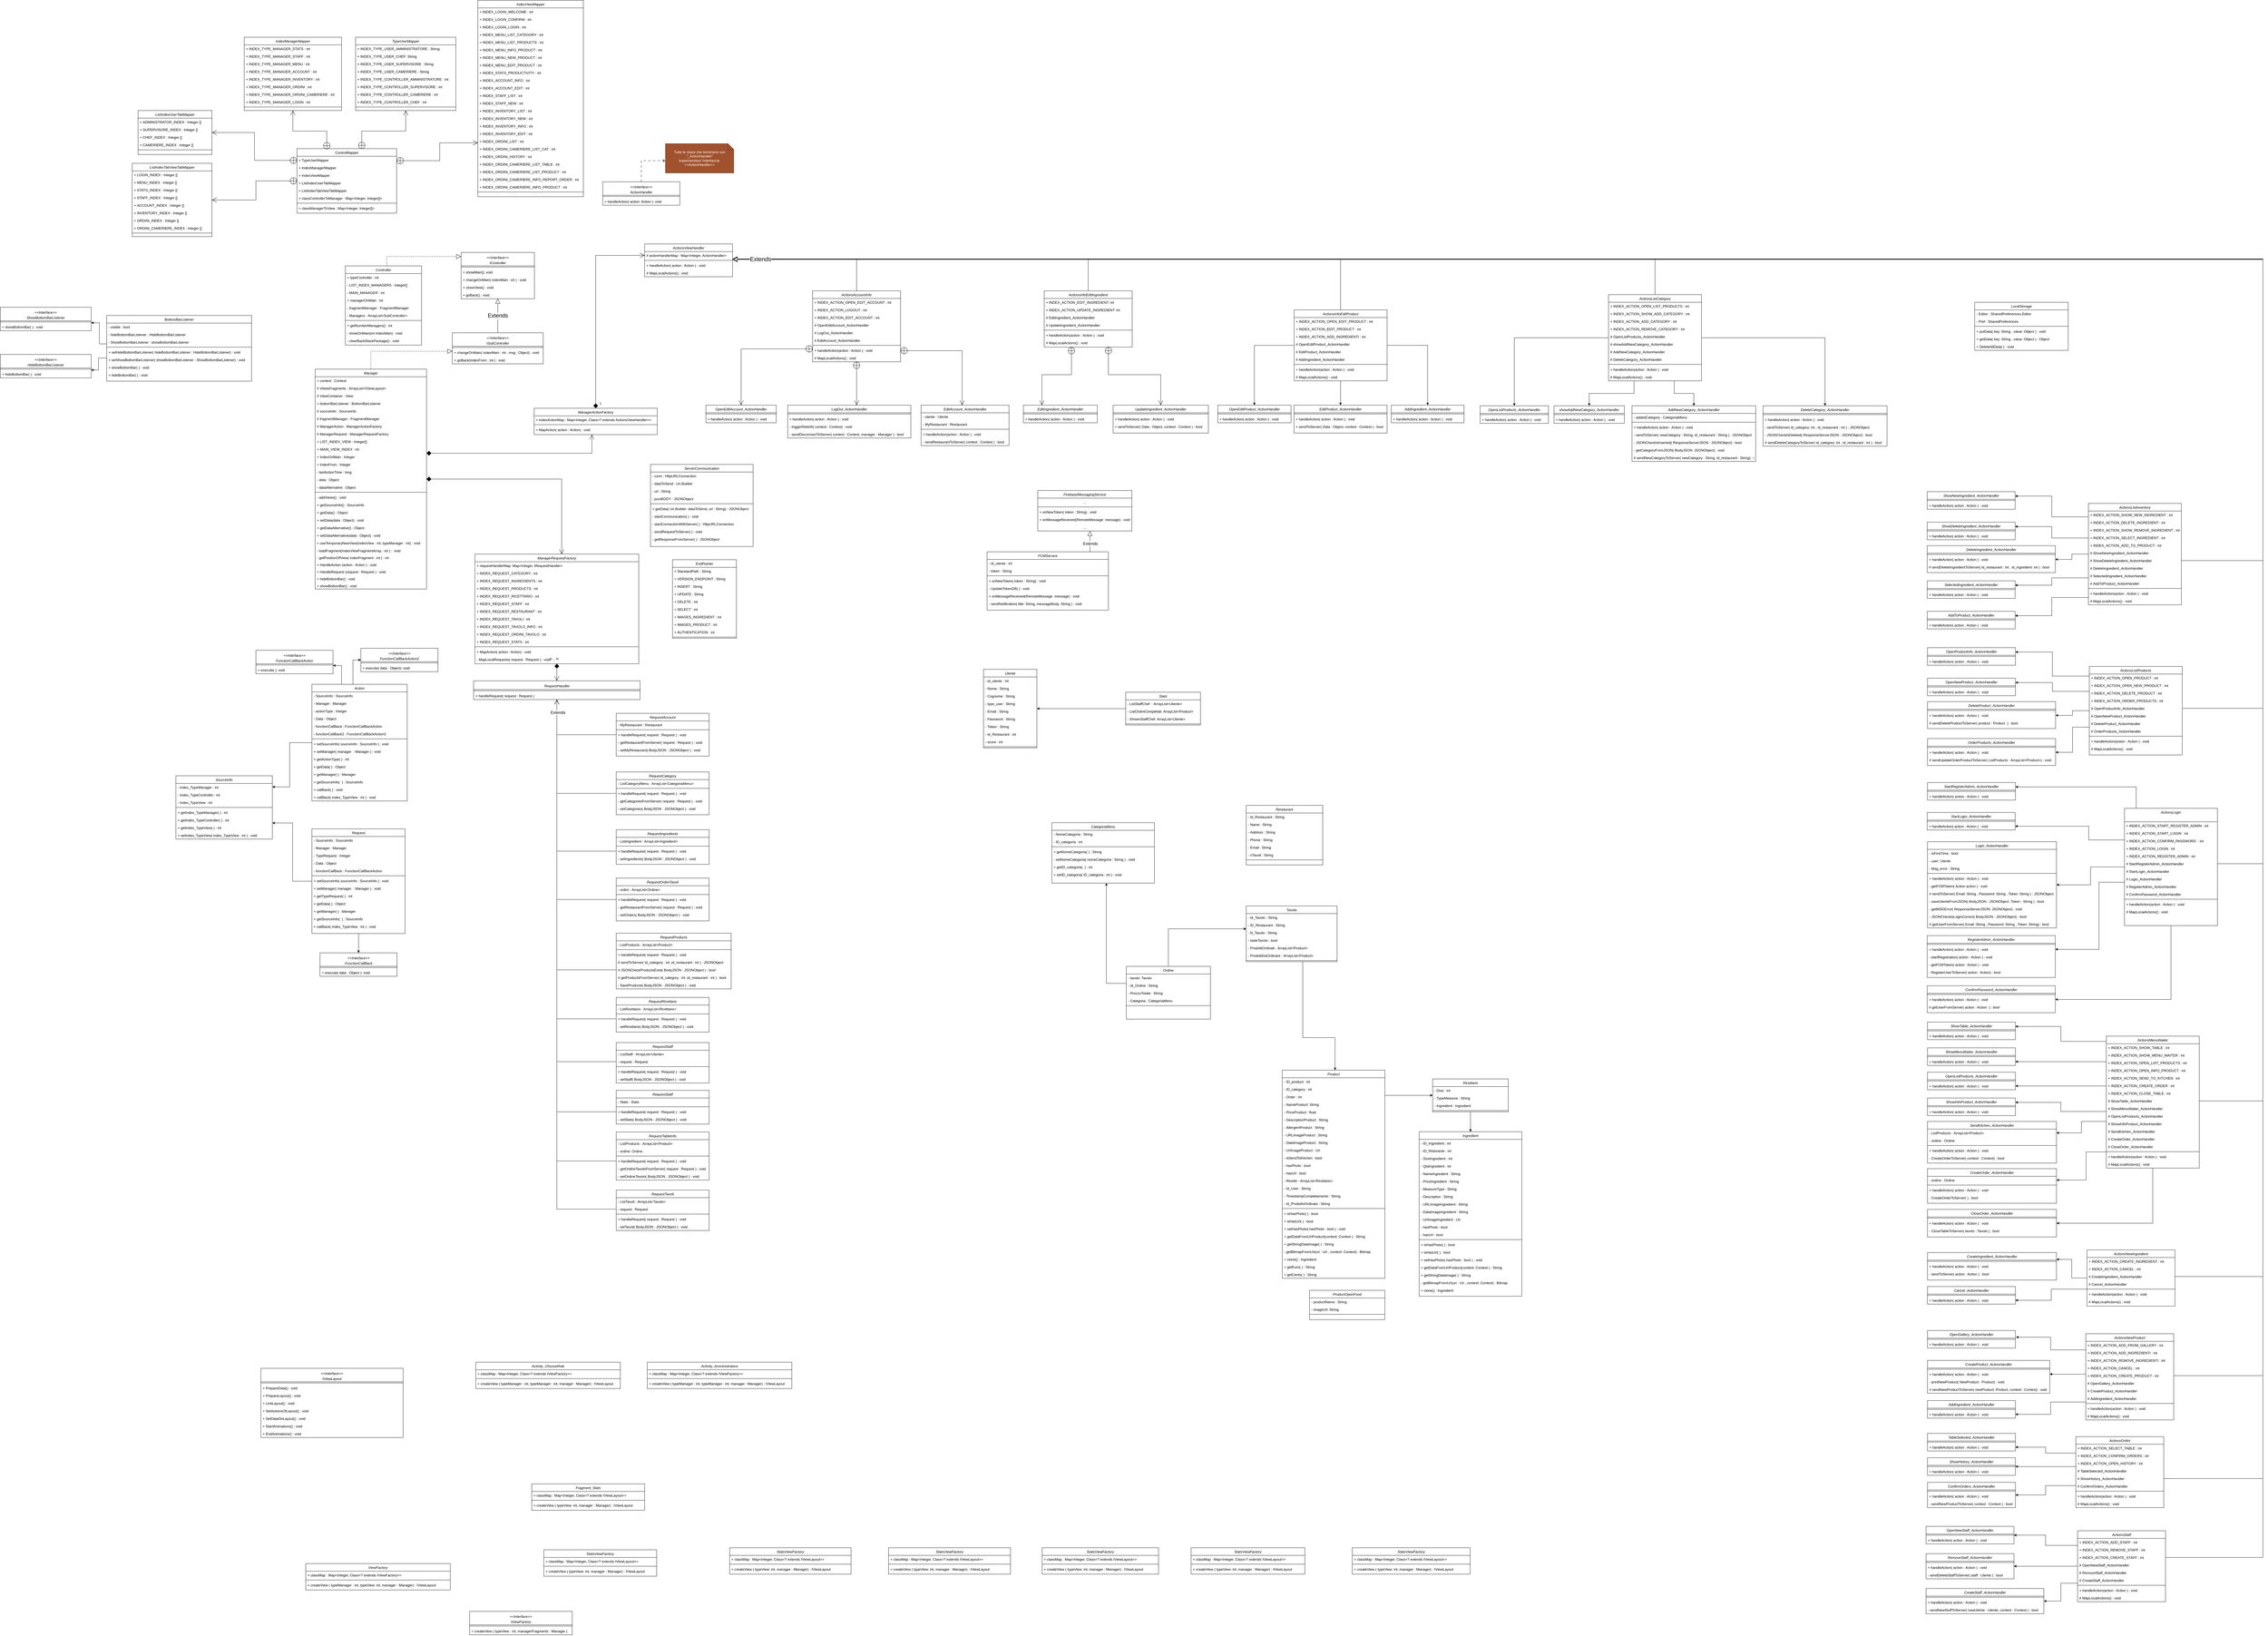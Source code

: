 <mxfile version="22.0.2" type="device">
  <diagram id="C5RBs43oDa-KdzZeNtuy" name="Page-1">
    <mxGraphModel dx="7280" dy="3080" grid="0" gridSize="10" guides="1" tooltips="1" connect="1" arrows="1" fold="1" page="0" pageScale="1" pageWidth="827" pageHeight="1169" math="0" shadow="0">
      <root>
        <mxCell id="WIyWlLk6GJQsqaUBKTNV-0" />
        <mxCell id="WIyWlLk6GJQsqaUBKTNV-1" parent="WIyWlLk6GJQsqaUBKTNV-0" />
        <mxCell id="IIbSGChys8PfZG4R0hNw-873" style="edgeStyle=orthogonalEdgeStyle;rounded=0;orthogonalLoop=1;jettySize=auto;html=1;endArrow=block;endFill=0;endSize=14;startSize=14;startArrow=none;startFill=0;dashed=1;" parent="WIyWlLk6GJQsqaUBKTNV-1" source="zkfFHV4jXpPFQw0GAbJ--0" target="IIbSGChys8PfZG4R0hNw-84" edge="1">
          <mxGeometry relative="1" as="geometry">
            <Array as="points">
              <mxPoint x="-100" y="1460" />
            </Array>
          </mxGeometry>
        </mxCell>
        <mxCell id="zkfFHV4jXpPFQw0GAbJ--0" value="Controller" style="swimlane;fontStyle=2;align=center;verticalAlign=top;childLayout=stackLayout;horizontal=1;startSize=26;horizontalStack=0;resizeParent=1;resizeLast=0;collapsible=1;marginBottom=0;rounded=0;shadow=0;strokeWidth=1;" parent="WIyWlLk6GJQsqaUBKTNV-1" vertex="1">
          <mxGeometry x="-241" y="1492" width="260" height="270" as="geometry">
            <mxRectangle x="230" y="140" width="160" height="26" as="alternateBounds" />
          </mxGeometry>
        </mxCell>
        <mxCell id="zkfFHV4jXpPFQw0GAbJ--1" value="+ typeController : int" style="text;align=left;verticalAlign=top;spacingLeft=4;spacingRight=4;overflow=hidden;rotatable=0;points=[[0,0.5],[1,0.5]];portConstraint=eastwest;" parent="zkfFHV4jXpPFQw0GAbJ--0" vertex="1">
          <mxGeometry y="26" width="260" height="26" as="geometry" />
        </mxCell>
        <mxCell id="zkfFHV4jXpPFQw0GAbJ--2" value="- LIST_INDEX_MANAGERS : Integer[]" style="text;align=left;verticalAlign=top;spacingLeft=4;spacingRight=4;overflow=hidden;rotatable=0;points=[[0,0.5],[1,0.5]];portConstraint=eastwest;rounded=0;shadow=0;html=0;" parent="zkfFHV4jXpPFQw0GAbJ--0" vertex="1">
          <mxGeometry y="52" width="260" height="26" as="geometry" />
        </mxCell>
        <mxCell id="zkfFHV4jXpPFQw0GAbJ--3" value="- MAIN_MANAGER : int" style="text;align=left;verticalAlign=top;spacingLeft=4;spacingRight=4;overflow=hidden;rotatable=0;points=[[0,0.5],[1,0.5]];portConstraint=eastwest;rounded=0;shadow=0;html=0;" parent="zkfFHV4jXpPFQw0GAbJ--0" vertex="1">
          <mxGeometry y="78" width="260" height="26" as="geometry" />
        </mxCell>
        <mxCell id="cNtRyx53KjIBLPvniTjw-0" value="+ managerOnMain : int" style="text;align=left;verticalAlign=top;spacingLeft=4;spacingRight=4;overflow=hidden;rotatable=0;points=[[0,0.5],[1,0.5]];portConstraint=eastwest;rounded=0;shadow=0;html=0;" parent="zkfFHV4jXpPFQw0GAbJ--0" vertex="1">
          <mxGeometry y="104" width="260" height="26" as="geometry" />
        </mxCell>
        <mxCell id="cNtRyx53KjIBLPvniTjw-2" value="- fragmentManager : FragmentManager" style="text;align=left;verticalAlign=top;spacingLeft=4;spacingRight=4;overflow=hidden;rotatable=0;points=[[0,0.5],[1,0.5]];portConstraint=eastwest;rounded=0;shadow=0;html=0;" parent="zkfFHV4jXpPFQw0GAbJ--0" vertex="1">
          <mxGeometry y="130" width="260" height="26" as="geometry" />
        </mxCell>
        <mxCell id="cNtRyx53KjIBLPvniTjw-1" value="- Managers : ArrayList&lt;SubController&gt;" style="text;align=left;verticalAlign=top;spacingLeft=4;spacingRight=4;overflow=hidden;rotatable=0;points=[[0,0.5],[1,0.5]];portConstraint=eastwest;rounded=0;shadow=0;html=0;" parent="zkfFHV4jXpPFQw0GAbJ--0" vertex="1">
          <mxGeometry y="156" width="260" height="26" as="geometry" />
        </mxCell>
        <mxCell id="zkfFHV4jXpPFQw0GAbJ--4" value="" style="line;html=1;strokeWidth=1;align=left;verticalAlign=middle;spacingTop=-1;spacingLeft=3;spacingRight=3;rotatable=0;labelPosition=right;points=[];portConstraint=eastwest;" parent="zkfFHV4jXpPFQw0GAbJ--0" vertex="1">
          <mxGeometry y="182" width="260" height="8" as="geometry" />
        </mxCell>
        <mxCell id="zkfFHV4jXpPFQw0GAbJ--5" value="+ getNumberManagers() : int" style="text;align=left;verticalAlign=top;spacingLeft=4;spacingRight=4;overflow=hidden;rotatable=0;points=[[0,0.5],[1,0.5]];portConstraint=eastwest;" parent="zkfFHV4jXpPFQw0GAbJ--0" vertex="1">
          <mxGeometry y="190" width="260" height="26" as="geometry" />
        </mxCell>
        <mxCell id="cNtRyx53KjIBLPvniTjw-12" value="- showOnMain(int indexMain) : void" style="text;align=left;verticalAlign=top;spacingLeft=4;spacingRight=4;overflow=hidden;rotatable=0;points=[[0,0.5],[1,0.5]];portConstraint=eastwest;" parent="zkfFHV4jXpPFQw0GAbJ--0" vertex="1">
          <mxGeometry y="216" width="260" height="26" as="geometry" />
        </mxCell>
        <mxCell id="cNtRyx53KjIBLPvniTjw-9" value="- clearBackStackPackage() : void" style="text;align=left;verticalAlign=top;spacingLeft=4;spacingRight=4;overflow=hidden;rotatable=0;points=[[0,0.5],[1,0.5]];portConstraint=eastwest;" parent="zkfFHV4jXpPFQw0GAbJ--0" vertex="1">
          <mxGeometry y="242" width="260" height="26" as="geometry" />
        </mxCell>
        <mxCell id="zkfFHV4jXpPFQw0GAbJ--17" value="ControlMapper" style="swimlane;fontStyle=0;align=center;verticalAlign=top;childLayout=stackLayout;horizontal=1;startSize=26;horizontalStack=0;resizeParent=1;resizeLast=0;collapsible=1;marginBottom=0;rounded=0;shadow=0;strokeWidth=1;" parent="WIyWlLk6GJQsqaUBKTNV-1" vertex="1">
          <mxGeometry x="-406" y="1092" width="340" height="220" as="geometry">
            <mxRectangle x="350" y="120" width="160" height="26" as="alternateBounds" />
          </mxGeometry>
        </mxCell>
        <mxCell id="IIbSGChys8PfZG4R0hNw-58" value="+ TypeUserMapper" style="text;align=left;verticalAlign=top;spacingLeft=4;spacingRight=4;overflow=hidden;rotatable=0;points=[[0,0.5],[1,0.5]];portConstraint=eastwest;rounded=0;shadow=0;html=0;" parent="zkfFHV4jXpPFQw0GAbJ--17" vertex="1">
          <mxGeometry y="26" width="340" height="26" as="geometry" />
        </mxCell>
        <mxCell id="IIbSGChys8PfZG4R0hNw-57" value="+ IndexManagerMapper" style="text;align=left;verticalAlign=top;spacingLeft=4;spacingRight=4;overflow=hidden;rotatable=0;points=[[0,0.5],[1,0.5]];portConstraint=eastwest;rounded=0;shadow=0;html=0;" parent="zkfFHV4jXpPFQw0GAbJ--17" vertex="1">
          <mxGeometry y="52" width="340" height="26" as="geometry" />
        </mxCell>
        <mxCell id="IIbSGChys8PfZG4R0hNw-56" value="+ IndexViewMapper" style="text;align=left;verticalAlign=top;spacingLeft=4;spacingRight=4;overflow=hidden;rotatable=0;points=[[0,0.5],[1,0.5]];portConstraint=eastwest;rounded=0;shadow=0;html=0;" parent="zkfFHV4jXpPFQw0GAbJ--17" vertex="1">
          <mxGeometry y="78" width="340" height="26" as="geometry" />
        </mxCell>
        <mxCell id="IIbSGChys8PfZG4R0hNw-55" value="+ ListIndexUserTabMapper" style="text;align=left;verticalAlign=top;spacingLeft=4;spacingRight=4;overflow=hidden;rotatable=0;points=[[0,0.5],[1,0.5]];portConstraint=eastwest;rounded=0;shadow=0;html=0;" parent="zkfFHV4jXpPFQw0GAbJ--17" vertex="1">
          <mxGeometry y="104" width="340" height="26" as="geometry" />
        </mxCell>
        <mxCell id="IIbSGChys8PfZG4R0hNw-54" value="+ ListIndexTabViewTabMapper" style="text;align=left;verticalAlign=top;spacingLeft=4;spacingRight=4;overflow=hidden;rotatable=0;points=[[0,0.5],[1,0.5]];portConstraint=eastwest;rounded=0;shadow=0;html=0;" parent="zkfFHV4jXpPFQw0GAbJ--17" vertex="1">
          <mxGeometry y="130" width="340" height="26" as="geometry" />
        </mxCell>
        <mxCell id="cNtRyx53KjIBLPvniTjw-90" value="+ classControllerToManager : Map&lt;Integer, Integer[]&gt;" style="text;align=left;verticalAlign=top;spacingLeft=4;spacingRight=4;overflow=hidden;rotatable=0;points=[[0,0.5],[1,0.5]];portConstraint=eastwest;rounded=0;shadow=0;html=0;" parent="zkfFHV4jXpPFQw0GAbJ--17" vertex="1">
          <mxGeometry y="156" width="340" height="26" as="geometry" />
        </mxCell>
        <mxCell id="zkfFHV4jXpPFQw0GAbJ--23" value="" style="line;html=1;strokeWidth=1;align=left;verticalAlign=middle;spacingTop=-1;spacingLeft=3;spacingRight=3;rotatable=0;labelPosition=right;points=[];portConstraint=eastwest;" parent="zkfFHV4jXpPFQw0GAbJ--17" vertex="1">
          <mxGeometry y="182" width="340" height="8" as="geometry" />
        </mxCell>
        <mxCell id="cNtRyx53KjIBLPvniTjw-89" value="+ classManagerToView : Map&lt;Integer, Integer[]&gt;" style="text;align=left;verticalAlign=top;spacingLeft=4;spacingRight=4;overflow=hidden;rotatable=0;points=[[0,0.5],[1,0.5]];portConstraint=eastwest;rounded=0;shadow=0;html=0;" parent="zkfFHV4jXpPFQw0GAbJ--17" vertex="1">
          <mxGeometry y="190" width="340" height="26" as="geometry" />
        </mxCell>
        <mxCell id="IIbSGChys8PfZG4R0hNw-0" value="TypeUserMapper" style="swimlane;fontStyle=2;align=center;verticalAlign=top;childLayout=stackLayout;horizontal=1;startSize=26;horizontalStack=0;resizeParent=1;resizeLast=0;collapsible=1;marginBottom=0;rounded=0;shadow=0;strokeWidth=1;" parent="WIyWlLk6GJQsqaUBKTNV-1" vertex="1">
          <mxGeometry x="-206" y="712" width="342" height="250" as="geometry">
            <mxRectangle x="230" y="140" width="160" height="26" as="alternateBounds" />
          </mxGeometry>
        </mxCell>
        <mxCell id="zkfFHV4jXpPFQw0GAbJ--18" value="+ INDEX_TYPE_USER_AMMINISTRATORE : String" style="text;align=left;verticalAlign=top;spacingLeft=4;spacingRight=4;overflow=hidden;rotatable=0;points=[[0,0.5],[1,0.5]];portConstraint=eastwest;" parent="IIbSGChys8PfZG4R0hNw-0" vertex="1">
          <mxGeometry y="26" width="342" height="26" as="geometry" />
        </mxCell>
        <mxCell id="zkfFHV4jXpPFQw0GAbJ--20" value="+ INDEX_TYPE_USER_CHEF: String" style="text;align=left;verticalAlign=top;spacingLeft=4;spacingRight=4;overflow=hidden;rotatable=0;points=[[0,0.5],[1,0.5]];portConstraint=eastwest;rounded=0;shadow=0;html=0;" parent="IIbSGChys8PfZG4R0hNw-0" vertex="1">
          <mxGeometry y="52" width="342" height="26" as="geometry" />
        </mxCell>
        <mxCell id="zkfFHV4jXpPFQw0GAbJ--19" value="+ INDEX_TYPE_USER_SUPERVISORE : String" style="text;align=left;verticalAlign=top;spacingLeft=4;spacingRight=4;overflow=hidden;rotatable=0;points=[[0,0.5],[1,0.5]];portConstraint=eastwest;rounded=0;shadow=0;html=0;" parent="IIbSGChys8PfZG4R0hNw-0" vertex="1">
          <mxGeometry y="78" width="342" height="26" as="geometry" />
        </mxCell>
        <mxCell id="zkfFHV4jXpPFQw0GAbJ--21" value="+ INDEX_TYPE_USER_CAMERIERE : String" style="text;align=left;verticalAlign=top;spacingLeft=4;spacingRight=4;overflow=hidden;rotatable=0;points=[[0,0.5],[1,0.5]];portConstraint=eastwest;rounded=0;shadow=0;html=0;" parent="IIbSGChys8PfZG4R0hNw-0" vertex="1">
          <mxGeometry y="104" width="342" height="26" as="geometry" />
        </mxCell>
        <mxCell id="zkfFHV4jXpPFQw0GAbJ--22" value="+ INDEX_TYPE_CONTROLLER_AMMINISTRATORE : int" style="text;align=left;verticalAlign=top;spacingLeft=4;spacingRight=4;overflow=hidden;rotatable=0;points=[[0,0.5],[1,0.5]];portConstraint=eastwest;rounded=0;shadow=0;html=0;" parent="IIbSGChys8PfZG4R0hNw-0" vertex="1">
          <mxGeometry y="130" width="342" height="26" as="geometry" />
        </mxCell>
        <mxCell id="cNtRyx53KjIBLPvniTjw-62" value="+ INDEX_TYPE_CONTROLLER_SUPERVISORE : int" style="text;align=left;verticalAlign=top;spacingLeft=4;spacingRight=4;overflow=hidden;rotatable=0;points=[[0,0.5],[1,0.5]];portConstraint=eastwest;rounded=0;shadow=0;html=0;" parent="IIbSGChys8PfZG4R0hNw-0" vertex="1">
          <mxGeometry y="156" width="342" height="26" as="geometry" />
        </mxCell>
        <mxCell id="cNtRyx53KjIBLPvniTjw-60" value="+ INDEX_TYPE_CONTROLLER_CAMERIERE : int" style="text;align=left;verticalAlign=top;spacingLeft=4;spacingRight=4;overflow=hidden;rotatable=0;points=[[0,0.5],[1,0.5]];portConstraint=eastwest;rounded=0;shadow=0;html=0;" parent="IIbSGChys8PfZG4R0hNw-0" vertex="1">
          <mxGeometry y="182" width="342" height="26" as="geometry" />
        </mxCell>
        <mxCell id="cNtRyx53KjIBLPvniTjw-61" value="+ INDEX_TYPE_CONTROLLER_CHEF : int" style="text;align=left;verticalAlign=top;spacingLeft=4;spacingRight=4;overflow=hidden;rotatable=0;points=[[0,0.5],[1,0.5]];portConstraint=eastwest;rounded=0;shadow=0;html=0;" parent="IIbSGChys8PfZG4R0hNw-0" vertex="1">
          <mxGeometry y="208" width="342" height="26" as="geometry" />
        </mxCell>
        <mxCell id="IIbSGChys8PfZG4R0hNw-7" value="" style="line;html=1;strokeWidth=1;align=left;verticalAlign=middle;spacingTop=-1;spacingLeft=3;spacingRight=3;rotatable=0;labelPosition=right;points=[];portConstraint=eastwest;" parent="IIbSGChys8PfZG4R0hNw-0" vertex="1">
          <mxGeometry y="234" width="342" height="8" as="geometry" />
        </mxCell>
        <mxCell id="IIbSGChys8PfZG4R0hNw-270" style="edgeStyle=orthogonalEdgeStyle;rounded=0;orthogonalLoop=1;jettySize=auto;html=1;entryX=0.299;entryY=0.009;entryDx=0;entryDy=0;endArrow=circlePlus;endFill=0;startArrow=open;startFill=0;startSize=14;endSize=10;entryPerimeter=0;" parent="WIyWlLk6GJQsqaUBKTNV-1" source="IIbSGChys8PfZG4R0hNw-16" target="zkfFHV4jXpPFQw0GAbJ--17" edge="1">
          <mxGeometry relative="1" as="geometry" />
        </mxCell>
        <mxCell id="IIbSGChys8PfZG4R0hNw-16" value="IndexManagerMapper" style="swimlane;fontStyle=2;align=center;verticalAlign=top;childLayout=stackLayout;horizontal=1;startSize=26;horizontalStack=0;resizeParent=1;resizeLast=0;collapsible=1;marginBottom=0;rounded=0;shadow=0;strokeWidth=1;" parent="WIyWlLk6GJQsqaUBKTNV-1" vertex="1">
          <mxGeometry x="-586" y="712" width="332" height="250" as="geometry">
            <mxRectangle x="230" y="140" width="160" height="26" as="alternateBounds" />
          </mxGeometry>
        </mxCell>
        <mxCell id="cNtRyx53KjIBLPvniTjw-59" value="+ INDEX_TYPE_MANAGER_STATS : int" style="text;align=left;verticalAlign=top;spacingLeft=4;spacingRight=4;overflow=hidden;rotatable=0;points=[[0,0.5],[1,0.5]];portConstraint=eastwest;rounded=0;shadow=0;html=0;" parent="IIbSGChys8PfZG4R0hNw-16" vertex="1">
          <mxGeometry y="26" width="332" height="26" as="geometry" />
        </mxCell>
        <mxCell id="cNtRyx53KjIBLPvniTjw-58" value="+ INDEX_TYPE_MANAGER_STAFF : int" style="text;align=left;verticalAlign=top;spacingLeft=4;spacingRight=4;overflow=hidden;rotatable=0;points=[[0,0.5],[1,0.5]];portConstraint=eastwest;rounded=0;shadow=0;html=0;" parent="IIbSGChys8PfZG4R0hNw-16" vertex="1">
          <mxGeometry y="52" width="332" height="26" as="geometry" />
        </mxCell>
        <mxCell id="cNtRyx53KjIBLPvniTjw-57" value="+ INDEX_TYPE_MANAGER_MENU : int" style="text;align=left;verticalAlign=top;spacingLeft=4;spacingRight=4;overflow=hidden;rotatable=0;points=[[0,0.5],[1,0.5]];portConstraint=eastwest;rounded=0;shadow=0;html=0;" parent="IIbSGChys8PfZG4R0hNw-16" vertex="1">
          <mxGeometry y="78" width="332" height="26" as="geometry" />
        </mxCell>
        <mxCell id="cNtRyx53KjIBLPvniTjw-56" value="+ INDEX_TYPE_MANAGER_ACCOUNT : int" style="text;align=left;verticalAlign=top;spacingLeft=4;spacingRight=4;overflow=hidden;rotatable=0;points=[[0,0.5],[1,0.5]];portConstraint=eastwest;rounded=0;shadow=0;html=0;" parent="IIbSGChys8PfZG4R0hNw-16" vertex="1">
          <mxGeometry y="104" width="332" height="26" as="geometry" />
        </mxCell>
        <mxCell id="cNtRyx53KjIBLPvniTjw-55" value="+ INDEX_TYPE_MANAGER_INVENTORY : int" style="text;align=left;verticalAlign=top;spacingLeft=4;spacingRight=4;overflow=hidden;rotatable=0;points=[[0,0.5],[1,0.5]];portConstraint=eastwest;rounded=0;shadow=0;html=0;" parent="IIbSGChys8PfZG4R0hNw-16" vertex="1">
          <mxGeometry y="130" width="332" height="26" as="geometry" />
        </mxCell>
        <mxCell id="cNtRyx53KjIBLPvniTjw-54" value="+ INDEX_TYPE_MANAGER_ORDINI : int" style="text;align=left;verticalAlign=top;spacingLeft=4;spacingRight=4;overflow=hidden;rotatable=0;points=[[0,0.5],[1,0.5]];portConstraint=eastwest;rounded=0;shadow=0;html=0;" parent="IIbSGChys8PfZG4R0hNw-16" vertex="1">
          <mxGeometry y="156" width="332" height="26" as="geometry" />
        </mxCell>
        <mxCell id="cNtRyx53KjIBLPvniTjw-53" value="+ INDEX_TYPE_MANAGER_ORDINI_CAMERIERE : int" style="text;align=left;verticalAlign=top;spacingLeft=4;spacingRight=4;overflow=hidden;rotatable=0;points=[[0,0.5],[1,0.5]];portConstraint=eastwest;rounded=0;shadow=0;html=0;" parent="IIbSGChys8PfZG4R0hNw-16" vertex="1">
          <mxGeometry y="182" width="332" height="26" as="geometry" />
        </mxCell>
        <mxCell id="cNtRyx53KjIBLPvniTjw-52" value="+ INDEX_TYPE_MANAGER_LOGIN : int" style="text;align=left;verticalAlign=top;spacingLeft=4;spacingRight=4;overflow=hidden;rotatable=0;points=[[0,0.5],[1,0.5]];portConstraint=eastwest;rounded=0;shadow=0;html=0;" parent="IIbSGChys8PfZG4R0hNw-16" vertex="1">
          <mxGeometry y="208" width="332" height="26" as="geometry" />
        </mxCell>
        <mxCell id="IIbSGChys8PfZG4R0hNw-25" value="" style="line;html=1;strokeWidth=1;align=left;verticalAlign=middle;spacingTop=-1;spacingLeft=3;spacingRight=3;rotatable=0;labelPosition=right;points=[];portConstraint=eastwest;" parent="IIbSGChys8PfZG4R0hNw-16" vertex="1">
          <mxGeometry y="234" width="332" height="8" as="geometry" />
        </mxCell>
        <mxCell id="IIbSGChys8PfZG4R0hNw-275" style="edgeStyle=orthogonalEdgeStyle;rounded=0;orthogonalLoop=1;jettySize=auto;html=1;endArrow=circlePlus;endFill=0;startArrow=open;startFill=0;endSize=10;startSize=14;" parent="WIyWlLk6GJQsqaUBKTNV-1" source="IIbSGChys8PfZG4R0hNw-26" target="zkfFHV4jXpPFQw0GAbJ--17" edge="1">
          <mxGeometry relative="1" as="geometry">
            <Array as="points">
              <mxPoint x="81" y="1072" />
              <mxPoint x="81" y="1133" />
            </Array>
          </mxGeometry>
        </mxCell>
        <mxCell id="IIbSGChys8PfZG4R0hNw-26" value="IndexViewMapper" style="swimlane;fontStyle=2;align=center;verticalAlign=top;childLayout=stackLayout;horizontal=1;startSize=26;horizontalStack=0;resizeParent=1;resizeLast=0;collapsible=1;marginBottom=0;rounded=0;shadow=0;strokeWidth=1;" parent="WIyWlLk6GJQsqaUBKTNV-1" vertex="1">
          <mxGeometry x="211" y="586" width="360" height="670" as="geometry">
            <mxRectangle x="230" y="140" width="160" height="26" as="alternateBounds" />
          </mxGeometry>
        </mxCell>
        <mxCell id="cNtRyx53KjIBLPvniTjw-51" value="+ INDEX_LOGIN_WELCOME : int" style="text;align=left;verticalAlign=top;spacingLeft=4;spacingRight=4;overflow=hidden;rotatable=0;points=[[0,0.5],[1,0.5]];portConstraint=eastwest;rounded=0;shadow=0;html=0;" parent="IIbSGChys8PfZG4R0hNw-26" vertex="1">
          <mxGeometry y="26" width="360" height="26" as="geometry" />
        </mxCell>
        <mxCell id="cNtRyx53KjIBLPvniTjw-49" value="+ INDEX_LOGIN_CONFIRM : int" style="text;align=left;verticalAlign=top;spacingLeft=4;spacingRight=4;overflow=hidden;rotatable=0;points=[[0,0.5],[1,0.5]];portConstraint=eastwest;rounded=0;shadow=0;html=0;" parent="IIbSGChys8PfZG4R0hNw-26" vertex="1">
          <mxGeometry y="52" width="360" height="26" as="geometry" />
        </mxCell>
        <mxCell id="cNtRyx53KjIBLPvniTjw-50" value="+ INDEX_LOGIN_LOGIN : int" style="text;align=left;verticalAlign=top;spacingLeft=4;spacingRight=4;overflow=hidden;rotatable=0;points=[[0,0.5],[1,0.5]];portConstraint=eastwest;rounded=0;shadow=0;html=0;" parent="IIbSGChys8PfZG4R0hNw-26" vertex="1">
          <mxGeometry y="78" width="360" height="26" as="geometry" />
        </mxCell>
        <mxCell id="cNtRyx53KjIBLPvniTjw-48" value="+ INDEX_MENU_LIST_CATEGORY : int" style="text;align=left;verticalAlign=top;spacingLeft=4;spacingRight=4;overflow=hidden;rotatable=0;points=[[0,0.5],[1,0.5]];portConstraint=eastwest;rounded=0;shadow=0;html=0;" parent="IIbSGChys8PfZG4R0hNw-26" vertex="1">
          <mxGeometry y="104" width="360" height="26" as="geometry" />
        </mxCell>
        <mxCell id="cNtRyx53KjIBLPvniTjw-47" value="+ INDEX_MENU_LIST_PRODUCTS : int" style="text;align=left;verticalAlign=top;spacingLeft=4;spacingRight=4;overflow=hidden;rotatable=0;points=[[0,0.5],[1,0.5]];portConstraint=eastwest;rounded=0;shadow=0;html=0;" parent="IIbSGChys8PfZG4R0hNw-26" vertex="1">
          <mxGeometry y="130" width="360" height="26" as="geometry" />
        </mxCell>
        <mxCell id="cNtRyx53KjIBLPvniTjw-46" value="+ INDEX_MENU_INFO_PRODUCT : int" style="text;align=left;verticalAlign=top;spacingLeft=4;spacingRight=4;overflow=hidden;rotatable=0;points=[[0,0.5],[1,0.5]];portConstraint=eastwest;rounded=0;shadow=0;html=0;" parent="IIbSGChys8PfZG4R0hNw-26" vertex="1">
          <mxGeometry y="156" width="360" height="26" as="geometry" />
        </mxCell>
        <mxCell id="cNtRyx53KjIBLPvniTjw-45" value="+ INDEX_MENU_NEW_PRODUCT : int" style="text;align=left;verticalAlign=top;spacingLeft=4;spacingRight=4;overflow=hidden;rotatable=0;points=[[0,0.5],[1,0.5]];portConstraint=eastwest;rounded=0;shadow=0;html=0;" parent="IIbSGChys8PfZG4R0hNw-26" vertex="1">
          <mxGeometry y="182" width="360" height="26" as="geometry" />
        </mxCell>
        <mxCell id="cNtRyx53KjIBLPvniTjw-44" value="+ INDEX_MENU_EDIT_PRODUCT : int" style="text;align=left;verticalAlign=top;spacingLeft=4;spacingRight=4;overflow=hidden;rotatable=0;points=[[0,0.5],[1,0.5]];portConstraint=eastwest;rounded=0;shadow=0;html=0;" parent="IIbSGChys8PfZG4R0hNw-26" vertex="1">
          <mxGeometry y="208" width="360" height="26" as="geometry" />
        </mxCell>
        <mxCell id="cNtRyx53KjIBLPvniTjw-43" value="+ INDEX_STATS_PRODUCTIVITY : int" style="text;align=left;verticalAlign=top;spacingLeft=4;spacingRight=4;overflow=hidden;rotatable=0;points=[[0,0.5],[1,0.5]];portConstraint=eastwest;rounded=0;shadow=0;html=0;" parent="IIbSGChys8PfZG4R0hNw-26" vertex="1">
          <mxGeometry y="234" width="360" height="26" as="geometry" />
        </mxCell>
        <mxCell id="cNtRyx53KjIBLPvniTjw-42" value="+ INDEX_ACCOUNT_INFO : int" style="text;align=left;verticalAlign=top;spacingLeft=4;spacingRight=4;overflow=hidden;rotatable=0;points=[[0,0.5],[1,0.5]];portConstraint=eastwest;rounded=0;shadow=0;html=0;" parent="IIbSGChys8PfZG4R0hNw-26" vertex="1">
          <mxGeometry y="260" width="360" height="26" as="geometry" />
        </mxCell>
        <mxCell id="cNtRyx53KjIBLPvniTjw-41" value="+ INDEX_ACCOUNT_EDIT : int" style="text;align=left;verticalAlign=top;spacingLeft=4;spacingRight=4;overflow=hidden;rotatable=0;points=[[0,0.5],[1,0.5]];portConstraint=eastwest;rounded=0;shadow=0;html=0;" parent="IIbSGChys8PfZG4R0hNw-26" vertex="1">
          <mxGeometry y="286" width="360" height="26" as="geometry" />
        </mxCell>
        <mxCell id="cNtRyx53KjIBLPvniTjw-40" value="+ INDEX_STAFF_LIST : int" style="text;align=left;verticalAlign=top;spacingLeft=4;spacingRight=4;overflow=hidden;rotatable=0;points=[[0,0.5],[1,0.5]];portConstraint=eastwest;rounded=0;shadow=0;html=0;" parent="IIbSGChys8PfZG4R0hNw-26" vertex="1">
          <mxGeometry y="312" width="360" height="26" as="geometry" />
        </mxCell>
        <mxCell id="cNtRyx53KjIBLPvniTjw-39" value="+ INDEX_STAFF_NEW : int" style="text;align=left;verticalAlign=top;spacingLeft=4;spacingRight=4;overflow=hidden;rotatable=0;points=[[0,0.5],[1,0.5]];portConstraint=eastwest;rounded=0;shadow=0;html=0;" parent="IIbSGChys8PfZG4R0hNw-26" vertex="1">
          <mxGeometry y="338" width="360" height="26" as="geometry" />
        </mxCell>
        <mxCell id="cNtRyx53KjIBLPvniTjw-38" value="+ INDEX_INVENTORY_LIST : int" style="text;align=left;verticalAlign=top;spacingLeft=4;spacingRight=4;overflow=hidden;rotatable=0;points=[[0,0.5],[1,0.5]];portConstraint=eastwest;rounded=0;shadow=0;html=0;" parent="IIbSGChys8PfZG4R0hNw-26" vertex="1">
          <mxGeometry y="364" width="360" height="26" as="geometry" />
        </mxCell>
        <mxCell id="cNtRyx53KjIBLPvniTjw-37" value="+ INDEX_INVENTORY_NEW : int" style="text;align=left;verticalAlign=top;spacingLeft=4;spacingRight=4;overflow=hidden;rotatable=0;points=[[0,0.5],[1,0.5]];portConstraint=eastwest;rounded=0;shadow=0;html=0;" parent="IIbSGChys8PfZG4R0hNw-26" vertex="1">
          <mxGeometry y="390" width="360" height="26" as="geometry" />
        </mxCell>
        <mxCell id="cNtRyx53KjIBLPvniTjw-36" value="+ INDEX_INVENTORY_INFO : int" style="text;align=left;verticalAlign=top;spacingLeft=4;spacingRight=4;overflow=hidden;rotatable=0;points=[[0,0.5],[1,0.5]];portConstraint=eastwest;rounded=0;shadow=0;html=0;" parent="IIbSGChys8PfZG4R0hNw-26" vertex="1">
          <mxGeometry y="416" width="360" height="26" as="geometry" />
        </mxCell>
        <mxCell id="cNtRyx53KjIBLPvniTjw-35" value="+ INDEX_INVENTORY_EDIT : int" style="text;align=left;verticalAlign=top;spacingLeft=4;spacingRight=4;overflow=hidden;rotatable=0;points=[[0,0.5],[1,0.5]];portConstraint=eastwest;rounded=0;shadow=0;html=0;" parent="IIbSGChys8PfZG4R0hNw-26" vertex="1">
          <mxGeometry y="442" width="360" height="26" as="geometry" />
        </mxCell>
        <mxCell id="cNtRyx53KjIBLPvniTjw-34" value="+ INDEX_ORDINI_LIST : int" style="text;align=left;verticalAlign=top;spacingLeft=4;spacingRight=4;overflow=hidden;rotatable=0;points=[[0,0.5],[1,0.5]];portConstraint=eastwest;rounded=0;shadow=0;html=0;" parent="IIbSGChys8PfZG4R0hNw-26" vertex="1">
          <mxGeometry y="468" width="360" height="26" as="geometry" />
        </mxCell>
        <mxCell id="cNtRyx53KjIBLPvniTjw-81" value="+ INDEX_ORDINI_CAMERIERE_LIST_CAT : int" style="text;align=left;verticalAlign=top;spacingLeft=4;spacingRight=4;overflow=hidden;rotatable=0;points=[[0,0.5],[1,0.5]];portConstraint=eastwest;rounded=0;shadow=0;html=0;" parent="IIbSGChys8PfZG4R0hNw-26" vertex="1">
          <mxGeometry y="494" width="360" height="26" as="geometry" />
        </mxCell>
        <mxCell id="cNtRyx53KjIBLPvniTjw-33" value="+ INDEX_ORDINI_HISTORY : int" style="text;align=left;verticalAlign=top;spacingLeft=4;spacingRight=4;overflow=hidden;rotatable=0;points=[[0,0.5],[1,0.5]];portConstraint=eastwest;rounded=0;shadow=0;html=0;" parent="IIbSGChys8PfZG4R0hNw-26" vertex="1">
          <mxGeometry y="520" width="360" height="26" as="geometry" />
        </mxCell>
        <mxCell id="cNtRyx53KjIBLPvniTjw-80" value="+ INDEX_ORDINI_CAMERIERE_LIST_TABLE : int" style="text;align=left;verticalAlign=top;spacingLeft=4;spacingRight=4;overflow=hidden;rotatable=0;points=[[0,0.5],[1,0.5]];portConstraint=eastwest;rounded=0;shadow=0;html=0;" parent="IIbSGChys8PfZG4R0hNw-26" vertex="1">
          <mxGeometry y="546" width="360" height="26" as="geometry" />
        </mxCell>
        <mxCell id="cNtRyx53KjIBLPvniTjw-79" value="+ INDEX_ORDINI_CAMERIERE_LIST_PRODUCT : int" style="text;align=left;verticalAlign=top;spacingLeft=4;spacingRight=4;overflow=hidden;rotatable=0;points=[[0,0.5],[1,0.5]];portConstraint=eastwest;rounded=0;shadow=0;html=0;" parent="IIbSGChys8PfZG4R0hNw-26" vertex="1">
          <mxGeometry y="572" width="360" height="26" as="geometry" />
        </mxCell>
        <mxCell id="cNtRyx53KjIBLPvniTjw-88" value="+ INDEX_ORDINI_CAMERIERE_INFO_REPORT_ORDER : int" style="text;align=left;verticalAlign=top;spacingLeft=4;spacingRight=4;overflow=hidden;rotatable=0;points=[[0,0.5],[1,0.5]];portConstraint=eastwest;rounded=0;shadow=0;html=0;" parent="IIbSGChys8PfZG4R0hNw-26" vertex="1">
          <mxGeometry y="598" width="360" height="26" as="geometry" />
        </mxCell>
        <mxCell id="cNtRyx53KjIBLPvniTjw-78" value="+ INDEX_ORDINI_CAMERIERE_INFO_PRODUCT : int" style="text;align=left;verticalAlign=top;spacingLeft=4;spacingRight=4;overflow=hidden;rotatable=0;points=[[0,0.5],[1,0.5]];portConstraint=eastwest;rounded=0;shadow=0;html=0;" parent="IIbSGChys8PfZG4R0hNw-26" vertex="1">
          <mxGeometry y="624" width="360" height="26" as="geometry" />
        </mxCell>
        <mxCell id="IIbSGChys8PfZG4R0hNw-35" value="" style="line;html=1;strokeWidth=1;align=left;verticalAlign=middle;spacingTop=-1;spacingLeft=3;spacingRight=3;rotatable=0;labelPosition=right;points=[];portConstraint=eastwest;" parent="IIbSGChys8PfZG4R0hNw-26" vertex="1">
          <mxGeometry y="650" width="360" height="8" as="geometry" />
        </mxCell>
        <mxCell id="IIbSGChys8PfZG4R0hNw-271" style="edgeStyle=orthogonalEdgeStyle;rounded=0;orthogonalLoop=1;jettySize=auto;html=1;startArrow=open;startFill=0;endArrow=circlePlus;endFill=0;endSize=10;startSize=14;" parent="WIyWlLk6GJQsqaUBKTNV-1" source="IIbSGChys8PfZG4R0hNw-36" target="zkfFHV4jXpPFQw0GAbJ--17" edge="1">
          <mxGeometry relative="1" as="geometry">
            <Array as="points">
              <mxPoint x="-551" y="1037" />
              <mxPoint x="-551" y="1132" />
            </Array>
          </mxGeometry>
        </mxCell>
        <mxCell id="IIbSGChys8PfZG4R0hNw-36" value="ListIndexUserTabMapper" style="swimlane;fontStyle=2;align=center;verticalAlign=top;childLayout=stackLayout;horizontal=1;startSize=26;horizontalStack=0;resizeParent=1;resizeLast=0;collapsible=1;marginBottom=0;rounded=0;shadow=0;strokeWidth=1;" parent="WIyWlLk6GJQsqaUBKTNV-1" vertex="1">
          <mxGeometry x="-948" y="962" width="252" height="150" as="geometry">
            <mxRectangle x="230" y="140" width="160" height="26" as="alternateBounds" />
          </mxGeometry>
        </mxCell>
        <mxCell id="cNtRyx53KjIBLPvniTjw-87" value="+ ADMINISTRATOR_INDEX : Integer []" style="text;align=left;verticalAlign=top;spacingLeft=4;spacingRight=4;overflow=hidden;rotatable=0;points=[[0,0.5],[1,0.5]];portConstraint=eastwest;rounded=0;shadow=0;html=0;" parent="IIbSGChys8PfZG4R0hNw-36" vertex="1">
          <mxGeometry y="26" width="252" height="26" as="geometry" />
        </mxCell>
        <mxCell id="cNtRyx53KjIBLPvniTjw-86" value="+ SUPERVISORE_INDEX : Integer []" style="text;align=left;verticalAlign=top;spacingLeft=4;spacingRight=4;overflow=hidden;rotatable=0;points=[[0,0.5],[1,0.5]];portConstraint=eastwest;rounded=0;shadow=0;html=0;" parent="IIbSGChys8PfZG4R0hNw-36" vertex="1">
          <mxGeometry y="52" width="252" height="26" as="geometry" />
        </mxCell>
        <mxCell id="cNtRyx53KjIBLPvniTjw-85" value="+ CHEF_INDEX : Integer []" style="text;align=left;verticalAlign=top;spacingLeft=4;spacingRight=4;overflow=hidden;rotatable=0;points=[[0,0.5],[1,0.5]];portConstraint=eastwest;rounded=0;shadow=0;html=0;" parent="IIbSGChys8PfZG4R0hNw-36" vertex="1">
          <mxGeometry y="78" width="252" height="26" as="geometry" />
        </mxCell>
        <mxCell id="cNtRyx53KjIBLPvniTjw-84" value="+ CAMERIERE_INDEX : Integer []" style="text;align=left;verticalAlign=top;spacingLeft=4;spacingRight=4;overflow=hidden;rotatable=0;points=[[0,0.5],[1,0.5]];portConstraint=eastwest;rounded=0;shadow=0;html=0;" parent="IIbSGChys8PfZG4R0hNw-36" vertex="1">
          <mxGeometry y="104" width="252" height="26" as="geometry" />
        </mxCell>
        <mxCell id="IIbSGChys8PfZG4R0hNw-45" value="" style="line;html=1;strokeWidth=1;align=left;verticalAlign=middle;spacingTop=-1;spacingLeft=3;spacingRight=3;rotatable=0;labelPosition=right;points=[];portConstraint=eastwest;" parent="IIbSGChys8PfZG4R0hNw-36" vertex="1">
          <mxGeometry y="130" width="252" height="8" as="geometry" />
        </mxCell>
        <mxCell id="IIbSGChys8PfZG4R0hNw-274" style="edgeStyle=orthogonalEdgeStyle;rounded=0;orthogonalLoop=1;jettySize=auto;html=1;startArrow=open;startFill=0;endArrow=circlePlus;endFill=0;endSize=10;startSize=14;" parent="WIyWlLk6GJQsqaUBKTNV-1" source="IIbSGChys8PfZG4R0hNw-46" target="zkfFHV4jXpPFQw0GAbJ--17" edge="1">
          <mxGeometry relative="1" as="geometry" />
        </mxCell>
        <mxCell id="IIbSGChys8PfZG4R0hNw-46" value="ListIndexTabViewTabMapper" style="swimlane;fontStyle=2;align=center;verticalAlign=top;childLayout=stackLayout;horizontal=1;startSize=26;horizontalStack=0;resizeParent=1;resizeLast=0;collapsible=1;marginBottom=0;rounded=0;shadow=0;strokeWidth=1;" parent="WIyWlLk6GJQsqaUBKTNV-1" vertex="1">
          <mxGeometry x="-968" y="1142" width="272" height="250" as="geometry">
            <mxRectangle x="230" y="140" width="160" height="26" as="alternateBounds" />
          </mxGeometry>
        </mxCell>
        <mxCell id="cNtRyx53KjIBLPvniTjw-83" value="+ LOGIN_INDEX : Integer []" style="text;align=left;verticalAlign=top;spacingLeft=4;spacingRight=4;overflow=hidden;rotatable=0;points=[[0,0.5],[1,0.5]];portConstraint=eastwest;rounded=0;shadow=0;html=0;" parent="IIbSGChys8PfZG4R0hNw-46" vertex="1">
          <mxGeometry y="26" width="272" height="26" as="geometry" />
        </mxCell>
        <mxCell id="cNtRyx53KjIBLPvniTjw-82" value="+ MENU_INDEX : Integer []" style="text;align=left;verticalAlign=top;spacingLeft=4;spacingRight=4;overflow=hidden;rotatable=0;points=[[0,0.5],[1,0.5]];portConstraint=eastwest;rounded=0;shadow=0;html=0;" parent="IIbSGChys8PfZG4R0hNw-46" vertex="1">
          <mxGeometry y="52" width="272" height="26" as="geometry" />
        </mxCell>
        <mxCell id="cNtRyx53KjIBLPvniTjw-96" value="+ STATS_INDEX : Integer []" style="text;align=left;verticalAlign=top;spacingLeft=4;spacingRight=4;overflow=hidden;rotatable=0;points=[[0,0.5],[1,0.5]];portConstraint=eastwest;rounded=0;shadow=0;html=0;" parent="IIbSGChys8PfZG4R0hNw-46" vertex="1">
          <mxGeometry y="78" width="272" height="26" as="geometry" />
        </mxCell>
        <mxCell id="cNtRyx53KjIBLPvniTjw-95" value="+ STAFF_INDEX : Integer []" style="text;align=left;verticalAlign=top;spacingLeft=4;spacingRight=4;overflow=hidden;rotatable=0;points=[[0,0.5],[1,0.5]];portConstraint=eastwest;rounded=0;shadow=0;html=0;" parent="IIbSGChys8PfZG4R0hNw-46" vertex="1">
          <mxGeometry y="104" width="272" height="26" as="geometry" />
        </mxCell>
        <mxCell id="cNtRyx53KjIBLPvniTjw-94" value="+ ACCOUNT_INDEX : Integer []" style="text;align=left;verticalAlign=top;spacingLeft=4;spacingRight=4;overflow=hidden;rotatable=0;points=[[0,0.5],[1,0.5]];portConstraint=eastwest;rounded=0;shadow=0;html=0;" parent="IIbSGChys8PfZG4R0hNw-46" vertex="1">
          <mxGeometry y="130" width="272" height="26" as="geometry" />
        </mxCell>
        <mxCell id="cNtRyx53KjIBLPvniTjw-93" value="+ INVENTORY_INDEX : Integer []" style="text;align=left;verticalAlign=top;spacingLeft=4;spacingRight=4;overflow=hidden;rotatable=0;points=[[0,0.5],[1,0.5]];portConstraint=eastwest;rounded=0;shadow=0;html=0;" parent="IIbSGChys8PfZG4R0hNw-46" vertex="1">
          <mxGeometry y="156" width="272" height="26" as="geometry" />
        </mxCell>
        <mxCell id="cNtRyx53KjIBLPvniTjw-92" value="+ ORDINI_INDEX : Integer []" style="text;align=left;verticalAlign=top;spacingLeft=4;spacingRight=4;overflow=hidden;rotatable=0;points=[[0,0.5],[1,0.5]];portConstraint=eastwest;rounded=0;shadow=0;html=0;" parent="IIbSGChys8PfZG4R0hNw-46" vertex="1">
          <mxGeometry y="182" width="272" height="26" as="geometry" />
        </mxCell>
        <mxCell id="cNtRyx53KjIBLPvniTjw-91" value="+ ORDINI_CAMERIERE_INDEX : Integer []" style="text;align=left;verticalAlign=top;spacingLeft=4;spacingRight=4;overflow=hidden;rotatable=0;points=[[0,0.5],[1,0.5]];portConstraint=eastwest;rounded=0;shadow=0;html=0;" parent="IIbSGChys8PfZG4R0hNw-46" vertex="1">
          <mxGeometry y="208" width="272" height="26" as="geometry" />
        </mxCell>
        <mxCell id="IIbSGChys8PfZG4R0hNw-51" value="" style="line;html=1;strokeWidth=1;align=left;verticalAlign=middle;spacingTop=-1;spacingLeft=3;spacingRight=3;rotatable=0;labelPosition=right;points=[];portConstraint=eastwest;" parent="IIbSGChys8PfZG4R0hNw-46" vertex="1">
          <mxGeometry y="234" width="272" height="8" as="geometry" />
        </mxCell>
        <mxCell id="IIbSGChys8PfZG4R0hNw-84" value="&lt;p style=&quot;font-weight: 400; margin: 4px 0px 0px;&quot;&gt;&lt;i&gt;&amp;lt;&amp;lt;Interface&amp;gt;&amp;gt;&lt;/i&gt;&lt;/p&gt;&lt;p style=&quot;font-weight: 400; margin: 4px 0px 0px;&quot;&gt;&lt;i&gt;IController&lt;/i&gt;&lt;/p&gt;" style="swimlane;fontStyle=1;align=center;verticalAlign=top;childLayout=stackLayout;horizontal=1;startSize=46;horizontalStack=0;resizeParent=1;resizeParentMax=0;resizeLast=0;collapsible=1;marginBottom=0;whiteSpace=wrap;html=1;" parent="WIyWlLk6GJQsqaUBKTNV-1" vertex="1">
          <mxGeometry x="154" y="1446" width="250" height="158" as="geometry" />
        </mxCell>
        <mxCell id="IIbSGChys8PfZG4R0hNw-86" value="" style="line;strokeWidth=1;fillColor=none;align=left;verticalAlign=middle;spacingTop=-1;spacingLeft=3;spacingRight=3;rotatable=0;labelPosition=right;points=[];portConstraint=eastwest;strokeColor=inherit;" parent="IIbSGChys8PfZG4R0hNw-84" vertex="1">
          <mxGeometry y="46" width="250" height="8" as="geometry" />
        </mxCell>
        <mxCell id="IIbSGChys8PfZG4R0hNw-87" value="+ showMain(): void" style="text;strokeColor=none;fillColor=none;align=left;verticalAlign=top;spacingLeft=4;spacingRight=4;overflow=hidden;rotatable=0;points=[[0,0.5],[1,0.5]];portConstraint=eastwest;whiteSpace=wrap;html=1;" parent="IIbSGChys8PfZG4R0hNw-84" vertex="1">
          <mxGeometry y="54" width="250" height="26" as="geometry" />
        </mxCell>
        <mxCell id="IIbSGChys8PfZG4R0hNw-88" value="+ changeOnMain( indexMain : int ) : void" style="text;strokeColor=none;fillColor=none;align=left;verticalAlign=top;spacingLeft=4;spacingRight=4;overflow=hidden;rotatable=0;points=[[0,0.5],[1,0.5]];portConstraint=eastwest;whiteSpace=wrap;html=1;" parent="IIbSGChys8PfZG4R0hNw-84" vertex="1">
          <mxGeometry y="80" width="250" height="26" as="geometry" />
        </mxCell>
        <mxCell id="IIbSGChys8PfZG4R0hNw-89" value="+ closeView() : void" style="text;strokeColor=none;fillColor=none;align=left;verticalAlign=top;spacingLeft=4;spacingRight=4;overflow=hidden;rotatable=0;points=[[0,0.5],[1,0.5]];portConstraint=eastwest;whiteSpace=wrap;html=1;" parent="IIbSGChys8PfZG4R0hNw-84" vertex="1">
          <mxGeometry y="106" width="250" height="26" as="geometry" />
        </mxCell>
        <mxCell id="IIbSGChys8PfZG4R0hNw-90" value="+ goBack() : void" style="text;strokeColor=none;fillColor=none;align=left;verticalAlign=top;spacingLeft=4;spacingRight=4;overflow=hidden;rotatable=0;points=[[0,0.5],[1,0.5]];portConstraint=eastwest;whiteSpace=wrap;html=1;" parent="IIbSGChys8PfZG4R0hNw-84" vertex="1">
          <mxGeometry y="132" width="250" height="26" as="geometry" />
        </mxCell>
        <mxCell id="IIbSGChys8PfZG4R0hNw-91" value="&lt;p style=&quot;font-weight: 400; margin: 4px 0px 0px;&quot;&gt;&lt;i&gt;&amp;lt;&amp;lt;Interface&amp;gt;&amp;gt;&lt;/i&gt;&lt;/p&gt;&lt;p style=&quot;font-weight: 400; margin: 4px 0px 0px;&quot;&gt;&lt;i&gt;IViewFactory&lt;/i&gt;&lt;/p&gt;" style="swimlane;fontStyle=1;align=center;verticalAlign=top;childLayout=stackLayout;horizontal=1;startSize=46;horizontalStack=0;resizeParent=1;resizeParentMax=0;resizeLast=0;collapsible=1;marginBottom=0;whiteSpace=wrap;html=1;" parent="WIyWlLk6GJQsqaUBKTNV-1" vertex="1">
          <mxGeometry x="183" y="6081" width="350" height="80" as="geometry" />
        </mxCell>
        <mxCell id="IIbSGChys8PfZG4R0hNw-92" value="" style="line;strokeWidth=1;fillColor=none;align=left;verticalAlign=middle;spacingTop=-1;spacingLeft=3;spacingRight=3;rotatable=0;labelPosition=right;points=[];portConstraint=eastwest;strokeColor=inherit;" parent="IIbSGChys8PfZG4R0hNw-91" vertex="1">
          <mxGeometry y="46" width="350" height="8" as="geometry" />
        </mxCell>
        <mxCell id="IIbSGChys8PfZG4R0hNw-93" value="+ createView ( typeView : int, managerFragments : Manager )" style="text;strokeColor=none;fillColor=none;align=left;verticalAlign=top;spacingLeft=4;spacingRight=4;overflow=hidden;rotatable=0;points=[[0,0.5],[1,0.5]];portConstraint=eastwest;whiteSpace=wrap;html=1;" parent="IIbSGChys8PfZG4R0hNw-91" vertex="1">
          <mxGeometry y="54" width="350" height="26" as="geometry" />
        </mxCell>
        <mxCell id="IIbSGChys8PfZG4R0hNw-97" value="&lt;p style=&quot;font-weight: 400; margin: 4px 0px 0px;&quot;&gt;&lt;i&gt;&amp;lt;&amp;lt;Interface&amp;gt;&amp;gt;&lt;/i&gt;&lt;/p&gt;&lt;p style=&quot;font-weight: 400; margin: 4px 0px 0px;&quot;&gt;&lt;i&gt;ISubController&lt;/i&gt;&lt;/p&gt;" style="swimlane;fontStyle=1;align=center;verticalAlign=top;childLayout=stackLayout;horizontal=1;startSize=46;horizontalStack=0;resizeParent=1;resizeParentMax=0;resizeLast=0;collapsible=1;marginBottom=0;whiteSpace=wrap;html=1;" parent="WIyWlLk6GJQsqaUBKTNV-1" vertex="1">
          <mxGeometry x="124" y="1720" width="310" height="106" as="geometry" />
        </mxCell>
        <mxCell id="IIbSGChys8PfZG4R0hNw-98" value="" style="line;strokeWidth=1;fillColor=none;align=left;verticalAlign=middle;spacingTop=-1;spacingLeft=3;spacingRight=3;rotatable=0;labelPosition=right;points=[];portConstraint=eastwest;strokeColor=inherit;" parent="IIbSGChys8PfZG4R0hNw-97" vertex="1">
          <mxGeometry y="46" width="310" height="8" as="geometry" />
        </mxCell>
        <mxCell id="IIbSGChys8PfZG4R0hNw-100" value="+ changeOnMain( indexMain : int , msg : Object) : void" style="text;strokeColor=none;fillColor=none;align=left;verticalAlign=top;spacingLeft=4;spacingRight=4;overflow=hidden;rotatable=0;points=[[0,0.5],[1,0.5]];portConstraint=eastwest;whiteSpace=wrap;html=1;" parent="IIbSGChys8PfZG4R0hNw-97" vertex="1">
          <mxGeometry y="54" width="310" height="26" as="geometry" />
        </mxCell>
        <mxCell id="IIbSGChys8PfZG4R0hNw-168" value="+ goBack(indexFrom : int ) : void" style="text;strokeColor=none;fillColor=none;align=left;verticalAlign=top;spacingLeft=4;spacingRight=4;overflow=hidden;rotatable=0;points=[[0,0.5],[1,0.5]];portConstraint=eastwest;whiteSpace=wrap;html=1;" parent="IIbSGChys8PfZG4R0hNw-97" vertex="1">
          <mxGeometry y="80" width="310" height="26" as="geometry" />
        </mxCell>
        <mxCell id="IIbSGChys8PfZG4R0hNw-103" value="&lt;p style=&quot;font-weight: 400; margin: 4px 0px 0px;&quot;&gt;&lt;i&gt;&amp;lt;&amp;lt;Interface&amp;gt;&amp;gt;&lt;/i&gt;&lt;/p&gt;&lt;p style=&quot;font-weight: 400; margin: 4px 0px 0px;&quot;&gt;&lt;i&gt;I&lt;/i&gt;&lt;i style=&quot;background-color: initial;&quot;&gt;ViewLayout&lt;/i&gt;&lt;/p&gt;" style="swimlane;fontStyle=1;align=center;verticalAlign=top;childLayout=stackLayout;horizontal=1;startSize=46;horizontalStack=0;resizeParent=1;resizeParentMax=0;resizeLast=0;collapsible=1;marginBottom=0;whiteSpace=wrap;html=1;" parent="WIyWlLk6GJQsqaUBKTNV-1" vertex="1">
          <mxGeometry x="-529" y="5252" width="485" height="236" as="geometry" />
        </mxCell>
        <mxCell id="IIbSGChys8PfZG4R0hNw-104" value="" style="line;strokeWidth=1;fillColor=none;align=left;verticalAlign=middle;spacingTop=-1;spacingLeft=3;spacingRight=3;rotatable=0;labelPosition=right;points=[];portConstraint=eastwest;strokeColor=inherit;" parent="IIbSGChys8PfZG4R0hNw-103" vertex="1">
          <mxGeometry y="46" width="485" height="8" as="geometry" />
        </mxCell>
        <mxCell id="IIbSGChys8PfZG4R0hNw-105" value="+ PrepareData() : void" style="text;strokeColor=none;fillColor=none;align=left;verticalAlign=top;spacingLeft=4;spacingRight=4;overflow=hidden;rotatable=0;points=[[0,0.5],[1,0.5]];portConstraint=eastwest;whiteSpace=wrap;html=1;" parent="IIbSGChys8PfZG4R0hNw-103" vertex="1">
          <mxGeometry y="54" width="485" height="26" as="geometry" />
        </mxCell>
        <mxCell id="IIbSGChys8PfZG4R0hNw-106" value="+ PrepareLayout() : void" style="text;strokeColor=none;fillColor=none;align=left;verticalAlign=top;spacingLeft=4;spacingRight=4;overflow=hidden;rotatable=0;points=[[0,0.5],[1,0.5]];portConstraint=eastwest;whiteSpace=wrap;html=1;" parent="IIbSGChys8PfZG4R0hNw-103" vertex="1">
          <mxGeometry y="80" width="485" height="26" as="geometry" />
        </mxCell>
        <mxCell id="IIbSGChys8PfZG4R0hNw-107" value="+ LinkLayout() : void" style="text;strokeColor=none;fillColor=none;align=left;verticalAlign=top;spacingLeft=4;spacingRight=4;overflow=hidden;rotatable=0;points=[[0,0.5],[1,0.5]];portConstraint=eastwest;whiteSpace=wrap;html=1;" parent="IIbSGChys8PfZG4R0hNw-103" vertex="1">
          <mxGeometry y="106" width="485" height="26" as="geometry" />
        </mxCell>
        <mxCell id="IIbSGChys8PfZG4R0hNw-108" value="+ SetActionsOfLayout() : void" style="text;strokeColor=none;fillColor=none;align=left;verticalAlign=top;spacingLeft=4;spacingRight=4;overflow=hidden;rotatable=0;points=[[0,0.5],[1,0.5]];portConstraint=eastwest;whiteSpace=wrap;html=1;" parent="IIbSGChys8PfZG4R0hNw-103" vertex="1">
          <mxGeometry y="132" width="485" height="26" as="geometry" />
        </mxCell>
        <mxCell id="IIbSGChys8PfZG4R0hNw-111" value="+ SetDataOnLayout() : void" style="text;strokeColor=none;fillColor=none;align=left;verticalAlign=top;spacingLeft=4;spacingRight=4;overflow=hidden;rotatable=0;points=[[0,0.5],[1,0.5]];portConstraint=eastwest;whiteSpace=wrap;html=1;" parent="IIbSGChys8PfZG4R0hNw-103" vertex="1">
          <mxGeometry y="158" width="485" height="26" as="geometry" />
        </mxCell>
        <mxCell id="IIbSGChys8PfZG4R0hNw-110" value="+ StartAnimations() : void" style="text;strokeColor=none;fillColor=none;align=left;verticalAlign=top;spacingLeft=4;spacingRight=4;overflow=hidden;rotatable=0;points=[[0,0.5],[1,0.5]];portConstraint=eastwest;whiteSpace=wrap;html=1;" parent="IIbSGChys8PfZG4R0hNw-103" vertex="1">
          <mxGeometry y="184" width="485" height="26" as="geometry" />
        </mxCell>
        <mxCell id="IIbSGChys8PfZG4R0hNw-109" value="+ EndAnimations() : void" style="text;strokeColor=none;fillColor=none;align=left;verticalAlign=top;spacingLeft=4;spacingRight=4;overflow=hidden;rotatable=0;points=[[0,0.5],[1,0.5]];portConstraint=eastwest;whiteSpace=wrap;html=1;" parent="IIbSGChys8PfZG4R0hNw-103" vertex="1">
          <mxGeometry y="210" width="485" height="26" as="geometry" />
        </mxCell>
        <mxCell id="IIbSGChys8PfZG4R0hNw-870" style="edgeStyle=orthogonalEdgeStyle;rounded=0;orthogonalLoop=1;jettySize=auto;html=1;endArrow=block;endFill=0;dashed=1;endSize=14;" parent="WIyWlLk6GJQsqaUBKTNV-1" source="IIbSGChys8PfZG4R0hNw-112" target="IIbSGChys8PfZG4R0hNw-97" edge="1">
          <mxGeometry relative="1" as="geometry">
            <Array as="points">
              <mxPoint x="-154" y="1783" />
            </Array>
          </mxGeometry>
        </mxCell>
        <mxCell id="IIbSGChys8PfZG4R0hNw-872" style="edgeStyle=orthogonalEdgeStyle;rounded=0;orthogonalLoop=1;jettySize=auto;html=1;endArrow=open;endFill=0;endSize=14;startSize=14;startArrow=diamond;startFill=1;" parent="WIyWlLk6GJQsqaUBKTNV-1" source="IIbSGChys8PfZG4R0hNw-112" target="IIbSGChys8PfZG4R0hNw-724" edge="1">
          <mxGeometry relative="1" as="geometry">
            <Array as="points">
              <mxPoint x="497" y="2219" />
            </Array>
          </mxGeometry>
        </mxCell>
        <mxCell id="IIbSGChys8PfZG4R0hNw-960" style="edgeStyle=orthogonalEdgeStyle;rounded=0;orthogonalLoop=1;jettySize=auto;html=1;endArrow=open;endFill=0;endSize=14;startSize=14;startArrow=diamond;startFill=1;" parent="WIyWlLk6GJQsqaUBKTNV-1" source="IIbSGChys8PfZG4R0hNw-112" target="IIbSGChys8PfZG4R0hNw-174" edge="1">
          <mxGeometry relative="1" as="geometry">
            <Array as="points">
              <mxPoint x="600" y="2131" />
            </Array>
          </mxGeometry>
        </mxCell>
        <mxCell id="IIbSGChys8PfZG4R0hNw-112" value="Manager" style="swimlane;fontStyle=2;align=center;verticalAlign=top;childLayout=stackLayout;horizontal=1;startSize=26;horizontalStack=0;resizeParent=1;resizeLast=0;collapsible=1;marginBottom=0;rounded=0;shadow=0;strokeWidth=1;" parent="WIyWlLk6GJQsqaUBKTNV-1" vertex="1">
          <mxGeometry x="-344" y="1844" width="380" height="750" as="geometry">
            <mxRectangle x="230" y="140" width="160" height="26" as="alternateBounds" />
          </mxGeometry>
        </mxCell>
        <mxCell id="IIbSGChys8PfZG4R0hNw-113" value="+ context : Context" style="text;align=left;verticalAlign=top;spacingLeft=4;spacingRight=4;overflow=hidden;rotatable=0;points=[[0,0.5],[1,0.5]];portConstraint=eastwest;" parent="IIbSGChys8PfZG4R0hNw-112" vertex="1">
          <mxGeometry y="26" width="380" height="26" as="geometry" />
        </mxCell>
        <mxCell id="IIbSGChys8PfZG4R0hNw-114" value="# ViewsFragments : ArrayList&lt;IViewLayout&gt; " style="text;align=left;verticalAlign=top;spacingLeft=4;spacingRight=4;overflow=hidden;rotatable=0;points=[[0,0.5],[1,0.5]];portConstraint=eastwest;rounded=0;shadow=0;html=0;" parent="IIbSGChys8PfZG4R0hNw-112" vertex="1">
          <mxGeometry y="52" width="380" height="26" as="geometry" />
        </mxCell>
        <mxCell id="IIbSGChys8PfZG4R0hNw-115" value="# ViewContainer : View" style="text;align=left;verticalAlign=top;spacingLeft=4;spacingRight=4;overflow=hidden;rotatable=0;points=[[0,0.5],[1,0.5]];portConstraint=eastwest;rounded=0;shadow=0;html=0;" parent="IIbSGChys8PfZG4R0hNw-112" vertex="1">
          <mxGeometry y="78" width="380" height="26" as="geometry" />
        </mxCell>
        <mxCell id="IIbSGChys8PfZG4R0hNw-116" value="+ bottomBarListener : BottomBarListener" style="text;align=left;verticalAlign=top;spacingLeft=4;spacingRight=4;overflow=hidden;rotatable=0;points=[[0,0.5],[1,0.5]];portConstraint=eastwest;rounded=0;shadow=0;html=0;" parent="IIbSGChys8PfZG4R0hNw-112" vertex="1">
          <mxGeometry y="104" width="380" height="26" as="geometry" />
        </mxCell>
        <mxCell id="IIbSGChys8PfZG4R0hNw-118" value="# sourceInfo : SourceInfo" style="text;align=left;verticalAlign=top;spacingLeft=4;spacingRight=4;overflow=hidden;rotatable=0;points=[[0,0.5],[1,0.5]];portConstraint=eastwest;rounded=0;shadow=0;html=0;" parent="IIbSGChys8PfZG4R0hNw-112" vertex="1">
          <mxGeometry y="130" width="380" height="26" as="geometry" />
        </mxCell>
        <mxCell id="IIbSGChys8PfZG4R0hNw-117" value="# fragmentManager : FragmentManager" style="text;align=left;verticalAlign=top;spacingLeft=4;spacingRight=4;overflow=hidden;rotatable=0;points=[[0,0.5],[1,0.5]];portConstraint=eastwest;rounded=0;shadow=0;html=0;" parent="IIbSGChys8PfZG4R0hNw-112" vertex="1">
          <mxGeometry y="156" width="380" height="26" as="geometry" />
        </mxCell>
        <mxCell id="IIbSGChys8PfZG4R0hNw-126" value="# ManagerAction : ManagerActionFactory" style="text;align=left;verticalAlign=top;spacingLeft=4;spacingRight=4;overflow=hidden;rotatable=0;points=[[0,0.5],[1,0.5]];portConstraint=eastwest;rounded=0;shadow=0;html=0;" parent="IIbSGChys8PfZG4R0hNw-112" vertex="1">
          <mxGeometry y="182" width="380" height="26" as="geometry" />
        </mxCell>
        <mxCell id="IIbSGChys8PfZG4R0hNw-125" value="# ManagerRequest : ManagerRequestFactory" style="text;align=left;verticalAlign=top;spacingLeft=4;spacingRight=4;overflow=hidden;rotatable=0;points=[[0,0.5],[1,0.5]];portConstraint=eastwest;rounded=0;shadow=0;html=0;" parent="IIbSGChys8PfZG4R0hNw-112" vertex="1">
          <mxGeometry y="208" width="380" height="26" as="geometry" />
        </mxCell>
        <mxCell id="IIbSGChys8PfZG4R0hNw-124" value="+ LIST_INDEX_VIEW : Integer[]" style="text;align=left;verticalAlign=top;spacingLeft=4;spacingRight=4;overflow=hidden;rotatable=0;points=[[0,0.5],[1,0.5]];portConstraint=eastwest;rounded=0;shadow=0;html=0;" parent="IIbSGChys8PfZG4R0hNw-112" vertex="1">
          <mxGeometry y="234" width="380" height="26" as="geometry" />
        </mxCell>
        <mxCell id="IIbSGChys8PfZG4R0hNw-123" value="+ MAIN_VIEW_INDEX : int" style="text;align=left;verticalAlign=top;spacingLeft=4;spacingRight=4;overflow=hidden;rotatable=0;points=[[0,0.5],[1,0.5]];portConstraint=eastwest;rounded=0;shadow=0;html=0;" parent="IIbSGChys8PfZG4R0hNw-112" vertex="1">
          <mxGeometry y="260" width="380" height="26" as="geometry" />
        </mxCell>
        <mxCell id="IIbSGChys8PfZG4R0hNw-128" value="+ IndexOnMain : Integer" style="text;align=left;verticalAlign=top;spacingLeft=4;spacingRight=4;overflow=hidden;rotatable=0;points=[[0,0.5],[1,0.5]];portConstraint=eastwest;rounded=0;shadow=0;html=0;" parent="IIbSGChys8PfZG4R0hNw-112" vertex="1">
          <mxGeometry y="286" width="380" height="26" as="geometry" />
        </mxCell>
        <mxCell id="IIbSGChys8PfZG4R0hNw-127" value="+ IndexFrom : Integer" style="text;align=left;verticalAlign=top;spacingLeft=4;spacingRight=4;overflow=hidden;rotatable=0;points=[[0,0.5],[1,0.5]];portConstraint=eastwest;rounded=0;shadow=0;html=0;" parent="IIbSGChys8PfZG4R0hNw-112" vertex="1">
          <mxGeometry y="312" width="380" height="26" as="geometry" />
        </mxCell>
        <mxCell id="IIbSGChys8PfZG4R0hNw-131" value="- lastActionTime : long" style="text;align=left;verticalAlign=top;spacingLeft=4;spacingRight=4;overflow=hidden;rotatable=0;points=[[0,0.5],[1,0.5]];portConstraint=eastwest;rounded=0;shadow=0;html=0;" parent="IIbSGChys8PfZG4R0hNw-112" vertex="1">
          <mxGeometry y="338" width="380" height="26" as="geometry" />
        </mxCell>
        <mxCell id="IIbSGChys8PfZG4R0hNw-130" value="- data : Object " style="text;align=left;verticalAlign=top;spacingLeft=4;spacingRight=4;overflow=hidden;rotatable=0;points=[[0,0.5],[1,0.5]];portConstraint=eastwest;rounded=0;shadow=0;html=0;" parent="IIbSGChys8PfZG4R0hNw-112" vertex="1">
          <mxGeometry y="364" width="380" height="26" as="geometry" />
        </mxCell>
        <mxCell id="IIbSGChys8PfZG4R0hNw-129" value="- dataAlternative : Object" style="text;align=left;verticalAlign=top;spacingLeft=4;spacingRight=4;overflow=hidden;rotatable=0;points=[[0,0.5],[1,0.5]];portConstraint=eastwest;rounded=0;shadow=0;html=0;" parent="IIbSGChys8PfZG4R0hNw-112" vertex="1">
          <mxGeometry y="390" width="380" height="26" as="geometry" />
        </mxCell>
        <mxCell id="IIbSGChys8PfZG4R0hNw-119" value="" style="line;html=1;strokeWidth=1;align=left;verticalAlign=middle;spacingTop=-1;spacingLeft=3;spacingRight=3;rotatable=0;labelPosition=right;points=[];portConstraint=eastwest;" parent="IIbSGChys8PfZG4R0hNw-112" vertex="1">
          <mxGeometry y="416" width="380" height="8" as="geometry" />
        </mxCell>
        <mxCell id="IIbSGChys8PfZG4R0hNw-120" value="- addViews() : void" style="text;align=left;verticalAlign=top;spacingLeft=4;spacingRight=4;overflow=hidden;rotatable=0;points=[[0,0.5],[1,0.5]];portConstraint=eastwest;" parent="IIbSGChys8PfZG4R0hNw-112" vertex="1">
          <mxGeometry y="424" width="380" height="26" as="geometry" />
        </mxCell>
        <mxCell id="IIbSGChys8PfZG4R0hNw-121" value="+ getSourceInfo() : SourceInfo" style="text;align=left;verticalAlign=top;spacingLeft=4;spacingRight=4;overflow=hidden;rotatable=0;points=[[0,0.5],[1,0.5]];portConstraint=eastwest;" parent="IIbSGChys8PfZG4R0hNw-112" vertex="1">
          <mxGeometry y="450" width="380" height="26" as="geometry" />
        </mxCell>
        <mxCell id="IIbSGChys8PfZG4R0hNw-122" value="+ getData() : Object" style="text;align=left;verticalAlign=top;spacingLeft=4;spacingRight=4;overflow=hidden;rotatable=0;points=[[0,0.5],[1,0.5]];portConstraint=eastwest;" parent="IIbSGChys8PfZG4R0hNw-112" vertex="1">
          <mxGeometry y="476" width="380" height="26" as="geometry" />
        </mxCell>
        <mxCell id="IIbSGChys8PfZG4R0hNw-134" value="+ setData(data : Object) : void" style="text;align=left;verticalAlign=top;spacingLeft=4;spacingRight=4;overflow=hidden;rotatable=0;points=[[0,0.5],[1,0.5]];portConstraint=eastwest;" parent="IIbSGChys8PfZG4R0hNw-112" vertex="1">
          <mxGeometry y="502" width="380" height="26" as="geometry" />
        </mxCell>
        <mxCell id="IIbSGChys8PfZG4R0hNw-135" value="+ getDataAlternative() : Object" style="text;align=left;verticalAlign=top;spacingLeft=4;spacingRight=4;overflow=hidden;rotatable=0;points=[[0,0.5],[1,0.5]];portConstraint=eastwest;" parent="IIbSGChys8PfZG4R0hNw-112" vertex="1">
          <mxGeometry y="528" width="380" height="26" as="geometry" />
        </mxCell>
        <mxCell id="IIbSGChys8PfZG4R0hNw-136" value="+ setDataAlternative(data : Object) : void" style="text;align=left;verticalAlign=top;spacingLeft=4;spacingRight=4;overflow=hidden;rotatable=0;points=[[0,0.5],[1,0.5]];portConstraint=eastwest;" parent="IIbSGChys8PfZG4R0hNw-112" vertex="1">
          <mxGeometry y="554" width="380" height="26" as="geometry" />
        </mxCell>
        <mxCell id="IIbSGChys8PfZG4R0hNw-133" value="+ useTemporaryNewView(indexView : int, typeManager : int) : void" style="text;align=left;verticalAlign=top;spacingLeft=4;spacingRight=4;overflow=hidden;rotatable=0;points=[[0,0.5],[1,0.5]];portConstraint=eastwest;" parent="IIbSGChys8PfZG4R0hNw-112" vertex="1">
          <mxGeometry y="580" width="380" height="26" as="geometry" />
        </mxCell>
        <mxCell id="IIbSGChys8PfZG4R0hNw-132" value="- loadFragment(indexViewFragmentArray : int ) :  void" style="text;align=left;verticalAlign=top;spacingLeft=4;spacingRight=4;overflow=hidden;rotatable=0;points=[[0,0.5],[1,0.5]];portConstraint=eastwest;" parent="IIbSGChys8PfZG4R0hNw-112" vertex="1">
          <mxGeometry y="606" width="380" height="24" as="geometry" />
        </mxCell>
        <mxCell id="IIbSGChys8PfZG4R0hNw-169" value="- getPositionOfView( indexFragment : int ) : int" style="text;align=left;verticalAlign=top;spacingLeft=4;spacingRight=4;overflow=hidden;rotatable=0;points=[[0,0.5],[1,0.5]];portConstraint=eastwest;" parent="IIbSGChys8PfZG4R0hNw-112" vertex="1">
          <mxGeometry y="630" width="380" height="24" as="geometry" />
        </mxCell>
        <mxCell id="IIbSGChys8PfZG4R0hNw-173" value="+ HandleAction (action : Action ) : void " style="text;align=left;verticalAlign=top;spacingLeft=4;spacingRight=4;overflow=hidden;rotatable=0;points=[[0,0.5],[1,0.5]];portConstraint=eastwest;" parent="IIbSGChys8PfZG4R0hNw-112" vertex="1">
          <mxGeometry y="654" width="380" height="24" as="geometry" />
        </mxCell>
        <mxCell id="IIbSGChys8PfZG4R0hNw-172" value="+ HandleRequest (request : Request ) : void " style="text;align=left;verticalAlign=top;spacingLeft=4;spacingRight=4;overflow=hidden;rotatable=0;points=[[0,0.5],[1,0.5]];portConstraint=eastwest;" parent="IIbSGChys8PfZG4R0hNw-112" vertex="1">
          <mxGeometry y="678" width="380" height="24" as="geometry" />
        </mxCell>
        <mxCell id="IIbSGChys8PfZG4R0hNw-171" value="+ hideBottomBar() : void" style="text;align=left;verticalAlign=top;spacingLeft=4;spacingRight=4;overflow=hidden;rotatable=0;points=[[0,0.5],[1,0.5]];portConstraint=eastwest;" parent="IIbSGChys8PfZG4R0hNw-112" vertex="1">
          <mxGeometry y="702" width="380" height="24" as="geometry" />
        </mxCell>
        <mxCell id="IIbSGChys8PfZG4R0hNw-170" value="+ showBottomBar() : void" style="text;align=left;verticalAlign=top;spacingLeft=4;spacingRight=4;overflow=hidden;rotatable=0;points=[[0,0.5],[1,0.5]];portConstraint=eastwest;" parent="IIbSGChys8PfZG4R0hNw-112" vertex="1">
          <mxGeometry y="726" width="380" height="24" as="geometry" />
        </mxCell>
        <mxCell id="IIbSGChys8PfZG4R0hNw-866" style="edgeStyle=orthogonalEdgeStyle;rounded=0;orthogonalLoop=1;jettySize=auto;html=1;entryX=0;entryY=0.5;entryDx=0;entryDy=0;endArrow=open;endFill=0;endSize=14;startSize=14;startArrow=diamond;startFill=1;" parent="WIyWlLk6GJQsqaUBKTNV-1" source="IIbSGChys8PfZG4R0hNw-174" target="IIbSGChys8PfZG4R0hNw-213" edge="1">
          <mxGeometry relative="1" as="geometry" />
        </mxCell>
        <mxCell id="IIbSGChys8PfZG4R0hNw-867" value="1" style="edgeLabel;html=1;align=center;verticalAlign=middle;resizable=0;points=[];" parent="IIbSGChys8PfZG4R0hNw-866" vertex="1" connectable="0">
          <mxGeometry x="-0.967" y="-2" relative="1" as="geometry">
            <mxPoint x="14" y="-5" as="offset" />
          </mxGeometry>
        </mxCell>
        <mxCell id="IIbSGChys8PfZG4R0hNw-174" value="ManagerActionFactory" style="swimlane;fontStyle=2;align=center;verticalAlign=top;childLayout=stackLayout;horizontal=1;startSize=26;horizontalStack=0;resizeParent=1;resizeLast=0;collapsible=1;marginBottom=0;rounded=0;shadow=0;strokeWidth=1;" parent="WIyWlLk6GJQsqaUBKTNV-1" vertex="1">
          <mxGeometry x="403" y="1977.33" width="420" height="90" as="geometry">
            <mxRectangle x="230" y="140" width="160" height="26" as="alternateBounds" />
          </mxGeometry>
        </mxCell>
        <mxCell id="IIbSGChys8PfZG4R0hNw-175" value="+ IndexActionMap : Map&lt;Integer, Class&lt;? extends ActionsViewHandler&gt;&gt;" style="text;align=left;verticalAlign=top;spacingLeft=4;spacingRight=4;overflow=hidden;rotatable=0;points=[[0,0.5],[1,0.5]];portConstraint=eastwest;" parent="IIbSGChys8PfZG4R0hNw-174" vertex="1">
          <mxGeometry y="26" width="420" height="26" as="geometry" />
        </mxCell>
        <mxCell id="IIbSGChys8PfZG4R0hNw-181" value="" style="line;html=1;strokeWidth=1;align=left;verticalAlign=middle;spacingTop=-1;spacingLeft=3;spacingRight=3;rotatable=0;labelPosition=right;points=[];portConstraint=eastwest;" parent="IIbSGChys8PfZG4R0hNw-174" vertex="1">
          <mxGeometry y="52" width="420" height="8" as="geometry" />
        </mxCell>
        <mxCell id="IIbSGChys8PfZG4R0hNw-182" value="+ MapAction( action : Action) : void" style="text;align=left;verticalAlign=top;spacingLeft=4;spacingRight=4;overflow=hidden;rotatable=0;points=[[0,0.5],[1,0.5]];portConstraint=eastwest;" parent="IIbSGChys8PfZG4R0hNw-174" vertex="1">
          <mxGeometry y="60" width="420" height="26" as="geometry" />
        </mxCell>
        <mxCell id="IIbSGChys8PfZG4R0hNw-1020" style="edgeStyle=orthogonalEdgeStyle;rounded=0;orthogonalLoop=1;jettySize=auto;html=1;dashed=1;dashPattern=8 8;endArrow=classic;endFill=0;" parent="WIyWlLk6GJQsqaUBKTNV-1" source="IIbSGChys8PfZG4R0hNw-196" target="IIbSGChys8PfZG4R0hNw-1019" edge="1">
          <mxGeometry relative="1" as="geometry">
            <Array as="points">
              <mxPoint x="769" y="1133" />
            </Array>
          </mxGeometry>
        </mxCell>
        <mxCell id="IIbSGChys8PfZG4R0hNw-196" value="&lt;p style=&quot;font-weight: 400; margin: 4px 0px 0px;&quot;&gt;&lt;i&gt;&amp;lt;&amp;lt;Interface&amp;gt;&amp;gt;&lt;/i&gt;&lt;/p&gt;&lt;p style=&quot;font-weight: 400; margin: 4px 0px 0px;&quot;&gt;&lt;i&gt;ActionHandler&lt;/i&gt;&lt;/p&gt;" style="swimlane;fontStyle=1;align=center;verticalAlign=top;childLayout=stackLayout;horizontal=1;startSize=46;horizontalStack=0;resizeParent=1;resizeParentMax=0;resizeLast=0;collapsible=1;marginBottom=0;whiteSpace=wrap;html=1;" parent="WIyWlLk6GJQsqaUBKTNV-1" vertex="1">
          <mxGeometry x="637" y="1205" width="263" height="80" as="geometry" />
        </mxCell>
        <mxCell id="IIbSGChys8PfZG4R0hNw-197" value="" style="line;strokeWidth=1;fillColor=none;align=left;verticalAlign=middle;spacingTop=-1;spacingLeft=3;spacingRight=3;rotatable=0;labelPosition=right;points=[];portConstraint=eastwest;strokeColor=inherit;" parent="IIbSGChys8PfZG4R0hNw-196" vertex="1">
          <mxGeometry y="46" width="263" height="8" as="geometry" />
        </mxCell>
        <mxCell id="IIbSGChys8PfZG4R0hNw-198" value="+&amp;nbsp;handleAction&lt;span style=&quot;background-color: initial;&quot;&gt;( action: Action ): void&lt;/span&gt;" style="text;strokeColor=none;fillColor=none;align=left;verticalAlign=top;spacingLeft=4;spacingRight=4;overflow=hidden;rotatable=0;points=[[0,0.5],[1,0.5]];portConstraint=eastwest;whiteSpace=wrap;html=1;" parent="IIbSGChys8PfZG4R0hNw-196" vertex="1">
          <mxGeometry y="54" width="263" height="26" as="geometry" />
        </mxCell>
        <mxCell id="IIbSGChys8PfZG4R0hNw-265" style="edgeStyle=orthogonalEdgeStyle;rounded=0;orthogonalLoop=1;jettySize=auto;html=1;endArrow=open;endFill=0;startArrow=circlePlus;startFill=0;endSize=14;startSize=10;" parent="WIyWlLk6GJQsqaUBKTNV-1" source="IIbSGChys8PfZG4R0hNw-207" target="IIbSGChys8PfZG4R0hNw-249" edge="1">
          <mxGeometry relative="1" as="geometry">
            <Array as="points">
              <mxPoint x="1863" y="1781" />
            </Array>
          </mxGeometry>
        </mxCell>
        <mxCell id="IIbSGChys8PfZG4R0hNw-345" style="edgeStyle=orthogonalEdgeStyle;rounded=0;orthogonalLoop=1;jettySize=auto;html=1;endArrow=open;endFill=0;startArrow=circlePlus;startFill=0;startSize=10;endSize=14;" parent="WIyWlLk6GJQsqaUBKTNV-1" source="IIbSGChys8PfZG4R0hNw-207" target="IIbSGChys8PfZG4R0hNw-238" edge="1">
          <mxGeometry relative="1" as="geometry">
            <Array as="points">
              <mxPoint x="1421" y="2014" />
              <mxPoint x="1479" y="2014" />
            </Array>
          </mxGeometry>
        </mxCell>
        <mxCell id="IIbSGChys8PfZG4R0hNw-879" style="edgeStyle=orthogonalEdgeStyle;rounded=0;orthogonalLoop=1;jettySize=auto;html=1;entryX=0.5;entryY=0;entryDx=0;entryDy=0;endArrow=open;endFill=0;startArrow=circlePlus;startFill=0;endSize=14;startSize=10;" parent="WIyWlLk6GJQsqaUBKTNV-1" source="IIbSGChys8PfZG4R0hNw-207" target="IIbSGChys8PfZG4R0hNw-228" edge="1">
          <mxGeometry relative="1" as="geometry">
            <Array as="points">
              <mxPoint x="1109" y="1775" />
            </Array>
          </mxGeometry>
        </mxCell>
        <mxCell id="IIbSGChys8PfZG4R0hNw-207" value="ActionsAccountInfo" style="swimlane;fontStyle=2;align=center;verticalAlign=top;childLayout=stackLayout;horizontal=1;startSize=26;horizontalStack=0;resizeParent=1;resizeLast=0;collapsible=1;marginBottom=0;rounded=0;shadow=0;strokeWidth=1;" parent="WIyWlLk6GJQsqaUBKTNV-1" vertex="1">
          <mxGeometry x="1353" y="1577" width="300" height="242" as="geometry">
            <mxRectangle x="230" y="140" width="160" height="26" as="alternateBounds" />
          </mxGeometry>
        </mxCell>
        <mxCell id="IIbSGChys8PfZG4R0hNw-208" value="+ INDEX_ACTION_OPEN_EDIT_ACCOUNT : int" style="text;align=left;verticalAlign=top;spacingLeft=4;spacingRight=4;overflow=hidden;rotatable=0;points=[[0,0.5],[1,0.5]];portConstraint=eastwest;" parent="IIbSGChys8PfZG4R0hNw-207" vertex="1">
          <mxGeometry y="26" width="300" height="26" as="geometry" />
        </mxCell>
        <mxCell id="IIbSGChys8PfZG4R0hNw-224" value="+ INDEX_ACTION_LOGOUT : int" style="text;align=left;verticalAlign=top;spacingLeft=4;spacingRight=4;overflow=hidden;rotatable=0;points=[[0,0.5],[1,0.5]];portConstraint=eastwest;" parent="IIbSGChys8PfZG4R0hNw-207" vertex="1">
          <mxGeometry y="52" width="300" height="26" as="geometry" />
        </mxCell>
        <mxCell id="IIbSGChys8PfZG4R0hNw-223" value="+ INDEX_ACTION_EDIT_ACCOUNT : int" style="text;align=left;verticalAlign=top;spacingLeft=4;spacingRight=4;overflow=hidden;rotatable=0;points=[[0,0.5],[1,0.5]];portConstraint=eastwest;" parent="IIbSGChys8PfZG4R0hNw-207" vertex="1">
          <mxGeometry y="78" width="300" height="26" as="geometry" />
        </mxCell>
        <mxCell id="IIbSGChys8PfZG4R0hNw-227" value="# OpenEditAccount_ActionHandler" style="text;align=left;verticalAlign=top;spacingLeft=4;spacingRight=4;overflow=hidden;rotatable=0;points=[[0,0.5],[1,0.5]];portConstraint=eastwest;" parent="IIbSGChys8PfZG4R0hNw-207" vertex="1">
          <mxGeometry y="104" width="300" height="26" as="geometry" />
        </mxCell>
        <mxCell id="IIbSGChys8PfZG4R0hNw-226" value="# LogOut_ActionHandler" style="text;align=left;verticalAlign=top;spacingLeft=4;spacingRight=4;overflow=hidden;rotatable=0;points=[[0,0.5],[1,0.5]];portConstraint=eastwest;" parent="IIbSGChys8PfZG4R0hNw-207" vertex="1">
          <mxGeometry y="130" width="300" height="26" as="geometry" />
        </mxCell>
        <mxCell id="IIbSGChys8PfZG4R0hNw-225" value="# EditAccount_ActionHandler" style="text;align=left;verticalAlign=top;spacingLeft=4;spacingRight=4;overflow=hidden;rotatable=0;points=[[0,0.5],[1,0.5]];portConstraint=eastwest;" parent="IIbSGChys8PfZG4R0hNw-207" vertex="1">
          <mxGeometry y="156" width="300" height="26" as="geometry" />
        </mxCell>
        <mxCell id="IIbSGChys8PfZG4R0hNw-209" value="" style="line;html=1;strokeWidth=1;align=left;verticalAlign=middle;spacingTop=-1;spacingLeft=3;spacingRight=3;rotatable=0;labelPosition=right;points=[];portConstraint=eastwest;" parent="IIbSGChys8PfZG4R0hNw-207" vertex="1">
          <mxGeometry y="182" width="300" height="8" as="geometry" />
        </mxCell>
        <mxCell id="IIbSGChys8PfZG4R0hNw-210" value="+ handleAction(action : Action ) : void" style="text;align=left;verticalAlign=top;spacingLeft=4;spacingRight=4;overflow=hidden;rotatable=0;points=[[0,0.5],[1,0.5]];portConstraint=eastwest;" parent="IIbSGChys8PfZG4R0hNw-207" vertex="1">
          <mxGeometry y="190" width="300" height="26" as="geometry" />
        </mxCell>
        <mxCell id="IIbSGChys8PfZG4R0hNw-211" value="# MapLocalActions() : void" style="text;align=left;verticalAlign=top;spacingLeft=4;spacingRight=4;overflow=hidden;rotatable=0;points=[[0,0.5],[1,0.5]];portConstraint=eastwest;" parent="IIbSGChys8PfZG4R0hNw-207" vertex="1">
          <mxGeometry y="216" width="300" height="26" as="geometry" />
        </mxCell>
        <mxCell id="IIbSGChys8PfZG4R0hNw-947" style="edgeStyle=orthogonalEdgeStyle;rounded=0;orthogonalLoop=1;jettySize=auto;html=1;startArrow=block;startFill=0;startSize=14;endArrow=none;endFill=0;" parent="WIyWlLk6GJQsqaUBKTNV-1" source="IIbSGChys8PfZG4R0hNw-212" target="IIbSGChys8PfZG4R0hNw-207" edge="1">
          <mxGeometry relative="1" as="geometry">
            <Array as="points">
              <mxPoint x="1503" y="1470" />
            </Array>
          </mxGeometry>
        </mxCell>
        <mxCell id="IIbSGChys8PfZG4R0hNw-948" style="edgeStyle=orthogonalEdgeStyle;rounded=0;orthogonalLoop=1;jettySize=auto;html=1;startArrow=block;startFill=0;startSize=14;endArrow=none;endFill=0;" parent="WIyWlLk6GJQsqaUBKTNV-1" source="IIbSGChys8PfZG4R0hNw-212" target="IIbSGChys8PfZG4R0hNw-286" edge="1">
          <mxGeometry relative="1" as="geometry">
            <Array as="points">
              <mxPoint x="2293" y="1470" />
            </Array>
          </mxGeometry>
        </mxCell>
        <mxCell id="IIbSGChys8PfZG4R0hNw-949" style="edgeStyle=orthogonalEdgeStyle;rounded=0;orthogonalLoop=1;jettySize=auto;html=1;entryX=0.5;entryY=0;entryDx=0;entryDy=0;startArrow=block;startFill=0;startSize=14;endArrow=none;endFill=0;" parent="WIyWlLk6GJQsqaUBKTNV-1" source="IIbSGChys8PfZG4R0hNw-212" target="IIbSGChys8PfZG4R0hNw-276" edge="1">
          <mxGeometry relative="1" as="geometry">
            <Array as="points">
              <mxPoint x="3154" y="1470" />
            </Array>
          </mxGeometry>
        </mxCell>
        <mxCell id="IIbSGChys8PfZG4R0hNw-958" style="edgeStyle=orthogonalEdgeStyle;rounded=0;orthogonalLoop=1;jettySize=auto;html=1;entryX=0.5;entryY=0;entryDx=0;entryDy=0;startArrow=block;startFill=0;startSize=14;endArrow=none;endFill=0;" parent="WIyWlLk6GJQsqaUBKTNV-1" source="IIbSGChys8PfZG4R0hNw-212" target="IIbSGChys8PfZG4R0hNw-346" edge="1">
          <mxGeometry relative="1" as="geometry">
            <Array as="points">
              <mxPoint x="4227" y="1470" />
            </Array>
          </mxGeometry>
        </mxCell>
        <mxCell id="IIbSGChys8PfZG4R0hNw-963" style="edgeStyle=orthogonalEdgeStyle;rounded=0;orthogonalLoop=1;jettySize=auto;html=1;entryX=1;entryY=0.5;entryDx=0;entryDy=0;endArrow=none;startArrow=block;startFill=0;startSize=14;endFill=0;" parent="WIyWlLk6GJQsqaUBKTNV-1" source="IIbSGChys8PfZG4R0hNw-212" target="IIbSGChys8PfZG4R0hNw-378" edge="1">
          <mxGeometry relative="1" as="geometry">
            <Array as="points">
              <mxPoint x="6300" y="1469" />
              <mxPoint x="6300" y="3001" />
            </Array>
          </mxGeometry>
        </mxCell>
        <mxCell id="IIbSGChys8PfZG4R0hNw-977" style="edgeStyle=orthogonalEdgeStyle;rounded=0;orthogonalLoop=1;jettySize=auto;html=1;entryX=1;entryY=0.5;entryDx=0;entryDy=0;endArrow=none;startArrow=block;startFill=0;startSize=14;endFill=0;" parent="WIyWlLk6GJQsqaUBKTNV-1" source="IIbSGChys8PfZG4R0hNw-212" target="IIbSGChys8PfZG4R0hNw-391" edge="1">
          <mxGeometry relative="1" as="geometry">
            <Array as="points">
              <mxPoint x="6300" y="1470" />
              <mxPoint x="6300" y="3531" />
            </Array>
          </mxGeometry>
        </mxCell>
        <mxCell id="IIbSGChys8PfZG4R0hNw-978" style="edgeStyle=orthogonalEdgeStyle;rounded=0;orthogonalLoop=1;jettySize=auto;html=1;entryX=1;entryY=0.5;entryDx=0;entryDy=0;endArrow=none;startArrow=block;startFill=0;startSize=14;endFill=0;" parent="WIyWlLk6GJQsqaUBKTNV-1" source="IIbSGChys8PfZG4R0hNw-212" target="IIbSGChys8PfZG4R0hNw-406" edge="1">
          <mxGeometry relative="1" as="geometry">
            <Array as="points">
              <mxPoint x="6300" y="1469" />
              <mxPoint x="6300" y="4340" />
            </Array>
          </mxGeometry>
        </mxCell>
        <mxCell id="IIbSGChys8PfZG4R0hNw-979" style="edgeStyle=orthogonalEdgeStyle;rounded=0;orthogonalLoop=1;jettySize=auto;html=1;entryX=1;entryY=0.5;entryDx=0;entryDy=0;endArrow=none;startArrow=block;startFill=0;startSize=14;endFill=0;" parent="WIyWlLk6GJQsqaUBKTNV-1" source="IIbSGChys8PfZG4R0hNw-212" target="IIbSGChys8PfZG4R0hNw-421" edge="1">
          <mxGeometry relative="1" as="geometry">
            <Array as="points">
              <mxPoint x="6300" y="1469" />
              <mxPoint x="6300" y="4939" />
            </Array>
          </mxGeometry>
        </mxCell>
        <mxCell id="IIbSGChys8PfZG4R0hNw-980" style="edgeStyle=orthogonalEdgeStyle;rounded=0;orthogonalLoop=1;jettySize=auto;html=1;entryX=1;entryY=0.5;entryDx=0;entryDy=0;endArrow=none;startArrow=block;startFill=0;startSize=14;endFill=0;" parent="WIyWlLk6GJQsqaUBKTNV-1" source="IIbSGChys8PfZG4R0hNw-212" target="IIbSGChys8PfZG4R0hNw-434" edge="1">
          <mxGeometry relative="1" as="geometry">
            <Array as="points">
              <mxPoint x="6300" y="1470" />
              <mxPoint x="6300" y="5277" />
            </Array>
          </mxGeometry>
        </mxCell>
        <mxCell id="IIbSGChys8PfZG4R0hNw-982" style="edgeStyle=orthogonalEdgeStyle;rounded=0;orthogonalLoop=1;jettySize=auto;html=1;entryX=1;entryY=0.5;entryDx=0;entryDy=0;endArrow=none;startArrow=block;startFill=0;startSize=14;endFill=0;" parent="WIyWlLk6GJQsqaUBKTNV-1" source="IIbSGChys8PfZG4R0hNw-212" target="IIbSGChys8PfZG4R0hNw-442" edge="1">
          <mxGeometry relative="1" as="geometry">
            <Array as="points">
              <mxPoint x="6300" y="1468" />
              <mxPoint x="6300" y="5628" />
            </Array>
          </mxGeometry>
        </mxCell>
        <mxCell id="IIbSGChys8PfZG4R0hNw-989" style="edgeStyle=orthogonalEdgeStyle;rounded=0;orthogonalLoop=1;jettySize=auto;html=1;entryX=1;entryY=0.5;entryDx=0;entryDy=0;endArrow=none;startArrow=block;startFill=0;startSize=14;endFill=0;" parent="WIyWlLk6GJQsqaUBKTNV-1" source="IIbSGChys8PfZG4R0hNw-212" target="IIbSGChys8PfZG4R0hNw-451" edge="1">
          <mxGeometry relative="1" as="geometry">
            <Array as="points">
              <mxPoint x="6300" y="1469" />
              <mxPoint x="6300" y="5897" />
            </Array>
          </mxGeometry>
        </mxCell>
        <mxCell id="IIbSGChys8PfZG4R0hNw-212" value="ActionsViewHandler" style="swimlane;fontStyle=2;align=center;verticalAlign=top;childLayout=stackLayout;horizontal=1;startSize=26;horizontalStack=0;resizeParent=1;resizeLast=0;collapsible=1;marginBottom=0;rounded=0;shadow=0;strokeWidth=1;" parent="WIyWlLk6GJQsqaUBKTNV-1" vertex="1">
          <mxGeometry x="780" y="1417" width="300" height="112" as="geometry">
            <mxRectangle x="230" y="140" width="160" height="26" as="alternateBounds" />
          </mxGeometry>
        </mxCell>
        <mxCell id="IIbSGChys8PfZG4R0hNw-213" value="# actionHandlerMap : Map&lt;Integer, ActionHandler&gt;" style="text;align=left;verticalAlign=top;spacingLeft=4;spacingRight=4;overflow=hidden;rotatable=0;points=[[0,0.5],[1,0.5]];portConstraint=eastwest;" parent="IIbSGChys8PfZG4R0hNw-212" vertex="1">
          <mxGeometry y="26" width="300" height="26" as="geometry" />
        </mxCell>
        <mxCell id="IIbSGChys8PfZG4R0hNw-214" value="" style="line;html=1;strokeWidth=1;align=left;verticalAlign=middle;spacingTop=-1;spacingLeft=3;spacingRight=3;rotatable=0;labelPosition=right;points=[];portConstraint=eastwest;" parent="IIbSGChys8PfZG4R0hNw-212" vertex="1">
          <mxGeometry y="52" width="300" height="8" as="geometry" />
        </mxCell>
        <mxCell id="IIbSGChys8PfZG4R0hNw-215" value="+ handleAction( action : Action ) : void" style="text;align=left;verticalAlign=top;spacingLeft=4;spacingRight=4;overflow=hidden;rotatable=0;points=[[0,0.5],[1,0.5]];portConstraint=eastwest;" parent="IIbSGChys8PfZG4R0hNw-212" vertex="1">
          <mxGeometry y="60" width="300" height="26" as="geometry" />
        </mxCell>
        <mxCell id="IIbSGChys8PfZG4R0hNw-216" value="# MapLocalActions() : void" style="text;align=left;verticalAlign=top;spacingLeft=4;spacingRight=4;overflow=hidden;rotatable=0;points=[[0,0.5],[1,0.5]];portConstraint=eastwest;" parent="IIbSGChys8PfZG4R0hNw-212" vertex="1">
          <mxGeometry y="86" width="300" height="26" as="geometry" />
        </mxCell>
        <mxCell id="IIbSGChys8PfZG4R0hNw-228" value="OpenEditAccount_ActionHandler" style="swimlane;fontStyle=2;align=center;verticalAlign=top;childLayout=stackLayout;horizontal=1;startSize=26;horizontalStack=0;resizeParent=1;resizeLast=0;collapsible=1;marginBottom=0;rounded=0;shadow=0;strokeWidth=1;" parent="WIyWlLk6GJQsqaUBKTNV-1" vertex="1">
          <mxGeometry x="989" y="1967" width="240" height="60" as="geometry">
            <mxRectangle x="230" y="140" width="160" height="26" as="alternateBounds" />
          </mxGeometry>
        </mxCell>
        <mxCell id="IIbSGChys8PfZG4R0hNw-230" value="" style="line;html=1;strokeWidth=1;align=left;verticalAlign=middle;spacingTop=-1;spacingLeft=3;spacingRight=3;rotatable=0;labelPosition=right;points=[];portConstraint=eastwest;" parent="IIbSGChys8PfZG4R0hNw-228" vertex="1">
          <mxGeometry y="26" width="240" height="8" as="geometry" />
        </mxCell>
        <mxCell id="IIbSGChys8PfZG4R0hNw-231" value="+ handleAction( action : Action ) : void" style="text;align=left;verticalAlign=top;spacingLeft=4;spacingRight=4;overflow=hidden;rotatable=0;points=[[0,0.5],[1,0.5]];portConstraint=eastwest;" parent="IIbSGChys8PfZG4R0hNw-228" vertex="1">
          <mxGeometry y="34" width="240" height="26" as="geometry" />
        </mxCell>
        <mxCell id="IIbSGChys8PfZG4R0hNw-238" value="LogOut_ActionHandler" style="swimlane;fontStyle=2;align=center;verticalAlign=top;childLayout=stackLayout;horizontal=1;startSize=26;horizontalStack=0;resizeParent=1;resizeLast=0;collapsible=1;marginBottom=0;rounded=0;shadow=0;strokeWidth=1;" parent="WIyWlLk6GJQsqaUBKTNV-1" vertex="1">
          <mxGeometry x="1268" y="1967" width="420" height="112" as="geometry">
            <mxRectangle x="230" y="140" width="160" height="26" as="alternateBounds" />
          </mxGeometry>
        </mxCell>
        <mxCell id="IIbSGChys8PfZG4R0hNw-239" value="" style="line;html=1;strokeWidth=1;align=left;verticalAlign=middle;spacingTop=-1;spacingLeft=3;spacingRight=3;rotatable=0;labelPosition=right;points=[];portConstraint=eastwest;" parent="IIbSGChys8PfZG4R0hNw-238" vertex="1">
          <mxGeometry y="26" width="420" height="8" as="geometry" />
        </mxCell>
        <mxCell id="IIbSGChys8PfZG4R0hNw-240" value="+ handleAction( action : Action ) : void" style="text;align=left;verticalAlign=top;spacingLeft=4;spacingRight=4;overflow=hidden;rotatable=0;points=[[0,0.5],[1,0.5]];portConstraint=eastwest;" parent="IIbSGChys8PfZG4R0hNw-238" vertex="1">
          <mxGeometry y="34" width="420" height="26" as="geometry" />
        </mxCell>
        <mxCell id="IIbSGChys8PfZG4R0hNw-241" value="- triggerRebirth( context : Context) : void" style="text;align=left;verticalAlign=top;spacingLeft=4;spacingRight=4;overflow=hidden;rotatable=0;points=[[0,0.5],[1,0.5]];portConstraint=eastwest;" parent="IIbSGChys8PfZG4R0hNw-238" vertex="1">
          <mxGeometry y="60" width="420" height="26" as="geometry" />
        </mxCell>
        <mxCell id="IIbSGChys8PfZG4R0hNw-242" value="- sendDisconnectToServer( context : Context, manager : Manager ) : bool" style="text;align=left;verticalAlign=top;spacingLeft=4;spacingRight=4;overflow=hidden;rotatable=0;points=[[0,0.5],[1,0.5]];portConstraint=eastwest;" parent="IIbSGChys8PfZG4R0hNw-238" vertex="1">
          <mxGeometry y="86" width="420" height="26" as="geometry" />
        </mxCell>
        <mxCell id="IIbSGChys8PfZG4R0hNw-249" value="EditAccount_ActionHandler" style="swimlane;fontStyle=2;align=center;verticalAlign=top;childLayout=stackLayout;horizontal=1;startSize=26;horizontalStack=0;resizeParent=1;resizeLast=0;collapsible=1;marginBottom=0;rounded=0;shadow=0;strokeWidth=1;" parent="WIyWlLk6GJQsqaUBKTNV-1" vertex="1">
          <mxGeometry x="1723" y="1967" width="300" height="138" as="geometry">
            <mxRectangle x="230" y="140" width="160" height="26" as="alternateBounds" />
          </mxGeometry>
        </mxCell>
        <mxCell id="IIbSGChys8PfZG4R0hNw-250" value="- utente : Utente" style="text;align=left;verticalAlign=top;spacingLeft=4;spacingRight=4;overflow=hidden;rotatable=0;points=[[0,0.5],[1,0.5]];portConstraint=eastwest;" parent="IIbSGChys8PfZG4R0hNw-249" vertex="1">
          <mxGeometry y="26" width="300" height="26" as="geometry" />
        </mxCell>
        <mxCell id="IIbSGChys8PfZG4R0hNw-254" value="- MyRestaurant : Restaurant" style="text;align=left;verticalAlign=top;spacingLeft=4;spacingRight=4;overflow=hidden;rotatable=0;points=[[0,0.5],[1,0.5]];portConstraint=eastwest;" parent="IIbSGChys8PfZG4R0hNw-249" vertex="1">
          <mxGeometry y="52" width="300" height="26" as="geometry" />
        </mxCell>
        <mxCell id="IIbSGChys8PfZG4R0hNw-251" value="" style="line;html=1;strokeWidth=1;align=left;verticalAlign=middle;spacingTop=-1;spacingLeft=3;spacingRight=3;rotatable=0;labelPosition=right;points=[];portConstraint=eastwest;" parent="IIbSGChys8PfZG4R0hNw-249" vertex="1">
          <mxGeometry y="78" width="300" height="8" as="geometry" />
        </mxCell>
        <mxCell id="IIbSGChys8PfZG4R0hNw-252" value="+ handleAction(action : Action ) : void" style="text;align=left;verticalAlign=top;spacingLeft=4;spacingRight=4;overflow=hidden;rotatable=0;points=[[0,0.5],[1,0.5]];portConstraint=eastwest;" parent="IIbSGChys8PfZG4R0hNw-249" vertex="1">
          <mxGeometry y="86" width="300" height="26" as="geometry" />
        </mxCell>
        <mxCell id="IIbSGChys8PfZG4R0hNw-253" value="- sendRestaurantToServer( context : Context ) : bool" style="text;align=left;verticalAlign=top;spacingLeft=4;spacingRight=4;overflow=hidden;rotatable=0;points=[[0,0.5],[1,0.5]];portConstraint=eastwest;" parent="IIbSGChys8PfZG4R0hNw-249" vertex="1">
          <mxGeometry y="112" width="300" height="26" as="geometry" />
        </mxCell>
        <mxCell id="IIbSGChys8PfZG4R0hNw-269" style="edgeStyle=orthogonalEdgeStyle;rounded=0;orthogonalLoop=1;jettySize=auto;html=1;entryX=0.65;entryY=0.004;entryDx=0;entryDy=0;entryPerimeter=0;endArrow=circlePlus;endFill=0;startArrow=open;startFill=0;endSize=10;startSize=14;" parent="WIyWlLk6GJQsqaUBKTNV-1" source="IIbSGChys8PfZG4R0hNw-0" target="zkfFHV4jXpPFQw0GAbJ--17" edge="1">
          <mxGeometry relative="1" as="geometry">
            <Array as="points">
              <mxPoint x="-35" y="1032" />
              <mxPoint x="-185" y="1032" />
            </Array>
          </mxGeometry>
        </mxCell>
        <mxCell id="IIbSGChys8PfZG4R0hNw-951" style="edgeStyle=orthogonalEdgeStyle;rounded=0;orthogonalLoop=1;jettySize=auto;html=1;" parent="WIyWlLk6GJQsqaUBKTNV-1" source="IIbSGChys8PfZG4R0hNw-276" target="IIbSGChys8PfZG4R0hNw-317" edge="1">
          <mxGeometry relative="1" as="geometry" />
        </mxCell>
        <mxCell id="IIbSGChys8PfZG4R0hNw-952" style="edgeStyle=orthogonalEdgeStyle;rounded=0;orthogonalLoop=1;jettySize=auto;html=1;" parent="WIyWlLk6GJQsqaUBKTNV-1" source="IIbSGChys8PfZG4R0hNw-276" target="IIbSGChys8PfZG4R0hNw-328" edge="1">
          <mxGeometry relative="1" as="geometry" />
        </mxCell>
        <mxCell id="IIbSGChys8PfZG4R0hNw-953" style="edgeStyle=orthogonalEdgeStyle;rounded=0;orthogonalLoop=1;jettySize=auto;html=1;" parent="WIyWlLk6GJQsqaUBKTNV-1" source="IIbSGChys8PfZG4R0hNw-276" target="IIbSGChys8PfZG4R0hNw-320" edge="1">
          <mxGeometry relative="1" as="geometry" />
        </mxCell>
        <mxCell id="IIbSGChys8PfZG4R0hNw-276" value="ActionsInfoEditProduct" style="swimlane;fontStyle=2;align=center;verticalAlign=top;childLayout=stackLayout;horizontal=1;startSize=26;horizontalStack=0;resizeParent=1;resizeLast=0;collapsible=1;marginBottom=0;rounded=0;shadow=0;strokeWidth=1;" parent="WIyWlLk6GJQsqaUBKTNV-1" vertex="1">
          <mxGeometry x="2995.5" y="1642" width="317" height="242" as="geometry">
            <mxRectangle x="230" y="140" width="160" height="26" as="alternateBounds" />
          </mxGeometry>
        </mxCell>
        <mxCell id="IIbSGChys8PfZG4R0hNw-277" value="+ INDEX_ACTION_OPEN_EDIT_PRODUCT : int" style="text;align=left;verticalAlign=top;spacingLeft=4;spacingRight=4;overflow=hidden;rotatable=0;points=[[0,0.5],[1,0.5]];portConstraint=eastwest;" parent="IIbSGChys8PfZG4R0hNw-276" vertex="1">
          <mxGeometry y="26" width="317" height="26" as="geometry" />
        </mxCell>
        <mxCell id="IIbSGChys8PfZG4R0hNw-278" value="+ INDEX_ACTION_EDIT_PRODUCT : int" style="text;align=left;verticalAlign=top;spacingLeft=4;spacingRight=4;overflow=hidden;rotatable=0;points=[[0,0.5],[1,0.5]];portConstraint=eastwest;" parent="IIbSGChys8PfZG4R0hNw-276" vertex="1">
          <mxGeometry y="52" width="317" height="26" as="geometry" />
        </mxCell>
        <mxCell id="IIbSGChys8PfZG4R0hNw-279" value="+ INDEX_ACTION_ADD_INGREDIENTI : int" style="text;align=left;verticalAlign=top;spacingLeft=4;spacingRight=4;overflow=hidden;rotatable=0;points=[[0,0.5],[1,0.5]];portConstraint=eastwest;" parent="IIbSGChys8PfZG4R0hNw-276" vertex="1">
          <mxGeometry y="78" width="317" height="26" as="geometry" />
        </mxCell>
        <mxCell id="IIbSGChys8PfZG4R0hNw-280" value="# OpenEditProduct_ActionHandler" style="text;align=left;verticalAlign=top;spacingLeft=4;spacingRight=4;overflow=hidden;rotatable=0;points=[[0,0.5],[1,0.5]];portConstraint=eastwest;" parent="IIbSGChys8PfZG4R0hNw-276" vertex="1">
          <mxGeometry y="104" width="317" height="26" as="geometry" />
        </mxCell>
        <mxCell id="IIbSGChys8PfZG4R0hNw-281" value="# EditProduct_ActionHandler" style="text;align=left;verticalAlign=top;spacingLeft=4;spacingRight=4;overflow=hidden;rotatable=0;points=[[0,0.5],[1,0.5]];portConstraint=eastwest;" parent="IIbSGChys8PfZG4R0hNw-276" vertex="1">
          <mxGeometry y="130" width="317" height="26" as="geometry" />
        </mxCell>
        <mxCell id="IIbSGChys8PfZG4R0hNw-282" value="# AddIngredient_ActionHandler" style="text;align=left;verticalAlign=top;spacingLeft=4;spacingRight=4;overflow=hidden;rotatable=0;points=[[0,0.5],[1,0.5]];portConstraint=eastwest;" parent="IIbSGChys8PfZG4R0hNw-276" vertex="1">
          <mxGeometry y="156" width="317" height="26" as="geometry" />
        </mxCell>
        <mxCell id="IIbSGChys8PfZG4R0hNw-283" value="" style="line;html=1;strokeWidth=1;align=left;verticalAlign=middle;spacingTop=-1;spacingLeft=3;spacingRight=3;rotatable=0;labelPosition=right;points=[];portConstraint=eastwest;" parent="IIbSGChys8PfZG4R0hNw-276" vertex="1">
          <mxGeometry y="182" width="317" height="8" as="geometry" />
        </mxCell>
        <mxCell id="IIbSGChys8PfZG4R0hNw-284" value="+ handleAction(action : Action ) : void" style="text;align=left;verticalAlign=top;spacingLeft=4;spacingRight=4;overflow=hidden;rotatable=0;points=[[0,0.5],[1,0.5]];portConstraint=eastwest;" parent="IIbSGChys8PfZG4R0hNw-276" vertex="1">
          <mxGeometry y="190" width="317" height="26" as="geometry" />
        </mxCell>
        <mxCell id="IIbSGChys8PfZG4R0hNw-285" value="# MapLocalActions() : void" style="text;align=left;verticalAlign=top;spacingLeft=4;spacingRight=4;overflow=hidden;rotatable=0;points=[[0,0.5],[1,0.5]];portConstraint=eastwest;" parent="IIbSGChys8PfZG4R0hNw-276" vertex="1">
          <mxGeometry y="216" width="317" height="26" as="geometry" />
        </mxCell>
        <mxCell id="IIbSGChys8PfZG4R0hNw-880" style="edgeStyle=orthogonalEdgeStyle;rounded=0;orthogonalLoop=1;jettySize=auto;html=1;entryX=0.25;entryY=0;entryDx=0;entryDy=0;endArrow=open;endFill=0;startArrow=circlePlus;startFill=0;endSize=14;startSize=10;" parent="WIyWlLk6GJQsqaUBKTNV-1" source="IIbSGChys8PfZG4R0hNw-286" target="IIbSGChys8PfZG4R0hNw-304" edge="1">
          <mxGeometry relative="1" as="geometry">
            <Array as="points">
              <mxPoint x="2236" y="1863" />
              <mxPoint x="2135" y="1863" />
            </Array>
          </mxGeometry>
        </mxCell>
        <mxCell id="IIbSGChys8PfZG4R0hNw-881" style="edgeStyle=orthogonalEdgeStyle;rounded=0;orthogonalLoop=1;jettySize=auto;html=1;entryX=0.5;entryY=0;entryDx=0;entryDy=0;endArrow=open;endFill=0;startArrow=circlePlus;startFill=0;endSize=14;startSize=10;" parent="WIyWlLk6GJQsqaUBKTNV-1" source="IIbSGChys8PfZG4R0hNw-286" target="IIbSGChys8PfZG4R0hNw-307" edge="1">
          <mxGeometry relative="1" as="geometry">
            <Array as="points">
              <mxPoint x="2362" y="1863" />
              <mxPoint x="2540" y="1863" />
            </Array>
          </mxGeometry>
        </mxCell>
        <mxCell id="IIbSGChys8PfZG4R0hNw-286" value="ActionsInfoEditIngredient" style="swimlane;fontStyle=2;align=center;verticalAlign=top;childLayout=stackLayout;horizontal=1;startSize=26;horizontalStack=0;resizeParent=1;resizeLast=0;collapsible=1;marginBottom=0;rounded=0;shadow=0;strokeWidth=1;" parent="WIyWlLk6GJQsqaUBKTNV-1" vertex="1">
          <mxGeometry x="2143" y="1577" width="300" height="192" as="geometry">
            <mxRectangle x="230" y="140" width="160" height="26" as="alternateBounds" />
          </mxGeometry>
        </mxCell>
        <mxCell id="IIbSGChys8PfZG4R0hNw-287" value="+ INDEX_ACTION_EDIT_INGREDIENT: int" style="text;align=left;verticalAlign=top;spacingLeft=4;spacingRight=4;overflow=hidden;rotatable=0;points=[[0,0.5],[1,0.5]];portConstraint=eastwest;" parent="IIbSGChys8PfZG4R0hNw-286" vertex="1">
          <mxGeometry y="26" width="300" height="26" as="geometry" />
        </mxCell>
        <mxCell id="IIbSGChys8PfZG4R0hNw-288" value="+ INDEX_ACTION_UPDATE_INGREDIENT: int" style="text;align=left;verticalAlign=top;spacingLeft=4;spacingRight=4;overflow=hidden;rotatable=0;points=[[0,0.5],[1,0.5]];portConstraint=eastwest;" parent="IIbSGChys8PfZG4R0hNw-286" vertex="1">
          <mxGeometry y="52" width="300" height="26" as="geometry" />
        </mxCell>
        <mxCell id="IIbSGChys8PfZG4R0hNw-290" value="# EditIngredient_ActionHandler" style="text;align=left;verticalAlign=top;spacingLeft=4;spacingRight=4;overflow=hidden;rotatable=0;points=[[0,0.5],[1,0.5]];portConstraint=eastwest;" parent="IIbSGChys8PfZG4R0hNw-286" vertex="1">
          <mxGeometry y="78" width="300" height="26" as="geometry" />
        </mxCell>
        <mxCell id="IIbSGChys8PfZG4R0hNw-291" value="# UpdateIngredient_ActionHandler" style="text;align=left;verticalAlign=top;spacingLeft=4;spacingRight=4;overflow=hidden;rotatable=0;points=[[0,0.5],[1,0.5]];portConstraint=eastwest;" parent="IIbSGChys8PfZG4R0hNw-286" vertex="1">
          <mxGeometry y="104" width="300" height="26" as="geometry" />
        </mxCell>
        <mxCell id="IIbSGChys8PfZG4R0hNw-293" value="" style="line;html=1;strokeWidth=1;align=left;verticalAlign=middle;spacingTop=-1;spacingLeft=3;spacingRight=3;rotatable=0;labelPosition=right;points=[];portConstraint=eastwest;" parent="IIbSGChys8PfZG4R0hNw-286" vertex="1">
          <mxGeometry y="130" width="300" height="8" as="geometry" />
        </mxCell>
        <mxCell id="IIbSGChys8PfZG4R0hNw-294" value="+ handleAction(action : Action ) : void" style="text;align=left;verticalAlign=top;spacingLeft=4;spacingRight=4;overflow=hidden;rotatable=0;points=[[0,0.5],[1,0.5]];portConstraint=eastwest;" parent="IIbSGChys8PfZG4R0hNw-286" vertex="1">
          <mxGeometry y="138" width="300" height="26" as="geometry" />
        </mxCell>
        <mxCell id="IIbSGChys8PfZG4R0hNw-295" value="# MapLocalActions() : void" style="text;align=left;verticalAlign=top;spacingLeft=4;spacingRight=4;overflow=hidden;rotatable=0;points=[[0,0.5],[1,0.5]];portConstraint=eastwest;" parent="IIbSGChys8PfZG4R0hNw-286" vertex="1">
          <mxGeometry y="164" width="300" height="26" as="geometry" />
        </mxCell>
        <mxCell id="IIbSGChys8PfZG4R0hNw-298" value="&lt;font style=&quot;font-size: 19px;&quot;&gt;Extends&lt;/font&gt;" style="endArrow=block;endSize=14;endFill=0;html=1;rounded=0;exitX=0.5;exitY=0;exitDx=0;exitDy=0;" parent="WIyWlLk6GJQsqaUBKTNV-1" source="IIbSGChys8PfZG4R0hNw-97" target="IIbSGChys8PfZG4R0hNw-84" edge="1">
          <mxGeometry width="160" relative="1" as="geometry">
            <mxPoint x="-161" y="1660" as="sourcePoint" />
            <mxPoint x="-1" y="1660" as="targetPoint" />
          </mxGeometry>
        </mxCell>
        <mxCell id="IIbSGChys8PfZG4R0hNw-304" value="EditIngredient_ActionHandler" style="swimlane;fontStyle=2;align=center;verticalAlign=top;childLayout=stackLayout;horizontal=1;startSize=26;horizontalStack=0;resizeParent=1;resizeLast=0;collapsible=1;marginBottom=0;rounded=0;shadow=0;strokeWidth=1;" parent="WIyWlLk6GJQsqaUBKTNV-1" vertex="1">
          <mxGeometry x="2072" y="1967" width="252" height="60" as="geometry">
            <mxRectangle x="230" y="140" width="160" height="26" as="alternateBounds" />
          </mxGeometry>
        </mxCell>
        <mxCell id="IIbSGChys8PfZG4R0hNw-305" value="" style="line;html=1;strokeWidth=1;align=left;verticalAlign=middle;spacingTop=-1;spacingLeft=3;spacingRight=3;rotatable=0;labelPosition=right;points=[];portConstraint=eastwest;" parent="IIbSGChys8PfZG4R0hNw-304" vertex="1">
          <mxGeometry y="26" width="252" height="8" as="geometry" />
        </mxCell>
        <mxCell id="IIbSGChys8PfZG4R0hNw-306" value="+ handleAction( action : Action ) : void" style="text;align=left;verticalAlign=top;spacingLeft=4;spacingRight=4;overflow=hidden;rotatable=0;points=[[0,0.5],[1,0.5]];portConstraint=eastwest;" parent="IIbSGChys8PfZG4R0hNw-304" vertex="1">
          <mxGeometry y="34" width="252" height="26" as="geometry" />
        </mxCell>
        <mxCell id="IIbSGChys8PfZG4R0hNw-307" value="UpdateIngredient_ActionHandler" style="swimlane;fontStyle=2;align=center;verticalAlign=top;childLayout=stackLayout;horizontal=1;startSize=26;horizontalStack=0;resizeParent=1;resizeLast=0;collapsible=1;marginBottom=0;rounded=0;shadow=0;strokeWidth=1;" parent="WIyWlLk6GJQsqaUBKTNV-1" vertex="1">
          <mxGeometry x="2378" y="1967" width="325" height="95" as="geometry">
            <mxRectangle x="230" y="140" width="160" height="26" as="alternateBounds" />
          </mxGeometry>
        </mxCell>
        <mxCell id="IIbSGChys8PfZG4R0hNw-308" value="" style="line;html=1;strokeWidth=1;align=left;verticalAlign=middle;spacingTop=-1;spacingLeft=3;spacingRight=3;rotatable=0;labelPosition=right;points=[];portConstraint=eastwest;" parent="IIbSGChys8PfZG4R0hNw-307" vertex="1">
          <mxGeometry y="26" width="325" height="8" as="geometry" />
        </mxCell>
        <mxCell id="IIbSGChys8PfZG4R0hNw-309" value="+ handleAction( action : Action ) : void" style="text;align=left;verticalAlign=top;spacingLeft=4;spacingRight=4;overflow=hidden;rotatable=0;points=[[0,0.5],[1,0.5]];portConstraint=eastwest;" parent="IIbSGChys8PfZG4R0hNw-307" vertex="1">
          <mxGeometry y="34" width="325" height="26" as="geometry" />
        </mxCell>
        <mxCell id="IIbSGChys8PfZG4R0hNw-314" value="+ sendToServer( Data : Object, context : Context ) : bool" style="text;align=left;verticalAlign=top;spacingLeft=4;spacingRight=4;overflow=hidden;rotatable=0;points=[[0,0.5],[1,0.5]];portConstraint=eastwest;" parent="IIbSGChys8PfZG4R0hNw-307" vertex="1">
          <mxGeometry y="60" width="325" height="26" as="geometry" />
        </mxCell>
        <mxCell id="IIbSGChys8PfZG4R0hNw-317" value="OpenEditProduct_ActionHandler" style="swimlane;fontStyle=2;align=center;verticalAlign=top;childLayout=stackLayout;horizontal=1;startSize=26;horizontalStack=0;resizeParent=1;resizeLast=0;collapsible=1;marginBottom=0;rounded=0;shadow=0;strokeWidth=1;" parent="WIyWlLk6GJQsqaUBKTNV-1" vertex="1">
          <mxGeometry x="2735" y="1967" width="250" height="60" as="geometry">
            <mxRectangle x="230" y="140" width="160" height="26" as="alternateBounds" />
          </mxGeometry>
        </mxCell>
        <mxCell id="IIbSGChys8PfZG4R0hNw-318" value="" style="line;html=1;strokeWidth=1;align=left;verticalAlign=middle;spacingTop=-1;spacingLeft=3;spacingRight=3;rotatable=0;labelPosition=right;points=[];portConstraint=eastwest;" parent="IIbSGChys8PfZG4R0hNw-317" vertex="1">
          <mxGeometry y="26" width="250" height="8" as="geometry" />
        </mxCell>
        <mxCell id="IIbSGChys8PfZG4R0hNw-319" value="+ handleAction( action : Action ) : void" style="text;align=left;verticalAlign=top;spacingLeft=4;spacingRight=4;overflow=hidden;rotatable=0;points=[[0,0.5],[1,0.5]];portConstraint=eastwest;" parent="IIbSGChys8PfZG4R0hNw-317" vertex="1">
          <mxGeometry y="34" width="250" height="26" as="geometry" />
        </mxCell>
        <mxCell id="IIbSGChys8PfZG4R0hNw-320" value="EditProduct_ActionHandler" style="swimlane;fontStyle=2;align=center;verticalAlign=top;childLayout=stackLayout;horizontal=1;startSize=26;horizontalStack=0;resizeParent=1;resizeLast=0;collapsible=1;marginBottom=0;rounded=0;shadow=0;strokeWidth=1;" parent="WIyWlLk6GJQsqaUBKTNV-1" vertex="1">
          <mxGeometry x="2995" y="1967" width="317.5" height="95" as="geometry">
            <mxRectangle x="230" y="140" width="160" height="26" as="alternateBounds" />
          </mxGeometry>
        </mxCell>
        <mxCell id="IIbSGChys8PfZG4R0hNw-321" value="" style="line;html=1;strokeWidth=1;align=left;verticalAlign=middle;spacingTop=-1;spacingLeft=3;spacingRight=3;rotatable=0;labelPosition=right;points=[];portConstraint=eastwest;" parent="IIbSGChys8PfZG4R0hNw-320" vertex="1">
          <mxGeometry y="26" width="317.5" height="8" as="geometry" />
        </mxCell>
        <mxCell id="IIbSGChys8PfZG4R0hNw-322" value="+ handleAction( action : Action ) : void" style="text;align=left;verticalAlign=top;spacingLeft=4;spacingRight=4;overflow=hidden;rotatable=0;points=[[0,0.5],[1,0.5]];portConstraint=eastwest;" parent="IIbSGChys8PfZG4R0hNw-320" vertex="1">
          <mxGeometry y="34" width="317.5" height="26" as="geometry" />
        </mxCell>
        <mxCell id="IIbSGChys8PfZG4R0hNw-323" value="+ sendToServer( Data : Object, context : Context ) : bool" style="text;align=left;verticalAlign=top;spacingLeft=4;spacingRight=4;overflow=hidden;rotatable=0;points=[[0,0.5],[1,0.5]];portConstraint=eastwest;" parent="IIbSGChys8PfZG4R0hNw-320" vertex="1">
          <mxGeometry y="60" width="317.5" height="26" as="geometry" />
        </mxCell>
        <mxCell id="IIbSGChys8PfZG4R0hNw-328" value="AddIngredient_ActionHandler" style="swimlane;fontStyle=2;align=center;verticalAlign=top;childLayout=stackLayout;horizontal=1;startSize=26;horizontalStack=0;resizeParent=1;resizeLast=0;collapsible=1;marginBottom=0;rounded=0;shadow=0;strokeWidth=1;" parent="WIyWlLk6GJQsqaUBKTNV-1" vertex="1">
          <mxGeometry x="3327" y="1967" width="248" height="60" as="geometry">
            <mxRectangle x="230" y="140" width="160" height="26" as="alternateBounds" />
          </mxGeometry>
        </mxCell>
        <mxCell id="IIbSGChys8PfZG4R0hNw-329" value="" style="line;html=1;strokeWidth=1;align=left;verticalAlign=middle;spacingTop=-1;spacingLeft=3;spacingRight=3;rotatable=0;labelPosition=right;points=[];portConstraint=eastwest;" parent="IIbSGChys8PfZG4R0hNw-328" vertex="1">
          <mxGeometry y="26" width="248" height="8" as="geometry" />
        </mxCell>
        <mxCell id="IIbSGChys8PfZG4R0hNw-330" value="+ handleAction( action : Action ) : void" style="text;align=left;verticalAlign=top;spacingLeft=4;spacingRight=4;overflow=hidden;rotatable=0;points=[[0,0.5],[1,0.5]];portConstraint=eastwest;" parent="IIbSGChys8PfZG4R0hNw-328" vertex="1">
          <mxGeometry y="34" width="248" height="26" as="geometry" />
        </mxCell>
        <mxCell id="IIbSGChys8PfZG4R0hNw-954" style="edgeStyle=orthogonalEdgeStyle;rounded=0;orthogonalLoop=1;jettySize=auto;html=1;" parent="WIyWlLk6GJQsqaUBKTNV-1" source="IIbSGChys8PfZG4R0hNw-346" target="IIbSGChys8PfZG4R0hNw-497" edge="1">
          <mxGeometry relative="1" as="geometry" />
        </mxCell>
        <mxCell id="IIbSGChys8PfZG4R0hNw-955" style="edgeStyle=orthogonalEdgeStyle;rounded=0;orthogonalLoop=1;jettySize=auto;html=1;" parent="WIyWlLk6GJQsqaUBKTNV-1" source="IIbSGChys8PfZG4R0hNw-346" target="IIbSGChys8PfZG4R0hNw-500" edge="1">
          <mxGeometry relative="1" as="geometry">
            <Array as="points">
              <mxPoint x="4155" y="1927" />
              <mxPoint x="4002" y="1927" />
            </Array>
          </mxGeometry>
        </mxCell>
        <mxCell id="IIbSGChys8PfZG4R0hNw-956" style="edgeStyle=orthogonalEdgeStyle;rounded=0;orthogonalLoop=1;jettySize=auto;html=1;" parent="WIyWlLk6GJQsqaUBKTNV-1" source="IIbSGChys8PfZG4R0hNw-346" target="IIbSGChys8PfZG4R0hNw-503" edge="1">
          <mxGeometry relative="1" as="geometry">
            <Array as="points">
              <mxPoint x="4292" y="1927" />
              <mxPoint x="4359" y="1927" />
            </Array>
          </mxGeometry>
        </mxCell>
        <mxCell id="IIbSGChys8PfZG4R0hNw-957" style="edgeStyle=orthogonalEdgeStyle;rounded=0;orthogonalLoop=1;jettySize=auto;html=1;" parent="WIyWlLk6GJQsqaUBKTNV-1" source="IIbSGChys8PfZG4R0hNw-346" target="IIbSGChys8PfZG4R0hNw-517" edge="1">
          <mxGeometry relative="1" as="geometry" />
        </mxCell>
        <mxCell id="IIbSGChys8PfZG4R0hNw-346" value="ActionsListCategory" style="swimlane;fontStyle=2;align=center;verticalAlign=top;childLayout=stackLayout;horizontal=1;startSize=26;horizontalStack=0;resizeParent=1;resizeLast=0;collapsible=1;marginBottom=0;rounded=0;shadow=0;strokeWidth=1;" parent="WIyWlLk6GJQsqaUBKTNV-1" vertex="1">
          <mxGeometry x="4068" y="1590" width="317" height="294" as="geometry">
            <mxRectangle x="230" y="140" width="160" height="26" as="alternateBounds" />
          </mxGeometry>
        </mxCell>
        <mxCell id="IIbSGChys8PfZG4R0hNw-347" value="+ INDEX_ACTION_OPEN_LIST_PRODUCTS : int" style="text;align=left;verticalAlign=top;spacingLeft=4;spacingRight=4;overflow=hidden;rotatable=0;points=[[0,0.5],[1,0.5]];portConstraint=eastwest;" parent="IIbSGChys8PfZG4R0hNw-346" vertex="1">
          <mxGeometry y="26" width="317" height="26" as="geometry" />
        </mxCell>
        <mxCell id="IIbSGChys8PfZG4R0hNw-348" value="+ INDEX_ACTION_SHOW_ADD_CATEGORY : int" style="text;align=left;verticalAlign=top;spacingLeft=4;spacingRight=4;overflow=hidden;rotatable=0;points=[[0,0.5],[1,0.5]];portConstraint=eastwest;" parent="IIbSGChys8PfZG4R0hNw-346" vertex="1">
          <mxGeometry y="52" width="317" height="26" as="geometry" />
        </mxCell>
        <mxCell id="IIbSGChys8PfZG4R0hNw-349" value="+ INDEX_ACTION_ADD_CATEGORY : int" style="text;align=left;verticalAlign=top;spacingLeft=4;spacingRight=4;overflow=hidden;rotatable=0;points=[[0,0.5],[1,0.5]];portConstraint=eastwest;" parent="IIbSGChys8PfZG4R0hNw-346" vertex="1">
          <mxGeometry y="78" width="317" height="26" as="geometry" />
        </mxCell>
        <mxCell id="IIbSGChys8PfZG4R0hNw-356" value="+ INDEX_ACTION_REMOVE_CATEGORY : int" style="text;align=left;verticalAlign=top;spacingLeft=4;spacingRight=4;overflow=hidden;rotatable=0;points=[[0,0.5],[1,0.5]];portConstraint=eastwest;" parent="IIbSGChys8PfZG4R0hNw-346" vertex="1">
          <mxGeometry y="104" width="317" height="26" as="geometry" />
        </mxCell>
        <mxCell id="IIbSGChys8PfZG4R0hNw-350" value="# OpenListProducts_ActionHandler" style="text;align=left;verticalAlign=top;spacingLeft=4;spacingRight=4;overflow=hidden;rotatable=0;points=[[0,0.5],[1,0.5]];portConstraint=eastwest;" parent="IIbSGChys8PfZG4R0hNw-346" vertex="1">
          <mxGeometry y="130" width="317" height="26" as="geometry" />
        </mxCell>
        <mxCell id="IIbSGChys8PfZG4R0hNw-351" value="# showAddNewCategory_ActionHandler" style="text;align=left;verticalAlign=top;spacingLeft=4;spacingRight=4;overflow=hidden;rotatable=0;points=[[0,0.5],[1,0.5]];portConstraint=eastwest;" parent="IIbSGChys8PfZG4R0hNw-346" vertex="1">
          <mxGeometry y="156" width="317" height="26" as="geometry" />
        </mxCell>
        <mxCell id="IIbSGChys8PfZG4R0hNw-352" value="# AddNewCategory_ActionHandler" style="text;align=left;verticalAlign=top;spacingLeft=4;spacingRight=4;overflow=hidden;rotatable=0;points=[[0,0.5],[1,0.5]];portConstraint=eastwest;" parent="IIbSGChys8PfZG4R0hNw-346" vertex="1">
          <mxGeometry y="182" width="317" height="26" as="geometry" />
        </mxCell>
        <mxCell id="IIbSGChys8PfZG4R0hNw-357" value="# DeleteCategory_ActionHandler" style="text;align=left;verticalAlign=top;spacingLeft=4;spacingRight=4;overflow=hidden;rotatable=0;points=[[0,0.5],[1,0.5]];portConstraint=eastwest;" parent="IIbSGChys8PfZG4R0hNw-346" vertex="1">
          <mxGeometry y="208" width="317" height="26" as="geometry" />
        </mxCell>
        <mxCell id="IIbSGChys8PfZG4R0hNw-353" value="" style="line;html=1;strokeWidth=1;align=left;verticalAlign=middle;spacingTop=-1;spacingLeft=3;spacingRight=3;rotatable=0;labelPosition=right;points=[];portConstraint=eastwest;" parent="IIbSGChys8PfZG4R0hNw-346" vertex="1">
          <mxGeometry y="234" width="317" height="8" as="geometry" />
        </mxCell>
        <mxCell id="IIbSGChys8PfZG4R0hNw-354" value="+ handleAction(action : Action ) : void" style="text;align=left;verticalAlign=top;spacingLeft=4;spacingRight=4;overflow=hidden;rotatable=0;points=[[0,0.5],[1,0.5]];portConstraint=eastwest;" parent="IIbSGChys8PfZG4R0hNw-346" vertex="1">
          <mxGeometry y="242" width="317" height="26" as="geometry" />
        </mxCell>
        <mxCell id="IIbSGChys8PfZG4R0hNw-355" value="# MapLocalActions() : void" style="text;align=left;verticalAlign=top;spacingLeft=4;spacingRight=4;overflow=hidden;rotatable=0;points=[[0,0.5],[1,0.5]];portConstraint=eastwest;" parent="IIbSGChys8PfZG4R0hNw-346" vertex="1">
          <mxGeometry y="268" width="317" height="26" as="geometry" />
        </mxCell>
        <mxCell id="IIbSGChys8PfZG4R0hNw-893" style="edgeStyle=orthogonalEdgeStyle;rounded=0;orthogonalLoop=1;jettySize=auto;html=1;entryX=1;entryY=0.25;entryDx=0;entryDy=0;" parent="WIyWlLk6GJQsqaUBKTNV-1" source="IIbSGChys8PfZG4R0hNw-358" target="IIbSGChys8PfZG4R0hNw-530" edge="1">
          <mxGeometry relative="1" as="geometry">
            <Array as="points">
              <mxPoint x="5580" y="2348" />
              <mxPoint x="5580" y="2277" />
            </Array>
          </mxGeometry>
        </mxCell>
        <mxCell id="IIbSGChys8PfZG4R0hNw-894" style="edgeStyle=orthogonalEdgeStyle;rounded=0;orthogonalLoop=1;jettySize=auto;html=1;entryX=1;entryY=0.25;entryDx=0;entryDy=0;" parent="WIyWlLk6GJQsqaUBKTNV-1" source="IIbSGChys8PfZG4R0hNw-358" target="IIbSGChys8PfZG4R0hNw-533" edge="1">
          <mxGeometry relative="1" as="geometry">
            <Array as="points">
              <mxPoint x="5580" y="2420" />
              <mxPoint x="5580" y="2381" />
            </Array>
          </mxGeometry>
        </mxCell>
        <mxCell id="IIbSGChys8PfZG4R0hNw-895" style="edgeStyle=orthogonalEdgeStyle;rounded=0;orthogonalLoop=1;jettySize=auto;html=1;entryX=1;entryY=0.5;entryDx=0;entryDy=0;" parent="WIyWlLk6GJQsqaUBKTNV-1" source="IIbSGChys8PfZG4R0hNw-358" target="IIbSGChys8PfZG4R0hNw-544" edge="1">
          <mxGeometry relative="1" as="geometry" />
        </mxCell>
        <mxCell id="IIbSGChys8PfZG4R0hNw-896" style="edgeStyle=orthogonalEdgeStyle;rounded=0;orthogonalLoop=1;jettySize=auto;html=1;entryX=1;entryY=0.25;entryDx=0;entryDy=0;" parent="WIyWlLk6GJQsqaUBKTNV-1" source="IIbSGChys8PfZG4R0hNw-358" target="IIbSGChys8PfZG4R0hNw-536" edge="1">
          <mxGeometry relative="1" as="geometry">
            <Array as="points">
              <mxPoint x="5580" y="2556" />
              <mxPoint x="5580" y="2581" />
            </Array>
          </mxGeometry>
        </mxCell>
        <mxCell id="IIbSGChys8PfZG4R0hNw-897" style="edgeStyle=orthogonalEdgeStyle;rounded=0;orthogonalLoop=1;jettySize=auto;html=1;entryX=1;entryY=0.25;entryDx=0;entryDy=0;" parent="WIyWlLk6GJQsqaUBKTNV-1" source="IIbSGChys8PfZG4R0hNw-358" target="IIbSGChys8PfZG4R0hNw-539" edge="1">
          <mxGeometry relative="1" as="geometry">
            <Array as="points">
              <mxPoint x="5580" y="2623" />
              <mxPoint x="5580" y="2685" />
            </Array>
          </mxGeometry>
        </mxCell>
        <mxCell id="IIbSGChys8PfZG4R0hNw-358" value="ActionsListInventory" style="swimlane;fontStyle=2;align=center;verticalAlign=top;childLayout=stackLayout;horizontal=1;startSize=26;horizontalStack=0;resizeParent=1;resizeLast=0;collapsible=1;marginBottom=0;rounded=0;shadow=0;strokeWidth=1;" parent="WIyWlLk6GJQsqaUBKTNV-1" vertex="1">
          <mxGeometry x="5705" y="2302" width="317" height="346" as="geometry">
            <mxRectangle x="230" y="140" width="160" height="26" as="alternateBounds" />
          </mxGeometry>
        </mxCell>
        <mxCell id="IIbSGChys8PfZG4R0hNw-359" value="+ INDEX_ACTION_SHOW_NEW_INGREDIENT : int" style="text;align=left;verticalAlign=top;spacingLeft=4;spacingRight=4;overflow=hidden;rotatable=0;points=[[0,0.5],[1,0.5]];portConstraint=eastwest;" parent="IIbSGChys8PfZG4R0hNw-358" vertex="1">
          <mxGeometry y="26" width="317" height="26" as="geometry" />
        </mxCell>
        <mxCell id="IIbSGChys8PfZG4R0hNw-360" value="+ INDEX_ACTION_DELETE_INGREDIENT : int" style="text;align=left;verticalAlign=top;spacingLeft=4;spacingRight=4;overflow=hidden;rotatable=0;points=[[0,0.5],[1,0.5]];portConstraint=eastwest;" parent="IIbSGChys8PfZG4R0hNw-358" vertex="1">
          <mxGeometry y="52" width="317" height="26" as="geometry" />
        </mxCell>
        <mxCell id="IIbSGChys8PfZG4R0hNw-361" value="+ INDEX_ACTION_SHOW_REMOVE_INGREDIENT : int" style="text;align=left;verticalAlign=top;spacingLeft=4;spacingRight=4;overflow=hidden;rotatable=0;points=[[0,0.5],[1,0.5]];portConstraint=eastwest;" parent="IIbSGChys8PfZG4R0hNw-358" vertex="1">
          <mxGeometry y="78" width="317" height="26" as="geometry" />
        </mxCell>
        <mxCell id="IIbSGChys8PfZG4R0hNw-362" value="+ INDEX_ACTION_SELECT_INGREDIENT : int" style="text;align=left;verticalAlign=top;spacingLeft=4;spacingRight=4;overflow=hidden;rotatable=0;points=[[0,0.5],[1,0.5]];portConstraint=eastwest;" parent="IIbSGChys8PfZG4R0hNw-358" vertex="1">
          <mxGeometry y="104" width="317" height="26" as="geometry" />
        </mxCell>
        <mxCell id="IIbSGChys8PfZG4R0hNw-370" value="+ INDEX_ACTION_ADD_TO_PRODUCT : int" style="text;align=left;verticalAlign=top;spacingLeft=4;spacingRight=4;overflow=hidden;rotatable=0;points=[[0,0.5],[1,0.5]];portConstraint=eastwest;" parent="IIbSGChys8PfZG4R0hNw-358" vertex="1">
          <mxGeometry y="130" width="317" height="26" as="geometry" />
        </mxCell>
        <mxCell id="IIbSGChys8PfZG4R0hNw-363" value="# ShowNewIngredient_ActionHandler" style="text;align=left;verticalAlign=top;spacingLeft=4;spacingRight=4;overflow=hidden;rotatable=0;points=[[0,0.5],[1,0.5]];portConstraint=eastwest;" parent="IIbSGChys8PfZG4R0hNw-358" vertex="1">
          <mxGeometry y="156" width="317" height="26" as="geometry" />
        </mxCell>
        <mxCell id="IIbSGChys8PfZG4R0hNw-364" value="# ShowDeleteIngredient_ActionHandler" style="text;align=left;verticalAlign=top;spacingLeft=4;spacingRight=4;overflow=hidden;rotatable=0;points=[[0,0.5],[1,0.5]];portConstraint=eastwest;" parent="IIbSGChys8PfZG4R0hNw-358" vertex="1">
          <mxGeometry y="182" width="317" height="26" as="geometry" />
        </mxCell>
        <mxCell id="IIbSGChys8PfZG4R0hNw-365" value="# DeleteIngredient_ActionHandler" style="text;align=left;verticalAlign=top;spacingLeft=4;spacingRight=4;overflow=hidden;rotatable=0;points=[[0,0.5],[1,0.5]];portConstraint=eastwest;" parent="IIbSGChys8PfZG4R0hNw-358" vertex="1">
          <mxGeometry y="208" width="317" height="26" as="geometry" />
        </mxCell>
        <mxCell id="IIbSGChys8PfZG4R0hNw-366" value="# SelectedIngredient_ActionHandler" style="text;align=left;verticalAlign=top;spacingLeft=4;spacingRight=4;overflow=hidden;rotatable=0;points=[[0,0.5],[1,0.5]];portConstraint=eastwest;" parent="IIbSGChys8PfZG4R0hNw-358" vertex="1">
          <mxGeometry y="234" width="317" height="26" as="geometry" />
        </mxCell>
        <mxCell id="IIbSGChys8PfZG4R0hNw-371" value="# AddToProduct_ActionHandler" style="text;align=left;verticalAlign=top;spacingLeft=4;spacingRight=4;overflow=hidden;rotatable=0;points=[[0,0.5],[1,0.5]];portConstraint=eastwest;" parent="IIbSGChys8PfZG4R0hNw-358" vertex="1">
          <mxGeometry y="260" width="317" height="26" as="geometry" />
        </mxCell>
        <mxCell id="IIbSGChys8PfZG4R0hNw-367" value="" style="line;html=1;strokeWidth=1;align=left;verticalAlign=middle;spacingTop=-1;spacingLeft=3;spacingRight=3;rotatable=0;labelPosition=right;points=[];portConstraint=eastwest;" parent="IIbSGChys8PfZG4R0hNw-358" vertex="1">
          <mxGeometry y="286" width="317" height="8" as="geometry" />
        </mxCell>
        <mxCell id="IIbSGChys8PfZG4R0hNw-368" value="+ handleAction(action : Action ) : void" style="text;align=left;verticalAlign=top;spacingLeft=4;spacingRight=4;overflow=hidden;rotatable=0;points=[[0,0.5],[1,0.5]];portConstraint=eastwest;" parent="IIbSGChys8PfZG4R0hNw-358" vertex="1">
          <mxGeometry y="294" width="317" height="26" as="geometry" />
        </mxCell>
        <mxCell id="IIbSGChys8PfZG4R0hNw-369" value="# MapLocalActions() : void" style="text;align=left;verticalAlign=top;spacingLeft=4;spacingRight=4;overflow=hidden;rotatable=0;points=[[0,0.5],[1,0.5]];portConstraint=eastwest;" parent="IIbSGChys8PfZG4R0hNw-358" vertex="1">
          <mxGeometry y="320" width="317" height="26" as="geometry" />
        </mxCell>
        <mxCell id="IIbSGChys8PfZG4R0hNw-898" style="edgeStyle=orthogonalEdgeStyle;rounded=0;orthogonalLoop=1;jettySize=auto;html=1;entryX=1;entryY=0.25;entryDx=0;entryDy=0;" parent="WIyWlLk6GJQsqaUBKTNV-1" source="IIbSGChys8PfZG4R0hNw-372" target="IIbSGChys8PfZG4R0hNw-553" edge="1">
          <mxGeometry relative="1" as="geometry">
            <Array as="points">
              <mxPoint x="5582" y="2891" />
              <mxPoint x="5582" y="2809" />
            </Array>
          </mxGeometry>
        </mxCell>
        <mxCell id="IIbSGChys8PfZG4R0hNw-899" style="edgeStyle=orthogonalEdgeStyle;rounded=0;orthogonalLoop=1;jettySize=auto;html=1;entryX=1;entryY=0.25;entryDx=0;entryDy=0;" parent="WIyWlLk6GJQsqaUBKTNV-1" source="IIbSGChys8PfZG4R0hNw-372" target="IIbSGChys8PfZG4R0hNw-556" edge="1">
          <mxGeometry relative="1" as="geometry">
            <Array as="points">
              <mxPoint x="5582" y="2943" />
              <mxPoint x="5582" y="2913" />
            </Array>
          </mxGeometry>
        </mxCell>
        <mxCell id="IIbSGChys8PfZG4R0hNw-900" style="edgeStyle=orthogonalEdgeStyle;rounded=0;orthogonalLoop=1;jettySize=auto;html=1;entryX=1;entryY=0.5;entryDx=0;entryDy=0;" parent="WIyWlLk6GJQsqaUBKTNV-1" source="IIbSGChys8PfZG4R0hNw-372" target="IIbSGChys8PfZG4R0hNw-567" edge="1">
          <mxGeometry relative="1" as="geometry" />
        </mxCell>
        <mxCell id="IIbSGChys8PfZG4R0hNw-901" style="edgeStyle=orthogonalEdgeStyle;rounded=0;orthogonalLoop=1;jettySize=auto;html=1;entryX=1;entryY=0.5;entryDx=0;entryDy=0;" parent="WIyWlLk6GJQsqaUBKTNV-1" source="IIbSGChys8PfZG4R0hNw-372" target="IIbSGChys8PfZG4R0hNw-571" edge="1">
          <mxGeometry relative="1" as="geometry">
            <Array as="points">
              <mxPoint x="5651" y="3065" />
              <mxPoint x="5651" y="3151" />
            </Array>
          </mxGeometry>
        </mxCell>
        <mxCell id="IIbSGChys8PfZG4R0hNw-372" value="ActionsListProducts" style="swimlane;fontStyle=2;align=center;verticalAlign=top;childLayout=stackLayout;horizontal=1;startSize=26;horizontalStack=0;resizeParent=1;resizeLast=0;collapsible=1;marginBottom=0;rounded=0;shadow=0;strokeWidth=1;" parent="WIyWlLk6GJQsqaUBKTNV-1" vertex="1">
          <mxGeometry x="5708" y="2858" width="317" height="302" as="geometry">
            <mxRectangle x="230" y="140" width="160" height="26" as="alternateBounds" />
          </mxGeometry>
        </mxCell>
        <mxCell id="IIbSGChys8PfZG4R0hNw-373" value="+ INDEX_ACTION_OPEN_PRODUCT : int" style="text;align=left;verticalAlign=top;spacingLeft=4;spacingRight=4;overflow=hidden;rotatable=0;points=[[0,0.5],[1,0.5]];portConstraint=eastwest;" parent="IIbSGChys8PfZG4R0hNw-372" vertex="1">
          <mxGeometry y="26" width="317" height="26" as="geometry" />
        </mxCell>
        <mxCell id="IIbSGChys8PfZG4R0hNw-374" value="+ INDEX_ACTION_OPEN_NEW_PRODUCT : int" style="text;align=left;verticalAlign=top;spacingLeft=4;spacingRight=4;overflow=hidden;rotatable=0;points=[[0,0.5],[1,0.5]];portConstraint=eastwest;" parent="IIbSGChys8PfZG4R0hNw-372" vertex="1">
          <mxGeometry y="52" width="317" height="26" as="geometry" />
        </mxCell>
        <mxCell id="IIbSGChys8PfZG4R0hNw-375" value="+ INDEX_ACTION_DELETE_PRODUCT : int" style="text;align=left;verticalAlign=top;spacingLeft=4;spacingRight=4;overflow=hidden;rotatable=0;points=[[0,0.5],[1,0.5]];portConstraint=eastwest;" parent="IIbSGChys8PfZG4R0hNw-372" vertex="1">
          <mxGeometry y="78" width="317" height="26" as="geometry" />
        </mxCell>
        <mxCell id="IIbSGChys8PfZG4R0hNw-376" value="+ INDEX_ACTION_ORDER_PRODUCTS : int" style="text;align=left;verticalAlign=top;spacingLeft=4;spacingRight=4;overflow=hidden;rotatable=0;points=[[0,0.5],[1,0.5]];portConstraint=eastwest;" parent="IIbSGChys8PfZG4R0hNw-372" vertex="1">
          <mxGeometry y="104" width="317" height="26" as="geometry" />
        </mxCell>
        <mxCell id="IIbSGChys8PfZG4R0hNw-378" value="# OpenProductInfo_ActionHandler" style="text;align=left;verticalAlign=top;spacingLeft=4;spacingRight=4;overflow=hidden;rotatable=0;points=[[0,0.5],[1,0.5]];portConstraint=eastwest;" parent="IIbSGChys8PfZG4R0hNw-372" vertex="1">
          <mxGeometry y="130" width="317" height="26" as="geometry" />
        </mxCell>
        <mxCell id="IIbSGChys8PfZG4R0hNw-379" value="# OpenNewProduct_ActionHandler" style="text;align=left;verticalAlign=top;spacingLeft=4;spacingRight=4;overflow=hidden;rotatable=0;points=[[0,0.5],[1,0.5]];portConstraint=eastwest;" parent="IIbSGChys8PfZG4R0hNw-372" vertex="1">
          <mxGeometry y="156" width="317" height="26" as="geometry" />
        </mxCell>
        <mxCell id="IIbSGChys8PfZG4R0hNw-380" value="# DeleteProduct_ActionHandler" style="text;align=left;verticalAlign=top;spacingLeft=4;spacingRight=4;overflow=hidden;rotatable=0;points=[[0,0.5],[1,0.5]];portConstraint=eastwest;" parent="IIbSGChys8PfZG4R0hNw-372" vertex="1">
          <mxGeometry y="182" width="317" height="26" as="geometry" />
        </mxCell>
        <mxCell id="IIbSGChys8PfZG4R0hNw-381" value="# OrderProducts_ActionHandler" style="text;align=left;verticalAlign=top;spacingLeft=4;spacingRight=4;overflow=hidden;rotatable=0;points=[[0,0.5],[1,0.5]];portConstraint=eastwest;" parent="IIbSGChys8PfZG4R0hNw-372" vertex="1">
          <mxGeometry y="208" width="317" height="26" as="geometry" />
        </mxCell>
        <mxCell id="IIbSGChys8PfZG4R0hNw-383" value="" style="line;html=1;strokeWidth=1;align=left;verticalAlign=middle;spacingTop=-1;spacingLeft=3;spacingRight=3;rotatable=0;labelPosition=right;points=[];portConstraint=eastwest;" parent="IIbSGChys8PfZG4R0hNw-372" vertex="1">
          <mxGeometry y="234" width="317" height="8" as="geometry" />
        </mxCell>
        <mxCell id="IIbSGChys8PfZG4R0hNw-384" value="+ handleAction(action : Action ) : void" style="text;align=left;verticalAlign=top;spacingLeft=4;spacingRight=4;overflow=hidden;rotatable=0;points=[[0,0.5],[1,0.5]];portConstraint=eastwest;" parent="IIbSGChys8PfZG4R0hNw-372" vertex="1">
          <mxGeometry y="242" width="317" height="26" as="geometry" />
        </mxCell>
        <mxCell id="IIbSGChys8PfZG4R0hNw-385" value="# MapLocalActions() : void" style="text;align=left;verticalAlign=top;spacingLeft=4;spacingRight=4;overflow=hidden;rotatable=0;points=[[0,0.5],[1,0.5]];portConstraint=eastwest;" parent="IIbSGChys8PfZG4R0hNw-372" vertex="1">
          <mxGeometry y="268" width="317" height="26" as="geometry" />
        </mxCell>
        <mxCell id="IIbSGChys8PfZG4R0hNw-903" style="edgeStyle=orthogonalEdgeStyle;rounded=0;orthogonalLoop=1;jettySize=auto;html=1;entryX=1;entryY=0.25;entryDx=0;entryDy=0;" parent="WIyWlLk6GJQsqaUBKTNV-1" source="IIbSGChys8PfZG4R0hNw-386" target="IIbSGChys8PfZG4R0hNw-573" edge="1">
          <mxGeometry relative="1" as="geometry">
            <Array as="points">
              <mxPoint x="5868" y="3269" />
            </Array>
          </mxGeometry>
        </mxCell>
        <mxCell id="IIbSGChys8PfZG4R0hNw-906" style="edgeStyle=orthogonalEdgeStyle;rounded=0;orthogonalLoop=1;jettySize=auto;html=1;entryX=1;entryY=0.5;entryDx=0;entryDy=0;" parent="WIyWlLk6GJQsqaUBKTNV-1" source="IIbSGChys8PfZG4R0hNw-386" target="IIbSGChys8PfZG4R0hNw-578" edge="1">
          <mxGeometry relative="1" as="geometry">
            <Array as="points">
              <mxPoint x="5706" y="3450" />
              <mxPoint x="5706" y="3403" />
            </Array>
          </mxGeometry>
        </mxCell>
        <mxCell id="IIbSGChys8PfZG4R0hNw-907" style="edgeStyle=orthogonalEdgeStyle;rounded=0;orthogonalLoop=1;jettySize=auto;html=1;entryX=1;entryY=0.5;entryDx=0;entryDy=0;" parent="WIyWlLk6GJQsqaUBKTNV-1" source="IIbSGChys8PfZG4R0hNw-386" target="IIbSGChys8PfZG4R0hNw-602" edge="1">
          <mxGeometry relative="1" as="geometry">
            <Array as="points">
              <mxPoint x="5741" y="3594" />
              <mxPoint x="5741" y="3823" />
            </Array>
          </mxGeometry>
        </mxCell>
        <mxCell id="IIbSGChys8PfZG4R0hNw-908" style="edgeStyle=orthogonalEdgeStyle;rounded=0;orthogonalLoop=1;jettySize=auto;html=1;entryX=1;entryY=0.5;entryDx=0;entryDy=0;" parent="WIyWlLk6GJQsqaUBKTNV-1" source="IIbSGChys8PfZG4R0hNw-386" target="IIbSGChys8PfZG4R0hNw-581" edge="1">
          <mxGeometry relative="1" as="geometry" />
        </mxCell>
        <mxCell id="IIbSGChys8PfZG4R0hNw-909" style="edgeStyle=orthogonalEdgeStyle;rounded=0;orthogonalLoop=1;jettySize=auto;html=1;" parent="WIyWlLk6GJQsqaUBKTNV-1" source="IIbSGChys8PfZG4R0hNw-386" target="IIbSGChys8PfZG4R0hNw-583" edge="1">
          <mxGeometry relative="1" as="geometry" />
        </mxCell>
        <mxCell id="IIbSGChys8PfZG4R0hNw-386" value="ActionsLogin" style="swimlane;fontStyle=2;align=center;verticalAlign=top;childLayout=stackLayout;horizontal=1;startSize=46;horizontalStack=0;resizeParent=1;resizeLast=0;collapsible=1;marginBottom=0;rounded=0;shadow=0;strokeWidth=1;" parent="WIyWlLk6GJQsqaUBKTNV-1" vertex="1">
          <mxGeometry x="5828" y="3342" width="317" height="400" as="geometry">
            <mxRectangle x="230" y="140" width="160" height="26" as="alternateBounds" />
          </mxGeometry>
        </mxCell>
        <mxCell id="IIbSGChys8PfZG4R0hNw-387" value="+ INDEX_ACTION_START_REGISTER_ADMIN : int" style="text;align=left;verticalAlign=top;spacingLeft=4;spacingRight=4;overflow=hidden;rotatable=0;points=[[0,0.5],[1,0.5]];portConstraint=eastwest;" parent="IIbSGChys8PfZG4R0hNw-386" vertex="1">
          <mxGeometry y="46" width="317" height="26" as="geometry" />
        </mxCell>
        <mxCell id="IIbSGChys8PfZG4R0hNw-388" value="+ INDEX_ACTION_START_LOGIN : int" style="text;align=left;verticalAlign=top;spacingLeft=4;spacingRight=4;overflow=hidden;rotatable=0;points=[[0,0.5],[1,0.5]];portConstraint=eastwest;" parent="IIbSGChys8PfZG4R0hNw-386" vertex="1">
          <mxGeometry y="72" width="317" height="26" as="geometry" />
        </mxCell>
        <mxCell id="IIbSGChys8PfZG4R0hNw-389" value="+ INDEX_ACTION_CONFIRM_PASSWORD  : int" style="text;align=left;verticalAlign=top;spacingLeft=4;spacingRight=4;overflow=hidden;rotatable=0;points=[[0,0.5],[1,0.5]];portConstraint=eastwest;" parent="IIbSGChys8PfZG4R0hNw-386" vertex="1">
          <mxGeometry y="98" width="317" height="26" as="geometry" />
        </mxCell>
        <mxCell id="IIbSGChys8PfZG4R0hNw-390" value="+ INDEX_ACTION_LOGIN : int" style="text;align=left;verticalAlign=top;spacingLeft=4;spacingRight=4;overflow=hidden;rotatable=0;points=[[0,0.5],[1,0.5]];portConstraint=eastwest;" parent="IIbSGChys8PfZG4R0hNw-386" vertex="1">
          <mxGeometry y="124" width="317" height="26" as="geometry" />
        </mxCell>
        <mxCell id="IIbSGChys8PfZG4R0hNw-398" value="+ INDEX_ACTION_REGISTER_ADMIN : int" style="text;align=left;verticalAlign=top;spacingLeft=4;spacingRight=4;overflow=hidden;rotatable=0;points=[[0,0.5],[1,0.5]];portConstraint=eastwest;" parent="IIbSGChys8PfZG4R0hNw-386" vertex="1">
          <mxGeometry y="150" width="317" height="26" as="geometry" />
        </mxCell>
        <mxCell id="IIbSGChys8PfZG4R0hNw-391" value="# StartRegisterAdmin_ActionHandler" style="text;align=left;verticalAlign=top;spacingLeft=4;spacingRight=4;overflow=hidden;rotatable=0;points=[[0,0.5],[1,0.5]];portConstraint=eastwest;" parent="IIbSGChys8PfZG4R0hNw-386" vertex="1">
          <mxGeometry y="176" width="317" height="26" as="geometry" />
        </mxCell>
        <mxCell id="IIbSGChys8PfZG4R0hNw-392" value="# StartLogin_ActionHandler" style="text;align=left;verticalAlign=top;spacingLeft=4;spacingRight=4;overflow=hidden;rotatable=0;points=[[0,0.5],[1,0.5]];portConstraint=eastwest;" parent="IIbSGChys8PfZG4R0hNw-386" vertex="1">
          <mxGeometry y="202" width="317" height="26" as="geometry" />
        </mxCell>
        <mxCell id="IIbSGChys8PfZG4R0hNw-393" value="# Login_ActionHandler" style="text;align=left;verticalAlign=top;spacingLeft=4;spacingRight=4;overflow=hidden;rotatable=0;points=[[0,0.5],[1,0.5]];portConstraint=eastwest;" parent="IIbSGChys8PfZG4R0hNw-386" vertex="1">
          <mxGeometry y="228" width="317" height="26" as="geometry" />
        </mxCell>
        <mxCell id="IIbSGChys8PfZG4R0hNw-394" value="# RegisterAdmin_ActionHandler" style="text;align=left;verticalAlign=top;spacingLeft=4;spacingRight=4;overflow=hidden;rotatable=0;points=[[0,0.5],[1,0.5]];portConstraint=eastwest;" parent="IIbSGChys8PfZG4R0hNw-386" vertex="1">
          <mxGeometry y="254" width="317" height="26" as="geometry" />
        </mxCell>
        <mxCell id="IIbSGChys8PfZG4R0hNw-399" value="# ConfirmPassword_ActionHandler" style="text;align=left;verticalAlign=top;spacingLeft=4;spacingRight=4;overflow=hidden;rotatable=0;points=[[0,0.5],[1,0.5]];portConstraint=eastwest;" parent="IIbSGChys8PfZG4R0hNw-386" vertex="1">
          <mxGeometry y="280" width="317" height="26" as="geometry" />
        </mxCell>
        <mxCell id="IIbSGChys8PfZG4R0hNw-395" value="" style="line;html=1;strokeWidth=1;align=left;verticalAlign=middle;spacingTop=-1;spacingLeft=3;spacingRight=3;rotatable=0;labelPosition=right;points=[];portConstraint=eastwest;" parent="IIbSGChys8PfZG4R0hNw-386" vertex="1">
          <mxGeometry y="306" width="317" height="8" as="geometry" />
        </mxCell>
        <mxCell id="IIbSGChys8PfZG4R0hNw-396" value="+ handleAction(action : Action ) : void" style="text;align=left;verticalAlign=top;spacingLeft=4;spacingRight=4;overflow=hidden;rotatable=0;points=[[0,0.5],[1,0.5]];portConstraint=eastwest;" parent="IIbSGChys8PfZG4R0hNw-386" vertex="1">
          <mxGeometry y="314" width="317" height="26" as="geometry" />
        </mxCell>
        <mxCell id="IIbSGChys8PfZG4R0hNw-397" value="# MapLocalActions() : void" style="text;align=left;verticalAlign=top;spacingLeft=4;spacingRight=4;overflow=hidden;rotatable=0;points=[[0,0.5],[1,0.5]];portConstraint=eastwest;" parent="IIbSGChys8PfZG4R0hNw-386" vertex="1">
          <mxGeometry y="340" width="317" height="26" as="geometry" />
        </mxCell>
        <mxCell id="IIbSGChys8PfZG4R0hNw-929" style="edgeStyle=orthogonalEdgeStyle;rounded=0;orthogonalLoop=1;jettySize=auto;html=1;entryX=1;entryY=0.25;entryDx=0;entryDy=0;" parent="WIyWlLk6GJQsqaUBKTNV-1" source="IIbSGChys8PfZG4R0hNw-400" target="IIbSGChys8PfZG4R0hNw-621" edge="1">
          <mxGeometry relative="1" as="geometry">
            <Array as="points">
              <mxPoint x="5611" y="4137" />
              <mxPoint x="5611" y="4086" />
            </Array>
          </mxGeometry>
        </mxCell>
        <mxCell id="IIbSGChys8PfZG4R0hNw-930" style="edgeStyle=orthogonalEdgeStyle;rounded=0;orthogonalLoop=1;jettySize=auto;html=1;entryX=1;entryY=0.5;entryDx=0;entryDy=0;" parent="WIyWlLk6GJQsqaUBKTNV-1" source="IIbSGChys8PfZG4R0hNw-400" target="IIbSGChys8PfZG4R0hNw-629" edge="1">
          <mxGeometry relative="1" as="geometry">
            <Array as="points">
              <mxPoint x="5684" y="4206" />
              <mxPoint x="5684" y="4206" />
            </Array>
          </mxGeometry>
        </mxCell>
        <mxCell id="IIbSGChys8PfZG4R0hNw-931" style="edgeStyle=orthogonalEdgeStyle;rounded=0;orthogonalLoop=1;jettySize=auto;html=1;entryX=1;entryY=0.5;entryDx=0;entryDy=0;" parent="WIyWlLk6GJQsqaUBKTNV-1" source="IIbSGChys8PfZG4R0hNw-400" target="IIbSGChys8PfZG4R0hNw-632" edge="1">
          <mxGeometry relative="1" as="geometry">
            <Array as="points">
              <mxPoint x="5690" y="4289" />
              <mxPoint x="5690" y="4289" />
            </Array>
          </mxGeometry>
        </mxCell>
        <mxCell id="IIbSGChys8PfZG4R0hNw-932" style="edgeStyle=orthogonalEdgeStyle;rounded=0;orthogonalLoop=1;jettySize=auto;html=1;entryX=1;entryY=0.25;entryDx=0;entryDy=0;" parent="WIyWlLk6GJQsqaUBKTNV-1" source="IIbSGChys8PfZG4R0hNw-400" target="IIbSGChys8PfZG4R0hNw-633" edge="1">
          <mxGeometry relative="1" as="geometry">
            <Array as="points">
              <mxPoint x="5611" y="4376" />
              <mxPoint x="5611" y="4345" />
            </Array>
          </mxGeometry>
        </mxCell>
        <mxCell id="IIbSGChys8PfZG4R0hNw-933" style="edgeStyle=orthogonalEdgeStyle;rounded=0;orthogonalLoop=1;jettySize=auto;html=1;entryX=1;entryY=0.5;entryDx=0;entryDy=0;" parent="WIyWlLk6GJQsqaUBKTNV-1" source="IIbSGChys8PfZG4R0hNw-400" target="IIbSGChys8PfZG4R0hNw-641" edge="1">
          <mxGeometry relative="1" as="geometry">
            <Array as="points">
              <mxPoint x="5681" y="4410" />
              <mxPoint x="5681" y="4449" />
            </Array>
          </mxGeometry>
        </mxCell>
        <mxCell id="IIbSGChys8PfZG4R0hNw-934" style="edgeStyle=orthogonalEdgeStyle;rounded=0;orthogonalLoop=1;jettySize=auto;html=1;entryX=1;entryY=0.5;entryDx=0;entryDy=0;" parent="WIyWlLk6GJQsqaUBKTNV-1" source="IIbSGChys8PfZG4R0hNw-400" target="IIbSGChys8PfZG4R0hNw-654" edge="1">
          <mxGeometry relative="1" as="geometry">
            <Array as="points">
              <mxPoint x="5697" y="4514" />
              <mxPoint x="5697" y="4610" />
            </Array>
          </mxGeometry>
        </mxCell>
        <mxCell id="IIbSGChys8PfZG4R0hNw-935" style="edgeStyle=orthogonalEdgeStyle;rounded=0;orthogonalLoop=1;jettySize=auto;html=1;entryX=1;entryY=0.5;entryDx=0;entryDy=0;" parent="WIyWlLk6GJQsqaUBKTNV-1" source="IIbSGChys8PfZG4R0hNw-400" target="IIbSGChys8PfZG4R0hNw-661" edge="1">
          <mxGeometry relative="1" as="geometry" />
        </mxCell>
        <mxCell id="IIbSGChys8PfZG4R0hNw-400" value="ActionsMenuWaiter" style="swimlane;fontStyle=2;align=center;verticalAlign=top;childLayout=stackLayout;horizontal=1;startSize=26;horizontalStack=0;resizeParent=1;resizeLast=0;collapsible=1;marginBottom=0;rounded=0;shadow=0;strokeWidth=1;" parent="WIyWlLk6GJQsqaUBKTNV-1" vertex="1">
          <mxGeometry x="5766" y="4119" width="317" height="450" as="geometry">
            <mxRectangle x="230" y="140" width="160" height="26" as="alternateBounds" />
          </mxGeometry>
        </mxCell>
        <mxCell id="IIbSGChys8PfZG4R0hNw-401" value="+ INDEX_ACTION_SHOW_TABLE : int" style="text;align=left;verticalAlign=top;spacingLeft=4;spacingRight=4;overflow=hidden;rotatable=0;points=[[0,0.5],[1,0.5]];portConstraint=eastwest;" parent="IIbSGChys8PfZG4R0hNw-400" vertex="1">
          <mxGeometry y="26" width="317" height="26" as="geometry" />
        </mxCell>
        <mxCell id="IIbSGChys8PfZG4R0hNw-402" value="+ INDEX_ACTION_SHOW_MENU_WAITER : int" style="text;align=left;verticalAlign=top;spacingLeft=4;spacingRight=4;overflow=hidden;rotatable=0;points=[[0,0.5],[1,0.5]];portConstraint=eastwest;" parent="IIbSGChys8PfZG4R0hNw-400" vertex="1">
          <mxGeometry y="52" width="317" height="26" as="geometry" />
        </mxCell>
        <mxCell id="IIbSGChys8PfZG4R0hNw-403" value="+ INDEX_ACTION_OPEN_LIST_PRODUCTS : int" style="text;align=left;verticalAlign=top;spacingLeft=4;spacingRight=4;overflow=hidden;rotatable=0;points=[[0,0.5],[1,0.5]];portConstraint=eastwest;" parent="IIbSGChys8PfZG4R0hNw-400" vertex="1">
          <mxGeometry y="78" width="317" height="26" as="geometry" />
        </mxCell>
        <mxCell id="IIbSGChys8PfZG4R0hNw-404" value="+ INDEX_ACTION_OPEN_INFO_PRODUCT : int" style="text;align=left;verticalAlign=top;spacingLeft=4;spacingRight=4;overflow=hidden;rotatable=0;points=[[0,0.5],[1,0.5]];portConstraint=eastwest;" parent="IIbSGChys8PfZG4R0hNw-400" vertex="1">
          <mxGeometry y="104" width="317" height="26" as="geometry" />
        </mxCell>
        <mxCell id="IIbSGChys8PfZG4R0hNw-405" value="+ INDEX_ACTION_SEND_TO_KITCHEN : int" style="text;align=left;verticalAlign=top;spacingLeft=4;spacingRight=4;overflow=hidden;rotatable=0;points=[[0,0.5],[1,0.5]];portConstraint=eastwest;" parent="IIbSGChys8PfZG4R0hNw-400" vertex="1">
          <mxGeometry y="130" width="317" height="26" as="geometry" />
        </mxCell>
        <mxCell id="IIbSGChys8PfZG4R0hNw-415" value="+ INDEX_ACTION_CREATE_ORDER : int" style="text;align=left;verticalAlign=top;spacingLeft=4;spacingRight=4;overflow=hidden;rotatable=0;points=[[0,0.5],[1,0.5]];portConstraint=eastwest;" parent="IIbSGChys8PfZG4R0hNw-400" vertex="1">
          <mxGeometry y="156" width="317" height="26" as="geometry" />
        </mxCell>
        <mxCell id="IIbSGChys8PfZG4R0hNw-414" value="+ INDEX_ACTION_CLOSE_TABLE : int" style="text;align=left;verticalAlign=top;spacingLeft=4;spacingRight=4;overflow=hidden;rotatable=0;points=[[0,0.5],[1,0.5]];portConstraint=eastwest;" parent="IIbSGChys8PfZG4R0hNw-400" vertex="1">
          <mxGeometry y="182" width="317" height="26" as="geometry" />
        </mxCell>
        <mxCell id="IIbSGChys8PfZG4R0hNw-406" value="# ShowTable_ActionHandler" style="text;align=left;verticalAlign=top;spacingLeft=4;spacingRight=4;overflow=hidden;rotatable=0;points=[[0,0.5],[1,0.5]];portConstraint=eastwest;" parent="IIbSGChys8PfZG4R0hNw-400" vertex="1">
          <mxGeometry y="208" width="317" height="26" as="geometry" />
        </mxCell>
        <mxCell id="IIbSGChys8PfZG4R0hNw-407" value="# ShowMenuWaiter_ActionHandler" style="text;align=left;verticalAlign=top;spacingLeft=4;spacingRight=4;overflow=hidden;rotatable=0;points=[[0,0.5],[1,0.5]];portConstraint=eastwest;" parent="IIbSGChys8PfZG4R0hNw-400" vertex="1">
          <mxGeometry y="234" width="317" height="26" as="geometry" />
        </mxCell>
        <mxCell id="IIbSGChys8PfZG4R0hNw-408" value="# OpenListProducts_ActionHandler" style="text;align=left;verticalAlign=top;spacingLeft=4;spacingRight=4;overflow=hidden;rotatable=0;points=[[0,0.5],[1,0.5]];portConstraint=eastwest;" parent="IIbSGChys8PfZG4R0hNw-400" vertex="1">
          <mxGeometry y="260" width="317" height="26" as="geometry" />
        </mxCell>
        <mxCell id="IIbSGChys8PfZG4R0hNw-409" value="# ShowInfoProduct_ActionHandler" style="text;align=left;verticalAlign=top;spacingLeft=4;spacingRight=4;overflow=hidden;rotatable=0;points=[[0,0.5],[1,0.5]];portConstraint=eastwest;" parent="IIbSGChys8PfZG4R0hNw-400" vertex="1">
          <mxGeometry y="286" width="317" height="26" as="geometry" />
        </mxCell>
        <mxCell id="IIbSGChys8PfZG4R0hNw-410" value="# SendKitchen_ActionHandler" style="text;align=left;verticalAlign=top;spacingLeft=4;spacingRight=4;overflow=hidden;rotatable=0;points=[[0,0.5],[1,0.5]];portConstraint=eastwest;" parent="IIbSGChys8PfZG4R0hNw-400" vertex="1">
          <mxGeometry y="312" width="317" height="26" as="geometry" />
        </mxCell>
        <mxCell id="IIbSGChys8PfZG4R0hNw-417" value="# CreateOrder_ActionHandler" style="text;align=left;verticalAlign=top;spacingLeft=4;spacingRight=4;overflow=hidden;rotatable=0;points=[[0,0.5],[1,0.5]];portConstraint=eastwest;" parent="IIbSGChys8PfZG4R0hNw-400" vertex="1">
          <mxGeometry y="338" width="317" height="26" as="geometry" />
        </mxCell>
        <mxCell id="IIbSGChys8PfZG4R0hNw-416" value="# CloseOrder_ActionHandler" style="text;align=left;verticalAlign=top;spacingLeft=4;spacingRight=4;overflow=hidden;rotatable=0;points=[[0,0.5],[1,0.5]];portConstraint=eastwest;" parent="IIbSGChys8PfZG4R0hNw-400" vertex="1">
          <mxGeometry y="364" width="317" height="26" as="geometry" />
        </mxCell>
        <mxCell id="IIbSGChys8PfZG4R0hNw-411" value="" style="line;html=1;strokeWidth=1;align=left;verticalAlign=middle;spacingTop=-1;spacingLeft=3;spacingRight=3;rotatable=0;labelPosition=right;points=[];portConstraint=eastwest;" parent="IIbSGChys8PfZG4R0hNw-400" vertex="1">
          <mxGeometry y="390" width="317" height="8" as="geometry" />
        </mxCell>
        <mxCell id="IIbSGChys8PfZG4R0hNw-412" value="+ handleAction(action : Action ) : void" style="text;align=left;verticalAlign=top;spacingLeft=4;spacingRight=4;overflow=hidden;rotatable=0;points=[[0,0.5],[1,0.5]];portConstraint=eastwest;" parent="IIbSGChys8PfZG4R0hNw-400" vertex="1">
          <mxGeometry y="398" width="317" height="26" as="geometry" />
        </mxCell>
        <mxCell id="IIbSGChys8PfZG4R0hNw-413" value="# MapLocalActions() : void" style="text;align=left;verticalAlign=top;spacingLeft=4;spacingRight=4;overflow=hidden;rotatable=0;points=[[0,0.5],[1,0.5]];portConstraint=eastwest;" parent="IIbSGChys8PfZG4R0hNw-400" vertex="1">
          <mxGeometry y="424" width="317" height="26" as="geometry" />
        </mxCell>
        <mxCell id="IIbSGChys8PfZG4R0hNw-936" style="edgeStyle=orthogonalEdgeStyle;rounded=0;orthogonalLoop=1;jettySize=auto;html=1;entryX=1;entryY=0.25;entryDx=0;entryDy=0;" parent="WIyWlLk6GJQsqaUBKTNV-1" source="IIbSGChys8PfZG4R0hNw-418" target="IIbSGChys8PfZG4R0hNw-673" edge="1">
          <mxGeometry relative="1" as="geometry" />
        </mxCell>
        <mxCell id="IIbSGChys8PfZG4R0hNw-937" style="edgeStyle=orthogonalEdgeStyle;rounded=0;orthogonalLoop=1;jettySize=auto;html=1;entryX=1;entryY=0.5;entryDx=0;entryDy=0;" parent="WIyWlLk6GJQsqaUBKTNV-1" source="IIbSGChys8PfZG4R0hNw-418" target="IIbSGChys8PfZG4R0hNw-672" edge="1">
          <mxGeometry relative="1" as="geometry">
            <Array as="points">
              <mxPoint x="5578" y="4982" />
              <mxPoint x="5578" y="5020" />
            </Array>
          </mxGeometry>
        </mxCell>
        <mxCell id="IIbSGChys8PfZG4R0hNw-418" value="ActionsNewIngredient" style="swimlane;fontStyle=2;align=center;verticalAlign=top;childLayout=stackLayout;horizontal=1;startSize=26;horizontalStack=0;resizeParent=1;resizeLast=0;collapsible=1;marginBottom=0;rounded=0;shadow=0;strokeWidth=1;" parent="WIyWlLk6GJQsqaUBKTNV-1" vertex="1">
          <mxGeometry x="5700" y="4848" width="300" height="192" as="geometry">
            <mxRectangle x="230" y="140" width="160" height="26" as="alternateBounds" />
          </mxGeometry>
        </mxCell>
        <mxCell id="IIbSGChys8PfZG4R0hNw-419" value="+ INDEX_ACTION_CREATE_INGREDIENT : int" style="text;align=left;verticalAlign=top;spacingLeft=4;spacingRight=4;overflow=hidden;rotatable=0;points=[[0,0.5],[1,0.5]];portConstraint=eastwest;" parent="IIbSGChys8PfZG4R0hNw-418" vertex="1">
          <mxGeometry y="26" width="300" height="26" as="geometry" />
        </mxCell>
        <mxCell id="IIbSGChys8PfZG4R0hNw-420" value="+ INDEX_ACTION_CANCEL : int" style="text;align=left;verticalAlign=top;spacingLeft=4;spacingRight=4;overflow=hidden;rotatable=0;points=[[0,0.5],[1,0.5]];portConstraint=eastwest;" parent="IIbSGChys8PfZG4R0hNw-418" vertex="1">
          <mxGeometry y="52" width="300" height="26" as="geometry" />
        </mxCell>
        <mxCell id="IIbSGChys8PfZG4R0hNw-421" value="# CreateIngredient_ActionHandler" style="text;align=left;verticalAlign=top;spacingLeft=4;spacingRight=4;overflow=hidden;rotatable=0;points=[[0,0.5],[1,0.5]];portConstraint=eastwest;" parent="IIbSGChys8PfZG4R0hNw-418" vertex="1">
          <mxGeometry y="78" width="300" height="26" as="geometry" />
        </mxCell>
        <mxCell id="IIbSGChys8PfZG4R0hNw-422" value="# Cancel_ActionHandler" style="text;align=left;verticalAlign=top;spacingLeft=4;spacingRight=4;overflow=hidden;rotatable=0;points=[[0,0.5],[1,0.5]];portConstraint=eastwest;" parent="IIbSGChys8PfZG4R0hNw-418" vertex="1">
          <mxGeometry y="104" width="300" height="26" as="geometry" />
        </mxCell>
        <mxCell id="IIbSGChys8PfZG4R0hNw-423" value="" style="line;html=1;strokeWidth=1;align=left;verticalAlign=middle;spacingTop=-1;spacingLeft=3;spacingRight=3;rotatable=0;labelPosition=right;points=[];portConstraint=eastwest;" parent="IIbSGChys8PfZG4R0hNw-418" vertex="1">
          <mxGeometry y="130" width="300" height="8" as="geometry" />
        </mxCell>
        <mxCell id="IIbSGChys8PfZG4R0hNw-424" value="+ handleAction(action : Action ) : void" style="text;align=left;verticalAlign=top;spacingLeft=4;spacingRight=4;overflow=hidden;rotatable=0;points=[[0,0.5],[1,0.5]];portConstraint=eastwest;" parent="IIbSGChys8PfZG4R0hNw-418" vertex="1">
          <mxGeometry y="138" width="300" height="26" as="geometry" />
        </mxCell>
        <mxCell id="IIbSGChys8PfZG4R0hNw-425" value="# MapLocalActions() : void" style="text;align=left;verticalAlign=top;spacingLeft=4;spacingRight=4;overflow=hidden;rotatable=0;points=[[0,0.5],[1,0.5]];portConstraint=eastwest;" parent="IIbSGChys8PfZG4R0hNw-418" vertex="1">
          <mxGeometry y="164" width="300" height="26" as="geometry" />
        </mxCell>
        <mxCell id="IIbSGChys8PfZG4R0hNw-939" style="edgeStyle=orthogonalEdgeStyle;rounded=0;orthogonalLoop=1;jettySize=auto;html=1;entryX=1;entryY=0.5;entryDx=0;entryDy=0;" parent="WIyWlLk6GJQsqaUBKTNV-1" source="IIbSGChys8PfZG4R0hNw-426" target="IIbSGChys8PfZG4R0hNw-687" edge="1">
          <mxGeometry relative="1" as="geometry">
            <Array as="points">
              <mxPoint x="5666" y="5272" />
              <mxPoint x="5666" y="5272" />
            </Array>
          </mxGeometry>
        </mxCell>
        <mxCell id="IIbSGChys8PfZG4R0hNw-940" style="edgeStyle=orthogonalEdgeStyle;rounded=0;orthogonalLoop=1;jettySize=auto;html=1;entryX=1;entryY=0.5;entryDx=0;entryDy=0;" parent="WIyWlLk6GJQsqaUBKTNV-1" source="IIbSGChys8PfZG4R0hNw-426" target="IIbSGChys8PfZG4R0hNw-684" edge="1">
          <mxGeometry relative="1" as="geometry">
            <Array as="points">
              <mxPoint x="5576" y="5367" />
              <mxPoint x="5576" y="5409" />
            </Array>
          </mxGeometry>
        </mxCell>
        <mxCell id="IIbSGChys8PfZG4R0hNw-426" value="ActionsNewProduct" style="swimlane;fontStyle=2;align=center;verticalAlign=top;childLayout=stackLayout;horizontal=1;startSize=26;horizontalStack=0;resizeParent=1;resizeLast=0;collapsible=1;marginBottom=0;rounded=0;shadow=0;strokeWidth=1;" parent="WIyWlLk6GJQsqaUBKTNV-1" vertex="1">
          <mxGeometry x="5696" y="5134" width="300" height="294" as="geometry">
            <mxRectangle x="230" y="140" width="160" height="26" as="alternateBounds" />
          </mxGeometry>
        </mxCell>
        <mxCell id="IIbSGChys8PfZG4R0hNw-427" value="+ INDEX_ACTION_ADD_FROM_GALLERY : int" style="text;align=left;verticalAlign=top;spacingLeft=4;spacingRight=4;overflow=hidden;rotatable=0;points=[[0,0.5],[1,0.5]];portConstraint=eastwest;" parent="IIbSGChys8PfZG4R0hNw-426" vertex="1">
          <mxGeometry y="26" width="300" height="26" as="geometry" />
        </mxCell>
        <mxCell id="IIbSGChys8PfZG4R0hNw-428" value="+ INDEX_ACTION_ADD_INGREDIENTI : int" style="text;align=left;verticalAlign=top;spacingLeft=4;spacingRight=4;overflow=hidden;rotatable=0;points=[[0,0.5],[1,0.5]];portConstraint=eastwest;" parent="IIbSGChys8PfZG4R0hNw-426" vertex="1">
          <mxGeometry y="52" width="300" height="26" as="geometry" />
        </mxCell>
        <mxCell id="IIbSGChys8PfZG4R0hNw-436" value="+ INDEX_ACTION_REMOVE_INGREDIENTI : int" style="text;align=left;verticalAlign=top;spacingLeft=4;spacingRight=4;overflow=hidden;rotatable=0;points=[[0,0.5],[1,0.5]];portConstraint=eastwest;" parent="IIbSGChys8PfZG4R0hNw-426" vertex="1">
          <mxGeometry y="78" width="300" height="26" as="geometry" />
        </mxCell>
        <mxCell id="IIbSGChys8PfZG4R0hNw-435" value="+ INDEX_ACTION_CANCEL : int" style="text;align=left;verticalAlign=top;spacingLeft=4;spacingRight=4;overflow=hidden;rotatable=0;points=[[0,0.5],[1,0.5]];portConstraint=eastwest;" parent="IIbSGChys8PfZG4R0hNw-426" vertex="1">
          <mxGeometry y="104" width="300" height="26" as="geometry" />
        </mxCell>
        <mxCell id="IIbSGChys8PfZG4R0hNw-434" value="+ INDEX_ACTION_CREATE_PRODUCT : int" style="text;align=left;verticalAlign=top;spacingLeft=4;spacingRight=4;overflow=hidden;rotatable=0;points=[[0,0.5],[1,0.5]];portConstraint=eastwest;" parent="IIbSGChys8PfZG4R0hNw-426" vertex="1">
          <mxGeometry y="130" width="300" height="26" as="geometry" />
        </mxCell>
        <mxCell id="IIbSGChys8PfZG4R0hNw-429" value="# OpenGallery_ActionHandler" style="text;align=left;verticalAlign=top;spacingLeft=4;spacingRight=4;overflow=hidden;rotatable=0;points=[[0,0.5],[1,0.5]];portConstraint=eastwest;" parent="IIbSGChys8PfZG4R0hNw-426" vertex="1">
          <mxGeometry y="156" width="300" height="26" as="geometry" />
        </mxCell>
        <mxCell id="IIbSGChys8PfZG4R0hNw-430" value="# CreateProduct_ActionHandler" style="text;align=left;verticalAlign=top;spacingLeft=4;spacingRight=4;overflow=hidden;rotatable=0;points=[[0,0.5],[1,0.5]];portConstraint=eastwest;" parent="IIbSGChys8PfZG4R0hNw-426" vertex="1">
          <mxGeometry y="182" width="300" height="26" as="geometry" />
        </mxCell>
        <mxCell id="IIbSGChys8PfZG4R0hNw-437" value="# AddIngredient_ActionHandler" style="text;align=left;verticalAlign=top;spacingLeft=4;spacingRight=4;overflow=hidden;rotatable=0;points=[[0,0.5],[1,0.5]];portConstraint=eastwest;" parent="IIbSGChys8PfZG4R0hNw-426" vertex="1">
          <mxGeometry y="208" width="300" height="26" as="geometry" />
        </mxCell>
        <mxCell id="IIbSGChys8PfZG4R0hNw-431" value="" style="line;html=1;strokeWidth=1;align=left;verticalAlign=middle;spacingTop=-1;spacingLeft=3;spacingRight=3;rotatable=0;labelPosition=right;points=[];portConstraint=eastwest;" parent="IIbSGChys8PfZG4R0hNw-426" vertex="1">
          <mxGeometry y="234" width="300" height="8" as="geometry" />
        </mxCell>
        <mxCell id="IIbSGChys8PfZG4R0hNw-432" value="+ handleAction(action : Action ) : void" style="text;align=left;verticalAlign=top;spacingLeft=4;spacingRight=4;overflow=hidden;rotatable=0;points=[[0,0.5],[1,0.5]];portConstraint=eastwest;" parent="IIbSGChys8PfZG4R0hNw-426" vertex="1">
          <mxGeometry y="242" width="300" height="26" as="geometry" />
        </mxCell>
        <mxCell id="IIbSGChys8PfZG4R0hNw-433" value="# MapLocalActions() : void" style="text;align=left;verticalAlign=top;spacingLeft=4;spacingRight=4;overflow=hidden;rotatable=0;points=[[0,0.5],[1,0.5]];portConstraint=eastwest;" parent="IIbSGChys8PfZG4R0hNw-426" vertex="1">
          <mxGeometry y="268" width="300" height="26" as="geometry" />
        </mxCell>
        <mxCell id="IIbSGChys8PfZG4R0hNw-941" style="edgeStyle=orthogonalEdgeStyle;rounded=0;orthogonalLoop=1;jettySize=auto;html=1;entryX=1;entryY=0.5;entryDx=0;entryDy=0;" parent="WIyWlLk6GJQsqaUBKTNV-1" source="IIbSGChys8PfZG4R0hNw-438" target="IIbSGChys8PfZG4R0hNw-695" edge="1">
          <mxGeometry relative="1" as="geometry">
            <Array as="points">
              <mxPoint x="5559" y="5541" />
              <mxPoint x="5559" y="5521" />
            </Array>
          </mxGeometry>
        </mxCell>
        <mxCell id="IIbSGChys8PfZG4R0hNw-942" style="edgeStyle=orthogonalEdgeStyle;rounded=0;orthogonalLoop=1;jettySize=auto;html=1;" parent="WIyWlLk6GJQsqaUBKTNV-1" source="IIbSGChys8PfZG4R0hNw-438" target="IIbSGChys8PfZG4R0hNw-696" edge="1">
          <mxGeometry relative="1" as="geometry">
            <Array as="points">
              <mxPoint x="5612" y="5587" />
              <mxPoint x="5612" y="5587" />
            </Array>
          </mxGeometry>
        </mxCell>
        <mxCell id="IIbSGChys8PfZG4R0hNw-943" style="edgeStyle=orthogonalEdgeStyle;rounded=0;orthogonalLoop=1;jettySize=auto;html=1;" parent="WIyWlLk6GJQsqaUBKTNV-1" source="IIbSGChys8PfZG4R0hNw-438" target="IIbSGChys8PfZG4R0hNw-699" edge="1">
          <mxGeometry relative="1" as="geometry">
            <Array as="points">
              <mxPoint x="5559" y="5652" />
              <mxPoint x="5559" y="5684" />
            </Array>
          </mxGeometry>
        </mxCell>
        <mxCell id="IIbSGChys8PfZG4R0hNw-438" value="ActionsOrdini" style="swimlane;fontStyle=2;align=center;verticalAlign=top;childLayout=stackLayout;horizontal=1;startSize=26;horizontalStack=0;resizeParent=1;resizeLast=0;collapsible=1;marginBottom=0;rounded=0;shadow=0;strokeWidth=1;" parent="WIyWlLk6GJQsqaUBKTNV-1" vertex="1">
          <mxGeometry x="5662" y="5485" width="300" height="242" as="geometry">
            <mxRectangle x="230" y="140" width="160" height="26" as="alternateBounds" />
          </mxGeometry>
        </mxCell>
        <mxCell id="IIbSGChys8PfZG4R0hNw-439" value="+ INDEX_ACTION_SELECT_TABLE : int" style="text;align=left;verticalAlign=top;spacingLeft=4;spacingRight=4;overflow=hidden;rotatable=0;points=[[0,0.5],[1,0.5]];portConstraint=eastwest;" parent="IIbSGChys8PfZG4R0hNw-438" vertex="1">
          <mxGeometry y="26" width="300" height="26" as="geometry" />
        </mxCell>
        <mxCell id="IIbSGChys8PfZG4R0hNw-440" value="+ INDEX_ACTION_CONFIRM_ORDERS : int" style="text;align=left;verticalAlign=top;spacingLeft=4;spacingRight=4;overflow=hidden;rotatable=0;points=[[0,0.5],[1,0.5]];portConstraint=eastwest;" parent="IIbSGChys8PfZG4R0hNw-438" vertex="1">
          <mxGeometry y="52" width="300" height="26" as="geometry" />
        </mxCell>
        <mxCell id="IIbSGChys8PfZG4R0hNw-446" value="+ INDEX_ACTION_OPEN_HISTORY : int" style="text;align=left;verticalAlign=top;spacingLeft=4;spacingRight=4;overflow=hidden;rotatable=0;points=[[0,0.5],[1,0.5]];portConstraint=eastwest;" parent="IIbSGChys8PfZG4R0hNw-438" vertex="1">
          <mxGeometry y="78" width="300" height="26" as="geometry" />
        </mxCell>
        <mxCell id="IIbSGChys8PfZG4R0hNw-441" value="# TableSelected_ActionHandler" style="text;align=left;verticalAlign=top;spacingLeft=4;spacingRight=4;overflow=hidden;rotatable=0;points=[[0,0.5],[1,0.5]];portConstraint=eastwest;" parent="IIbSGChys8PfZG4R0hNw-438" vertex="1">
          <mxGeometry y="104" width="300" height="26" as="geometry" />
        </mxCell>
        <mxCell id="IIbSGChys8PfZG4R0hNw-442" value="# ShowHistory_ActionHandler" style="text;align=left;verticalAlign=top;spacingLeft=4;spacingRight=4;overflow=hidden;rotatable=0;points=[[0,0.5],[1,0.5]];portConstraint=eastwest;" parent="IIbSGChys8PfZG4R0hNw-438" vertex="1">
          <mxGeometry y="130" width="300" height="26" as="geometry" />
        </mxCell>
        <mxCell id="IIbSGChys8PfZG4R0hNw-447" value="# ConfirmOrders_ActionHandler" style="text;align=left;verticalAlign=top;spacingLeft=4;spacingRight=4;overflow=hidden;rotatable=0;points=[[0,0.5],[1,0.5]];portConstraint=eastwest;" parent="IIbSGChys8PfZG4R0hNw-438" vertex="1">
          <mxGeometry y="156" width="300" height="26" as="geometry" />
        </mxCell>
        <mxCell id="IIbSGChys8PfZG4R0hNw-443" value="" style="line;html=1;strokeWidth=1;align=left;verticalAlign=middle;spacingTop=-1;spacingLeft=3;spacingRight=3;rotatable=0;labelPosition=right;points=[];portConstraint=eastwest;" parent="IIbSGChys8PfZG4R0hNw-438" vertex="1">
          <mxGeometry y="182" width="300" height="8" as="geometry" />
        </mxCell>
        <mxCell id="IIbSGChys8PfZG4R0hNw-444" value="+ handleAction(action : Action ) : void" style="text;align=left;verticalAlign=top;spacingLeft=4;spacingRight=4;overflow=hidden;rotatable=0;points=[[0,0.5],[1,0.5]];portConstraint=eastwest;" parent="IIbSGChys8PfZG4R0hNw-438" vertex="1">
          <mxGeometry y="190" width="300" height="26" as="geometry" />
        </mxCell>
        <mxCell id="IIbSGChys8PfZG4R0hNw-445" value="# MapLocalActions() : void" style="text;align=left;verticalAlign=top;spacingLeft=4;spacingRight=4;overflow=hidden;rotatable=0;points=[[0,0.5],[1,0.5]];portConstraint=eastwest;" parent="IIbSGChys8PfZG4R0hNw-438" vertex="1">
          <mxGeometry y="216" width="300" height="26" as="geometry" />
        </mxCell>
        <mxCell id="IIbSGChys8PfZG4R0hNw-944" style="edgeStyle=orthogonalEdgeStyle;rounded=0;orthogonalLoop=1;jettySize=auto;html=1;" parent="WIyWlLk6GJQsqaUBKTNV-1" source="IIbSGChys8PfZG4R0hNw-448" target="IIbSGChys8PfZG4R0hNw-706" edge="1">
          <mxGeometry relative="1" as="geometry">
            <Array as="points">
              <mxPoint x="5559" y="5856" />
              <mxPoint x="5559" y="5821" />
            </Array>
          </mxGeometry>
        </mxCell>
        <mxCell id="IIbSGChys8PfZG4R0hNw-945" style="edgeStyle=orthogonalEdgeStyle;rounded=0;orthogonalLoop=1;jettySize=auto;html=1;" parent="WIyWlLk6GJQsqaUBKTNV-1" source="IIbSGChys8PfZG4R0hNw-448" target="IIbSGChys8PfZG4R0hNw-709" edge="1">
          <mxGeometry relative="1" as="geometry" />
        </mxCell>
        <mxCell id="IIbSGChys8PfZG4R0hNw-946" style="edgeStyle=orthogonalEdgeStyle;rounded=0;orthogonalLoop=1;jettySize=auto;html=1;" parent="WIyWlLk6GJQsqaUBKTNV-1" source="IIbSGChys8PfZG4R0hNw-448" target="IIbSGChys8PfZG4R0hNw-713" edge="1">
          <mxGeometry relative="1" as="geometry">
            <Array as="points">
              <mxPoint x="5611" y="5985" />
              <mxPoint x="5611" y="6046" />
            </Array>
          </mxGeometry>
        </mxCell>
        <mxCell id="IIbSGChys8PfZG4R0hNw-448" value="ActionsStaff" style="swimlane;fontStyle=2;align=center;verticalAlign=top;childLayout=stackLayout;horizontal=1;startSize=26;horizontalStack=0;resizeParent=1;resizeLast=0;collapsible=1;marginBottom=0;rounded=0;shadow=0;strokeWidth=1;" parent="WIyWlLk6GJQsqaUBKTNV-1" vertex="1">
          <mxGeometry x="5668" y="5806" width="300" height="242" as="geometry">
            <mxRectangle x="230" y="140" width="160" height="26" as="alternateBounds" />
          </mxGeometry>
        </mxCell>
        <mxCell id="IIbSGChys8PfZG4R0hNw-449" value="+ INDEX_ACTION_ADD_STAFF : int" style="text;align=left;verticalAlign=top;spacingLeft=4;spacingRight=4;overflow=hidden;rotatable=0;points=[[0,0.5],[1,0.5]];portConstraint=eastwest;" parent="IIbSGChys8PfZG4R0hNw-448" vertex="1">
          <mxGeometry y="26" width="300" height="26" as="geometry" />
        </mxCell>
        <mxCell id="IIbSGChys8PfZG4R0hNw-450" value="+ INDEX_ACTION_REMOVE_STAFF : int" style="text;align=left;verticalAlign=top;spacingLeft=4;spacingRight=4;overflow=hidden;rotatable=0;points=[[0,0.5],[1,0.5]];portConstraint=eastwest;" parent="IIbSGChys8PfZG4R0hNw-448" vertex="1">
          <mxGeometry y="52" width="300" height="26" as="geometry" />
        </mxCell>
        <mxCell id="IIbSGChys8PfZG4R0hNw-451" value="+ INDEX_ACTION_CREATE_STAFF : int" style="text;align=left;verticalAlign=top;spacingLeft=4;spacingRight=4;overflow=hidden;rotatable=0;points=[[0,0.5],[1,0.5]];portConstraint=eastwest;" parent="IIbSGChys8PfZG4R0hNw-448" vertex="1">
          <mxGeometry y="78" width="300" height="26" as="geometry" />
        </mxCell>
        <mxCell id="IIbSGChys8PfZG4R0hNw-452" value="# OpenNewStaff_ActionHandler" style="text;align=left;verticalAlign=top;spacingLeft=4;spacingRight=4;overflow=hidden;rotatable=0;points=[[0,0.5],[1,0.5]];portConstraint=eastwest;" parent="IIbSGChys8PfZG4R0hNw-448" vertex="1">
          <mxGeometry y="104" width="300" height="26" as="geometry" />
        </mxCell>
        <mxCell id="IIbSGChys8PfZG4R0hNw-453" value="# RemoveStaff_ActionHandler" style="text;align=left;verticalAlign=top;spacingLeft=4;spacingRight=4;overflow=hidden;rotatable=0;points=[[0,0.5],[1,0.5]];portConstraint=eastwest;" parent="IIbSGChys8PfZG4R0hNw-448" vertex="1">
          <mxGeometry y="130" width="300" height="26" as="geometry" />
        </mxCell>
        <mxCell id="IIbSGChys8PfZG4R0hNw-454" value="# CreateStaff_ActionHandler" style="text;align=left;verticalAlign=top;spacingLeft=4;spacingRight=4;overflow=hidden;rotatable=0;points=[[0,0.5],[1,0.5]];portConstraint=eastwest;" parent="IIbSGChys8PfZG4R0hNw-448" vertex="1">
          <mxGeometry y="156" width="300" height="26" as="geometry" />
        </mxCell>
        <mxCell id="IIbSGChys8PfZG4R0hNw-455" value="" style="line;html=1;strokeWidth=1;align=left;verticalAlign=middle;spacingTop=-1;spacingLeft=3;spacingRight=3;rotatable=0;labelPosition=right;points=[];portConstraint=eastwest;" parent="IIbSGChys8PfZG4R0hNw-448" vertex="1">
          <mxGeometry y="182" width="300" height="8" as="geometry" />
        </mxCell>
        <mxCell id="IIbSGChys8PfZG4R0hNw-456" value="+ handleAction(action : Action ) : void" style="text;align=left;verticalAlign=top;spacingLeft=4;spacingRight=4;overflow=hidden;rotatable=0;points=[[0,0.5],[1,0.5]];portConstraint=eastwest;" parent="IIbSGChys8PfZG4R0hNw-448" vertex="1">
          <mxGeometry y="190" width="300" height="26" as="geometry" />
        </mxCell>
        <mxCell id="IIbSGChys8PfZG4R0hNw-457" value="# MapLocalActions() : void" style="text;align=left;verticalAlign=top;spacingLeft=4;spacingRight=4;overflow=hidden;rotatable=0;points=[[0,0.5],[1,0.5]];portConstraint=eastwest;" parent="IIbSGChys8PfZG4R0hNw-448" vertex="1">
          <mxGeometry y="216" width="300" height="26" as="geometry" />
        </mxCell>
        <mxCell id="IIbSGChys8PfZG4R0hNw-497" value="OpenListProducts_ActionHandler" style="swimlane;fontStyle=2;align=center;verticalAlign=top;childLayout=stackLayout;horizontal=1;startSize=26;horizontalStack=0;resizeParent=1;resizeLast=0;collapsible=1;marginBottom=0;rounded=0;shadow=0;strokeWidth=1;" parent="WIyWlLk6GJQsqaUBKTNV-1" vertex="1">
          <mxGeometry x="3630" y="1969" width="233" height="60" as="geometry">
            <mxRectangle x="230" y="140" width="160" height="26" as="alternateBounds" />
          </mxGeometry>
        </mxCell>
        <mxCell id="IIbSGChys8PfZG4R0hNw-498" value="" style="line;html=1;strokeWidth=1;align=left;verticalAlign=middle;spacingTop=-1;spacingLeft=3;spacingRight=3;rotatable=0;labelPosition=right;points=[];portConstraint=eastwest;" parent="IIbSGChys8PfZG4R0hNw-497" vertex="1">
          <mxGeometry y="26" width="233" height="8" as="geometry" />
        </mxCell>
        <mxCell id="IIbSGChys8PfZG4R0hNw-499" value="+ handleAction( action : Action ) : void" style="text;align=left;verticalAlign=top;spacingLeft=4;spacingRight=4;overflow=hidden;rotatable=0;points=[[0,0.5],[1,0.5]];portConstraint=eastwest;" parent="IIbSGChys8PfZG4R0hNw-497" vertex="1">
          <mxGeometry y="34" width="233" height="26" as="geometry" />
        </mxCell>
        <mxCell id="IIbSGChys8PfZG4R0hNw-500" value="showAddNewCategory_ActionHandler" style="swimlane;fontStyle=2;align=center;verticalAlign=top;childLayout=stackLayout;horizontal=1;startSize=26;horizontalStack=0;resizeParent=1;resizeLast=0;collapsible=1;marginBottom=0;rounded=0;shadow=0;strokeWidth=1;" parent="WIyWlLk6GJQsqaUBKTNV-1" vertex="1">
          <mxGeometry x="3882" y="1969" width="240" height="60" as="geometry">
            <mxRectangle x="230" y="140" width="160" height="26" as="alternateBounds" />
          </mxGeometry>
        </mxCell>
        <mxCell id="IIbSGChys8PfZG4R0hNw-501" value="" style="line;html=1;strokeWidth=1;align=left;verticalAlign=middle;spacingTop=-1;spacingLeft=3;spacingRight=3;rotatable=0;labelPosition=right;points=[];portConstraint=eastwest;" parent="IIbSGChys8PfZG4R0hNw-500" vertex="1">
          <mxGeometry y="26" width="240" height="8" as="geometry" />
        </mxCell>
        <mxCell id="IIbSGChys8PfZG4R0hNw-502" value="+ handleAction( action : Action ) : void" style="text;align=left;verticalAlign=top;spacingLeft=4;spacingRight=4;overflow=hidden;rotatable=0;points=[[0,0.5],[1,0.5]];portConstraint=eastwest;" parent="IIbSGChys8PfZG4R0hNw-500" vertex="1">
          <mxGeometry y="34" width="240" height="26" as="geometry" />
        </mxCell>
        <mxCell id="IIbSGChys8PfZG4R0hNw-503" value="AddNewCategory_ActionHandler" style="swimlane;fontStyle=2;align=center;verticalAlign=top;childLayout=stackLayout;horizontal=1;startSize=26;horizontalStack=0;resizeParent=1;resizeLast=0;collapsible=1;marginBottom=0;rounded=0;shadow=0;strokeWidth=1;" parent="WIyWlLk6GJQsqaUBKTNV-1" vertex="1">
          <mxGeometry x="4148" y="1969" width="422" height="190" as="geometry">
            <mxRectangle x="230" y="140" width="160" height="26" as="alternateBounds" />
          </mxGeometry>
        </mxCell>
        <mxCell id="IIbSGChys8PfZG4R0hNw-504" value="- addedCategory : CategoriaMenu" style="text;align=left;verticalAlign=top;spacingLeft=4;spacingRight=4;overflow=hidden;rotatable=0;points=[[0,0.5],[1,0.5]];portConstraint=eastwest;" parent="IIbSGChys8PfZG4R0hNw-503" vertex="1">
          <mxGeometry y="26" width="422" height="26" as="geometry" />
        </mxCell>
        <mxCell id="IIbSGChys8PfZG4R0hNw-506" value="" style="line;html=1;strokeWidth=1;align=left;verticalAlign=middle;spacingTop=-1;spacingLeft=3;spacingRight=3;rotatable=0;labelPosition=right;points=[];portConstraint=eastwest;" parent="IIbSGChys8PfZG4R0hNw-503" vertex="1">
          <mxGeometry y="52" width="422" height="8" as="geometry" />
        </mxCell>
        <mxCell id="IIbSGChys8PfZG4R0hNw-524" value="+ handleAction( action : Action ) : void" style="text;align=left;verticalAlign=top;spacingLeft=4;spacingRight=4;overflow=hidden;rotatable=0;points=[[0,0.5],[1,0.5]];portConstraint=eastwest;" parent="IIbSGChys8PfZG4R0hNw-503" vertex="1">
          <mxGeometry y="60" width="422" height="26" as="geometry" />
        </mxCell>
        <mxCell id="IIbSGChys8PfZG4R0hNw-507" value="- sendToServer( newCategory : String, id_restaurant : String ) : JSONObject" style="text;align=left;verticalAlign=top;spacingLeft=4;spacingRight=4;overflow=hidden;rotatable=0;points=[[0,0.5],[1,0.5]];portConstraint=eastwest;" parent="IIbSGChys8PfZG4R0hNw-503" vertex="1">
          <mxGeometry y="86" width="422" height="26" as="geometry" />
        </mxCell>
        <mxCell id="IIbSGChys8PfZG4R0hNw-508" value="- JSONCheckIsInserted( ResponseServerJSON : JSONObject) : bool" style="text;align=left;verticalAlign=top;spacingLeft=4;spacingRight=4;overflow=hidden;rotatable=0;points=[[0,0.5],[1,0.5]];portConstraint=eastwest;" parent="IIbSGChys8PfZG4R0hNw-503" vertex="1">
          <mxGeometry y="112" width="422" height="26" as="geometry" />
        </mxCell>
        <mxCell id="IIbSGChys8PfZG4R0hNw-516" value="- getCategoryFromJSON( BodyJSON: JSONObject) : void" style="text;align=left;verticalAlign=top;spacingLeft=4;spacingRight=4;overflow=hidden;rotatable=0;points=[[0,0.5],[1,0.5]];portConstraint=eastwest;" parent="IIbSGChys8PfZG4R0hNw-503" vertex="1">
          <mxGeometry y="138" width="422" height="26" as="geometry" />
        </mxCell>
        <mxCell id="IIbSGChys8PfZG4R0hNw-515" value="# sendNewCategoryToServer( newCategory : String, id_restaurant : String) : int" style="text;align=left;verticalAlign=top;spacingLeft=4;spacingRight=4;overflow=hidden;rotatable=0;points=[[0,0.5],[1,0.5]];portConstraint=eastwest;" parent="IIbSGChys8PfZG4R0hNw-503" vertex="1">
          <mxGeometry y="164" width="422" height="26" as="geometry" />
        </mxCell>
        <mxCell id="IIbSGChys8PfZG4R0hNw-517" value="DeleteCategory_ActionHandler" style="swimlane;fontStyle=2;align=center;verticalAlign=top;childLayout=stackLayout;horizontal=1;startSize=26;horizontalStack=0;resizeParent=1;resizeLast=0;collapsible=1;marginBottom=0;rounded=0;shadow=0;strokeWidth=1;" parent="WIyWlLk6GJQsqaUBKTNV-1" vertex="1">
          <mxGeometry x="4595" y="1969" width="423" height="138" as="geometry">
            <mxRectangle x="230" y="140" width="160" height="26" as="alternateBounds" />
          </mxGeometry>
        </mxCell>
        <mxCell id="IIbSGChys8PfZG4R0hNw-519" value="" style="line;html=1;strokeWidth=1;align=left;verticalAlign=middle;spacingTop=-1;spacingLeft=3;spacingRight=3;rotatable=0;labelPosition=right;points=[];portConstraint=eastwest;" parent="IIbSGChys8PfZG4R0hNw-517" vertex="1">
          <mxGeometry y="26" width="423" height="8" as="geometry" />
        </mxCell>
        <mxCell id="IIbSGChys8PfZG4R0hNw-525" value="+ handleAction( action : Action ) : void" style="text;align=left;verticalAlign=top;spacingLeft=4;spacingRight=4;overflow=hidden;rotatable=0;points=[[0,0.5],[1,0.5]];portConstraint=eastwest;" parent="IIbSGChys8PfZG4R0hNw-517" vertex="1">
          <mxGeometry y="34" width="423" height="26" as="geometry" />
        </mxCell>
        <mxCell id="IIbSGChys8PfZG4R0hNw-520" value="- sendToServer( id_category: int , id_restaurant : int ) : JSONObject" style="text;align=left;verticalAlign=top;spacingLeft=4;spacingRight=4;overflow=hidden;rotatable=0;points=[[0,0.5],[1,0.5]];portConstraint=eastwest;" parent="IIbSGChys8PfZG4R0hNw-517" vertex="1">
          <mxGeometry y="60" width="423" height="26" as="geometry" />
        </mxCell>
        <mxCell id="IIbSGChys8PfZG4R0hNw-521" value="- JSONCheckIsDeleted( ResponseServerJSON : JSONObject) : bool" style="text;align=left;verticalAlign=top;spacingLeft=4;spacingRight=4;overflow=hidden;rotatable=0;points=[[0,0.5],[1,0.5]];portConstraint=eastwest;" parent="IIbSGChys8PfZG4R0hNw-517" vertex="1">
          <mxGeometry y="86" width="423" height="26" as="geometry" />
        </mxCell>
        <mxCell id="IIbSGChys8PfZG4R0hNw-523" value="# sendDeleteCategoryToServer( id_category: int , id_restaurant : int ) : bool" style="text;align=left;verticalAlign=top;spacingLeft=4;spacingRight=4;overflow=hidden;rotatable=0;points=[[0,0.5],[1,0.5]];portConstraint=eastwest;" parent="IIbSGChys8PfZG4R0hNw-517" vertex="1">
          <mxGeometry y="112" width="423" height="26" as="geometry" />
        </mxCell>
        <mxCell id="IIbSGChys8PfZG4R0hNw-530" value="ShowNewIngredient_ActionHandler" style="swimlane;fontStyle=2;align=center;verticalAlign=top;childLayout=stackLayout;horizontal=1;startSize=26;horizontalStack=0;resizeParent=1;resizeLast=0;collapsible=1;marginBottom=0;rounded=0;shadow=0;strokeWidth=1;" parent="WIyWlLk6GJQsqaUBKTNV-1" vertex="1">
          <mxGeometry x="5155" y="2262" width="300" height="60" as="geometry">
            <mxRectangle x="230" y="140" width="160" height="26" as="alternateBounds" />
          </mxGeometry>
        </mxCell>
        <mxCell id="IIbSGChys8PfZG4R0hNw-531" value="" style="line;html=1;strokeWidth=1;align=left;verticalAlign=middle;spacingTop=-1;spacingLeft=3;spacingRight=3;rotatable=0;labelPosition=right;points=[];portConstraint=eastwest;" parent="IIbSGChys8PfZG4R0hNw-530" vertex="1">
          <mxGeometry y="26" width="300" height="8" as="geometry" />
        </mxCell>
        <mxCell id="IIbSGChys8PfZG4R0hNw-532" value="+ handleAction( action : Action ) : void" style="text;align=left;verticalAlign=top;spacingLeft=4;spacingRight=4;overflow=hidden;rotatable=0;points=[[0,0.5],[1,0.5]];portConstraint=eastwest;" parent="IIbSGChys8PfZG4R0hNw-530" vertex="1">
          <mxGeometry y="34" width="300" height="26" as="geometry" />
        </mxCell>
        <mxCell id="IIbSGChys8PfZG4R0hNw-533" value="ShowDeleteIngredient_ActionHandler" style="swimlane;fontStyle=2;align=center;verticalAlign=top;childLayout=stackLayout;horizontal=1;startSize=26;horizontalStack=0;resizeParent=1;resizeLast=0;collapsible=1;marginBottom=0;rounded=0;shadow=0;strokeWidth=1;" parent="WIyWlLk6GJQsqaUBKTNV-1" vertex="1">
          <mxGeometry x="5155" y="2366" width="300" height="60" as="geometry">
            <mxRectangle x="230" y="140" width="160" height="26" as="alternateBounds" />
          </mxGeometry>
        </mxCell>
        <mxCell id="IIbSGChys8PfZG4R0hNw-534" value="" style="line;html=1;strokeWidth=1;align=left;verticalAlign=middle;spacingTop=-1;spacingLeft=3;spacingRight=3;rotatable=0;labelPosition=right;points=[];portConstraint=eastwest;" parent="IIbSGChys8PfZG4R0hNw-533" vertex="1">
          <mxGeometry y="26" width="300" height="8" as="geometry" />
        </mxCell>
        <mxCell id="IIbSGChys8PfZG4R0hNw-535" value="+ handleAction( action : Action ) : void" style="text;align=left;verticalAlign=top;spacingLeft=4;spacingRight=4;overflow=hidden;rotatable=0;points=[[0,0.5],[1,0.5]];portConstraint=eastwest;" parent="IIbSGChys8PfZG4R0hNw-533" vertex="1">
          <mxGeometry y="34" width="300" height="26" as="geometry" />
        </mxCell>
        <mxCell id="IIbSGChys8PfZG4R0hNw-536" value="SelectedIngredient_ActionHandler" style="swimlane;fontStyle=2;align=center;verticalAlign=top;childLayout=stackLayout;horizontal=1;startSize=26;horizontalStack=0;resizeParent=1;resizeLast=0;collapsible=1;marginBottom=0;rounded=0;shadow=0;strokeWidth=1;" parent="WIyWlLk6GJQsqaUBKTNV-1" vertex="1">
          <mxGeometry x="5155" y="2566" width="300" height="60" as="geometry">
            <mxRectangle x="230" y="140" width="160" height="26" as="alternateBounds" />
          </mxGeometry>
        </mxCell>
        <mxCell id="IIbSGChys8PfZG4R0hNw-537" value="" style="line;html=1;strokeWidth=1;align=left;verticalAlign=middle;spacingTop=-1;spacingLeft=3;spacingRight=3;rotatable=0;labelPosition=right;points=[];portConstraint=eastwest;" parent="IIbSGChys8PfZG4R0hNw-536" vertex="1">
          <mxGeometry y="26" width="300" height="8" as="geometry" />
        </mxCell>
        <mxCell id="IIbSGChys8PfZG4R0hNw-538" value="+ handleAction( action : Action ) : void" style="text;align=left;verticalAlign=top;spacingLeft=4;spacingRight=4;overflow=hidden;rotatable=0;points=[[0,0.5],[1,0.5]];portConstraint=eastwest;" parent="IIbSGChys8PfZG4R0hNw-536" vertex="1">
          <mxGeometry y="34" width="300" height="26" as="geometry" />
        </mxCell>
        <mxCell id="IIbSGChys8PfZG4R0hNw-539" value="AddToProduct_ActionHandler" style="swimlane;fontStyle=2;align=center;verticalAlign=top;childLayout=stackLayout;horizontal=1;startSize=26;horizontalStack=0;resizeParent=1;resizeLast=0;collapsible=1;marginBottom=0;rounded=0;shadow=0;strokeWidth=1;" parent="WIyWlLk6GJQsqaUBKTNV-1" vertex="1">
          <mxGeometry x="5155" y="2670" width="300" height="60" as="geometry">
            <mxRectangle x="230" y="140" width="160" height="26" as="alternateBounds" />
          </mxGeometry>
        </mxCell>
        <mxCell id="IIbSGChys8PfZG4R0hNw-540" value="" style="line;html=1;strokeWidth=1;align=left;verticalAlign=middle;spacingTop=-1;spacingLeft=3;spacingRight=3;rotatable=0;labelPosition=right;points=[];portConstraint=eastwest;" parent="IIbSGChys8PfZG4R0hNw-539" vertex="1">
          <mxGeometry y="26" width="300" height="8" as="geometry" />
        </mxCell>
        <mxCell id="IIbSGChys8PfZG4R0hNw-541" value="+ handleAction( action : Action ) : void" style="text;align=left;verticalAlign=top;spacingLeft=4;spacingRight=4;overflow=hidden;rotatable=0;points=[[0,0.5],[1,0.5]];portConstraint=eastwest;" parent="IIbSGChys8PfZG4R0hNw-539" vertex="1">
          <mxGeometry y="34" width="300" height="26" as="geometry" />
        </mxCell>
        <mxCell id="IIbSGChys8PfZG4R0hNw-542" value="DeleteIngredient_ActionHandler" style="swimlane;fontStyle=2;align=center;verticalAlign=top;childLayout=stackLayout;horizontal=1;startSize=26;horizontalStack=0;resizeParent=1;resizeLast=0;collapsible=1;marginBottom=0;rounded=0;shadow=0;strokeWidth=1;" parent="WIyWlLk6GJQsqaUBKTNV-1" vertex="1">
          <mxGeometry x="5155" y="2446" width="437" height="92" as="geometry">
            <mxRectangle x="230" y="140" width="160" height="26" as="alternateBounds" />
          </mxGeometry>
        </mxCell>
        <mxCell id="IIbSGChys8PfZG4R0hNw-543" value="" style="line;html=1;strokeWidth=1;align=left;verticalAlign=middle;spacingTop=-1;spacingLeft=3;spacingRight=3;rotatable=0;labelPosition=right;points=[];portConstraint=eastwest;" parent="IIbSGChys8PfZG4R0hNw-542" vertex="1">
          <mxGeometry y="26" width="437" height="8" as="geometry" />
        </mxCell>
        <mxCell id="IIbSGChys8PfZG4R0hNw-544" value="+ handleAction( action : Action ) : void" style="text;align=left;verticalAlign=top;spacingLeft=4;spacingRight=4;overflow=hidden;rotatable=0;points=[[0,0.5],[1,0.5]];portConstraint=eastwest;" parent="IIbSGChys8PfZG4R0hNw-542" vertex="1">
          <mxGeometry y="34" width="437" height="26" as="geometry" />
        </mxCell>
        <mxCell id="IIbSGChys8PfZG4R0hNw-547" value="# sendDeleteIngredientToServer( id_restaurant : int , id_ingredient: int ) : bool" style="text;align=left;verticalAlign=top;spacingLeft=4;spacingRight=4;overflow=hidden;rotatable=0;points=[[0,0.5],[1,0.5]];portConstraint=eastwest;" parent="IIbSGChys8PfZG4R0hNw-542" vertex="1">
          <mxGeometry y="60" width="437" height="26" as="geometry" />
        </mxCell>
        <mxCell id="IIbSGChys8PfZG4R0hNw-553" value="OpenProductInfo_ActionHandler" style="swimlane;fontStyle=2;align=center;verticalAlign=top;childLayout=stackLayout;horizontal=1;startSize=26;horizontalStack=0;resizeParent=1;resizeLast=0;collapsible=1;marginBottom=0;rounded=0;shadow=0;strokeWidth=1;" parent="WIyWlLk6GJQsqaUBKTNV-1" vertex="1">
          <mxGeometry x="5156" y="2794" width="300" height="60" as="geometry">
            <mxRectangle x="230" y="140" width="160" height="26" as="alternateBounds" />
          </mxGeometry>
        </mxCell>
        <mxCell id="IIbSGChys8PfZG4R0hNw-554" value="" style="line;html=1;strokeWidth=1;align=left;verticalAlign=middle;spacingTop=-1;spacingLeft=3;spacingRight=3;rotatable=0;labelPosition=right;points=[];portConstraint=eastwest;" parent="IIbSGChys8PfZG4R0hNw-553" vertex="1">
          <mxGeometry y="26" width="300" height="8" as="geometry" />
        </mxCell>
        <mxCell id="IIbSGChys8PfZG4R0hNw-555" value="+ handleAction( action : Action ) : void" style="text;align=left;verticalAlign=top;spacingLeft=4;spacingRight=4;overflow=hidden;rotatable=0;points=[[0,0.5],[1,0.5]];portConstraint=eastwest;" parent="IIbSGChys8PfZG4R0hNw-553" vertex="1">
          <mxGeometry y="34" width="300" height="26" as="geometry" />
        </mxCell>
        <mxCell id="IIbSGChys8PfZG4R0hNw-556" value="OpenNewProduct_ActionHandler" style="swimlane;fontStyle=2;align=center;verticalAlign=top;childLayout=stackLayout;horizontal=1;startSize=26;horizontalStack=0;resizeParent=1;resizeLast=0;collapsible=1;marginBottom=0;rounded=0;shadow=0;strokeWidth=1;" parent="WIyWlLk6GJQsqaUBKTNV-1" vertex="1">
          <mxGeometry x="5156" y="2898" width="300" height="60" as="geometry">
            <mxRectangle x="230" y="140" width="160" height="26" as="alternateBounds" />
          </mxGeometry>
        </mxCell>
        <mxCell id="IIbSGChys8PfZG4R0hNw-557" value="" style="line;html=1;strokeWidth=1;align=left;verticalAlign=middle;spacingTop=-1;spacingLeft=3;spacingRight=3;rotatable=0;labelPosition=right;points=[];portConstraint=eastwest;" parent="IIbSGChys8PfZG4R0hNw-556" vertex="1">
          <mxGeometry y="26" width="300" height="8" as="geometry" />
        </mxCell>
        <mxCell id="IIbSGChys8PfZG4R0hNw-558" value="+ handleAction( action : Action ) : void" style="text;align=left;verticalAlign=top;spacingLeft=4;spacingRight=4;overflow=hidden;rotatable=0;points=[[0,0.5],[1,0.5]];portConstraint=eastwest;" parent="IIbSGChys8PfZG4R0hNw-556" vertex="1">
          <mxGeometry y="34" width="300" height="26" as="geometry" />
        </mxCell>
        <mxCell id="IIbSGChys8PfZG4R0hNw-565" value="DeleteProduct_ActionHandler" style="swimlane;fontStyle=2;align=center;verticalAlign=top;childLayout=stackLayout;horizontal=1;startSize=26;horizontalStack=0;resizeParent=1;resizeLast=0;collapsible=1;marginBottom=0;rounded=0;shadow=0;strokeWidth=1;" parent="WIyWlLk6GJQsqaUBKTNV-1" vertex="1">
          <mxGeometry x="5156" y="2978" width="437" height="92" as="geometry">
            <mxRectangle x="230" y="140" width="160" height="26" as="alternateBounds" />
          </mxGeometry>
        </mxCell>
        <mxCell id="IIbSGChys8PfZG4R0hNw-566" value="" style="line;html=1;strokeWidth=1;align=left;verticalAlign=middle;spacingTop=-1;spacingLeft=3;spacingRight=3;rotatable=0;labelPosition=right;points=[];portConstraint=eastwest;" parent="IIbSGChys8PfZG4R0hNw-565" vertex="1">
          <mxGeometry y="26" width="437" height="8" as="geometry" />
        </mxCell>
        <mxCell id="IIbSGChys8PfZG4R0hNw-567" value="+ handleAction( action : Action ) : void" style="text;align=left;verticalAlign=top;spacingLeft=4;spacingRight=4;overflow=hidden;rotatable=0;points=[[0,0.5],[1,0.5]];portConstraint=eastwest;" parent="IIbSGChys8PfZG4R0hNw-565" vertex="1">
          <mxGeometry y="34" width="437" height="26" as="geometry" />
        </mxCell>
        <mxCell id="IIbSGChys8PfZG4R0hNw-568" value="# sendDeleteProductToServer( product : Product  ) : bool" style="text;align=left;verticalAlign=top;spacingLeft=4;spacingRight=4;overflow=hidden;rotatable=0;points=[[0,0.5],[1,0.5]];portConstraint=eastwest;" parent="IIbSGChys8PfZG4R0hNw-565" vertex="1">
          <mxGeometry y="60" width="437" height="26" as="geometry" />
        </mxCell>
        <mxCell id="IIbSGChys8PfZG4R0hNw-569" value="OrderProducts_ActionHandler" style="swimlane;fontStyle=2;align=center;verticalAlign=top;childLayout=stackLayout;horizontal=1;startSize=26;horizontalStack=0;resizeParent=1;resizeLast=0;collapsible=1;marginBottom=0;rounded=0;shadow=0;strokeWidth=1;" parent="WIyWlLk6GJQsqaUBKTNV-1" vertex="1">
          <mxGeometry x="5156" y="3104" width="437" height="92" as="geometry">
            <mxRectangle x="230" y="140" width="160" height="26" as="alternateBounds" />
          </mxGeometry>
        </mxCell>
        <mxCell id="IIbSGChys8PfZG4R0hNw-570" value="" style="line;html=1;strokeWidth=1;align=left;verticalAlign=middle;spacingTop=-1;spacingLeft=3;spacingRight=3;rotatable=0;labelPosition=right;points=[];portConstraint=eastwest;" parent="IIbSGChys8PfZG4R0hNw-569" vertex="1">
          <mxGeometry y="26" width="437" height="8" as="geometry" />
        </mxCell>
        <mxCell id="IIbSGChys8PfZG4R0hNw-571" value="+ handleAction( action : Action ) : void" style="text;align=left;verticalAlign=top;spacingLeft=4;spacingRight=4;overflow=hidden;rotatable=0;points=[[0,0.5],[1,0.5]];portConstraint=eastwest;" parent="IIbSGChys8PfZG4R0hNw-569" vertex="1">
          <mxGeometry y="34" width="437" height="26" as="geometry" />
        </mxCell>
        <mxCell id="IIbSGChys8PfZG4R0hNw-572" value="# sendUpdateOrderProductToServer( ListProducts : ArrayList&lt;Product&gt;) : void" style="text;align=left;verticalAlign=top;spacingLeft=4;spacingRight=4;overflow=hidden;rotatable=0;points=[[0,0.5],[1,0.5]];portConstraint=eastwest;" parent="IIbSGChys8PfZG4R0hNw-569" vertex="1">
          <mxGeometry y="60" width="437" height="26" as="geometry" />
        </mxCell>
        <mxCell id="IIbSGChys8PfZG4R0hNw-573" value="StartRegisterAdmin_ActionHandler" style="swimlane;fontStyle=2;align=center;verticalAlign=top;childLayout=stackLayout;horizontal=1;startSize=26;horizontalStack=0;resizeParent=1;resizeLast=0;collapsible=1;marginBottom=0;rounded=0;shadow=0;strokeWidth=1;" parent="WIyWlLk6GJQsqaUBKTNV-1" vertex="1">
          <mxGeometry x="5156" y="3254" width="300" height="60" as="geometry">
            <mxRectangle x="230" y="140" width="160" height="26" as="alternateBounds" />
          </mxGeometry>
        </mxCell>
        <mxCell id="IIbSGChys8PfZG4R0hNw-574" value="" style="line;html=1;strokeWidth=1;align=left;verticalAlign=middle;spacingTop=-1;spacingLeft=3;spacingRight=3;rotatable=0;labelPosition=right;points=[];portConstraint=eastwest;" parent="IIbSGChys8PfZG4R0hNw-573" vertex="1">
          <mxGeometry y="26" width="300" height="8" as="geometry" />
        </mxCell>
        <mxCell id="IIbSGChys8PfZG4R0hNw-575" value="+ handleAction( action : Action ) : void" style="text;align=left;verticalAlign=top;spacingLeft=4;spacingRight=4;overflow=hidden;rotatable=0;points=[[0,0.5],[1,0.5]];portConstraint=eastwest;" parent="IIbSGChys8PfZG4R0hNw-573" vertex="1">
          <mxGeometry y="34" width="300" height="26" as="geometry" />
        </mxCell>
        <mxCell id="IIbSGChys8PfZG4R0hNw-576" value="StartLogin_ActionHandler" style="swimlane;fontStyle=2;align=center;verticalAlign=top;childLayout=stackLayout;horizontal=1;startSize=26;horizontalStack=0;resizeParent=1;resizeLast=0;collapsible=1;marginBottom=0;rounded=0;shadow=0;strokeWidth=1;" parent="WIyWlLk6GJQsqaUBKTNV-1" vertex="1">
          <mxGeometry x="5155" y="3356" width="300" height="60" as="geometry">
            <mxRectangle x="230" y="140" width="160" height="26" as="alternateBounds" />
          </mxGeometry>
        </mxCell>
        <mxCell id="IIbSGChys8PfZG4R0hNw-577" value="" style="line;html=1;strokeWidth=1;align=left;verticalAlign=middle;spacingTop=-1;spacingLeft=3;spacingRight=3;rotatable=0;labelPosition=right;points=[];portConstraint=eastwest;" parent="IIbSGChys8PfZG4R0hNw-576" vertex="1">
          <mxGeometry y="26" width="300" height="8" as="geometry" />
        </mxCell>
        <mxCell id="IIbSGChys8PfZG4R0hNw-578" value="+ handleAction( action : Action ) : void" style="text;align=left;verticalAlign=top;spacingLeft=4;spacingRight=4;overflow=hidden;rotatable=0;points=[[0,0.5],[1,0.5]];portConstraint=eastwest;" parent="IIbSGChys8PfZG4R0hNw-576" vertex="1">
          <mxGeometry y="34" width="300" height="26" as="geometry" />
        </mxCell>
        <mxCell id="IIbSGChys8PfZG4R0hNw-579" value="ConfirmPassword_ActionHandler" style="swimlane;fontStyle=2;align=center;verticalAlign=top;childLayout=stackLayout;horizontal=1;startSize=26;horizontalStack=0;resizeParent=1;resizeLast=0;collapsible=1;marginBottom=0;rounded=0;shadow=0;strokeWidth=1;" parent="WIyWlLk6GJQsqaUBKTNV-1" vertex="1">
          <mxGeometry x="5155" y="3947" width="437" height="92" as="geometry">
            <mxRectangle x="230" y="140" width="160" height="26" as="alternateBounds" />
          </mxGeometry>
        </mxCell>
        <mxCell id="IIbSGChys8PfZG4R0hNw-580" value="" style="line;html=1;strokeWidth=1;align=left;verticalAlign=middle;spacingTop=-1;spacingLeft=3;spacingRight=3;rotatable=0;labelPosition=right;points=[];portConstraint=eastwest;" parent="IIbSGChys8PfZG4R0hNw-579" vertex="1">
          <mxGeometry y="26" width="437" height="8" as="geometry" />
        </mxCell>
        <mxCell id="IIbSGChys8PfZG4R0hNw-581" value="+ handleAction( action : Action ) : void" style="text;align=left;verticalAlign=top;spacingLeft=4;spacingRight=4;overflow=hidden;rotatable=0;points=[[0,0.5],[1,0.5]];portConstraint=eastwest;" parent="IIbSGChys8PfZG4R0hNw-579" vertex="1">
          <mxGeometry y="34" width="437" height="26" as="geometry" />
        </mxCell>
        <mxCell id="IIbSGChys8PfZG4R0hNw-582" value="# getUserFromServer( action : Action  ) : bool" style="text;align=left;verticalAlign=top;spacingLeft=4;spacingRight=4;overflow=hidden;rotatable=0;points=[[0,0.5],[1,0.5]];portConstraint=eastwest;" parent="IIbSGChys8PfZG4R0hNw-579" vertex="1">
          <mxGeometry y="60" width="437" height="26" as="geometry" />
        </mxCell>
        <mxCell id="IIbSGChys8PfZG4R0hNw-583" value="Login_ActionHandler" style="swimlane;fontStyle=2;align=center;verticalAlign=top;childLayout=stackLayout;horizontal=1;startSize=26;horizontalStack=0;resizeParent=1;resizeLast=0;collapsible=1;marginBottom=0;rounded=0;shadow=0;strokeWidth=1;" parent="WIyWlLk6GJQsqaUBKTNV-1" vertex="1">
          <mxGeometry x="5156" y="3456" width="440" height="294" as="geometry">
            <mxRectangle x="230" y="140" width="160" height="26" as="alternateBounds" />
          </mxGeometry>
        </mxCell>
        <mxCell id="IIbSGChys8PfZG4R0hNw-584" value="- isFirstTime : bool" style="text;align=left;verticalAlign=top;spacingLeft=4;spacingRight=4;overflow=hidden;rotatable=0;points=[[0,0.5],[1,0.5]];portConstraint=eastwest;" parent="IIbSGChys8PfZG4R0hNw-583" vertex="1">
          <mxGeometry y="26" width="440" height="26" as="geometry" />
        </mxCell>
        <mxCell id="IIbSGChys8PfZG4R0hNw-608" value="- user: Utente" style="text;align=left;verticalAlign=top;spacingLeft=4;spacingRight=4;overflow=hidden;rotatable=0;points=[[0,0.5],[1,0.5]];portConstraint=eastwest;" parent="IIbSGChys8PfZG4R0hNw-583" vertex="1">
          <mxGeometry y="52" width="440" height="26" as="geometry" />
        </mxCell>
        <mxCell id="IIbSGChys8PfZG4R0hNw-607" value="- Msg_error : String" style="text;align=left;verticalAlign=top;spacingLeft=4;spacingRight=4;overflow=hidden;rotatable=0;points=[[0,0.5],[1,0.5]];portConstraint=eastwest;" parent="IIbSGChys8PfZG4R0hNw-583" vertex="1">
          <mxGeometry y="78" width="440" height="26" as="geometry" />
        </mxCell>
        <mxCell id="IIbSGChys8PfZG4R0hNw-585" value="" style="line;html=1;strokeWidth=1;align=left;verticalAlign=middle;spacingTop=-1;spacingLeft=3;spacingRight=3;rotatable=0;labelPosition=right;points=[];portConstraint=eastwest;" parent="IIbSGChys8PfZG4R0hNw-583" vertex="1">
          <mxGeometry y="104" width="440" height="8" as="geometry" />
        </mxCell>
        <mxCell id="IIbSGChys8PfZG4R0hNw-586" value="+ handleAction( action : Action ) : void" style="text;align=left;verticalAlign=top;spacingLeft=4;spacingRight=4;overflow=hidden;rotatable=0;points=[[0,0.5],[1,0.5]];portConstraint=eastwest;" parent="IIbSGChys8PfZG4R0hNw-583" vertex="1">
          <mxGeometry y="112" width="440" height="26" as="geometry" />
        </mxCell>
        <mxCell id="IIbSGChys8PfZG4R0hNw-587" value="- getFCMToken( Action action ) : void" style="text;align=left;verticalAlign=top;spacingLeft=4;spacingRight=4;overflow=hidden;rotatable=0;points=[[0,0.5],[1,0.5]];portConstraint=eastwest;" parent="IIbSGChys8PfZG4R0hNw-583" vertex="1">
          <mxGeometry y="138" width="440" height="26" as="geometry" />
        </mxCell>
        <mxCell id="IIbSGChys8PfZG4R0hNw-590" value="# sendToServer( Email :String , Password :String , Token :String ) : JSONObject" style="text;align=left;verticalAlign=top;spacingLeft=4;spacingRight=4;overflow=hidden;rotatable=0;points=[[0,0.5],[1,0.5]];portConstraint=eastwest;" parent="IIbSGChys8PfZG4R0hNw-583" vertex="1">
          <mxGeometry y="164" width="440" height="26" as="geometry" />
        </mxCell>
        <mxCell id="IIbSGChys8PfZG4R0hNw-588" value="- saveUtenteFromJSON( BodyJSON : JSONObject ,Token : String ) : bool" style="text;align=left;verticalAlign=top;spacingLeft=4;spacingRight=4;overflow=hidden;rotatable=0;points=[[0,0.5],[1,0.5]];portConstraint=eastwest;" parent="IIbSGChys8PfZG4R0hNw-583" vertex="1">
          <mxGeometry y="190" width="440" height="26" as="geometry" />
        </mxCell>
        <mxCell id="IIbSGChys8PfZG4R0hNw-589" value="- getMSGError( ResponseServerJSON: JSONObject) : void" style="text;align=left;verticalAlign=top;spacingLeft=4;spacingRight=4;overflow=hidden;rotatable=0;points=[[0,0.5],[1,0.5]];portConstraint=eastwest;" parent="IIbSGChys8PfZG4R0hNw-583" vertex="1">
          <mxGeometry y="216" width="440" height="26" as="geometry" />
        </mxCell>
        <mxCell id="IIbSGChys8PfZG4R0hNw-610" value="- JSONCheckIsLoginCorrect( BodyJSON : JSONObject) : bool" style="text;align=left;verticalAlign=top;spacingLeft=4;spacingRight=4;overflow=hidden;rotatable=0;points=[[0,0.5],[1,0.5]];portConstraint=eastwest;" parent="IIbSGChys8PfZG4R0hNw-583" vertex="1">
          <mxGeometry y="242" width="440" height="26" as="geometry" />
        </mxCell>
        <mxCell id="IIbSGChys8PfZG4R0hNw-609" value="# getUserFromServer( Email :String , Password :String , Token :String) : bool" style="text;align=left;verticalAlign=top;spacingLeft=4;spacingRight=4;overflow=hidden;rotatable=0;points=[[0,0.5],[1,0.5]];portConstraint=eastwest;" parent="IIbSGChys8PfZG4R0hNw-583" vertex="1">
          <mxGeometry y="268" width="440" height="26" as="geometry" />
        </mxCell>
        <mxCell id="IIbSGChys8PfZG4R0hNw-599" value="RegisterAdmin_ActionHandler" style="swimlane;fontStyle=2;align=center;verticalAlign=top;childLayout=stackLayout;horizontal=1;startSize=26;horizontalStack=0;resizeParent=1;resizeLast=0;collapsible=1;marginBottom=0;rounded=0;shadow=0;strokeWidth=1;" parent="WIyWlLk6GJQsqaUBKTNV-1" vertex="1">
          <mxGeometry x="5155" y="3776" width="437" height="143" as="geometry">
            <mxRectangle x="230" y="140" width="160" height="26" as="alternateBounds" />
          </mxGeometry>
        </mxCell>
        <mxCell id="IIbSGChys8PfZG4R0hNw-601" value="" style="line;html=1;strokeWidth=1;align=left;verticalAlign=middle;spacingTop=-1;spacingLeft=3;spacingRight=3;rotatable=0;labelPosition=right;points=[];portConstraint=eastwest;" parent="IIbSGChys8PfZG4R0hNw-599" vertex="1">
          <mxGeometry y="26" width="437" height="8" as="geometry" />
        </mxCell>
        <mxCell id="IIbSGChys8PfZG4R0hNw-602" value="+ handleAction( action : Action ) : void" style="text;align=left;verticalAlign=top;spacingLeft=4;spacingRight=4;overflow=hidden;rotatable=0;points=[[0,0.5],[1,0.5]];portConstraint=eastwest;" parent="IIbSGChys8PfZG4R0hNw-599" vertex="1">
          <mxGeometry y="34" width="437" height="26" as="geometry" />
        </mxCell>
        <mxCell id="IIbSGChys8PfZG4R0hNw-603" value="- startRegistration( action : Action ) : void" style="text;align=left;verticalAlign=top;spacingLeft=4;spacingRight=4;overflow=hidden;rotatable=0;points=[[0,0.5],[1,0.5]];portConstraint=eastwest;" parent="IIbSGChys8PfZG4R0hNw-599" vertex="1">
          <mxGeometry y="60" width="437" height="26" as="geometry" />
        </mxCell>
        <mxCell id="IIbSGChys8PfZG4R0hNw-611" value="- getFCMToken( action : Action ) : void" style="text;align=left;verticalAlign=top;spacingLeft=4;spacingRight=4;overflow=hidden;rotatable=0;points=[[0,0.5],[1,0.5]];portConstraint=eastwest;" parent="IIbSGChys8PfZG4R0hNw-599" vertex="1">
          <mxGeometry y="86" width="437" height="26" as="geometry" />
        </mxCell>
        <mxCell id="IIbSGChys8PfZG4R0hNw-605" value="- RegisterUserToServer( action : Action) : bool" style="text;align=left;verticalAlign=top;spacingLeft=4;spacingRight=4;overflow=hidden;rotatable=0;points=[[0,0.5],[1,0.5]];portConstraint=eastwest;" parent="IIbSGChys8PfZG4R0hNw-599" vertex="1">
          <mxGeometry y="112" width="437" height="26" as="geometry" />
        </mxCell>
        <mxCell id="IIbSGChys8PfZG4R0hNw-621" value="ShowTable_ActionHandler" style="swimlane;fontStyle=2;align=center;verticalAlign=top;childLayout=stackLayout;horizontal=1;startSize=26;horizontalStack=0;resizeParent=1;resizeLast=0;collapsible=1;marginBottom=0;rounded=0;shadow=0;strokeWidth=1;" parent="WIyWlLk6GJQsqaUBKTNV-1" vertex="1">
          <mxGeometry x="5156" y="4071" width="300" height="60" as="geometry">
            <mxRectangle x="230" y="140" width="160" height="26" as="alternateBounds" />
          </mxGeometry>
        </mxCell>
        <mxCell id="IIbSGChys8PfZG4R0hNw-622" value="" style="line;html=1;strokeWidth=1;align=left;verticalAlign=middle;spacingTop=-1;spacingLeft=3;spacingRight=3;rotatable=0;labelPosition=right;points=[];portConstraint=eastwest;" parent="IIbSGChys8PfZG4R0hNw-621" vertex="1">
          <mxGeometry y="26" width="300" height="8" as="geometry" />
        </mxCell>
        <mxCell id="IIbSGChys8PfZG4R0hNw-623" value="+ handleAction( action : Action ) : void" style="text;align=left;verticalAlign=top;spacingLeft=4;spacingRight=4;overflow=hidden;rotatable=0;points=[[0,0.5],[1,0.5]];portConstraint=eastwest;" parent="IIbSGChys8PfZG4R0hNw-621" vertex="1">
          <mxGeometry y="34" width="300" height="26" as="geometry" />
        </mxCell>
        <mxCell id="IIbSGChys8PfZG4R0hNw-627" value="ShowMenuWaiter_ActionHandler" style="swimlane;fontStyle=2;align=center;verticalAlign=top;childLayout=stackLayout;horizontal=1;startSize=26;horizontalStack=0;resizeParent=1;resizeLast=0;collapsible=1;marginBottom=0;rounded=0;shadow=0;strokeWidth=1;" parent="WIyWlLk6GJQsqaUBKTNV-1" vertex="1">
          <mxGeometry x="5156" y="4159" width="300" height="60" as="geometry">
            <mxRectangle x="230" y="140" width="160" height="26" as="alternateBounds" />
          </mxGeometry>
        </mxCell>
        <mxCell id="IIbSGChys8PfZG4R0hNw-628" value="" style="line;html=1;strokeWidth=1;align=left;verticalAlign=middle;spacingTop=-1;spacingLeft=3;spacingRight=3;rotatable=0;labelPosition=right;points=[];portConstraint=eastwest;" parent="IIbSGChys8PfZG4R0hNw-627" vertex="1">
          <mxGeometry y="26" width="300" height="8" as="geometry" />
        </mxCell>
        <mxCell id="IIbSGChys8PfZG4R0hNw-629" value="+ handleAction( action : Action ) : void" style="text;align=left;verticalAlign=top;spacingLeft=4;spacingRight=4;overflow=hidden;rotatable=0;points=[[0,0.5],[1,0.5]];portConstraint=eastwest;" parent="IIbSGChys8PfZG4R0hNw-627" vertex="1">
          <mxGeometry y="34" width="300" height="26" as="geometry" />
        </mxCell>
        <mxCell id="IIbSGChys8PfZG4R0hNw-630" value="OpenListProducts_ActionHandler" style="swimlane;fontStyle=2;align=center;verticalAlign=top;childLayout=stackLayout;horizontal=1;startSize=26;horizontalStack=0;resizeParent=1;resizeLast=0;collapsible=1;marginBottom=0;rounded=0;shadow=0;strokeWidth=1;" parent="WIyWlLk6GJQsqaUBKTNV-1" vertex="1">
          <mxGeometry x="5156" y="4242" width="300" height="60" as="geometry">
            <mxRectangle x="230" y="140" width="160" height="26" as="alternateBounds" />
          </mxGeometry>
        </mxCell>
        <mxCell id="IIbSGChys8PfZG4R0hNw-631" value="" style="line;html=1;strokeWidth=1;align=left;verticalAlign=middle;spacingTop=-1;spacingLeft=3;spacingRight=3;rotatable=0;labelPosition=right;points=[];portConstraint=eastwest;" parent="IIbSGChys8PfZG4R0hNw-630" vertex="1">
          <mxGeometry y="26" width="300" height="8" as="geometry" />
        </mxCell>
        <mxCell id="IIbSGChys8PfZG4R0hNw-632" value="+ handleAction( action : Action ) : void" style="text;align=left;verticalAlign=top;spacingLeft=4;spacingRight=4;overflow=hidden;rotatable=0;points=[[0,0.5],[1,0.5]];portConstraint=eastwest;" parent="IIbSGChys8PfZG4R0hNw-630" vertex="1">
          <mxGeometry y="34" width="300" height="26" as="geometry" />
        </mxCell>
        <mxCell id="IIbSGChys8PfZG4R0hNw-633" value="ShowInfoProduct_ActionHandler" style="swimlane;fontStyle=2;align=center;verticalAlign=top;childLayout=stackLayout;horizontal=1;startSize=26;horizontalStack=0;resizeParent=1;resizeLast=0;collapsible=1;marginBottom=0;rounded=0;shadow=0;strokeWidth=1;" parent="WIyWlLk6GJQsqaUBKTNV-1" vertex="1">
          <mxGeometry x="5156" y="4330" width="300" height="60" as="geometry">
            <mxRectangle x="230" y="140" width="160" height="26" as="alternateBounds" />
          </mxGeometry>
        </mxCell>
        <mxCell id="IIbSGChys8PfZG4R0hNw-634" value="" style="line;html=1;strokeWidth=1;align=left;verticalAlign=middle;spacingTop=-1;spacingLeft=3;spacingRight=3;rotatable=0;labelPosition=right;points=[];portConstraint=eastwest;" parent="IIbSGChys8PfZG4R0hNw-633" vertex="1">
          <mxGeometry y="26" width="300" height="8" as="geometry" />
        </mxCell>
        <mxCell id="IIbSGChys8PfZG4R0hNw-635" value="+ handleAction( action : Action ) : void" style="text;align=left;verticalAlign=top;spacingLeft=4;spacingRight=4;overflow=hidden;rotatable=0;points=[[0,0.5],[1,0.5]];portConstraint=eastwest;" parent="IIbSGChys8PfZG4R0hNw-633" vertex="1">
          <mxGeometry y="34" width="300" height="26" as="geometry" />
        </mxCell>
        <mxCell id="IIbSGChys8PfZG4R0hNw-640" value="SendKitchen_ActionHandler" style="swimlane;fontStyle=2;align=center;verticalAlign=top;childLayout=stackLayout;horizontal=1;startSize=26;horizontalStack=0;resizeParent=1;resizeLast=0;collapsible=1;marginBottom=0;rounded=0;shadow=0;strokeWidth=1;" parent="WIyWlLk6GJQsqaUBKTNV-1" vertex="1">
          <mxGeometry x="5156" y="4410" width="440" height="142" as="geometry">
            <mxRectangle x="230" y="140" width="160" height="26" as="alternateBounds" />
          </mxGeometry>
        </mxCell>
        <mxCell id="IIbSGChys8PfZG4R0hNw-641" value="- ListProducts : ArrayList&lt;Product&gt;" style="text;align=left;verticalAlign=top;spacingLeft=4;spacingRight=4;overflow=hidden;rotatable=0;points=[[0,0.5],[1,0.5]];portConstraint=eastwest;" parent="IIbSGChys8PfZG4R0hNw-640" vertex="1">
          <mxGeometry y="26" width="440" height="26" as="geometry" />
        </mxCell>
        <mxCell id="IIbSGChys8PfZG4R0hNw-642" value="- ordine : Ordine" style="text;align=left;verticalAlign=top;spacingLeft=4;spacingRight=4;overflow=hidden;rotatable=0;points=[[0,0.5],[1,0.5]];portConstraint=eastwest;" parent="IIbSGChys8PfZG4R0hNw-640" vertex="1">
          <mxGeometry y="52" width="440" height="26" as="geometry" />
        </mxCell>
        <mxCell id="IIbSGChys8PfZG4R0hNw-644" value="" style="line;html=1;strokeWidth=1;align=left;verticalAlign=middle;spacingTop=-1;spacingLeft=3;spacingRight=3;rotatable=0;labelPosition=right;points=[];portConstraint=eastwest;" parent="IIbSGChys8PfZG4R0hNw-640" vertex="1">
          <mxGeometry y="78" width="440" height="8" as="geometry" />
        </mxCell>
        <mxCell id="IIbSGChys8PfZG4R0hNw-645" value="+ handleAction( action : Action ) : void" style="text;align=left;verticalAlign=top;spacingLeft=4;spacingRight=4;overflow=hidden;rotatable=0;points=[[0,0.5],[1,0.5]];portConstraint=eastwest;" parent="IIbSGChys8PfZG4R0hNw-640" vertex="1">
          <mxGeometry y="86" width="440" height="26" as="geometry" />
        </mxCell>
        <mxCell id="IIbSGChys8PfZG4R0hNw-646" value="- CreateOrderToServer( context : Context) : bool" style="text;align=left;verticalAlign=top;spacingLeft=4;spacingRight=4;overflow=hidden;rotatable=0;points=[[0,0.5],[1,0.5]];portConstraint=eastwest;" parent="IIbSGChys8PfZG4R0hNw-640" vertex="1">
          <mxGeometry y="112" width="440" height="26" as="geometry" />
        </mxCell>
        <mxCell id="IIbSGChys8PfZG4R0hNw-652" value="CreateOrder_ActionHandler" style="swimlane;fontStyle=2;align=center;verticalAlign=top;childLayout=stackLayout;horizontal=1;startSize=26;horizontalStack=0;resizeParent=1;resizeLast=0;collapsible=1;marginBottom=0;rounded=0;shadow=0;strokeWidth=1;" parent="WIyWlLk6GJQsqaUBKTNV-1" vertex="1">
          <mxGeometry x="5156" y="4571" width="440" height="118" as="geometry">
            <mxRectangle x="230" y="140" width="160" height="26" as="alternateBounds" />
          </mxGeometry>
        </mxCell>
        <mxCell id="IIbSGChys8PfZG4R0hNw-654" value="- ordine : Ordine" style="text;align=left;verticalAlign=top;spacingLeft=4;spacingRight=4;overflow=hidden;rotatable=0;points=[[0,0.5],[1,0.5]];portConstraint=eastwest;" parent="IIbSGChys8PfZG4R0hNw-652" vertex="1">
          <mxGeometry y="26" width="440" height="26" as="geometry" />
        </mxCell>
        <mxCell id="IIbSGChys8PfZG4R0hNw-655" value="" style="line;html=1;strokeWidth=1;align=left;verticalAlign=middle;spacingTop=-1;spacingLeft=3;spacingRight=3;rotatable=0;labelPosition=right;points=[];portConstraint=eastwest;" parent="IIbSGChys8PfZG4R0hNw-652" vertex="1">
          <mxGeometry y="52" width="440" height="8" as="geometry" />
        </mxCell>
        <mxCell id="IIbSGChys8PfZG4R0hNw-656" value="+ handleAction( action : Action ) : void" style="text;align=left;verticalAlign=top;spacingLeft=4;spacingRight=4;overflow=hidden;rotatable=0;points=[[0,0.5],[1,0.5]];portConstraint=eastwest;" parent="IIbSGChys8PfZG4R0hNw-652" vertex="1">
          <mxGeometry y="60" width="440" height="26" as="geometry" />
        </mxCell>
        <mxCell id="IIbSGChys8PfZG4R0hNw-657" value="- CreateOrderToServer( ) : bool" style="text;align=left;verticalAlign=top;spacingLeft=4;spacingRight=4;overflow=hidden;rotatable=0;points=[[0,0.5],[1,0.5]];portConstraint=eastwest;" parent="IIbSGChys8PfZG4R0hNw-652" vertex="1">
          <mxGeometry y="86" width="440" height="26" as="geometry" />
        </mxCell>
        <mxCell id="IIbSGChys8PfZG4R0hNw-658" value="CloseOrder_ActionHandler" style="swimlane;fontStyle=2;align=center;verticalAlign=top;childLayout=stackLayout;horizontal=1;startSize=26;horizontalStack=0;resizeParent=1;resizeLast=0;collapsible=1;marginBottom=0;rounded=0;shadow=0;strokeWidth=1;" parent="WIyWlLk6GJQsqaUBKTNV-1" vertex="1">
          <mxGeometry x="5156" y="4710" width="440" height="94" as="geometry">
            <mxRectangle x="230" y="140" width="160" height="26" as="alternateBounds" />
          </mxGeometry>
        </mxCell>
        <mxCell id="IIbSGChys8PfZG4R0hNw-660" value="" style="line;html=1;strokeWidth=1;align=left;verticalAlign=middle;spacingTop=-1;spacingLeft=3;spacingRight=3;rotatable=0;labelPosition=right;points=[];portConstraint=eastwest;" parent="IIbSGChys8PfZG4R0hNw-658" vertex="1">
          <mxGeometry y="26" width="440" height="8" as="geometry" />
        </mxCell>
        <mxCell id="IIbSGChys8PfZG4R0hNw-661" value="+ handleAction( action : Action ) : void" style="text;align=left;verticalAlign=top;spacingLeft=4;spacingRight=4;overflow=hidden;rotatable=0;points=[[0,0.5],[1,0.5]];portConstraint=eastwest;" parent="IIbSGChys8PfZG4R0hNw-658" vertex="1">
          <mxGeometry y="34" width="440" height="26" as="geometry" />
        </mxCell>
        <mxCell id="IIbSGChys8PfZG4R0hNw-662" value="- CloseTableToServer( tavolo : Tavolo ) : bool" style="text;align=left;verticalAlign=top;spacingLeft=4;spacingRight=4;overflow=hidden;rotatable=0;points=[[0,0.5],[1,0.5]];portConstraint=eastwest;" parent="IIbSGChys8PfZG4R0hNw-658" vertex="1">
          <mxGeometry y="60" width="440" height="26" as="geometry" />
        </mxCell>
        <mxCell id="IIbSGChys8PfZG4R0hNw-670" value="Cancel_ActionHandler" style="swimlane;fontStyle=2;align=center;verticalAlign=top;childLayout=stackLayout;horizontal=1;startSize=26;horizontalStack=0;resizeParent=1;resizeLast=0;collapsible=1;marginBottom=0;rounded=0;shadow=0;strokeWidth=1;" parent="WIyWlLk6GJQsqaUBKTNV-1" vertex="1">
          <mxGeometry x="5156" y="4973" width="300" height="60" as="geometry">
            <mxRectangle x="230" y="140" width="160" height="26" as="alternateBounds" />
          </mxGeometry>
        </mxCell>
        <mxCell id="IIbSGChys8PfZG4R0hNw-671" value="" style="line;html=1;strokeWidth=1;align=left;verticalAlign=middle;spacingTop=-1;spacingLeft=3;spacingRight=3;rotatable=0;labelPosition=right;points=[];portConstraint=eastwest;" parent="IIbSGChys8PfZG4R0hNw-670" vertex="1">
          <mxGeometry y="26" width="300" height="8" as="geometry" />
        </mxCell>
        <mxCell id="IIbSGChys8PfZG4R0hNw-672" value="+ handleAction( action : Action ) : void" style="text;align=left;verticalAlign=top;spacingLeft=4;spacingRight=4;overflow=hidden;rotatable=0;points=[[0,0.5],[1,0.5]];portConstraint=eastwest;" parent="IIbSGChys8PfZG4R0hNw-670" vertex="1">
          <mxGeometry y="34" width="300" height="26" as="geometry" />
        </mxCell>
        <mxCell id="IIbSGChys8PfZG4R0hNw-673" value="CreateIngredient_ActionHandler" style="swimlane;fontStyle=2;align=center;verticalAlign=top;childLayout=stackLayout;horizontal=1;startSize=26;horizontalStack=0;resizeParent=1;resizeLast=0;collapsible=1;marginBottom=0;rounded=0;shadow=0;strokeWidth=1;" parent="WIyWlLk6GJQsqaUBKTNV-1" vertex="1">
          <mxGeometry x="5156" y="4857" width="440" height="94" as="geometry">
            <mxRectangle x="230" y="140" width="160" height="26" as="alternateBounds" />
          </mxGeometry>
        </mxCell>
        <mxCell id="IIbSGChys8PfZG4R0hNw-674" value="" style="line;html=1;strokeWidth=1;align=left;verticalAlign=middle;spacingTop=-1;spacingLeft=3;spacingRight=3;rotatable=0;labelPosition=right;points=[];portConstraint=eastwest;" parent="IIbSGChys8PfZG4R0hNw-673" vertex="1">
          <mxGeometry y="26" width="440" height="8" as="geometry" />
        </mxCell>
        <mxCell id="IIbSGChys8PfZG4R0hNw-675" value="+ handleAction( action : Action ) : void" style="text;align=left;verticalAlign=top;spacingLeft=4;spacingRight=4;overflow=hidden;rotatable=0;points=[[0,0.5],[1,0.5]];portConstraint=eastwest;" parent="IIbSGChys8PfZG4R0hNw-673" vertex="1">
          <mxGeometry y="34" width="440" height="26" as="geometry" />
        </mxCell>
        <mxCell id="IIbSGChys8PfZG4R0hNw-676" value="- sendToServer( action : Action ) : bool" style="text;align=left;verticalAlign=top;spacingLeft=4;spacingRight=4;overflow=hidden;rotatable=0;points=[[0,0.5],[1,0.5]];portConstraint=eastwest;" parent="IIbSGChys8PfZG4R0hNw-673" vertex="1">
          <mxGeometry y="60" width="440" height="26" as="geometry" />
        </mxCell>
        <mxCell id="IIbSGChys8PfZG4R0hNw-679" value="OpenGallery_ActionHandler" style="swimlane;fontStyle=2;align=center;verticalAlign=top;childLayout=stackLayout;horizontal=1;startSize=26;horizontalStack=0;resizeParent=1;resizeLast=0;collapsible=1;marginBottom=0;rounded=0;shadow=0;strokeWidth=1;" parent="WIyWlLk6GJQsqaUBKTNV-1" vertex="1">
          <mxGeometry x="5156" y="5123" width="300" height="60" as="geometry">
            <mxRectangle x="230" y="140" width="160" height="26" as="alternateBounds" />
          </mxGeometry>
        </mxCell>
        <mxCell id="IIbSGChys8PfZG4R0hNw-680" value="" style="line;html=1;strokeWidth=1;align=left;verticalAlign=middle;spacingTop=-1;spacingLeft=3;spacingRight=3;rotatable=0;labelPosition=right;points=[];portConstraint=eastwest;" parent="IIbSGChys8PfZG4R0hNw-679" vertex="1">
          <mxGeometry y="26" width="300" height="8" as="geometry" />
        </mxCell>
        <mxCell id="IIbSGChys8PfZG4R0hNw-681" value="+ handleAction( action : Action ) : void" style="text;align=left;verticalAlign=top;spacingLeft=4;spacingRight=4;overflow=hidden;rotatable=0;points=[[0,0.5],[1,0.5]];portConstraint=eastwest;" parent="IIbSGChys8PfZG4R0hNw-679" vertex="1">
          <mxGeometry y="34" width="300" height="26" as="geometry" />
        </mxCell>
        <mxCell id="IIbSGChys8PfZG4R0hNw-682" value="AddIngredient_ActionHandler" style="swimlane;fontStyle=2;align=center;verticalAlign=top;childLayout=stackLayout;horizontal=1;startSize=26;horizontalStack=0;resizeParent=1;resizeLast=0;collapsible=1;marginBottom=0;rounded=0;shadow=0;strokeWidth=1;" parent="WIyWlLk6GJQsqaUBKTNV-1" vertex="1">
          <mxGeometry x="5156" y="5362" width="300" height="60" as="geometry">
            <mxRectangle x="230" y="140" width="160" height="26" as="alternateBounds" />
          </mxGeometry>
        </mxCell>
        <mxCell id="IIbSGChys8PfZG4R0hNw-683" value="" style="line;html=1;strokeWidth=1;align=left;verticalAlign=middle;spacingTop=-1;spacingLeft=3;spacingRight=3;rotatable=0;labelPosition=right;points=[];portConstraint=eastwest;" parent="IIbSGChys8PfZG4R0hNw-682" vertex="1">
          <mxGeometry y="26" width="300" height="8" as="geometry" />
        </mxCell>
        <mxCell id="IIbSGChys8PfZG4R0hNw-684" value="+ handleAction( action : Action ) : void" style="text;align=left;verticalAlign=top;spacingLeft=4;spacingRight=4;overflow=hidden;rotatable=0;points=[[0,0.5],[1,0.5]];portConstraint=eastwest;" parent="IIbSGChys8PfZG4R0hNw-682" vertex="1">
          <mxGeometry y="34" width="300" height="26" as="geometry" />
        </mxCell>
        <mxCell id="IIbSGChys8PfZG4R0hNw-685" value="CreateProduct_ActionHandler" style="swimlane;fontStyle=2;align=center;verticalAlign=top;childLayout=stackLayout;horizontal=1;startSize=26;horizontalStack=0;resizeParent=1;resizeLast=0;collapsible=1;marginBottom=0;rounded=0;shadow=0;strokeWidth=1;" parent="WIyWlLk6GJQsqaUBKTNV-1" vertex="1">
          <mxGeometry x="5156" y="5225" width="417" height="112" as="geometry">
            <mxRectangle x="230" y="140" width="160" height="26" as="alternateBounds" />
          </mxGeometry>
        </mxCell>
        <mxCell id="IIbSGChys8PfZG4R0hNw-686" value="" style="line;html=1;strokeWidth=1;align=left;verticalAlign=middle;spacingTop=-1;spacingLeft=3;spacingRight=3;rotatable=0;labelPosition=right;points=[];portConstraint=eastwest;" parent="IIbSGChys8PfZG4R0hNw-685" vertex="1">
          <mxGeometry y="26" width="417" height="8" as="geometry" />
        </mxCell>
        <mxCell id="IIbSGChys8PfZG4R0hNw-687" value="+ handleAction( action : Action ) : void" style="text;align=left;verticalAlign=top;spacingLeft=4;spacingRight=4;overflow=hidden;rotatable=0;points=[[0,0.5],[1,0.5]];portConstraint=eastwest;" parent="IIbSGChys8PfZG4R0hNw-685" vertex="1">
          <mxGeometry y="34" width="417" height="26" as="geometry" />
        </mxCell>
        <mxCell id="IIbSGChys8PfZG4R0hNw-689" value="- printNewProduct( NewProduct : Product) : void" style="text;align=left;verticalAlign=top;spacingLeft=4;spacingRight=4;overflow=hidden;rotatable=0;points=[[0,0.5],[1,0.5]];portConstraint=eastwest;" parent="IIbSGChys8PfZG4R0hNw-685" vertex="1">
          <mxGeometry y="60" width="417" height="26" as="geometry" />
        </mxCell>
        <mxCell id="IIbSGChys8PfZG4R0hNw-688" value="# sendNewProductToServer( newProduct: Product, context : Context) : void" style="text;align=left;verticalAlign=top;spacingLeft=4;spacingRight=4;overflow=hidden;rotatable=0;points=[[0,0.5],[1,0.5]];portConstraint=eastwest;" parent="IIbSGChys8PfZG4R0hNw-685" vertex="1">
          <mxGeometry y="86" width="417" height="26" as="geometry" />
        </mxCell>
        <mxCell id="IIbSGChys8PfZG4R0hNw-693" value="TableSelected_ActionHandler" style="swimlane;fontStyle=2;align=center;verticalAlign=top;childLayout=stackLayout;horizontal=1;startSize=26;horizontalStack=0;resizeParent=1;resizeLast=0;collapsible=1;marginBottom=0;rounded=0;shadow=0;strokeWidth=1;" parent="WIyWlLk6GJQsqaUBKTNV-1" vertex="1">
          <mxGeometry x="5156" y="5474" width="300" height="60" as="geometry">
            <mxRectangle x="230" y="140" width="160" height="26" as="alternateBounds" />
          </mxGeometry>
        </mxCell>
        <mxCell id="IIbSGChys8PfZG4R0hNw-694" value="" style="line;html=1;strokeWidth=1;align=left;verticalAlign=middle;spacingTop=-1;spacingLeft=3;spacingRight=3;rotatable=0;labelPosition=right;points=[];portConstraint=eastwest;" parent="IIbSGChys8PfZG4R0hNw-693" vertex="1">
          <mxGeometry y="26" width="300" height="8" as="geometry" />
        </mxCell>
        <mxCell id="IIbSGChys8PfZG4R0hNw-695" value="+ handleAction( action : Action ) : void" style="text;align=left;verticalAlign=top;spacingLeft=4;spacingRight=4;overflow=hidden;rotatable=0;points=[[0,0.5],[1,0.5]];portConstraint=eastwest;" parent="IIbSGChys8PfZG4R0hNw-693" vertex="1">
          <mxGeometry y="34" width="300" height="26" as="geometry" />
        </mxCell>
        <mxCell id="IIbSGChys8PfZG4R0hNw-696" value="ShowHistory_ActionHandler" style="swimlane;fontStyle=2;align=center;verticalAlign=top;childLayout=stackLayout;horizontal=1;startSize=26;horizontalStack=0;resizeParent=1;resizeLast=0;collapsible=1;marginBottom=0;rounded=0;shadow=0;strokeWidth=1;" parent="WIyWlLk6GJQsqaUBKTNV-1" vertex="1">
          <mxGeometry x="5156" y="5557" width="300" height="60" as="geometry">
            <mxRectangle x="230" y="140" width="160" height="26" as="alternateBounds" />
          </mxGeometry>
        </mxCell>
        <mxCell id="IIbSGChys8PfZG4R0hNw-697" value="" style="line;html=1;strokeWidth=1;align=left;verticalAlign=middle;spacingTop=-1;spacingLeft=3;spacingRight=3;rotatable=0;labelPosition=right;points=[];portConstraint=eastwest;" parent="IIbSGChys8PfZG4R0hNw-696" vertex="1">
          <mxGeometry y="26" width="300" height="8" as="geometry" />
        </mxCell>
        <mxCell id="IIbSGChys8PfZG4R0hNw-698" value="+ handleAction( action : Action ) : void" style="text;align=left;verticalAlign=top;spacingLeft=4;spacingRight=4;overflow=hidden;rotatable=0;points=[[0,0.5],[1,0.5]];portConstraint=eastwest;" parent="IIbSGChys8PfZG4R0hNw-696" vertex="1">
          <mxGeometry y="34" width="300" height="26" as="geometry" />
        </mxCell>
        <mxCell id="IIbSGChys8PfZG4R0hNw-699" value="ConfirmOrders_ActionHandler" style="swimlane;fontStyle=2;align=center;verticalAlign=top;childLayout=stackLayout;horizontal=1;startSize=26;horizontalStack=0;resizeParent=1;resizeLast=0;collapsible=1;marginBottom=0;rounded=0;shadow=0;strokeWidth=1;" parent="WIyWlLk6GJQsqaUBKTNV-1" vertex="1">
          <mxGeometry x="5156" y="5641" width="300" height="86" as="geometry">
            <mxRectangle x="230" y="140" width="160" height="26" as="alternateBounds" />
          </mxGeometry>
        </mxCell>
        <mxCell id="IIbSGChys8PfZG4R0hNw-700" value="" style="line;html=1;strokeWidth=1;align=left;verticalAlign=middle;spacingTop=-1;spacingLeft=3;spacingRight=3;rotatable=0;labelPosition=right;points=[];portConstraint=eastwest;" parent="IIbSGChys8PfZG4R0hNw-699" vertex="1">
          <mxGeometry y="26" width="300" height="8" as="geometry" />
        </mxCell>
        <mxCell id="IIbSGChys8PfZG4R0hNw-701" value="+ handleAction( action : Action ) : void" style="text;align=left;verticalAlign=top;spacingLeft=4;spacingRight=4;overflow=hidden;rotatable=0;points=[[0,0.5],[1,0.5]];portConstraint=eastwest;" parent="IIbSGChys8PfZG4R0hNw-699" vertex="1">
          <mxGeometry y="34" width="300" height="26" as="geometry" />
        </mxCell>
        <mxCell id="IIbSGChys8PfZG4R0hNw-702" value="- sendNewProductToServer( context : Context ) : bool" style="text;align=left;verticalAlign=top;spacingLeft=4;spacingRight=4;overflow=hidden;rotatable=0;points=[[0,0.5],[1,0.5]];portConstraint=eastwest;" parent="IIbSGChys8PfZG4R0hNw-699" vertex="1">
          <mxGeometry y="60" width="300" height="26" as="geometry" />
        </mxCell>
        <mxCell id="IIbSGChys8PfZG4R0hNw-706" value="OpenNewStaff_ActionHandler" style="swimlane;fontStyle=2;align=center;verticalAlign=top;childLayout=stackLayout;horizontal=1;startSize=26;horizontalStack=0;resizeParent=1;resizeLast=0;collapsible=1;marginBottom=0;rounded=0;shadow=0;strokeWidth=1;" parent="WIyWlLk6GJQsqaUBKTNV-1" vertex="1">
          <mxGeometry x="5151" y="5791" width="300" height="60" as="geometry">
            <mxRectangle x="230" y="140" width="160" height="26" as="alternateBounds" />
          </mxGeometry>
        </mxCell>
        <mxCell id="IIbSGChys8PfZG4R0hNw-707" value="" style="line;html=1;strokeWidth=1;align=left;verticalAlign=middle;spacingTop=-1;spacingLeft=3;spacingRight=3;rotatable=0;labelPosition=right;points=[];portConstraint=eastwest;" parent="IIbSGChys8PfZG4R0hNw-706" vertex="1">
          <mxGeometry y="26" width="300" height="8" as="geometry" />
        </mxCell>
        <mxCell id="IIbSGChys8PfZG4R0hNw-708" value="+ handleAction( action : Action ) : void" style="text;align=left;verticalAlign=top;spacingLeft=4;spacingRight=4;overflow=hidden;rotatable=0;points=[[0,0.5],[1,0.5]];portConstraint=eastwest;" parent="IIbSGChys8PfZG4R0hNw-706" vertex="1">
          <mxGeometry y="34" width="300" height="26" as="geometry" />
        </mxCell>
        <mxCell id="IIbSGChys8PfZG4R0hNw-709" value="RemoveStaff_ActionHandler" style="swimlane;fontStyle=2;align=center;verticalAlign=top;childLayout=stackLayout;horizontal=1;startSize=26;horizontalStack=0;resizeParent=1;resizeLast=0;collapsible=1;marginBottom=0;rounded=0;shadow=0;strokeWidth=1;" parent="WIyWlLk6GJQsqaUBKTNV-1" vertex="1">
          <mxGeometry x="5151" y="5884" width="300" height="86" as="geometry">
            <mxRectangle x="230" y="140" width="160" height="26" as="alternateBounds" />
          </mxGeometry>
        </mxCell>
        <mxCell id="IIbSGChys8PfZG4R0hNw-710" value="" style="line;html=1;strokeWidth=1;align=left;verticalAlign=middle;spacingTop=-1;spacingLeft=3;spacingRight=3;rotatable=0;labelPosition=right;points=[];portConstraint=eastwest;" parent="IIbSGChys8PfZG4R0hNw-709" vertex="1">
          <mxGeometry y="26" width="300" height="8" as="geometry" />
        </mxCell>
        <mxCell id="IIbSGChys8PfZG4R0hNw-711" value="+ handleAction( action : Action ) : void" style="text;align=left;verticalAlign=top;spacingLeft=4;spacingRight=4;overflow=hidden;rotatable=0;points=[[0,0.5],[1,0.5]];portConstraint=eastwest;" parent="IIbSGChys8PfZG4R0hNw-709" vertex="1">
          <mxGeometry y="34" width="300" height="26" as="geometry" />
        </mxCell>
        <mxCell id="IIbSGChys8PfZG4R0hNw-712" value="- sendDeleteStaffToServer( staff : Utente ) : bool" style="text;align=left;verticalAlign=top;spacingLeft=4;spacingRight=4;overflow=hidden;rotatable=0;points=[[0,0.5],[1,0.5]];portConstraint=eastwest;" parent="IIbSGChys8PfZG4R0hNw-709" vertex="1">
          <mxGeometry y="60" width="300" height="26" as="geometry" />
        </mxCell>
        <mxCell id="IIbSGChys8PfZG4R0hNw-713" value="CreateStaff_ActionHandler" style="swimlane;fontStyle=2;align=center;verticalAlign=top;childLayout=stackLayout;horizontal=1;startSize=26;horizontalStack=0;resizeParent=1;resizeLast=0;collapsible=1;marginBottom=0;rounded=0;shadow=0;strokeWidth=1;" parent="WIyWlLk6GJQsqaUBKTNV-1" vertex="1">
          <mxGeometry x="5151" y="6003" width="402" height="86" as="geometry">
            <mxRectangle x="230" y="140" width="160" height="26" as="alternateBounds" />
          </mxGeometry>
        </mxCell>
        <mxCell id="IIbSGChys8PfZG4R0hNw-714" value="" style="line;html=1;strokeWidth=1;align=left;verticalAlign=middle;spacingTop=-1;spacingLeft=3;spacingRight=3;rotatable=0;labelPosition=right;points=[];portConstraint=eastwest;" parent="IIbSGChys8PfZG4R0hNw-713" vertex="1">
          <mxGeometry y="26" width="402" height="8" as="geometry" />
        </mxCell>
        <mxCell id="IIbSGChys8PfZG4R0hNw-715" value="+ handleAction( action : Action ) : void" style="text;align=left;verticalAlign=top;spacingLeft=4;spacingRight=4;overflow=hidden;rotatable=0;points=[[0,0.5],[1,0.5]];portConstraint=eastwest;" parent="IIbSGChys8PfZG4R0hNw-713" vertex="1">
          <mxGeometry y="34" width="402" height="26" as="geometry" />
        </mxCell>
        <mxCell id="IIbSGChys8PfZG4R0hNw-716" value="- sendNewStuffToServer( newUtente : Utente, context : Context ) : bool" style="text;align=left;verticalAlign=top;spacingLeft=4;spacingRight=4;overflow=hidden;rotatable=0;points=[[0,0.5],[1,0.5]];portConstraint=eastwest;" parent="IIbSGChys8PfZG4R0hNw-713" vertex="1">
          <mxGeometry y="60" width="402" height="26" as="geometry" />
        </mxCell>
        <mxCell id="IIbSGChys8PfZG4R0hNw-882" style="edgeStyle=orthogonalEdgeStyle;rounded=0;orthogonalLoop=1;jettySize=auto;html=1;endArrow=none;endFill=0;startArrow=open;startFill=0;startSize=14;" parent="WIyWlLk6GJQsqaUBKTNV-1" source="IIbSGChys8PfZG4R0hNw-721" target="IIbSGChys8PfZG4R0hNw-742" edge="1">
          <mxGeometry relative="1" as="geometry">
            <Array as="points">
              <mxPoint x="481" y="3091" />
            </Array>
          </mxGeometry>
        </mxCell>
        <mxCell id="IIbSGChys8PfZG4R0hNw-883" style="edgeStyle=orthogonalEdgeStyle;rounded=0;orthogonalLoop=1;jettySize=auto;html=1;entryX=0;entryY=0.5;entryDx=0;entryDy=0;endArrow=none;endFill=0;startArrow=open;startFill=0;startSize=14;" parent="WIyWlLk6GJQsqaUBKTNV-1" source="IIbSGChys8PfZG4R0hNw-721" target="IIbSGChys8PfZG4R0hNw-757" edge="1">
          <mxGeometry relative="1" as="geometry" />
        </mxCell>
        <mxCell id="IIbSGChys8PfZG4R0hNw-884" style="edgeStyle=orthogonalEdgeStyle;rounded=0;orthogonalLoop=1;jettySize=auto;html=1;entryX=0;entryY=0.5;entryDx=0;entryDy=0;endArrow=none;startArrow=open;startFill=0;startSize=14;endFill=0;" parent="WIyWlLk6GJQsqaUBKTNV-1" source="IIbSGChys8PfZG4R0hNw-721" target="IIbSGChys8PfZG4R0hNw-763" edge="1">
          <mxGeometry relative="1" as="geometry" />
        </mxCell>
        <mxCell id="IIbSGChys8PfZG4R0hNw-885" style="edgeStyle=orthogonalEdgeStyle;rounded=0;orthogonalLoop=1;jettySize=auto;html=1;entryX=0;entryY=0.5;entryDx=0;entryDy=0;endArrow=none;startArrow=open;startFill=0;startSize=14;endFill=0;" parent="WIyWlLk6GJQsqaUBKTNV-1" source="IIbSGChys8PfZG4R0hNw-721" target="IIbSGChys8PfZG4R0hNw-774" edge="1">
          <mxGeometry relative="1" as="geometry" />
        </mxCell>
        <mxCell id="IIbSGChys8PfZG4R0hNw-886" style="edgeStyle=orthogonalEdgeStyle;rounded=0;orthogonalLoop=1;jettySize=auto;html=1;entryX=0;entryY=0.5;entryDx=0;entryDy=0;endArrow=none;startArrow=open;startFill=0;startSize=14;endFill=0;" parent="WIyWlLk6GJQsqaUBKTNV-1" source="IIbSGChys8PfZG4R0hNw-721" target="IIbSGChys8PfZG4R0hNw-784" edge="1">
          <mxGeometry relative="1" as="geometry" />
        </mxCell>
        <mxCell id="IIbSGChys8PfZG4R0hNw-887" style="edgeStyle=orthogonalEdgeStyle;rounded=0;orthogonalLoop=1;jettySize=auto;html=1;entryX=0;entryY=0.5;entryDx=0;entryDy=0;endArrow=none;startArrow=open;startFill=0;startSize=14;endFill=0;" parent="WIyWlLk6GJQsqaUBKTNV-1" source="IIbSGChys8PfZG4R0hNw-721" target="IIbSGChys8PfZG4R0hNw-788" edge="1">
          <mxGeometry relative="1" as="geometry" />
        </mxCell>
        <mxCell id="IIbSGChys8PfZG4R0hNw-888" style="edgeStyle=orthogonalEdgeStyle;rounded=0;orthogonalLoop=1;jettySize=auto;html=1;entryX=0;entryY=0.5;entryDx=0;entryDy=0;endArrow=none;startArrow=open;startFill=0;startSize=14;endFill=0;" parent="WIyWlLk6GJQsqaUBKTNV-1" source="IIbSGChys8PfZG4R0hNw-721" target="IIbSGChys8PfZG4R0hNw-795" edge="1">
          <mxGeometry relative="1" as="geometry" />
        </mxCell>
        <mxCell id="IIbSGChys8PfZG4R0hNw-889" style="edgeStyle=orthogonalEdgeStyle;rounded=0;orthogonalLoop=1;jettySize=auto;html=1;entryX=0;entryY=0.5;entryDx=0;entryDy=0;endArrow=none;startArrow=open;startFill=0;startSize=14;endFill=0;" parent="WIyWlLk6GJQsqaUBKTNV-1" source="IIbSGChys8PfZG4R0hNw-721" target="IIbSGChys8PfZG4R0hNw-800" edge="1">
          <mxGeometry relative="1" as="geometry" />
        </mxCell>
        <mxCell id="IIbSGChys8PfZG4R0hNw-890" style="edgeStyle=orthogonalEdgeStyle;rounded=0;orthogonalLoop=1;jettySize=auto;html=1;entryX=0;entryY=0.5;entryDx=0;entryDy=0;endArrow=none;startArrow=open;startFill=0;startSize=14;endFill=0;" parent="WIyWlLk6GJQsqaUBKTNV-1" source="IIbSGChys8PfZG4R0hNw-721" target="IIbSGChys8PfZG4R0hNw-806" edge="1">
          <mxGeometry relative="1" as="geometry" />
        </mxCell>
        <mxCell id="IIbSGChys8PfZG4R0hNw-891" style="edgeStyle=orthogonalEdgeStyle;rounded=0;orthogonalLoop=1;jettySize=auto;html=1;entryX=0;entryY=0.5;entryDx=0;entryDy=0;startArrow=open;startFill=0;startSize=14;endArrow=none;endFill=0;" parent="WIyWlLk6GJQsqaUBKTNV-1" source="IIbSGChys8PfZG4R0hNw-721" target="IIbSGChys8PfZG4R0hNw-811" edge="1">
          <mxGeometry relative="1" as="geometry" />
        </mxCell>
        <mxCell id="IIbSGChys8PfZG4R0hNw-892" value="&lt;font style=&quot;font-size: 14px;&quot;&gt;Extends&lt;/font&gt;" style="edgeLabel;html=1;align=center;verticalAlign=middle;resizable=0;points=[];" parent="IIbSGChys8PfZG4R0hNw-891" vertex="1" connectable="0">
          <mxGeometry x="-0.955" y="5" relative="1" as="geometry">
            <mxPoint x="-2" as="offset" />
          </mxGeometry>
        </mxCell>
        <mxCell id="IIbSGChys8PfZG4R0hNw-721" value="&lt;p style=&quot;font-weight: 400; margin: 4px 0px 0px;&quot;&gt;&lt;i style=&quot;background-color: initial;&quot;&gt;RequestHandler&lt;/i&gt;&lt;br&gt;&lt;/p&gt;" style="swimlane;fontStyle=1;align=center;verticalAlign=top;childLayout=stackLayout;horizontal=1;startSize=30;horizontalStack=0;resizeParent=1;resizeParentMax=0;resizeLast=0;collapsible=1;marginBottom=0;whiteSpace=wrap;html=1;" parent="WIyWlLk6GJQsqaUBKTNV-1" vertex="1">
          <mxGeometry x="196.5" y="2907" width="568" height="64" as="geometry" />
        </mxCell>
        <mxCell id="IIbSGChys8PfZG4R0hNw-722" value="" style="line;strokeWidth=1;fillColor=none;align=left;verticalAlign=middle;spacingTop=-1;spacingLeft=3;spacingRight=3;rotatable=0;labelPosition=right;points=[];portConstraint=eastwest;strokeColor=inherit;" parent="IIbSGChys8PfZG4R0hNw-721" vertex="1">
          <mxGeometry y="30" width="568" height="8" as="geometry" />
        </mxCell>
        <mxCell id="IIbSGChys8PfZG4R0hNw-723" value="+&amp;nbsp;handleRequest&lt;span style=&quot;background-color: initial;&quot;&gt;( request : Request )&lt;/span&gt;" style="text;strokeColor=none;fillColor=none;align=left;verticalAlign=top;spacingLeft=4;spacingRight=4;overflow=hidden;rotatable=0;points=[[0,0.5],[1,0.5]];portConstraint=eastwest;whiteSpace=wrap;html=1;" parent="IIbSGChys8PfZG4R0hNw-721" vertex="1">
          <mxGeometry y="38" width="568" height="26" as="geometry" />
        </mxCell>
        <mxCell id="IIbSGChys8PfZG4R0hNw-868" style="edgeStyle=orthogonalEdgeStyle;rounded=0;orthogonalLoop=1;jettySize=auto;html=1;entryX=0.5;entryY=0;entryDx=0;entryDy=0;endArrow=open;endFill=0;endSize=14;startSize=14;startArrow=diamond;startFill=1;" parent="WIyWlLk6GJQsqaUBKTNV-1" source="IIbSGChys8PfZG4R0hNw-724" target="IIbSGChys8PfZG4R0hNw-721" edge="1">
          <mxGeometry relative="1" as="geometry" />
        </mxCell>
        <mxCell id="IIbSGChys8PfZG4R0hNw-869" value="0 ... N" style="edgeLabel;html=1;align=center;verticalAlign=middle;resizable=0;points=[];" parent="IIbSGChys8PfZG4R0hNw-868" vertex="1" connectable="0">
          <mxGeometry x="-0.98" relative="1" as="geometry">
            <mxPoint x="-10" y="-18" as="offset" />
          </mxGeometry>
        </mxCell>
        <mxCell id="IIbSGChys8PfZG4R0hNw-724" value="ManagerRequestFactory" style="swimlane;fontStyle=2;align=center;verticalAlign=top;childLayout=stackLayout;horizontal=1;startSize=26;horizontalStack=0;resizeParent=1;resizeLast=0;collapsible=1;marginBottom=0;rounded=0;shadow=0;strokeWidth=1;" parent="WIyWlLk6GJQsqaUBKTNV-1" vertex="1">
          <mxGeometry x="201" y="2475" width="559" height="374" as="geometry">
            <mxRectangle x="230" y="140" width="160" height="26" as="alternateBounds" />
          </mxGeometry>
        </mxCell>
        <mxCell id="IIbSGChys8PfZG4R0hNw-725" value="+ requestHandlerMap: Map&lt;Integer, IRequestHandler&gt;" style="text;align=left;verticalAlign=top;spacingLeft=4;spacingRight=4;overflow=hidden;rotatable=0;points=[[0,0.5],[1,0.5]];portConstraint=eastwest;" parent="IIbSGChys8PfZG4R0hNw-724" vertex="1">
          <mxGeometry y="26" width="559" height="26" as="geometry" />
        </mxCell>
        <mxCell id="IIbSGChys8PfZG4R0hNw-739" value="+ INDEX_REQUEST_CATEGORY : int" style="text;align=left;verticalAlign=top;spacingLeft=4;spacingRight=4;overflow=hidden;rotatable=0;points=[[0,0.5],[1,0.5]];portConstraint=eastwest;" parent="IIbSGChys8PfZG4R0hNw-724" vertex="1">
          <mxGeometry y="52" width="559" height="26" as="geometry" />
        </mxCell>
        <mxCell id="IIbSGChys8PfZG4R0hNw-736" value="+ INDEX_REQUEST_INGREDIENTS : int" style="text;align=left;verticalAlign=top;spacingLeft=4;spacingRight=4;overflow=hidden;rotatable=0;points=[[0,0.5],[1,0.5]];portConstraint=eastwest;" parent="IIbSGChys8PfZG4R0hNw-724" vertex="1">
          <mxGeometry y="78" width="559" height="26" as="geometry" />
        </mxCell>
        <mxCell id="IIbSGChys8PfZG4R0hNw-735" value="+ INDEX_REQUEST_PRODUCTS : int" style="text;align=left;verticalAlign=top;spacingLeft=4;spacingRight=4;overflow=hidden;rotatable=0;points=[[0,0.5],[1,0.5]];portConstraint=eastwest;" parent="IIbSGChys8PfZG4R0hNw-724" vertex="1">
          <mxGeometry y="104" width="559" height="26" as="geometry" />
        </mxCell>
        <mxCell id="IIbSGChys8PfZG4R0hNw-734" value="+ INDEX_REQUEST_RICETTARIO : int" style="text;align=left;verticalAlign=top;spacingLeft=4;spacingRight=4;overflow=hidden;rotatable=0;points=[[0,0.5],[1,0.5]];portConstraint=eastwest;" parent="IIbSGChys8PfZG4R0hNw-724" vertex="1">
          <mxGeometry y="130" width="559" height="26" as="geometry" />
        </mxCell>
        <mxCell id="IIbSGChys8PfZG4R0hNw-733" value="+ INDEX_REQUEST_STAFF : int" style="text;align=left;verticalAlign=top;spacingLeft=4;spacingRight=4;overflow=hidden;rotatable=0;points=[[0,0.5],[1,0.5]];portConstraint=eastwest;" parent="IIbSGChys8PfZG4R0hNw-724" vertex="1">
          <mxGeometry y="156" width="559" height="26" as="geometry" />
        </mxCell>
        <mxCell id="IIbSGChys8PfZG4R0hNw-732" value="+ INDEX_REQUEST_RESTAURANT : int" style="text;align=left;verticalAlign=top;spacingLeft=4;spacingRight=4;overflow=hidden;rotatable=0;points=[[0,0.5],[1,0.5]];portConstraint=eastwest;" parent="IIbSGChys8PfZG4R0hNw-724" vertex="1">
          <mxGeometry y="182" width="559" height="26" as="geometry" />
        </mxCell>
        <mxCell id="IIbSGChys8PfZG4R0hNw-731" value="+ INDEX_REQUEST_TAVOLI : int" style="text;align=left;verticalAlign=top;spacingLeft=4;spacingRight=4;overflow=hidden;rotatable=0;points=[[0,0.5],[1,0.5]];portConstraint=eastwest;" parent="IIbSGChys8PfZG4R0hNw-724" vertex="1">
          <mxGeometry y="208" width="559" height="26" as="geometry" />
        </mxCell>
        <mxCell id="IIbSGChys8PfZG4R0hNw-730" value="+ INDEX_REQUEST_TAVOLO_INFO : int" style="text;align=left;verticalAlign=top;spacingLeft=4;spacingRight=4;overflow=hidden;rotatable=0;points=[[0,0.5],[1,0.5]];portConstraint=eastwest;" parent="IIbSGChys8PfZG4R0hNw-724" vertex="1">
          <mxGeometry y="234" width="559" height="26" as="geometry" />
        </mxCell>
        <mxCell id="IIbSGChys8PfZG4R0hNw-729" value="+ INDEX_REQUEST_ORDINI_TAVOLO : int" style="text;align=left;verticalAlign=top;spacingLeft=4;spacingRight=4;overflow=hidden;rotatable=0;points=[[0,0.5],[1,0.5]];portConstraint=eastwest;" parent="IIbSGChys8PfZG4R0hNw-724" vertex="1">
          <mxGeometry y="260" width="559" height="26" as="geometry" />
        </mxCell>
        <mxCell id="IIbSGChys8PfZG4R0hNw-728" value="+ INDEX_REQUEST_STATS : int" style="text;align=left;verticalAlign=top;spacingLeft=4;spacingRight=4;overflow=hidden;rotatable=0;points=[[0,0.5],[1,0.5]];portConstraint=eastwest;" parent="IIbSGChys8PfZG4R0hNw-724" vertex="1">
          <mxGeometry y="286" width="559" height="26" as="geometry" />
        </mxCell>
        <mxCell id="IIbSGChys8PfZG4R0hNw-726" value="" style="line;html=1;strokeWidth=1;align=left;verticalAlign=middle;spacingTop=-1;spacingLeft=3;spacingRight=3;rotatable=0;labelPosition=right;points=[];portConstraint=eastwest;" parent="IIbSGChys8PfZG4R0hNw-724" vertex="1">
          <mxGeometry y="312" width="559" height="8" as="geometry" />
        </mxCell>
        <mxCell id="IIbSGChys8PfZG4R0hNw-727" value="+ MapAction( action : Action) : void" style="text;align=left;verticalAlign=top;spacingLeft=4;spacingRight=4;overflow=hidden;rotatable=0;points=[[0,0.5],[1,0.5]];portConstraint=eastwest;" parent="IIbSGChys8PfZG4R0hNw-724" vertex="1">
          <mxGeometry y="320" width="559" height="26" as="geometry" />
        </mxCell>
        <mxCell id="IIbSGChys8PfZG4R0hNw-738" value="- MapLocalRequests( request : Request ) : void" style="text;align=left;verticalAlign=top;spacingLeft=4;spacingRight=4;overflow=hidden;rotatable=0;points=[[0,0.5],[1,0.5]];portConstraint=eastwest;" parent="IIbSGChys8PfZG4R0hNw-724" vertex="1">
          <mxGeometry y="346" width="559" height="26" as="geometry" />
        </mxCell>
        <mxCell id="IIbSGChys8PfZG4R0hNw-742" value="RequestAccount" style="swimlane;fontStyle=2;align=center;verticalAlign=top;childLayout=stackLayout;horizontal=1;startSize=26;horizontalStack=0;resizeParent=1;resizeLast=0;collapsible=1;marginBottom=0;rounded=0;shadow=0;strokeWidth=1;" parent="WIyWlLk6GJQsqaUBKTNV-1" vertex="1">
          <mxGeometry x="683" y="3018" width="317" height="146" as="geometry">
            <mxRectangle x="230" y="140" width="160" height="26" as="alternateBounds" />
          </mxGeometry>
        </mxCell>
        <mxCell id="IIbSGChys8PfZG4R0hNw-743" value="- MyRestaurant : Restaurant" style="text;align=left;verticalAlign=top;spacingLeft=4;spacingRight=4;overflow=hidden;rotatable=0;points=[[0,0.5],[1,0.5]];portConstraint=eastwest;" parent="IIbSGChys8PfZG4R0hNw-742" vertex="1">
          <mxGeometry y="26" width="317" height="26" as="geometry" />
        </mxCell>
        <mxCell id="IIbSGChys8PfZG4R0hNw-749" value="" style="line;html=1;strokeWidth=1;align=left;verticalAlign=middle;spacingTop=-1;spacingLeft=3;spacingRight=3;rotatable=0;labelPosition=right;points=[];portConstraint=eastwest;" parent="IIbSGChys8PfZG4R0hNw-742" vertex="1">
          <mxGeometry y="52" width="317" height="8" as="geometry" />
        </mxCell>
        <mxCell id="IIbSGChys8PfZG4R0hNw-750" value="+ handleRequest( request : Request ) : void" style="text;align=left;verticalAlign=top;spacingLeft=4;spacingRight=4;overflow=hidden;rotatable=0;points=[[0,0.5],[1,0.5]];portConstraint=eastwest;" parent="IIbSGChys8PfZG4R0hNw-742" vertex="1">
          <mxGeometry y="60" width="317" height="26" as="geometry" />
        </mxCell>
        <mxCell id="IIbSGChys8PfZG4R0hNw-751" value="- getRestaurantFromServer( request : Request ) : void" style="text;align=left;verticalAlign=top;spacingLeft=4;spacingRight=4;overflow=hidden;rotatable=0;points=[[0,0.5],[1,0.5]];portConstraint=eastwest;" parent="IIbSGChys8PfZG4R0hNw-742" vertex="1">
          <mxGeometry y="86" width="317" height="26" as="geometry" />
        </mxCell>
        <mxCell id="IIbSGChys8PfZG4R0hNw-753" value="- setMyRestaurant( BodyJSON : JSONObject ) : void" style="text;align=left;verticalAlign=top;spacingLeft=4;spacingRight=4;overflow=hidden;rotatable=0;points=[[0,0.5],[1,0.5]];portConstraint=eastwest;" parent="IIbSGChys8PfZG4R0hNw-742" vertex="1">
          <mxGeometry y="112" width="317" height="26" as="geometry" />
        </mxCell>
        <mxCell id="IIbSGChys8PfZG4R0hNw-754" value="RequestCategory" style="swimlane;fontStyle=2;align=center;verticalAlign=top;childLayout=stackLayout;horizontal=1;startSize=26;horizontalStack=0;resizeParent=1;resizeLast=0;collapsible=1;marginBottom=0;rounded=0;shadow=0;strokeWidth=1;" parent="WIyWlLk6GJQsqaUBKTNV-1" vertex="1">
          <mxGeometry x="683" y="3218" width="317" height="146" as="geometry">
            <mxRectangle x="230" y="140" width="160" height="26" as="alternateBounds" />
          </mxGeometry>
        </mxCell>
        <mxCell id="IIbSGChys8PfZG4R0hNw-755" value="- ListCategoryMenu : ArrayList&lt;CategoriaMenu&gt;" style="text;align=left;verticalAlign=top;spacingLeft=4;spacingRight=4;overflow=hidden;rotatable=0;points=[[0,0.5],[1,0.5]];portConstraint=eastwest;" parent="IIbSGChys8PfZG4R0hNw-754" vertex="1">
          <mxGeometry y="26" width="317" height="26" as="geometry" />
        </mxCell>
        <mxCell id="IIbSGChys8PfZG4R0hNw-756" value="" style="line;html=1;strokeWidth=1;align=left;verticalAlign=middle;spacingTop=-1;spacingLeft=3;spacingRight=3;rotatable=0;labelPosition=right;points=[];portConstraint=eastwest;" parent="IIbSGChys8PfZG4R0hNw-754" vertex="1">
          <mxGeometry y="52" width="317" height="8" as="geometry" />
        </mxCell>
        <mxCell id="IIbSGChys8PfZG4R0hNw-757" value="+ handleRequest( request : Request ) : void" style="text;align=left;verticalAlign=top;spacingLeft=4;spacingRight=4;overflow=hidden;rotatable=0;points=[[0,0.5],[1,0.5]];portConstraint=eastwest;" parent="IIbSGChys8PfZG4R0hNw-754" vertex="1">
          <mxGeometry y="60" width="317" height="26" as="geometry" />
        </mxCell>
        <mxCell id="IIbSGChys8PfZG4R0hNw-758" value="- getCategoriesFromServer( request : Request ) : void" style="text;align=left;verticalAlign=top;spacingLeft=4;spacingRight=4;overflow=hidden;rotatable=0;points=[[0,0.5],[1,0.5]];portConstraint=eastwest;" parent="IIbSGChys8PfZG4R0hNw-754" vertex="1">
          <mxGeometry y="86" width="317" height="26" as="geometry" />
        </mxCell>
        <mxCell id="IIbSGChys8PfZG4R0hNw-759" value="- setCategories( BodyJSON : JSONObject ) : void" style="text;align=left;verticalAlign=top;spacingLeft=4;spacingRight=4;overflow=hidden;rotatable=0;points=[[0,0.5],[1,0.5]];portConstraint=eastwest;" parent="IIbSGChys8PfZG4R0hNw-754" vertex="1">
          <mxGeometry y="112" width="317" height="26" as="geometry" />
        </mxCell>
        <mxCell id="IIbSGChys8PfZG4R0hNw-760" value="RequestIngredients" style="swimlane;fontStyle=2;align=center;verticalAlign=top;childLayout=stackLayout;horizontal=1;startSize=26;horizontalStack=0;resizeParent=1;resizeLast=0;collapsible=1;marginBottom=0;rounded=0;shadow=0;strokeWidth=1;" parent="WIyWlLk6GJQsqaUBKTNV-1" vertex="1">
          <mxGeometry x="683" y="3415" width="317" height="118" as="geometry">
            <mxRectangle x="230" y="140" width="160" height="26" as="alternateBounds" />
          </mxGeometry>
        </mxCell>
        <mxCell id="IIbSGChys8PfZG4R0hNw-761" value="- ListIngredient : ArrayList&lt;Ingredient&gt;" style="text;align=left;verticalAlign=top;spacingLeft=4;spacingRight=4;overflow=hidden;rotatable=0;points=[[0,0.5],[1,0.5]];portConstraint=eastwest;" parent="IIbSGChys8PfZG4R0hNw-760" vertex="1">
          <mxGeometry y="26" width="317" height="26" as="geometry" />
        </mxCell>
        <mxCell id="IIbSGChys8PfZG4R0hNw-762" value="" style="line;html=1;strokeWidth=1;align=left;verticalAlign=middle;spacingTop=-1;spacingLeft=3;spacingRight=3;rotatable=0;labelPosition=right;points=[];portConstraint=eastwest;" parent="IIbSGChys8PfZG4R0hNw-760" vertex="1">
          <mxGeometry y="52" width="317" height="8" as="geometry" />
        </mxCell>
        <mxCell id="IIbSGChys8PfZG4R0hNw-763" value="+ handleRequest( request : Request ) : void" style="text;align=left;verticalAlign=top;spacingLeft=4;spacingRight=4;overflow=hidden;rotatable=0;points=[[0,0.5],[1,0.5]];portConstraint=eastwest;" parent="IIbSGChys8PfZG4R0hNw-760" vertex="1">
          <mxGeometry y="60" width="317" height="26" as="geometry" />
        </mxCell>
        <mxCell id="IIbSGChys8PfZG4R0hNw-765" value="- setIngredients( BodyJSON : JSONObject ) : void" style="text;align=left;verticalAlign=top;spacingLeft=4;spacingRight=4;overflow=hidden;rotatable=0;points=[[0,0.5],[1,0.5]];portConstraint=eastwest;" parent="IIbSGChys8PfZG4R0hNw-760" vertex="1">
          <mxGeometry y="86" width="317" height="26" as="geometry" />
        </mxCell>
        <mxCell id="IIbSGChys8PfZG4R0hNw-771" value="RequestOrdiniTavoli" style="swimlane;fontStyle=2;align=center;verticalAlign=top;childLayout=stackLayout;horizontal=1;startSize=26;horizontalStack=0;resizeParent=1;resizeLast=0;collapsible=1;marginBottom=0;rounded=0;shadow=0;strokeWidth=1;" parent="WIyWlLk6GJQsqaUBKTNV-1" vertex="1">
          <mxGeometry x="683" y="3580" width="317" height="146" as="geometry">
            <mxRectangle x="230" y="140" width="160" height="26" as="alternateBounds" />
          </mxGeometry>
        </mxCell>
        <mxCell id="IIbSGChys8PfZG4R0hNw-772" value="- ordini : ArrayList&lt;Ordine&gt;" style="text;align=left;verticalAlign=top;spacingLeft=4;spacingRight=4;overflow=hidden;rotatable=0;points=[[0,0.5],[1,0.5]];portConstraint=eastwest;" parent="IIbSGChys8PfZG4R0hNw-771" vertex="1">
          <mxGeometry y="26" width="317" height="26" as="geometry" />
        </mxCell>
        <mxCell id="IIbSGChys8PfZG4R0hNw-773" value="" style="line;html=1;strokeWidth=1;align=left;verticalAlign=middle;spacingTop=-1;spacingLeft=3;spacingRight=3;rotatable=0;labelPosition=right;points=[];portConstraint=eastwest;" parent="IIbSGChys8PfZG4R0hNw-771" vertex="1">
          <mxGeometry y="52" width="317" height="8" as="geometry" />
        </mxCell>
        <mxCell id="IIbSGChys8PfZG4R0hNw-774" value="+ handleRequest( request : Request ) : void" style="text;align=left;verticalAlign=top;spacingLeft=4;spacingRight=4;overflow=hidden;rotatable=0;points=[[0,0.5],[1,0.5]];portConstraint=eastwest;" parent="IIbSGChys8PfZG4R0hNw-771" vertex="1">
          <mxGeometry y="60" width="317" height="26" as="geometry" />
        </mxCell>
        <mxCell id="IIbSGChys8PfZG4R0hNw-775" value="- getRestaurantFromServer( request : Request ) : void" style="text;align=left;verticalAlign=top;spacingLeft=4;spacingRight=4;overflow=hidden;rotatable=0;points=[[0,0.5],[1,0.5]];portConstraint=eastwest;" parent="IIbSGChys8PfZG4R0hNw-771" vertex="1">
          <mxGeometry y="86" width="317" height="26" as="geometry" />
        </mxCell>
        <mxCell id="IIbSGChys8PfZG4R0hNw-776" value="- setOrders( BodyJSON : JSONObject ) : void" style="text;align=left;verticalAlign=top;spacingLeft=4;spacingRight=4;overflow=hidden;rotatable=0;points=[[0,0.5],[1,0.5]];portConstraint=eastwest;" parent="IIbSGChys8PfZG4R0hNw-771" vertex="1">
          <mxGeometry y="112" width="317" height="26" as="geometry" />
        </mxCell>
        <mxCell id="IIbSGChys8PfZG4R0hNw-777" value="RequestProducts" style="swimlane;fontStyle=2;align=center;verticalAlign=top;childLayout=stackLayout;horizontal=1;startSize=26;horizontalStack=0;resizeParent=1;resizeLast=0;collapsible=1;marginBottom=0;rounded=0;shadow=0;strokeWidth=1;" parent="WIyWlLk6GJQsqaUBKTNV-1" vertex="1">
          <mxGeometry x="683" y="3768" width="392" height="190" as="geometry">
            <mxRectangle x="230" y="140" width="160" height="26" as="alternateBounds" />
          </mxGeometry>
        </mxCell>
        <mxCell id="IIbSGChys8PfZG4R0hNw-778" value="- ListProducts : ArrayList&lt;Product&gt;" style="text;align=left;verticalAlign=top;spacingLeft=4;spacingRight=4;overflow=hidden;rotatable=0;points=[[0,0.5],[1,0.5]];portConstraint=eastwest;" parent="IIbSGChys8PfZG4R0hNw-777" vertex="1">
          <mxGeometry y="26" width="392" height="26" as="geometry" />
        </mxCell>
        <mxCell id="IIbSGChys8PfZG4R0hNw-779" value="" style="line;html=1;strokeWidth=1;align=left;verticalAlign=middle;spacingTop=-1;spacingLeft=3;spacingRight=3;rotatable=0;labelPosition=right;points=[];portConstraint=eastwest;" parent="IIbSGChys8PfZG4R0hNw-777" vertex="1">
          <mxGeometry y="52" width="392" height="8" as="geometry" />
        </mxCell>
        <mxCell id="IIbSGChys8PfZG4R0hNw-780" value="+ handleRequest( request : Request ) : void" style="text;align=left;verticalAlign=top;spacingLeft=4;spacingRight=4;overflow=hidden;rotatable=0;points=[[0,0.5],[1,0.5]];portConstraint=eastwest;" parent="IIbSGChys8PfZG4R0hNw-777" vertex="1">
          <mxGeometry y="60" width="392" height="26" as="geometry" />
        </mxCell>
        <mxCell id="IIbSGChys8PfZG4R0hNw-783" value="# sendToServer( id_category : int ,id_restaurant : int ) : JSONObject " style="text;align=left;verticalAlign=top;spacingLeft=4;spacingRight=4;overflow=hidden;rotatable=0;points=[[0,0.5],[1,0.5]];portConstraint=eastwest;" parent="IIbSGChys8PfZG4R0hNw-777" vertex="1">
          <mxGeometry y="86" width="392" height="26" as="geometry" />
        </mxCell>
        <mxCell id="IIbSGChys8PfZG4R0hNw-784" value="# JSONCheckProductsExist( BodyJSON : JSONObject ) : bool" style="text;align=left;verticalAlign=top;spacingLeft=4;spacingRight=4;overflow=hidden;rotatable=0;points=[[0,0.5],[1,0.5]];portConstraint=eastwest;" parent="IIbSGChys8PfZG4R0hNw-777" vertex="1">
          <mxGeometry y="112" width="392" height="26" as="geometry" />
        </mxCell>
        <mxCell id="IIbSGChys8PfZG4R0hNw-781" value="# getProductsFromServer( id_category : int ,id_restaurant : int ) : bool" style="text;align=left;verticalAlign=top;spacingLeft=4;spacingRight=4;overflow=hidden;rotatable=0;points=[[0,0.5],[1,0.5]];portConstraint=eastwest;" parent="IIbSGChys8PfZG4R0hNw-777" vertex="1">
          <mxGeometry y="138" width="392" height="26" as="geometry" />
        </mxCell>
        <mxCell id="IIbSGChys8PfZG4R0hNw-782" value="- SaveProducts( BodyJSON : JSONObject ) : void" style="text;align=left;verticalAlign=top;spacingLeft=4;spacingRight=4;overflow=hidden;rotatable=0;points=[[0,0.5],[1,0.5]];portConstraint=eastwest;" parent="IIbSGChys8PfZG4R0hNw-777" vertex="1">
          <mxGeometry y="164" width="392" height="26" as="geometry" />
        </mxCell>
        <mxCell id="IIbSGChys8PfZG4R0hNw-785" value="RequestRicettario" style="swimlane;fontStyle=2;align=center;verticalAlign=top;childLayout=stackLayout;horizontal=1;startSize=26;horizontalStack=0;resizeParent=1;resizeLast=0;collapsible=1;marginBottom=0;rounded=0;shadow=0;strokeWidth=1;" parent="WIyWlLk6GJQsqaUBKTNV-1" vertex="1">
          <mxGeometry x="683" y="3987" width="317" height="118" as="geometry">
            <mxRectangle x="230" y="140" width="160" height="26" as="alternateBounds" />
          </mxGeometry>
        </mxCell>
        <mxCell id="IIbSGChys8PfZG4R0hNw-786" value="- ListRicettario : ArrayList&lt;Ricettario&gt;" style="text;align=left;verticalAlign=top;spacingLeft=4;spacingRight=4;overflow=hidden;rotatable=0;points=[[0,0.5],[1,0.5]];portConstraint=eastwest;" parent="IIbSGChys8PfZG4R0hNw-785" vertex="1">
          <mxGeometry y="26" width="317" height="26" as="geometry" />
        </mxCell>
        <mxCell id="IIbSGChys8PfZG4R0hNw-787" value="" style="line;html=1;strokeWidth=1;align=left;verticalAlign=middle;spacingTop=-1;spacingLeft=3;spacingRight=3;rotatable=0;labelPosition=right;points=[];portConstraint=eastwest;" parent="IIbSGChys8PfZG4R0hNw-785" vertex="1">
          <mxGeometry y="52" width="317" height="8" as="geometry" />
        </mxCell>
        <mxCell id="IIbSGChys8PfZG4R0hNw-788" value="+ handleRequest( request : Request ) : void" style="text;align=left;verticalAlign=top;spacingLeft=4;spacingRight=4;overflow=hidden;rotatable=0;points=[[0,0.5],[1,0.5]];portConstraint=eastwest;" parent="IIbSGChys8PfZG4R0hNw-785" vertex="1">
          <mxGeometry y="60" width="317" height="26" as="geometry" />
        </mxCell>
        <mxCell id="IIbSGChys8PfZG4R0hNw-789" value="- setRicettario( BodyJSON : JSONObject ) : void" style="text;align=left;verticalAlign=top;spacingLeft=4;spacingRight=4;overflow=hidden;rotatable=0;points=[[0,0.5],[1,0.5]];portConstraint=eastwest;" parent="IIbSGChys8PfZG4R0hNw-785" vertex="1">
          <mxGeometry y="86" width="317" height="26" as="geometry" />
        </mxCell>
        <mxCell id="IIbSGChys8PfZG4R0hNw-790" value="RequestStaff" style="swimlane;fontStyle=2;align=center;verticalAlign=top;childLayout=stackLayout;horizontal=1;startSize=26;horizontalStack=0;resizeParent=1;resizeLast=0;collapsible=1;marginBottom=0;rounded=0;shadow=0;strokeWidth=1;" parent="WIyWlLk6GJQsqaUBKTNV-1" vertex="1">
          <mxGeometry x="683" y="4141" width="317" height="138" as="geometry">
            <mxRectangle x="230" y="140" width="160" height="26" as="alternateBounds" />
          </mxGeometry>
        </mxCell>
        <mxCell id="IIbSGChys8PfZG4R0hNw-791" value="- ListStaff : ArrayList&lt;Utente&gt;" style="text;align=left;verticalAlign=top;spacingLeft=4;spacingRight=4;overflow=hidden;rotatable=0;points=[[0,0.5],[1,0.5]];portConstraint=eastwest;" parent="IIbSGChys8PfZG4R0hNw-790" vertex="1">
          <mxGeometry y="26" width="317" height="26" as="geometry" />
        </mxCell>
        <mxCell id="IIbSGChys8PfZG4R0hNw-795" value="- request : Request" style="text;align=left;verticalAlign=top;spacingLeft=4;spacingRight=4;overflow=hidden;rotatable=0;points=[[0,0.5],[1,0.5]];portConstraint=eastwest;" parent="IIbSGChys8PfZG4R0hNw-790" vertex="1">
          <mxGeometry y="52" width="317" height="26" as="geometry" />
        </mxCell>
        <mxCell id="IIbSGChys8PfZG4R0hNw-792" value="" style="line;html=1;strokeWidth=1;align=left;verticalAlign=middle;spacingTop=-1;spacingLeft=3;spacingRight=3;rotatable=0;labelPosition=right;points=[];portConstraint=eastwest;" parent="IIbSGChys8PfZG4R0hNw-790" vertex="1">
          <mxGeometry y="78" width="317" height="8" as="geometry" />
        </mxCell>
        <mxCell id="IIbSGChys8PfZG4R0hNw-793" value="+ handleRequest( request : Request ) : void" style="text;align=left;verticalAlign=top;spacingLeft=4;spacingRight=4;overflow=hidden;rotatable=0;points=[[0,0.5],[1,0.5]];portConstraint=eastwest;" parent="IIbSGChys8PfZG4R0hNw-790" vertex="1">
          <mxGeometry y="86" width="317" height="26" as="geometry" />
        </mxCell>
        <mxCell id="IIbSGChys8PfZG4R0hNw-794" value="- setStaff( BodyJSON : JSONObject ) : void" style="text;align=left;verticalAlign=top;spacingLeft=4;spacingRight=4;overflow=hidden;rotatable=0;points=[[0,0.5],[1,0.5]];portConstraint=eastwest;" parent="IIbSGChys8PfZG4R0hNw-790" vertex="1">
          <mxGeometry y="112" width="317" height="26" as="geometry" />
        </mxCell>
        <mxCell id="IIbSGChys8PfZG4R0hNw-796" value="RequestStaff" style="swimlane;fontStyle=2;align=center;verticalAlign=top;childLayout=stackLayout;horizontal=1;startSize=26;horizontalStack=0;resizeParent=1;resizeLast=0;collapsible=1;marginBottom=0;rounded=0;shadow=0;strokeWidth=1;" parent="WIyWlLk6GJQsqaUBKTNV-1" vertex="1">
          <mxGeometry x="683" y="4304" width="317" height="115" as="geometry">
            <mxRectangle x="230" y="140" width="160" height="26" as="alternateBounds" />
          </mxGeometry>
        </mxCell>
        <mxCell id="IIbSGChys8PfZG4R0hNw-798" value="- Stats : Stats" style="text;align=left;verticalAlign=top;spacingLeft=4;spacingRight=4;overflow=hidden;rotatable=0;points=[[0,0.5],[1,0.5]];portConstraint=eastwest;" parent="IIbSGChys8PfZG4R0hNw-796" vertex="1">
          <mxGeometry y="26" width="317" height="26" as="geometry" />
        </mxCell>
        <mxCell id="IIbSGChys8PfZG4R0hNw-799" value="" style="line;html=1;strokeWidth=1;align=left;verticalAlign=middle;spacingTop=-1;spacingLeft=3;spacingRight=3;rotatable=0;labelPosition=right;points=[];portConstraint=eastwest;" parent="IIbSGChys8PfZG4R0hNw-796" vertex="1">
          <mxGeometry y="52" width="317" height="8" as="geometry" />
        </mxCell>
        <mxCell id="IIbSGChys8PfZG4R0hNw-800" value="+ handleRequest( request : Request ) : void" style="text;align=left;verticalAlign=top;spacingLeft=4;spacingRight=4;overflow=hidden;rotatable=0;points=[[0,0.5],[1,0.5]];portConstraint=eastwest;" parent="IIbSGChys8PfZG4R0hNw-796" vertex="1">
          <mxGeometry y="60" width="317" height="26" as="geometry" />
        </mxCell>
        <mxCell id="IIbSGChys8PfZG4R0hNw-801" value="- setStats( BodyJSON : JSONObject ) : void" style="text;align=left;verticalAlign=top;spacingLeft=4;spacingRight=4;overflow=hidden;rotatable=0;points=[[0,0.5],[1,0.5]];portConstraint=eastwest;" parent="IIbSGChys8PfZG4R0hNw-796" vertex="1">
          <mxGeometry y="86" width="317" height="26" as="geometry" />
        </mxCell>
        <mxCell id="IIbSGChys8PfZG4R0hNw-802" value="RequestTableInfo" style="swimlane;fontStyle=2;align=center;verticalAlign=top;childLayout=stackLayout;horizontal=1;startSize=26;horizontalStack=0;resizeParent=1;resizeLast=0;collapsible=1;marginBottom=0;rounded=0;shadow=0;strokeWidth=1;" parent="WIyWlLk6GJQsqaUBKTNV-1" vertex="1">
          <mxGeometry x="683" y="4446" width="317" height="164" as="geometry">
            <mxRectangle x="230" y="140" width="160" height="26" as="alternateBounds" />
          </mxGeometry>
        </mxCell>
        <mxCell id="IIbSGChys8PfZG4R0hNw-803" value="- ListProducts : ArrayList&lt;Product&gt;" style="text;align=left;verticalAlign=top;spacingLeft=4;spacingRight=4;overflow=hidden;rotatable=0;points=[[0,0.5],[1,0.5]];portConstraint=eastwest;" parent="IIbSGChys8PfZG4R0hNw-802" vertex="1">
          <mxGeometry y="26" width="317" height="26" as="geometry" />
        </mxCell>
        <mxCell id="IIbSGChys8PfZG4R0hNw-804" value="- ordine: Ordine" style="text;align=left;verticalAlign=top;spacingLeft=4;spacingRight=4;overflow=hidden;rotatable=0;points=[[0,0.5],[1,0.5]];portConstraint=eastwest;" parent="IIbSGChys8PfZG4R0hNw-802" vertex="1">
          <mxGeometry y="52" width="317" height="26" as="geometry" />
        </mxCell>
        <mxCell id="IIbSGChys8PfZG4R0hNw-805" value="" style="line;html=1;strokeWidth=1;align=left;verticalAlign=middle;spacingTop=-1;spacingLeft=3;spacingRight=3;rotatable=0;labelPosition=right;points=[];portConstraint=eastwest;" parent="IIbSGChys8PfZG4R0hNw-802" vertex="1">
          <mxGeometry y="78" width="317" height="8" as="geometry" />
        </mxCell>
        <mxCell id="IIbSGChys8PfZG4R0hNw-806" value="+ handleRequest( request : Request ) : void" style="text;align=left;verticalAlign=top;spacingLeft=4;spacingRight=4;overflow=hidden;rotatable=0;points=[[0,0.5],[1,0.5]];portConstraint=eastwest;" parent="IIbSGChys8PfZG4R0hNw-802" vertex="1">
          <mxGeometry y="86" width="317" height="26" as="geometry" />
        </mxCell>
        <mxCell id="IIbSGChys8PfZG4R0hNw-808" value="- getOrdineTavoloFromServer( request : Request ) : void" style="text;align=left;verticalAlign=top;spacingLeft=4;spacingRight=4;overflow=hidden;rotatable=0;points=[[0,0.5],[1,0.5]];portConstraint=eastwest;" parent="IIbSGChys8PfZG4R0hNw-802" vertex="1">
          <mxGeometry y="112" width="317" height="26" as="geometry" />
        </mxCell>
        <mxCell id="IIbSGChys8PfZG4R0hNw-807" value="- setOrdineTavolo( BodyJSON : JSONObject ) : void" style="text;align=left;verticalAlign=top;spacingLeft=4;spacingRight=4;overflow=hidden;rotatable=0;points=[[0,0.5],[1,0.5]];portConstraint=eastwest;" parent="IIbSGChys8PfZG4R0hNw-802" vertex="1">
          <mxGeometry y="138" width="317" height="26" as="geometry" />
        </mxCell>
        <mxCell id="IIbSGChys8PfZG4R0hNw-809" value="RequestTavoli" style="swimlane;fontStyle=2;align=center;verticalAlign=top;childLayout=stackLayout;horizontal=1;startSize=26;horizontalStack=0;resizeParent=1;resizeLast=0;collapsible=1;marginBottom=0;rounded=0;shadow=0;strokeWidth=1;" parent="WIyWlLk6GJQsqaUBKTNV-1" vertex="1">
          <mxGeometry x="683" y="4644" width="317" height="138" as="geometry">
            <mxRectangle x="230" y="140" width="160" height="26" as="alternateBounds" />
          </mxGeometry>
        </mxCell>
        <mxCell id="IIbSGChys8PfZG4R0hNw-810" value="- ListTavoli : ArrayList&lt;Tavolo&gt;" style="text;align=left;verticalAlign=top;spacingLeft=4;spacingRight=4;overflow=hidden;rotatable=0;points=[[0,0.5],[1,0.5]];portConstraint=eastwest;" parent="IIbSGChys8PfZG4R0hNw-809" vertex="1">
          <mxGeometry y="26" width="317" height="26" as="geometry" />
        </mxCell>
        <mxCell id="IIbSGChys8PfZG4R0hNw-811" value="- request : Request" style="text;align=left;verticalAlign=top;spacingLeft=4;spacingRight=4;overflow=hidden;rotatable=0;points=[[0,0.5],[1,0.5]];portConstraint=eastwest;" parent="IIbSGChys8PfZG4R0hNw-809" vertex="1">
          <mxGeometry y="52" width="317" height="26" as="geometry" />
        </mxCell>
        <mxCell id="IIbSGChys8PfZG4R0hNw-812" value="" style="line;html=1;strokeWidth=1;align=left;verticalAlign=middle;spacingTop=-1;spacingLeft=3;spacingRight=3;rotatable=0;labelPosition=right;points=[];portConstraint=eastwest;" parent="IIbSGChys8PfZG4R0hNw-809" vertex="1">
          <mxGeometry y="78" width="317" height="8" as="geometry" />
        </mxCell>
        <mxCell id="IIbSGChys8PfZG4R0hNw-813" value="+ handleRequest( request : Request ) : void" style="text;align=left;verticalAlign=top;spacingLeft=4;spacingRight=4;overflow=hidden;rotatable=0;points=[[0,0.5],[1,0.5]];portConstraint=eastwest;" parent="IIbSGChys8PfZG4R0hNw-809" vertex="1">
          <mxGeometry y="86" width="317" height="26" as="geometry" />
        </mxCell>
        <mxCell id="IIbSGChys8PfZG4R0hNw-814" value="- setTavoli( BodyJSON : JSONObject ) : void" style="text;align=left;verticalAlign=top;spacingLeft=4;spacingRight=4;overflow=hidden;rotatable=0;points=[[0,0.5],[1,0.5]];portConstraint=eastwest;" parent="IIbSGChys8PfZG4R0hNw-809" vertex="1">
          <mxGeometry y="112" width="317" height="26" as="geometry" />
        </mxCell>
        <mxCell id="IIbSGChys8PfZG4R0hNw-854" value="ViewFactory&#xa;" style="swimlane;fontStyle=2;align=center;verticalAlign=top;childLayout=stackLayout;horizontal=1;startSize=26;horizontalStack=0;resizeParent=1;resizeLast=0;collapsible=1;marginBottom=0;rounded=0;shadow=0;strokeWidth=1;" parent="WIyWlLk6GJQsqaUBKTNV-1" vertex="1">
          <mxGeometry x="-376" y="5918" width="493" height="90" as="geometry">
            <mxRectangle x="230" y="140" width="160" height="26" as="alternateBounds" />
          </mxGeometry>
        </mxCell>
        <mxCell id="IIbSGChys8PfZG4R0hNw-855" value="+ classMap : Map&lt;Integer, Class&lt;? extends IViewFactory&gt;&gt;" style="text;align=left;verticalAlign=top;spacingLeft=4;spacingRight=4;overflow=hidden;rotatable=0;points=[[0,0.5],[1,0.5]];portConstraint=eastwest;" parent="IIbSGChys8PfZG4R0hNw-854" vertex="1">
          <mxGeometry y="26" width="493" height="26" as="geometry" />
        </mxCell>
        <mxCell id="IIbSGChys8PfZG4R0hNw-856" value="" style="line;html=1;strokeWidth=1;align=left;verticalAlign=middle;spacingTop=-1;spacingLeft=3;spacingRight=3;rotatable=0;labelPosition=right;points=[];portConstraint=eastwest;" parent="IIbSGChys8PfZG4R0hNw-854" vertex="1">
          <mxGeometry y="52" width="493" height="8" as="geometry" />
        </mxCell>
        <mxCell id="IIbSGChys8PfZG4R0hNw-857" value="+ createView ( typeManager : int, typeView: int, manager : Manager) : IViewLayout" style="text;align=left;verticalAlign=top;spacingLeft=4;spacingRight=4;overflow=hidden;rotatable=0;points=[[0,0.5],[1,0.5]];portConstraint=eastwest;" parent="IIbSGChys8PfZG4R0hNw-854" vertex="1">
          <mxGeometry y="60" width="493" height="26" as="geometry" />
        </mxCell>
        <mxCell id="IIbSGChys8PfZG4R0hNw-858" value="Activity_Amministratore" style="swimlane;fontStyle=2;align=center;verticalAlign=top;childLayout=stackLayout;horizontal=1;startSize=26;horizontalStack=0;resizeParent=1;resizeLast=0;collapsible=1;marginBottom=0;rounded=0;shadow=0;strokeWidth=1;" parent="WIyWlLk6GJQsqaUBKTNV-1" vertex="1">
          <mxGeometry x="789" y="5231" width="493" height="90" as="geometry">
            <mxRectangle x="230" y="140" width="160" height="26" as="alternateBounds" />
          </mxGeometry>
        </mxCell>
        <mxCell id="IIbSGChys8PfZG4R0hNw-859" value="+ classMap : Map&lt;Integer, Class&lt;? extends IViewFactory&gt;&gt;" style="text;align=left;verticalAlign=top;spacingLeft=4;spacingRight=4;overflow=hidden;rotatable=0;points=[[0,0.5],[1,0.5]];portConstraint=eastwest;" parent="IIbSGChys8PfZG4R0hNw-858" vertex="1">
          <mxGeometry y="26" width="493" height="26" as="geometry" />
        </mxCell>
        <mxCell id="IIbSGChys8PfZG4R0hNw-860" value="" style="line;html=1;strokeWidth=1;align=left;verticalAlign=middle;spacingTop=-1;spacingLeft=3;spacingRight=3;rotatable=0;labelPosition=right;points=[];portConstraint=eastwest;" parent="IIbSGChys8PfZG4R0hNw-858" vertex="1">
          <mxGeometry y="52" width="493" height="8" as="geometry" />
        </mxCell>
        <mxCell id="IIbSGChys8PfZG4R0hNw-861" value="+ createView ( typeManager : int, typeManager : int, manager : Manager) : IViewLayout" style="text;align=left;verticalAlign=top;spacingLeft=4;spacingRight=4;overflow=hidden;rotatable=0;points=[[0,0.5],[1,0.5]];portConstraint=eastwest;" parent="IIbSGChys8PfZG4R0hNw-858" vertex="1">
          <mxGeometry y="60" width="493" height="26" as="geometry" />
        </mxCell>
        <mxCell id="IIbSGChys8PfZG4R0hNw-862" value="Activity_ChooseRole" style="swimlane;fontStyle=2;align=center;verticalAlign=top;childLayout=stackLayout;horizontal=1;startSize=26;horizontalStack=0;resizeParent=1;resizeLast=0;collapsible=1;marginBottom=0;rounded=0;shadow=0;strokeWidth=1;" parent="WIyWlLk6GJQsqaUBKTNV-1" vertex="1">
          <mxGeometry x="204" y="5231" width="493" height="90" as="geometry">
            <mxRectangle x="230" y="140" width="160" height="26" as="alternateBounds" />
          </mxGeometry>
        </mxCell>
        <mxCell id="IIbSGChys8PfZG4R0hNw-863" value="+ classMap : Map&lt;Integer, Class&lt;? extends IViewFactory&gt;&gt;" style="text;align=left;verticalAlign=top;spacingLeft=4;spacingRight=4;overflow=hidden;rotatable=0;points=[[0,0.5],[1,0.5]];portConstraint=eastwest;" parent="IIbSGChys8PfZG4R0hNw-862" vertex="1">
          <mxGeometry y="26" width="493" height="26" as="geometry" />
        </mxCell>
        <mxCell id="IIbSGChys8PfZG4R0hNw-864" value="" style="line;html=1;strokeWidth=1;align=left;verticalAlign=middle;spacingTop=-1;spacingLeft=3;spacingRight=3;rotatable=0;labelPosition=right;points=[];portConstraint=eastwest;" parent="IIbSGChys8PfZG4R0hNw-862" vertex="1">
          <mxGeometry y="52" width="493" height="8" as="geometry" />
        </mxCell>
        <mxCell id="IIbSGChys8PfZG4R0hNw-865" value="+ createView ( typeManager : int, typeManager : int, manager : Manager) : IViewLayout" style="text;align=left;verticalAlign=top;spacingLeft=4;spacingRight=4;overflow=hidden;rotatable=0;points=[[0,0.5],[1,0.5]];portConstraint=eastwest;" parent="IIbSGChys8PfZG4R0hNw-862" vertex="1">
          <mxGeometry y="60" width="493" height="26" as="geometry" />
        </mxCell>
        <mxCell id="IIbSGChys8PfZG4R0hNw-938" style="edgeStyle=orthogonalEdgeStyle;rounded=0;orthogonalLoop=1;jettySize=auto;html=1;entryX=1.007;entryY=0.383;entryDx=0;entryDy=0;entryPerimeter=0;" parent="WIyWlLk6GJQsqaUBKTNV-1" source="IIbSGChys8PfZG4R0hNw-426" target="IIbSGChys8PfZG4R0hNw-679" edge="1">
          <mxGeometry relative="1" as="geometry">
            <Array as="points">
              <mxPoint x="5576" y="5189" />
              <mxPoint x="5576" y="5146" />
            </Array>
          </mxGeometry>
        </mxCell>
        <mxCell id="IIbSGChys8PfZG4R0hNw-959" style="edgeStyle=orthogonalEdgeStyle;rounded=0;orthogonalLoop=1;jettySize=auto;html=1;entryX=1;entryY=0.5;entryDx=0;entryDy=0;endArrow=none;startArrow=block;startFill=0;startSize=14;endFill=0;" parent="WIyWlLk6GJQsqaUBKTNV-1" source="IIbSGChys8PfZG4R0hNw-213" target="IIbSGChys8PfZG4R0hNw-364" edge="1">
          <mxGeometry relative="1" as="geometry">
            <Array as="points">
              <mxPoint x="6300" y="1469" />
              <mxPoint x="6300" y="2497" />
            </Array>
          </mxGeometry>
        </mxCell>
        <mxCell id="IIbSGChys8PfZG4R0hNw-990" value="&lt;font style=&quot;font-size: 20px;&quot;&gt;Extends&lt;/font&gt;" style="edgeLabel;html=1;align=center;verticalAlign=middle;resizable=0;points=[];spacingTop=3;spacingLeft=2;spacingBottom=2;spacingRight=2;fontSize=20;" parent="IIbSGChys8PfZG4R0hNw-959" vertex="1" connectable="0">
          <mxGeometry x="-0.971" y="2" relative="1" as="geometry">
            <mxPoint as="offset" />
          </mxGeometry>
        </mxCell>
        <mxCell id="IIbSGChys8PfZG4R0hNw-1019" value="Tutte le classi che terminano con &quot;_ActionHandler&quot;&lt;br&gt;implementano l&#39;interfaccia&amp;nbsp; &amp;lt;&amp;lt;ActionHandler&amp;gt;&amp;gt;" style="shape=note;size=20;whiteSpace=wrap;html=1;fillColor=#a0522d;fontColor=#ffffff;strokeColor=#6D1F00;" parent="WIyWlLk6GJQsqaUBKTNV-1" vertex="1">
          <mxGeometry x="851" y="1075" width="233" height="100" as="geometry" />
        </mxCell>
        <mxCell id="DNHDkncF00Rjk_-pCk1z-2" value="SourceInfo" style="swimlane;fontStyle=2;align=center;verticalAlign=top;childLayout=stackLayout;horizontal=1;startSize=26;horizontalStack=0;resizeParent=1;resizeLast=0;collapsible=1;marginBottom=0;rounded=0;shadow=0;strokeWidth=1;" vertex="1" parent="WIyWlLk6GJQsqaUBKTNV-1">
          <mxGeometry x="-819" y="3231" width="329" height="216" as="geometry">
            <mxRectangle x="230" y="140" width="160" height="26" as="alternateBounds" />
          </mxGeometry>
        </mxCell>
        <mxCell id="DNHDkncF00Rjk_-pCk1z-3" value="- Index_TypeManager : int" style="text;align=left;verticalAlign=top;spacingLeft=4;spacingRight=4;overflow=hidden;rotatable=0;points=[[0,0.5],[1,0.5]];portConstraint=eastwest;" vertex="1" parent="DNHDkncF00Rjk_-pCk1z-2">
          <mxGeometry y="26" width="329" height="26" as="geometry" />
        </mxCell>
        <mxCell id="DNHDkncF00Rjk_-pCk1z-7" value="- Index_TypeController : int" style="text;align=left;verticalAlign=top;spacingLeft=4;spacingRight=4;overflow=hidden;rotatable=0;points=[[0,0.5],[1,0.5]];portConstraint=eastwest;" vertex="1" parent="DNHDkncF00Rjk_-pCk1z-2">
          <mxGeometry y="52" width="329" height="26" as="geometry" />
        </mxCell>
        <mxCell id="DNHDkncF00Rjk_-pCk1z-6" value="- Index_TypeView : int" style="text;align=left;verticalAlign=top;spacingLeft=4;spacingRight=4;overflow=hidden;rotatable=0;points=[[0,0.5],[1,0.5]];portConstraint=eastwest;" vertex="1" parent="DNHDkncF00Rjk_-pCk1z-2">
          <mxGeometry y="78" width="329" height="26" as="geometry" />
        </mxCell>
        <mxCell id="DNHDkncF00Rjk_-pCk1z-4" value="" style="line;html=1;strokeWidth=1;align=left;verticalAlign=middle;spacingTop=-1;spacingLeft=3;spacingRight=3;rotatable=0;labelPosition=right;points=[];portConstraint=eastwest;" vertex="1" parent="DNHDkncF00Rjk_-pCk1z-2">
          <mxGeometry y="104" width="329" height="8" as="geometry" />
        </mxCell>
        <mxCell id="DNHDkncF00Rjk_-pCk1z-5" value="+ getIndex_TypeManager( ) : int" style="text;align=left;verticalAlign=top;spacingLeft=4;spacingRight=4;overflow=hidden;rotatable=0;points=[[0,0.5],[1,0.5]];portConstraint=eastwest;" vertex="1" parent="DNHDkncF00Rjk_-pCk1z-2">
          <mxGeometry y="112" width="329" height="26" as="geometry" />
        </mxCell>
        <mxCell id="DNHDkncF00Rjk_-pCk1z-9" value="+ getIndex_TypeController( ) : int" style="text;align=left;verticalAlign=top;spacingLeft=4;spacingRight=4;overflow=hidden;rotatable=0;points=[[0,0.5],[1,0.5]];portConstraint=eastwest;" vertex="1" parent="DNHDkncF00Rjk_-pCk1z-2">
          <mxGeometry y="138" width="329" height="26" as="geometry" />
        </mxCell>
        <mxCell id="DNHDkncF00Rjk_-pCk1z-8" value="+ getIndex_TypeView( ) : int" style="text;align=left;verticalAlign=top;spacingLeft=4;spacingRight=4;overflow=hidden;rotatable=0;points=[[0,0.5],[1,0.5]];portConstraint=eastwest;" vertex="1" parent="DNHDkncF00Rjk_-pCk1z-2">
          <mxGeometry y="164" width="329" height="26" as="geometry" />
        </mxCell>
        <mxCell id="DNHDkncF00Rjk_-pCk1z-10" value="+ setIndex_TypeView( index_TypeView : int ) : void " style="text;align=left;verticalAlign=top;spacingLeft=4;spacingRight=4;overflow=hidden;rotatable=0;points=[[0,0.5],[1,0.5]];portConstraint=eastwest;" vertex="1" parent="DNHDkncF00Rjk_-pCk1z-2">
          <mxGeometry y="190" width="329" height="26" as="geometry" />
        </mxCell>
        <mxCell id="DNHDkncF00Rjk_-pCk1z-30" style="edgeStyle=orthogonalEdgeStyle;rounded=0;orthogonalLoop=1;jettySize=auto;html=1;" edge="1" parent="WIyWlLk6GJQsqaUBKTNV-1" source="DNHDkncF00Rjk_-pCk1z-11" target="DNHDkncF00Rjk_-pCk1z-23">
          <mxGeometry relative="1" as="geometry">
            <Array as="points">
              <mxPoint x="-254" y="2855" />
              <mxPoint x="-325" y="2855" />
            </Array>
          </mxGeometry>
        </mxCell>
        <mxCell id="DNHDkncF00Rjk_-pCk1z-35" style="edgeStyle=orthogonalEdgeStyle;rounded=0;orthogonalLoop=1;jettySize=auto;html=1;" edge="1" parent="WIyWlLk6GJQsqaUBKTNV-1" source="DNHDkncF00Rjk_-pCk1z-11" target="DNHDkncF00Rjk_-pCk1z-2">
          <mxGeometry relative="1" as="geometry">
            <Array as="points">
              <mxPoint x="-431" y="3118" />
              <mxPoint x="-431" y="3269" />
            </Array>
          </mxGeometry>
        </mxCell>
        <mxCell id="DNHDkncF00Rjk_-pCk1z-366" style="edgeStyle=orthogonalEdgeStyle;rounded=0;orthogonalLoop=1;jettySize=auto;html=1;" edge="1" parent="WIyWlLk6GJQsqaUBKTNV-1" source="DNHDkncF00Rjk_-pCk1z-11" target="DNHDkncF00Rjk_-pCk1z-26">
          <mxGeometry relative="1" as="geometry">
            <Array as="points">
              <mxPoint x="-215" y="2836" />
            </Array>
          </mxGeometry>
        </mxCell>
        <mxCell id="DNHDkncF00Rjk_-pCk1z-11" value="Action" style="swimlane;fontStyle=2;align=center;verticalAlign=top;childLayout=stackLayout;horizontal=1;startSize=26;horizontalStack=0;resizeParent=1;resizeLast=0;collapsible=1;marginBottom=0;rounded=0;shadow=0;strokeWidth=1;" vertex="1" parent="WIyWlLk6GJQsqaUBKTNV-1">
          <mxGeometry x="-355" y="2919" width="325" height="398" as="geometry">
            <mxRectangle x="230" y="140" width="160" height="26" as="alternateBounds" />
          </mxGeometry>
        </mxCell>
        <mxCell id="DNHDkncF00Rjk_-pCk1z-12" value="- SourceInfo : SourceInfo" style="text;align=left;verticalAlign=top;spacingLeft=4;spacingRight=4;overflow=hidden;rotatable=0;points=[[0,0.5],[1,0.5]];portConstraint=eastwest;" vertex="1" parent="DNHDkncF00Rjk_-pCk1z-11">
          <mxGeometry y="26" width="325" height="26" as="geometry" />
        </mxCell>
        <mxCell id="DNHDkncF00Rjk_-pCk1z-13" value="- Manager : Manager " style="text;align=left;verticalAlign=top;spacingLeft=4;spacingRight=4;overflow=hidden;rotatable=0;points=[[0,0.5],[1,0.5]];portConstraint=eastwest;" vertex="1" parent="DNHDkncF00Rjk_-pCk1z-11">
          <mxGeometry y="52" width="325" height="26" as="geometry" />
        </mxCell>
        <mxCell id="DNHDkncF00Rjk_-pCk1z-14" value="- actionType : Integer" style="text;align=left;verticalAlign=top;spacingLeft=4;spacingRight=4;overflow=hidden;rotatable=0;points=[[0,0.5],[1,0.5]];portConstraint=eastwest;" vertex="1" parent="DNHDkncF00Rjk_-pCk1z-11">
          <mxGeometry y="78" width="325" height="26" as="geometry" />
        </mxCell>
        <mxCell id="DNHDkncF00Rjk_-pCk1z-22" value="- Data : Object" style="text;align=left;verticalAlign=top;spacingLeft=4;spacingRight=4;overflow=hidden;rotatable=0;points=[[0,0.5],[1,0.5]];portConstraint=eastwest;" vertex="1" parent="DNHDkncF00Rjk_-pCk1z-11">
          <mxGeometry y="104" width="325" height="26" as="geometry" />
        </mxCell>
        <mxCell id="DNHDkncF00Rjk_-pCk1z-21" value="- functionCallBack : FunctionCallBackAction" style="text;align=left;verticalAlign=top;spacingLeft=4;spacingRight=4;overflow=hidden;rotatable=0;points=[[0,0.5],[1,0.5]];portConstraint=eastwest;" vertex="1" parent="DNHDkncF00Rjk_-pCk1z-11">
          <mxGeometry y="130" width="325" height="26" as="geometry" />
        </mxCell>
        <mxCell id="DNHDkncF00Rjk_-pCk1z-20" value="- functionCallBack2 : FunctionCallBackAction2" style="text;align=left;verticalAlign=top;spacingLeft=4;spacingRight=4;overflow=hidden;rotatable=0;points=[[0,0.5],[1,0.5]];portConstraint=eastwest;" vertex="1" parent="DNHDkncF00Rjk_-pCk1z-11">
          <mxGeometry y="156" width="325" height="26" as="geometry" />
        </mxCell>
        <mxCell id="DNHDkncF00Rjk_-pCk1z-15" value="" style="line;html=1;strokeWidth=1;align=left;verticalAlign=middle;spacingTop=-1;spacingLeft=3;spacingRight=3;rotatable=0;labelPosition=right;points=[];portConstraint=eastwest;" vertex="1" parent="DNHDkncF00Rjk_-pCk1z-11">
          <mxGeometry y="182" width="325" height="8" as="geometry" />
        </mxCell>
        <mxCell id="DNHDkncF00Rjk_-pCk1z-16" value="+ setSourceInfo( sourceInfo : SourceInfo ) : void" style="text;align=left;verticalAlign=top;spacingLeft=4;spacingRight=4;overflow=hidden;rotatable=0;points=[[0,0.5],[1,0.5]];portConstraint=eastwest;" vertex="1" parent="DNHDkncF00Rjk_-pCk1z-11">
          <mxGeometry y="190" width="325" height="26" as="geometry" />
        </mxCell>
        <mxCell id="DNHDkncF00Rjk_-pCk1z-17" value="+ setManager( manager  : Manager ) : void" style="text;align=left;verticalAlign=top;spacingLeft=4;spacingRight=4;overflow=hidden;rotatable=0;points=[[0,0.5],[1,0.5]];portConstraint=eastwest;" vertex="1" parent="DNHDkncF00Rjk_-pCk1z-11">
          <mxGeometry y="216" width="325" height="26" as="geometry" />
        </mxCell>
        <mxCell id="DNHDkncF00Rjk_-pCk1z-18" value="+ getActionType( ) : int" style="text;align=left;verticalAlign=top;spacingLeft=4;spacingRight=4;overflow=hidden;rotatable=0;points=[[0,0.5],[1,0.5]];portConstraint=eastwest;" vertex="1" parent="DNHDkncF00Rjk_-pCk1z-11">
          <mxGeometry y="242" width="325" height="26" as="geometry" />
        </mxCell>
        <mxCell id="DNHDkncF00Rjk_-pCk1z-19" value="+ getData( ) : Object" style="text;align=left;verticalAlign=top;spacingLeft=4;spacingRight=4;overflow=hidden;rotatable=0;points=[[0,0.5],[1,0.5]];portConstraint=eastwest;" vertex="1" parent="DNHDkncF00Rjk_-pCk1z-11">
          <mxGeometry y="268" width="325" height="26" as="geometry" />
        </mxCell>
        <mxCell id="DNHDkncF00Rjk_-pCk1z-33" value="+ getManager( ) : Manager" style="text;align=left;verticalAlign=top;spacingLeft=4;spacingRight=4;overflow=hidden;rotatable=0;points=[[0,0.5],[1,0.5]];portConstraint=eastwest;" vertex="1" parent="DNHDkncF00Rjk_-pCk1z-11">
          <mxGeometry y="294" width="325" height="26" as="geometry" />
        </mxCell>
        <mxCell id="DNHDkncF00Rjk_-pCk1z-32" value="+ getSourceInfo(  ) : SourceInfo" style="text;align=left;verticalAlign=top;spacingLeft=4;spacingRight=4;overflow=hidden;rotatable=0;points=[[0,0.5],[1,0.5]];portConstraint=eastwest;" vertex="1" parent="DNHDkncF00Rjk_-pCk1z-11">
          <mxGeometry y="320" width="325" height="26" as="geometry" />
        </mxCell>
        <mxCell id="DNHDkncF00Rjk_-pCk1z-31" value="+ callBack( ) : void " style="text;align=left;verticalAlign=top;spacingLeft=4;spacingRight=4;overflow=hidden;rotatable=0;points=[[0,0.5],[1,0.5]];portConstraint=eastwest;" vertex="1" parent="DNHDkncF00Rjk_-pCk1z-11">
          <mxGeometry y="346" width="325" height="26" as="geometry" />
        </mxCell>
        <mxCell id="DNHDkncF00Rjk_-pCk1z-34" value="+ callBack( index_TypeView : int ) : void " style="text;align=left;verticalAlign=top;spacingLeft=4;spacingRight=4;overflow=hidden;rotatable=0;points=[[0,0.5],[1,0.5]];portConstraint=eastwest;" vertex="1" parent="DNHDkncF00Rjk_-pCk1z-11">
          <mxGeometry y="372" width="325" height="26" as="geometry" />
        </mxCell>
        <mxCell id="DNHDkncF00Rjk_-pCk1z-23" value="&lt;p style=&quot;font-weight: 400; margin: 4px 0px 0px;&quot;&gt;&lt;i&gt;&amp;lt;&amp;lt;Interface&amp;gt;&amp;gt;&lt;/i&gt;&lt;/p&gt;&lt;p style=&quot;font-weight: 400; margin: 4px 0px 0px;&quot;&gt;&lt;i&gt;FunctionCallBackAction&lt;/i&gt;&lt;/p&gt;" style="swimlane;fontStyle=1;align=center;verticalAlign=top;childLayout=stackLayout;horizontal=1;startSize=46;horizontalStack=0;resizeParent=1;resizeParentMax=0;resizeLast=0;collapsible=1;marginBottom=0;whiteSpace=wrap;html=1;" vertex="1" parent="WIyWlLk6GJQsqaUBKTNV-1">
          <mxGeometry x="-546" y="2803" width="263" height="80" as="geometry" />
        </mxCell>
        <mxCell id="DNHDkncF00Rjk_-pCk1z-24" value="" style="line;strokeWidth=1;fillColor=none;align=left;verticalAlign=middle;spacingTop=-1;spacingLeft=3;spacingRight=3;rotatable=0;labelPosition=right;points=[];portConstraint=eastwest;strokeColor=inherit;" vertex="1" parent="DNHDkncF00Rjk_-pCk1z-23">
          <mxGeometry y="46" width="263" height="8" as="geometry" />
        </mxCell>
        <mxCell id="DNHDkncF00Rjk_-pCk1z-25" value="+&amp;nbsp;execute&lt;span style=&quot;background-color: initial;&quot;&gt;( ): void&lt;/span&gt;" style="text;strokeColor=none;fillColor=none;align=left;verticalAlign=top;spacingLeft=4;spacingRight=4;overflow=hidden;rotatable=0;points=[[0,0.5],[1,0.5]];portConstraint=eastwest;whiteSpace=wrap;html=1;" vertex="1" parent="DNHDkncF00Rjk_-pCk1z-23">
          <mxGeometry y="54" width="263" height="26" as="geometry" />
        </mxCell>
        <mxCell id="DNHDkncF00Rjk_-pCk1z-26" value="&lt;p style=&quot;font-weight: 400; margin: 4px 0px 0px;&quot;&gt;&lt;i&gt;&amp;lt;&amp;lt;Interface&amp;gt;&amp;gt;&lt;/i&gt;&lt;/p&gt;&lt;p style=&quot;font-weight: 400; margin: 4px 0px 0px;&quot;&gt;&lt;i&gt;FunctionCallBackAction2&lt;/i&gt;&lt;/p&gt;" style="swimlane;fontStyle=1;align=center;verticalAlign=top;childLayout=stackLayout;horizontal=1;startSize=46;horizontalStack=0;resizeParent=1;resizeParentMax=0;resizeLast=0;collapsible=1;marginBottom=0;whiteSpace=wrap;html=1;" vertex="1" parent="WIyWlLk6GJQsqaUBKTNV-1">
          <mxGeometry x="-188" y="2796" width="263" height="80" as="geometry" />
        </mxCell>
        <mxCell id="DNHDkncF00Rjk_-pCk1z-27" value="" style="line;strokeWidth=1;fillColor=none;align=left;verticalAlign=middle;spacingTop=-1;spacingLeft=3;spacingRight=3;rotatable=0;labelPosition=right;points=[];portConstraint=eastwest;strokeColor=inherit;" vertex="1" parent="DNHDkncF00Rjk_-pCk1z-26">
          <mxGeometry y="46" width="263" height="8" as="geometry" />
        </mxCell>
        <mxCell id="DNHDkncF00Rjk_-pCk1z-28" value="+&amp;nbsp;execute&lt;span style=&quot;background-color: initial;&quot;&gt;( data : Object): void&lt;/span&gt;" style="text;strokeColor=none;fillColor=none;align=left;verticalAlign=top;spacingLeft=4;spacingRight=4;overflow=hidden;rotatable=0;points=[[0,0.5],[1,0.5]];portConstraint=eastwest;whiteSpace=wrap;html=1;" vertex="1" parent="DNHDkncF00Rjk_-pCk1z-26">
          <mxGeometry y="54" width="263" height="26" as="geometry" />
        </mxCell>
        <mxCell id="DNHDkncF00Rjk_-pCk1z-55" style="edgeStyle=orthogonalEdgeStyle;rounded=0;orthogonalLoop=1;jettySize=auto;html=1;" edge="1" parent="WIyWlLk6GJQsqaUBKTNV-1" source="DNHDkncF00Rjk_-pCk1z-36" target="DNHDkncF00Rjk_-pCk1z-52">
          <mxGeometry relative="1" as="geometry" />
        </mxCell>
        <mxCell id="DNHDkncF00Rjk_-pCk1z-56" style="edgeStyle=orthogonalEdgeStyle;rounded=0;orthogonalLoop=1;jettySize=auto;html=1;" edge="1" parent="WIyWlLk6GJQsqaUBKTNV-1" source="DNHDkncF00Rjk_-pCk1z-36" target="DNHDkncF00Rjk_-pCk1z-2">
          <mxGeometry relative="1" as="geometry">
            <Array as="points">
              <mxPoint x="-421" y="3591" />
              <mxPoint x="-421" y="3392" />
            </Array>
          </mxGeometry>
        </mxCell>
        <mxCell id="DNHDkncF00Rjk_-pCk1z-36" value="Request" style="swimlane;fontStyle=2;align=center;verticalAlign=top;childLayout=stackLayout;horizontal=1;startSize=26;horizontalStack=0;resizeParent=1;resizeLast=0;collapsible=1;marginBottom=0;rounded=0;shadow=0;strokeWidth=1;" vertex="1" parent="WIyWlLk6GJQsqaUBKTNV-1">
          <mxGeometry x="-355" y="3412" width="318" height="357" as="geometry">
            <mxRectangle x="230" y="140" width="160" height="26" as="alternateBounds" />
          </mxGeometry>
        </mxCell>
        <mxCell id="DNHDkncF00Rjk_-pCk1z-37" value="- SourceInfo : SourceInfo" style="text;align=left;verticalAlign=top;spacingLeft=4;spacingRight=4;overflow=hidden;rotatable=0;points=[[0,0.5],[1,0.5]];portConstraint=eastwest;" vertex="1" parent="DNHDkncF00Rjk_-pCk1z-36">
          <mxGeometry y="26" width="318" height="26" as="geometry" />
        </mxCell>
        <mxCell id="DNHDkncF00Rjk_-pCk1z-38" value="- Manager : Manager " style="text;align=left;verticalAlign=top;spacingLeft=4;spacingRight=4;overflow=hidden;rotatable=0;points=[[0,0.5],[1,0.5]];portConstraint=eastwest;" vertex="1" parent="DNHDkncF00Rjk_-pCk1z-36">
          <mxGeometry y="52" width="318" height="26" as="geometry" />
        </mxCell>
        <mxCell id="DNHDkncF00Rjk_-pCk1z-39" value="- TypeRequest : Integer" style="text;align=left;verticalAlign=top;spacingLeft=4;spacingRight=4;overflow=hidden;rotatable=0;points=[[0,0.5],[1,0.5]];portConstraint=eastwest;" vertex="1" parent="DNHDkncF00Rjk_-pCk1z-36">
          <mxGeometry y="78" width="318" height="26" as="geometry" />
        </mxCell>
        <mxCell id="DNHDkncF00Rjk_-pCk1z-40" value="- Data : Object" style="text;align=left;verticalAlign=top;spacingLeft=4;spacingRight=4;overflow=hidden;rotatable=0;points=[[0,0.5],[1,0.5]];portConstraint=eastwest;" vertex="1" parent="DNHDkncF00Rjk_-pCk1z-36">
          <mxGeometry y="104" width="318" height="26" as="geometry" />
        </mxCell>
        <mxCell id="DNHDkncF00Rjk_-pCk1z-41" value="- functionCallBack : FunctionCallBackAction" style="text;align=left;verticalAlign=top;spacingLeft=4;spacingRight=4;overflow=hidden;rotatable=0;points=[[0,0.5],[1,0.5]];portConstraint=eastwest;" vertex="1" parent="DNHDkncF00Rjk_-pCk1z-36">
          <mxGeometry y="130" width="318" height="26" as="geometry" />
        </mxCell>
        <mxCell id="DNHDkncF00Rjk_-pCk1z-43" value="" style="line;html=1;strokeWidth=1;align=left;verticalAlign=middle;spacingTop=-1;spacingLeft=3;spacingRight=3;rotatable=0;labelPosition=right;points=[];portConstraint=eastwest;" vertex="1" parent="DNHDkncF00Rjk_-pCk1z-36">
          <mxGeometry y="156" width="318" height="8" as="geometry" />
        </mxCell>
        <mxCell id="DNHDkncF00Rjk_-pCk1z-44" value="+ setSourceInfo( sourceInfo : SourceInfo ) : void" style="text;align=left;verticalAlign=top;spacingLeft=4;spacingRight=4;overflow=hidden;rotatable=0;points=[[0,0.5],[1,0.5]];portConstraint=eastwest;" vertex="1" parent="DNHDkncF00Rjk_-pCk1z-36">
          <mxGeometry y="164" width="318" height="26" as="geometry" />
        </mxCell>
        <mxCell id="DNHDkncF00Rjk_-pCk1z-45" value="+ setManager( manager  : Manager ) : void" style="text;align=left;verticalAlign=top;spacingLeft=4;spacingRight=4;overflow=hidden;rotatable=0;points=[[0,0.5],[1,0.5]];portConstraint=eastwest;" vertex="1" parent="DNHDkncF00Rjk_-pCk1z-36">
          <mxGeometry y="190" width="318" height="26" as="geometry" />
        </mxCell>
        <mxCell id="DNHDkncF00Rjk_-pCk1z-46" value="+ getTypeRequest( ) : int" style="text;align=left;verticalAlign=top;spacingLeft=4;spacingRight=4;overflow=hidden;rotatable=0;points=[[0,0.5],[1,0.5]];portConstraint=eastwest;" vertex="1" parent="DNHDkncF00Rjk_-pCk1z-36">
          <mxGeometry y="216" width="318" height="26" as="geometry" />
        </mxCell>
        <mxCell id="DNHDkncF00Rjk_-pCk1z-47" value="+ getData( ) : Object" style="text;align=left;verticalAlign=top;spacingLeft=4;spacingRight=4;overflow=hidden;rotatable=0;points=[[0,0.5],[1,0.5]];portConstraint=eastwest;" vertex="1" parent="DNHDkncF00Rjk_-pCk1z-36">
          <mxGeometry y="242" width="318" height="26" as="geometry" />
        </mxCell>
        <mxCell id="DNHDkncF00Rjk_-pCk1z-48" value="+ getManager( ) : Manager" style="text;align=left;verticalAlign=top;spacingLeft=4;spacingRight=4;overflow=hidden;rotatable=0;points=[[0,0.5],[1,0.5]];portConstraint=eastwest;" vertex="1" parent="DNHDkncF00Rjk_-pCk1z-36">
          <mxGeometry y="268" width="318" height="26" as="geometry" />
        </mxCell>
        <mxCell id="DNHDkncF00Rjk_-pCk1z-49" value="+ getSourceInfo(  ) : SourceInfo" style="text;align=left;verticalAlign=top;spacingLeft=4;spacingRight=4;overflow=hidden;rotatable=0;points=[[0,0.5],[1,0.5]];portConstraint=eastwest;" vertex="1" parent="DNHDkncF00Rjk_-pCk1z-36">
          <mxGeometry y="294" width="318" height="26" as="geometry" />
        </mxCell>
        <mxCell id="DNHDkncF00Rjk_-pCk1z-51" value="+ callBack( index_TypeView : int ) : void " style="text;align=left;verticalAlign=top;spacingLeft=4;spacingRight=4;overflow=hidden;rotatable=0;points=[[0,0.5],[1,0.5]];portConstraint=eastwest;" vertex="1" parent="DNHDkncF00Rjk_-pCk1z-36">
          <mxGeometry y="320" width="318" height="26" as="geometry" />
        </mxCell>
        <mxCell id="DNHDkncF00Rjk_-pCk1z-52" value="&lt;p style=&quot;font-weight: 400; margin: 4px 0px 0px;&quot;&gt;&lt;i&gt;&amp;lt;&amp;lt;Interface&amp;gt;&amp;gt;&lt;/i&gt;&lt;/p&gt;&lt;p style=&quot;font-weight: 400; margin: 4px 0px 0px;&quot;&gt;&lt;i&gt;FunctionCallBack&lt;/i&gt;&lt;/p&gt;" style="swimlane;fontStyle=1;align=center;verticalAlign=top;childLayout=stackLayout;horizontal=1;startSize=46;horizontalStack=0;resizeParent=1;resizeParentMax=0;resizeLast=0;collapsible=1;marginBottom=0;whiteSpace=wrap;html=1;" vertex="1" parent="WIyWlLk6GJQsqaUBKTNV-1">
          <mxGeometry x="-327.5" y="3835" width="263" height="80" as="geometry" />
        </mxCell>
        <mxCell id="DNHDkncF00Rjk_-pCk1z-53" value="" style="line;strokeWidth=1;fillColor=none;align=left;verticalAlign=middle;spacingTop=-1;spacingLeft=3;spacingRight=3;rotatable=0;labelPosition=right;points=[];portConstraint=eastwest;strokeColor=inherit;" vertex="1" parent="DNHDkncF00Rjk_-pCk1z-52">
          <mxGeometry y="46" width="263" height="8" as="geometry" />
        </mxCell>
        <mxCell id="DNHDkncF00Rjk_-pCk1z-54" value="+&amp;nbsp;execute&lt;span style=&quot;background-color: initial;&quot;&gt;( data : Object ): void&lt;/span&gt;" style="text;strokeColor=none;fillColor=none;align=left;verticalAlign=top;spacingLeft=4;spacingRight=4;overflow=hidden;rotatable=0;points=[[0,0.5],[1,0.5]];portConstraint=eastwest;whiteSpace=wrap;html=1;" vertex="1" parent="DNHDkncF00Rjk_-pCk1z-52">
          <mxGeometry y="54" width="263" height="26" as="geometry" />
        </mxCell>
        <mxCell id="DNHDkncF00Rjk_-pCk1z-57" value="ServerCommunication" style="swimlane;fontStyle=2;align=center;verticalAlign=top;childLayout=stackLayout;horizontal=1;startSize=26;horizontalStack=0;resizeParent=1;resizeLast=0;collapsible=1;marginBottom=0;rounded=0;shadow=0;strokeWidth=1;" vertex="1" parent="WIyWlLk6GJQsqaUBKTNV-1">
          <mxGeometry x="800" y="2169" width="350" height="280" as="geometry">
            <mxRectangle x="230" y="140" width="160" height="26" as="alternateBounds" />
          </mxGeometry>
        </mxCell>
        <mxCell id="DNHDkncF00Rjk_-pCk1z-58" value="- conn : HttpURLConnection" style="text;align=left;verticalAlign=top;spacingLeft=4;spacingRight=4;overflow=hidden;rotatable=0;points=[[0,0.5],[1,0.5]];portConstraint=eastwest;" vertex="1" parent="DNHDkncF00Rjk_-pCk1z-57">
          <mxGeometry y="26" width="350" height="26" as="geometry" />
        </mxCell>
        <mxCell id="DNHDkncF00Rjk_-pCk1z-59" value="- dataToSend : Uri.Builder" style="text;align=left;verticalAlign=top;spacingLeft=4;spacingRight=4;overflow=hidden;rotatable=0;points=[[0,0.5],[1,0.5]];portConstraint=eastwest;" vertex="1" parent="DNHDkncF00Rjk_-pCk1z-57">
          <mxGeometry y="52" width="350" height="26" as="geometry" />
        </mxCell>
        <mxCell id="DNHDkncF00Rjk_-pCk1z-60" value="- url : String" style="text;align=left;verticalAlign=top;spacingLeft=4;spacingRight=4;overflow=hidden;rotatable=0;points=[[0,0.5],[1,0.5]];portConstraint=eastwest;" vertex="1" parent="DNHDkncF00Rjk_-pCk1z-57">
          <mxGeometry y="78" width="350" height="26" as="geometry" />
        </mxCell>
        <mxCell id="DNHDkncF00Rjk_-pCk1z-61" value="- jsonBODY : JSONObject" style="text;align=left;verticalAlign=top;spacingLeft=4;spacingRight=4;overflow=hidden;rotatable=0;points=[[0,0.5],[1,0.5]];portConstraint=eastwest;" vertex="1" parent="DNHDkncF00Rjk_-pCk1z-57">
          <mxGeometry y="104" width="350" height="26" as="geometry" />
        </mxCell>
        <mxCell id="DNHDkncF00Rjk_-pCk1z-64" value="" style="line;html=1;strokeWidth=1;align=left;verticalAlign=middle;spacingTop=-1;spacingLeft=3;spacingRight=3;rotatable=0;labelPosition=right;points=[];portConstraint=eastwest;" vertex="1" parent="DNHDkncF00Rjk_-pCk1z-57">
          <mxGeometry y="130" width="350" height="8" as="geometry" />
        </mxCell>
        <mxCell id="DNHDkncF00Rjk_-pCk1z-65" value="+ getData( Uri.Builder: dataToSend, url : String) : JSONObject" style="text;align=left;verticalAlign=top;spacingLeft=4;spacingRight=4;overflow=hidden;rotatable=0;points=[[0,0.5],[1,0.5]];portConstraint=eastwest;" vertex="1" parent="DNHDkncF00Rjk_-pCk1z-57">
          <mxGeometry y="138" width="350" height="26" as="geometry" />
        </mxCell>
        <mxCell id="DNHDkncF00Rjk_-pCk1z-66" value="- startCommunication( ) : void" style="text;align=left;verticalAlign=top;spacingLeft=4;spacingRight=4;overflow=hidden;rotatable=0;points=[[0,0.5],[1,0.5]];portConstraint=eastwest;" vertex="1" parent="DNHDkncF00Rjk_-pCk1z-57">
          <mxGeometry y="164" width="350" height="26" as="geometry" />
        </mxCell>
        <mxCell id="DNHDkncF00Rjk_-pCk1z-67" value="- startConnectionWithServer( ) : HttpURLConnection" style="text;align=left;verticalAlign=top;spacingLeft=4;spacingRight=4;overflow=hidden;rotatable=0;points=[[0,0.5],[1,0.5]];portConstraint=eastwest;" vertex="1" parent="DNHDkncF00Rjk_-pCk1z-57">
          <mxGeometry y="190" width="350" height="26" as="geometry" />
        </mxCell>
        <mxCell id="DNHDkncF00Rjk_-pCk1z-68" value="- sendRequestToServer( ) : void" style="text;align=left;verticalAlign=top;spacingLeft=4;spacingRight=4;overflow=hidden;rotatable=0;points=[[0,0.5],[1,0.5]];portConstraint=eastwest;" vertex="1" parent="DNHDkncF00Rjk_-pCk1z-57">
          <mxGeometry y="216" width="350" height="26" as="geometry" />
        </mxCell>
        <mxCell id="DNHDkncF00Rjk_-pCk1z-69" value="- getResponseFromServer( ) : JSONObject" style="text;align=left;verticalAlign=top;spacingLeft=4;spacingRight=4;overflow=hidden;rotatable=0;points=[[0,0.5],[1,0.5]];portConstraint=eastwest;" vertex="1" parent="DNHDkncF00Rjk_-pCk1z-57">
          <mxGeometry y="242" width="350" height="26" as="geometry" />
        </mxCell>
        <mxCell id="DNHDkncF00Rjk_-pCk1z-73" value="EndPointer" style="swimlane;fontStyle=2;align=center;verticalAlign=top;childLayout=stackLayout;horizontal=1;startSize=26;horizontalStack=0;resizeParent=1;resizeLast=0;collapsible=1;marginBottom=0;rounded=0;shadow=0;strokeWidth=1;" vertex="1" parent="WIyWlLk6GJQsqaUBKTNV-1">
          <mxGeometry x="875" y="2494" width="218" height="268" as="geometry">
            <mxRectangle x="230" y="140" width="160" height="26" as="alternateBounds" />
          </mxGeometry>
        </mxCell>
        <mxCell id="DNHDkncF00Rjk_-pCk1z-74" value="+ StandardPath : String" style="text;align=left;verticalAlign=top;spacingLeft=4;spacingRight=4;overflow=hidden;rotatable=0;points=[[0,0.5],[1,0.5]];portConstraint=eastwest;" vertex="1" parent="DNHDkncF00Rjk_-pCk1z-73">
          <mxGeometry y="26" width="218" height="26" as="geometry" />
        </mxCell>
        <mxCell id="DNHDkncF00Rjk_-pCk1z-75" value="+ VERSION_ENDPOINT : String" style="text;align=left;verticalAlign=top;spacingLeft=4;spacingRight=4;overflow=hidden;rotatable=0;points=[[0,0.5],[1,0.5]];portConstraint=eastwest;rounded=0;shadow=0;html=0;" vertex="1" parent="DNHDkncF00Rjk_-pCk1z-73">
          <mxGeometry y="52" width="218" height="26" as="geometry" />
        </mxCell>
        <mxCell id="DNHDkncF00Rjk_-pCk1z-76" value="+ INSERT : String" style="text;align=left;verticalAlign=top;spacingLeft=4;spacingRight=4;overflow=hidden;rotatable=0;points=[[0,0.5],[1,0.5]];portConstraint=eastwest;rounded=0;shadow=0;html=0;" vertex="1" parent="DNHDkncF00Rjk_-pCk1z-73">
          <mxGeometry y="78" width="218" height="26" as="geometry" />
        </mxCell>
        <mxCell id="DNHDkncF00Rjk_-pCk1z-77" value="+ UPDATE : String" style="text;align=left;verticalAlign=top;spacingLeft=4;spacingRight=4;overflow=hidden;rotatable=0;points=[[0,0.5],[1,0.5]];portConstraint=eastwest;rounded=0;shadow=0;html=0;" vertex="1" parent="DNHDkncF00Rjk_-pCk1z-73">
          <mxGeometry y="104" width="218" height="26" as="geometry" />
        </mxCell>
        <mxCell id="DNHDkncF00Rjk_-pCk1z-78" value="+ DELETE : int" style="text;align=left;verticalAlign=top;spacingLeft=4;spacingRight=4;overflow=hidden;rotatable=0;points=[[0,0.5],[1,0.5]];portConstraint=eastwest;rounded=0;shadow=0;html=0;" vertex="1" parent="DNHDkncF00Rjk_-pCk1z-73">
          <mxGeometry y="130" width="218" height="26" as="geometry" />
        </mxCell>
        <mxCell id="DNHDkncF00Rjk_-pCk1z-79" value="+ SELECT : int" style="text;align=left;verticalAlign=top;spacingLeft=4;spacingRight=4;overflow=hidden;rotatable=0;points=[[0,0.5],[1,0.5]];portConstraint=eastwest;rounded=0;shadow=0;html=0;" vertex="1" parent="DNHDkncF00Rjk_-pCk1z-73">
          <mxGeometry y="156" width="218" height="26" as="geometry" />
        </mxCell>
        <mxCell id="DNHDkncF00Rjk_-pCk1z-80" value="+ IMAGES_INGREDIENT : int" style="text;align=left;verticalAlign=top;spacingLeft=4;spacingRight=4;overflow=hidden;rotatable=0;points=[[0,0.5],[1,0.5]];portConstraint=eastwest;rounded=0;shadow=0;html=0;" vertex="1" parent="DNHDkncF00Rjk_-pCk1z-73">
          <mxGeometry y="182" width="218" height="26" as="geometry" />
        </mxCell>
        <mxCell id="DNHDkncF00Rjk_-pCk1z-81" value="+ IMAGES_PRODUCT : int" style="text;align=left;verticalAlign=top;spacingLeft=4;spacingRight=4;overflow=hidden;rotatable=0;points=[[0,0.5],[1,0.5]];portConstraint=eastwest;rounded=0;shadow=0;html=0;" vertex="1" parent="DNHDkncF00Rjk_-pCk1z-73">
          <mxGeometry y="208" width="218" height="26" as="geometry" />
        </mxCell>
        <mxCell id="DNHDkncF00Rjk_-pCk1z-83" value="+ AUTHENTICATION : int" style="text;align=left;verticalAlign=top;spacingLeft=4;spacingRight=4;overflow=hidden;rotatable=0;points=[[0,0.5],[1,0.5]];portConstraint=eastwest;rounded=0;shadow=0;html=0;" vertex="1" parent="DNHDkncF00Rjk_-pCk1z-73">
          <mxGeometry y="234" width="218" height="26" as="geometry" />
        </mxCell>
        <mxCell id="DNHDkncF00Rjk_-pCk1z-82" value="" style="line;html=1;strokeWidth=1;align=left;verticalAlign=middle;spacingTop=-1;spacingLeft=3;spacingRight=3;rotatable=0;labelPosition=right;points=[];portConstraint=eastwest;" vertex="1" parent="DNHDkncF00Rjk_-pCk1z-73">
          <mxGeometry y="260" width="218" height="8" as="geometry" />
        </mxCell>
        <mxCell id="DNHDkncF00Rjk_-pCk1z-104" style="edgeStyle=orthogonalEdgeStyle;rounded=0;orthogonalLoop=1;jettySize=auto;html=1;endArrow=block;endFill=0;endSize=14;startSize=14;startArrow=none;startFill=0;" edge="1" parent="WIyWlLk6GJQsqaUBKTNV-1" source="DNHDkncF00Rjk_-pCk1z-84" target="DNHDkncF00Rjk_-pCk1z-95">
          <mxGeometry relative="1" as="geometry">
            <Array as="points">
              <mxPoint x="2299" y="2439" />
              <mxPoint x="2299" y="2439" />
            </Array>
          </mxGeometry>
        </mxCell>
        <mxCell id="DNHDkncF00Rjk_-pCk1z-367" value="&lt;font style=&quot;font-size: 14px;&quot;&gt;Extends&lt;/font&gt;" style="edgeLabel;html=1;align=center;verticalAlign=middle;resizable=0;points=[];" vertex="1" connectable="0" parent="DNHDkncF00Rjk_-pCk1z-104">
          <mxGeometry x="0.289" y="-2" relative="1" as="geometry">
            <mxPoint x="-1" y="18" as="offset" />
          </mxGeometry>
        </mxCell>
        <mxCell id="DNHDkncF00Rjk_-pCk1z-84" value="FCMService" style="swimlane;fontStyle=2;align=center;verticalAlign=top;childLayout=stackLayout;horizontal=1;startSize=26;horizontalStack=0;resizeParent=1;resizeLast=0;collapsible=1;marginBottom=0;rounded=0;shadow=0;strokeWidth=1;" vertex="1" parent="WIyWlLk6GJQsqaUBKTNV-1">
          <mxGeometry x="1948" y="2467" width="414" height="199" as="geometry">
            <mxRectangle x="230" y="140" width="160" height="26" as="alternateBounds" />
          </mxGeometry>
        </mxCell>
        <mxCell id="DNHDkncF00Rjk_-pCk1z-85" value="- id_utente : int" style="text;align=left;verticalAlign=top;spacingLeft=4;spacingRight=4;overflow=hidden;rotatable=0;points=[[0,0.5],[1,0.5]];portConstraint=eastwest;" vertex="1" parent="DNHDkncF00Rjk_-pCk1z-84">
          <mxGeometry y="26" width="414" height="26" as="geometry" />
        </mxCell>
        <mxCell id="DNHDkncF00Rjk_-pCk1z-87" value="- token : String" style="text;align=left;verticalAlign=top;spacingLeft=4;spacingRight=4;overflow=hidden;rotatable=0;points=[[0,0.5],[1,0.5]];portConstraint=eastwest;" vertex="1" parent="DNHDkncF00Rjk_-pCk1z-84">
          <mxGeometry y="52" width="414" height="26" as="geometry" />
        </mxCell>
        <mxCell id="DNHDkncF00Rjk_-pCk1z-89" value="" style="line;html=1;strokeWidth=1;align=left;verticalAlign=middle;spacingTop=-1;spacingLeft=3;spacingRight=3;rotatable=0;labelPosition=right;points=[];portConstraint=eastwest;" vertex="1" parent="DNHDkncF00Rjk_-pCk1z-84">
          <mxGeometry y="78" width="414" height="8" as="geometry" />
        </mxCell>
        <mxCell id="DNHDkncF00Rjk_-pCk1z-90" value="+ onNewToken( token : String) : void" style="text;align=left;verticalAlign=top;spacingLeft=4;spacingRight=4;overflow=hidden;rotatable=0;points=[[0,0.5],[1,0.5]];portConstraint=eastwest;" vertex="1" parent="DNHDkncF00Rjk_-pCk1z-84">
          <mxGeometry y="86" width="414" height="26" as="geometry" />
        </mxCell>
        <mxCell id="DNHDkncF00Rjk_-pCk1z-91" value="- UpdateTokenDB( ) : void" style="text;align=left;verticalAlign=top;spacingLeft=4;spacingRight=4;overflow=hidden;rotatable=0;points=[[0,0.5],[1,0.5]];portConstraint=eastwest;" vertex="1" parent="DNHDkncF00Rjk_-pCk1z-84">
          <mxGeometry y="112" width="414" height="26" as="geometry" />
        </mxCell>
        <mxCell id="DNHDkncF00Rjk_-pCk1z-92" value="+ onMessageReceived(RemoteMessage  message) : void" style="text;align=left;verticalAlign=top;spacingLeft=4;spacingRight=4;overflow=hidden;rotatable=0;points=[[0,0.5],[1,0.5]];portConstraint=eastwest;" vertex="1" parent="DNHDkncF00Rjk_-pCk1z-84">
          <mxGeometry y="138" width="414" height="26" as="geometry" />
        </mxCell>
        <mxCell id="DNHDkncF00Rjk_-pCk1z-93" value="- sendNotification( title: String, messageBody :String ) : void" style="text;align=left;verticalAlign=top;spacingLeft=4;spacingRight=4;overflow=hidden;rotatable=0;points=[[0,0.5],[1,0.5]];portConstraint=eastwest;" vertex="1" parent="DNHDkncF00Rjk_-pCk1z-84">
          <mxGeometry y="164" width="414" height="26" as="geometry" />
        </mxCell>
        <mxCell id="DNHDkncF00Rjk_-pCk1z-95" value="FirebaseMessagingService" style="swimlane;fontStyle=2;align=center;verticalAlign=top;childLayout=stackLayout;horizontal=1;startSize=26;horizontalStack=0;resizeParent=1;resizeLast=0;collapsible=1;marginBottom=0;rounded=0;shadow=0;strokeWidth=1;" vertex="1" parent="WIyWlLk6GJQsqaUBKTNV-1">
          <mxGeometry x="2121" y="2258" width="321" height="138" as="geometry">
            <mxRectangle x="230" y="140" width="160" height="26" as="alternateBounds" />
          </mxGeometry>
        </mxCell>
        <mxCell id="DNHDkncF00Rjk_-pCk1z-96" value="..." style="text;align=center;verticalAlign=top;spacingLeft=4;spacingRight=4;overflow=hidden;rotatable=0;points=[[0,0.5],[1,0.5]];portConstraint=eastwest;" vertex="1" parent="DNHDkncF00Rjk_-pCk1z-95">
          <mxGeometry y="26" width="321" height="26" as="geometry" />
        </mxCell>
        <mxCell id="DNHDkncF00Rjk_-pCk1z-98" value="" style="line;html=1;strokeWidth=1;align=left;verticalAlign=middle;spacingTop=-1;spacingLeft=3;spacingRight=3;rotatable=0;labelPosition=right;points=[];portConstraint=eastwest;" vertex="1" parent="DNHDkncF00Rjk_-pCk1z-95">
          <mxGeometry y="52" width="321" height="8" as="geometry" />
        </mxCell>
        <mxCell id="DNHDkncF00Rjk_-pCk1z-99" value="+ onNewToken( token : String) : void" style="text;align=left;verticalAlign=top;spacingLeft=4;spacingRight=4;overflow=hidden;rotatable=0;points=[[0,0.5],[1,0.5]];portConstraint=eastwest;" vertex="1" parent="DNHDkncF00Rjk_-pCk1z-95">
          <mxGeometry y="60" width="321" height="26" as="geometry" />
        </mxCell>
        <mxCell id="DNHDkncF00Rjk_-pCk1z-101" value="+ onMessageReceived(RemoteMessage  message) : void" style="text;align=left;verticalAlign=top;spacingLeft=4;spacingRight=4;overflow=hidden;rotatable=0;points=[[0,0.5],[1,0.5]];portConstraint=eastwest;" vertex="1" parent="DNHDkncF00Rjk_-pCk1z-95">
          <mxGeometry y="86" width="321" height="26" as="geometry" />
        </mxCell>
        <mxCell id="DNHDkncF00Rjk_-pCk1z-103" value="..." style="text;align=center;verticalAlign=top;spacingLeft=4;spacingRight=4;overflow=hidden;rotatable=0;points=[[0,0.5],[1,0.5]];portConstraint=eastwest;" vertex="1" parent="DNHDkncF00Rjk_-pCk1z-95">
          <mxGeometry y="112" width="321" height="26" as="geometry" />
        </mxCell>
        <mxCell id="DNHDkncF00Rjk_-pCk1z-144" style="edgeStyle=orthogonalEdgeStyle;rounded=0;orthogonalLoop=1;jettySize=auto;html=1;" edge="1" parent="WIyWlLk6GJQsqaUBKTNV-1" source="DNHDkncF00Rjk_-pCk1z-105" target="DNHDkncF00Rjk_-pCk1z-121">
          <mxGeometry relative="1" as="geometry">
            <Array as="points">
              <mxPoint x="-1080" y="1758" />
              <mxPoint x="-1080" y="1686" />
            </Array>
          </mxGeometry>
        </mxCell>
        <mxCell id="DNHDkncF00Rjk_-pCk1z-145" style="edgeStyle=orthogonalEdgeStyle;rounded=0;orthogonalLoop=1;jettySize=auto;html=1;" edge="1" parent="WIyWlLk6GJQsqaUBKTNV-1" source="DNHDkncF00Rjk_-pCk1z-105" target="DNHDkncF00Rjk_-pCk1z-125">
          <mxGeometry relative="1" as="geometry">
            <Array as="points">
              <mxPoint x="-1083" y="1806" />
              <mxPoint x="-1083" y="1847" />
            </Array>
          </mxGeometry>
        </mxCell>
        <mxCell id="DNHDkncF00Rjk_-pCk1z-105" value="BottomBarListener" style="swimlane;fontStyle=2;align=center;verticalAlign=top;childLayout=stackLayout;horizontal=1;startSize=26;horizontalStack=0;resizeParent=1;resizeLast=0;collapsible=1;marginBottom=0;rounded=0;shadow=0;strokeWidth=1;" vertex="1" parent="WIyWlLk6GJQsqaUBKTNV-1">
          <mxGeometry x="-1055" y="1661" width="494" height="224" as="geometry">
            <mxRectangle x="230" y="140" width="160" height="26" as="alternateBounds" />
          </mxGeometry>
        </mxCell>
        <mxCell id="DNHDkncF00Rjk_-pCk1z-106" value="- visible : bool" style="text;align=left;verticalAlign=top;spacingLeft=4;spacingRight=4;overflow=hidden;rotatable=0;points=[[0,0.5],[1,0.5]];portConstraint=eastwest;" vertex="1" parent="DNHDkncF00Rjk_-pCk1z-105">
          <mxGeometry y="26" width="494" height="26" as="geometry" />
        </mxCell>
        <mxCell id="DNHDkncF00Rjk_-pCk1z-107" value="- hideBottomBarListener : HideBottomBarListener" style="text;align=left;verticalAlign=top;spacingLeft=4;spacingRight=4;overflow=hidden;rotatable=0;points=[[0,0.5],[1,0.5]];portConstraint=eastwest;" vertex="1" parent="DNHDkncF00Rjk_-pCk1z-105">
          <mxGeometry y="52" width="494" height="26" as="geometry" />
        </mxCell>
        <mxCell id="DNHDkncF00Rjk_-pCk1z-108" value="- ShowBottomBarListener : showBottomBarListener" style="text;align=left;verticalAlign=top;spacingLeft=4;spacingRight=4;overflow=hidden;rotatable=0;points=[[0,0.5],[1,0.5]];portConstraint=eastwest;" vertex="1" parent="DNHDkncF00Rjk_-pCk1z-105">
          <mxGeometry y="78" width="494" height="26" as="geometry" />
        </mxCell>
        <mxCell id="DNHDkncF00Rjk_-pCk1z-112" value="" style="line;html=1;strokeWidth=1;align=left;verticalAlign=middle;spacingTop=-1;spacingLeft=3;spacingRight=3;rotatable=0;labelPosition=right;points=[];portConstraint=eastwest;" vertex="1" parent="DNHDkncF00Rjk_-pCk1z-105">
          <mxGeometry y="104" width="494" height="8" as="geometry" />
        </mxCell>
        <mxCell id="DNHDkncF00Rjk_-pCk1z-113" value="+ setHideBottomBarListener( hideBottomBarListener : HideBottomBarListener) : void" style="text;align=left;verticalAlign=top;spacingLeft=4;spacingRight=4;overflow=hidden;rotatable=0;points=[[0,0.5],[1,0.5]];portConstraint=eastwest;" vertex="1" parent="DNHDkncF00Rjk_-pCk1z-105">
          <mxGeometry y="112" width="494" height="26" as="geometry" />
        </mxCell>
        <mxCell id="DNHDkncF00Rjk_-pCk1z-114" value="+ setShowBottomBarListener( showBottomBarListener : ShowBottomBarListener) : void" style="text;align=left;verticalAlign=top;spacingLeft=4;spacingRight=4;overflow=hidden;rotatable=0;points=[[0,0.5],[1,0.5]];portConstraint=eastwest;" vertex="1" parent="DNHDkncF00Rjk_-pCk1z-105">
          <mxGeometry y="138" width="494" height="26" as="geometry" />
        </mxCell>
        <mxCell id="DNHDkncF00Rjk_-pCk1z-115" value="+ showBottomBar( ) : void" style="text;align=left;verticalAlign=top;spacingLeft=4;spacingRight=4;overflow=hidden;rotatable=0;points=[[0,0.5],[1,0.5]];portConstraint=eastwest;" vertex="1" parent="DNHDkncF00Rjk_-pCk1z-105">
          <mxGeometry y="164" width="494" height="26" as="geometry" />
        </mxCell>
        <mxCell id="DNHDkncF00Rjk_-pCk1z-116" value="+ hideBottomBar( ) : void" style="text;align=left;verticalAlign=top;spacingLeft=4;spacingRight=4;overflow=hidden;rotatable=0;points=[[0,0.5],[1,0.5]];portConstraint=eastwest;" vertex="1" parent="DNHDkncF00Rjk_-pCk1z-105">
          <mxGeometry y="190" width="494" height="26" as="geometry" />
        </mxCell>
        <mxCell id="DNHDkncF00Rjk_-pCk1z-121" value="&lt;p style=&quot;font-weight: 400; margin: 4px 0px 0px;&quot;&gt;&lt;i&gt;&amp;lt;&amp;lt;Interface&amp;gt;&amp;gt;&lt;/i&gt;&lt;/p&gt;&lt;p style=&quot;font-weight: 400; margin: 4px 0px 0px;&quot;&gt;&lt;i&gt;ShowBottomBarListener&lt;/i&gt;&lt;/p&gt;" style="swimlane;fontStyle=1;align=center;verticalAlign=top;childLayout=stackLayout;horizontal=1;startSize=46;horizontalStack=0;resizeParent=1;resizeParentMax=0;resizeLast=0;collapsible=1;marginBottom=0;whiteSpace=wrap;html=1;" vertex="1" parent="WIyWlLk6GJQsqaUBKTNV-1">
          <mxGeometry x="-1418" y="1633" width="310" height="80" as="geometry" />
        </mxCell>
        <mxCell id="DNHDkncF00Rjk_-pCk1z-122" value="" style="line;strokeWidth=1;fillColor=none;align=left;verticalAlign=middle;spacingTop=-1;spacingLeft=3;spacingRight=3;rotatable=0;labelPosition=right;points=[];portConstraint=eastwest;strokeColor=inherit;" vertex="1" parent="DNHDkncF00Rjk_-pCk1z-121">
          <mxGeometry y="46" width="310" height="8" as="geometry" />
        </mxCell>
        <mxCell id="DNHDkncF00Rjk_-pCk1z-123" value="+&amp;nbsp;showBottomBar&lt;span style=&quot;background-color: initial;&quot;&gt;( ) : void&lt;/span&gt;" style="text;strokeColor=none;fillColor=none;align=left;verticalAlign=top;spacingLeft=4;spacingRight=4;overflow=hidden;rotatable=0;points=[[0,0.5],[1,0.5]];portConstraint=eastwest;whiteSpace=wrap;html=1;" vertex="1" parent="DNHDkncF00Rjk_-pCk1z-121">
          <mxGeometry y="54" width="310" height="26" as="geometry" />
        </mxCell>
        <mxCell id="DNHDkncF00Rjk_-pCk1z-125" value="&lt;p style=&quot;font-weight: 400; margin: 4px 0px 0px;&quot;&gt;&lt;i&gt;&amp;lt;&amp;lt;Interface&amp;gt;&amp;gt;&lt;/i&gt;&lt;/p&gt;&lt;p style=&quot;font-weight: 400; margin: 4px 0px 0px;&quot;&gt;&lt;i&gt;HideBottomBarListener&lt;/i&gt;&lt;/p&gt;" style="swimlane;fontStyle=1;align=center;verticalAlign=top;childLayout=stackLayout;horizontal=1;startSize=46;horizontalStack=0;resizeParent=1;resizeParentMax=0;resizeLast=0;collapsible=1;marginBottom=0;whiteSpace=wrap;html=1;" vertex="1" parent="WIyWlLk6GJQsqaUBKTNV-1">
          <mxGeometry x="-1418" y="1794" width="310" height="80" as="geometry" />
        </mxCell>
        <mxCell id="DNHDkncF00Rjk_-pCk1z-126" value="" style="line;strokeWidth=1;fillColor=none;align=left;verticalAlign=middle;spacingTop=-1;spacingLeft=3;spacingRight=3;rotatable=0;labelPosition=right;points=[];portConstraint=eastwest;strokeColor=inherit;" vertex="1" parent="DNHDkncF00Rjk_-pCk1z-125">
          <mxGeometry y="46" width="310" height="8" as="geometry" />
        </mxCell>
        <mxCell id="DNHDkncF00Rjk_-pCk1z-127" value="+&amp;nbsp;hideBottomBar&lt;span style=&quot;background-color: initial;&quot;&gt;( ) : void&lt;/span&gt;" style="text;strokeColor=none;fillColor=none;align=left;verticalAlign=top;spacingLeft=4;spacingRight=4;overflow=hidden;rotatable=0;points=[[0,0.5],[1,0.5]];portConstraint=eastwest;whiteSpace=wrap;html=1;" vertex="1" parent="DNHDkncF00Rjk_-pCk1z-125">
          <mxGeometry y="54" width="310" height="26" as="geometry" />
        </mxCell>
        <mxCell id="DNHDkncF00Rjk_-pCk1z-148" value="CategoriaMenu" style="swimlane;fontStyle=2;align=center;verticalAlign=top;childLayout=stackLayout;horizontal=1;startSize=26;horizontalStack=0;resizeParent=1;resizeLast=0;collapsible=1;marginBottom=0;rounded=0;shadow=0;strokeWidth=1;" vertex="1" parent="WIyWlLk6GJQsqaUBKTNV-1">
          <mxGeometry x="2169" y="3391" width="350" height="206" as="geometry">
            <mxRectangle x="230" y="140" width="160" height="26" as="alternateBounds" />
          </mxGeometry>
        </mxCell>
        <mxCell id="DNHDkncF00Rjk_-pCk1z-149" value="- NomeCategoria : String" style="text;align=left;verticalAlign=top;spacingLeft=4;spacingRight=4;overflow=hidden;rotatable=0;points=[[0,0.5],[1,0.5]];portConstraint=eastwest;" vertex="1" parent="DNHDkncF00Rjk_-pCk1z-148">
          <mxGeometry y="26" width="350" height="26" as="geometry" />
        </mxCell>
        <mxCell id="DNHDkncF00Rjk_-pCk1z-150" value="- ID_categoria : int" style="text;align=left;verticalAlign=top;spacingLeft=4;spacingRight=4;overflow=hidden;rotatable=0;points=[[0,0.5],[1,0.5]];portConstraint=eastwest;" vertex="1" parent="DNHDkncF00Rjk_-pCk1z-148">
          <mxGeometry y="52" width="350" height="26" as="geometry" />
        </mxCell>
        <mxCell id="DNHDkncF00Rjk_-pCk1z-153" value="" style="line;html=1;strokeWidth=1;align=left;verticalAlign=middle;spacingTop=-1;spacingLeft=3;spacingRight=3;rotatable=0;labelPosition=right;points=[];portConstraint=eastwest;" vertex="1" parent="DNHDkncF00Rjk_-pCk1z-148">
          <mxGeometry y="78" width="350" height="8" as="geometry" />
        </mxCell>
        <mxCell id="DNHDkncF00Rjk_-pCk1z-154" value="+ getNomeCategoria( ) : String" style="text;align=left;verticalAlign=top;spacingLeft=4;spacingRight=4;overflow=hidden;rotatable=0;points=[[0,0.5],[1,0.5]];portConstraint=eastwest;" vertex="1" parent="DNHDkncF00Rjk_-pCk1z-148">
          <mxGeometry y="86" width="350" height="26" as="geometry" />
        </mxCell>
        <mxCell id="DNHDkncF00Rjk_-pCk1z-155" value="- setNomeCategoria( nomeCategoria : String ) : void" style="text;align=left;verticalAlign=top;spacingLeft=4;spacingRight=4;overflow=hidden;rotatable=0;points=[[0,0.5],[1,0.5]];portConstraint=eastwest;" vertex="1" parent="DNHDkncF00Rjk_-pCk1z-148">
          <mxGeometry y="112" width="350" height="26" as="geometry" />
        </mxCell>
        <mxCell id="DNHDkncF00Rjk_-pCk1z-157" value="+ getID_categoria(  ) : int" style="text;align=left;verticalAlign=top;spacingLeft=4;spacingRight=4;overflow=hidden;rotatable=0;points=[[0,0.5],[1,0.5]];portConstraint=eastwest;" vertex="1" parent="DNHDkncF00Rjk_-pCk1z-148">
          <mxGeometry y="138" width="350" height="26" as="geometry" />
        </mxCell>
        <mxCell id="DNHDkncF00Rjk_-pCk1z-158" value="+ setID_categoria( ID_categoria : int ) : void" style="text;align=left;verticalAlign=top;spacingLeft=4;spacingRight=4;overflow=hidden;rotatable=0;points=[[0,0.5],[1,0.5]];portConstraint=eastwest;" vertex="1" parent="DNHDkncF00Rjk_-pCk1z-148">
          <mxGeometry y="164" width="350" height="26" as="geometry" />
        </mxCell>
        <mxCell id="DNHDkncF00Rjk_-pCk1z-159" value="Ingredient" style="swimlane;fontStyle=2;align=center;verticalAlign=top;childLayout=stackLayout;horizontal=1;startSize=26;horizontalStack=0;resizeParent=1;resizeLast=0;collapsible=1;marginBottom=0;rounded=0;shadow=0;strokeWidth=1;" vertex="1" parent="WIyWlLk6GJQsqaUBKTNV-1">
          <mxGeometry x="3422" y="4445" width="350" height="561" as="geometry">
            <mxRectangle x="230" y="140" width="160" height="26" as="alternateBounds" />
          </mxGeometry>
        </mxCell>
        <mxCell id="DNHDkncF00Rjk_-pCk1z-160" value="- ID_Ingredient : int" style="text;align=left;verticalAlign=top;spacingLeft=4;spacingRight=4;overflow=hidden;rotatable=0;points=[[0,0.5],[1,0.5]];portConstraint=eastwest;" vertex="1" parent="DNHDkncF00Rjk_-pCk1z-159">
          <mxGeometry y="26" width="350" height="26" as="geometry" />
        </mxCell>
        <mxCell id="DNHDkncF00Rjk_-pCk1z-161" value="- ID_Ristorante : int" style="text;align=left;verticalAlign=top;spacingLeft=4;spacingRight=4;overflow=hidden;rotatable=0;points=[[0,0.5],[1,0.5]];portConstraint=eastwest;" vertex="1" parent="DNHDkncF00Rjk_-pCk1z-159">
          <mxGeometry y="52" width="350" height="26" as="geometry" />
        </mxCell>
        <mxCell id="DNHDkncF00Rjk_-pCk1z-178" value="- SizeIngredient : int" style="text;align=left;verticalAlign=top;spacingLeft=4;spacingRight=4;overflow=hidden;rotatable=0;points=[[0,0.5],[1,0.5]];portConstraint=eastwest;" vertex="1" parent="DNHDkncF00Rjk_-pCk1z-159">
          <mxGeometry y="78" width="350" height="26" as="geometry" />
        </mxCell>
        <mxCell id="DNHDkncF00Rjk_-pCk1z-177" value="- QtaIngredient : int" style="text;align=left;verticalAlign=top;spacingLeft=4;spacingRight=4;overflow=hidden;rotatable=0;points=[[0,0.5],[1,0.5]];portConstraint=eastwest;" vertex="1" parent="DNHDkncF00Rjk_-pCk1z-159">
          <mxGeometry y="104" width="350" height="26" as="geometry" />
        </mxCell>
        <mxCell id="DNHDkncF00Rjk_-pCk1z-176" value="- NameIngredient : String" style="text;align=left;verticalAlign=top;spacingLeft=4;spacingRight=4;overflow=hidden;rotatable=0;points=[[0,0.5],[1,0.5]];portConstraint=eastwest;" vertex="1" parent="DNHDkncF00Rjk_-pCk1z-159">
          <mxGeometry y="130" width="350" height="26" as="geometry" />
        </mxCell>
        <mxCell id="DNHDkncF00Rjk_-pCk1z-175" value="- PriceIngredient : String" style="text;align=left;verticalAlign=top;spacingLeft=4;spacingRight=4;overflow=hidden;rotatable=0;points=[[0,0.5],[1,0.5]];portConstraint=eastwest;" vertex="1" parent="DNHDkncF00Rjk_-pCk1z-159">
          <mxGeometry y="156" width="350" height="26" as="geometry" />
        </mxCell>
        <mxCell id="DNHDkncF00Rjk_-pCk1z-174" value="- MeasureType : String" style="text;align=left;verticalAlign=top;spacingLeft=4;spacingRight=4;overflow=hidden;rotatable=0;points=[[0,0.5],[1,0.5]];portConstraint=eastwest;" vertex="1" parent="DNHDkncF00Rjk_-pCk1z-159">
          <mxGeometry y="182" width="350" height="26" as="geometry" />
        </mxCell>
        <mxCell id="DNHDkncF00Rjk_-pCk1z-173" value="- Description : String" style="text;align=left;verticalAlign=top;spacingLeft=4;spacingRight=4;overflow=hidden;rotatable=0;points=[[0,0.5],[1,0.5]];portConstraint=eastwest;" vertex="1" parent="DNHDkncF00Rjk_-pCk1z-159">
          <mxGeometry y="208" width="350" height="26" as="geometry" />
        </mxCell>
        <mxCell id="DNHDkncF00Rjk_-pCk1z-172" value="- URLImageIngredient : String" style="text;align=left;verticalAlign=top;spacingLeft=4;spacingRight=4;overflow=hidden;rotatable=0;points=[[0,0.5],[1,0.5]];portConstraint=eastwest;" vertex="1" parent="DNHDkncF00Rjk_-pCk1z-159">
          <mxGeometry y="234" width="350" height="26" as="geometry" />
        </mxCell>
        <mxCell id="DNHDkncF00Rjk_-pCk1z-171" value="- DataImageIngredient : String" style="text;align=left;verticalAlign=top;spacingLeft=4;spacingRight=4;overflow=hidden;rotatable=0;points=[[0,0.5],[1,0.5]];portConstraint=eastwest;" vertex="1" parent="DNHDkncF00Rjk_-pCk1z-159">
          <mxGeometry y="260" width="350" height="26" as="geometry" />
        </mxCell>
        <mxCell id="DNHDkncF00Rjk_-pCk1z-170" value="- UriImageIngredient : Uri" style="text;align=left;verticalAlign=top;spacingLeft=4;spacingRight=4;overflow=hidden;rotatable=0;points=[[0,0.5],[1,0.5]];portConstraint=eastwest;" vertex="1" parent="DNHDkncF00Rjk_-pCk1z-159">
          <mxGeometry y="286" width="350" height="26" as="geometry" />
        </mxCell>
        <mxCell id="DNHDkncF00Rjk_-pCk1z-169" value="- hasPhoto : bool" style="text;align=left;verticalAlign=top;spacingLeft=4;spacingRight=4;overflow=hidden;rotatable=0;points=[[0,0.5],[1,0.5]];portConstraint=eastwest;" vertex="1" parent="DNHDkncF00Rjk_-pCk1z-159">
          <mxGeometry y="312" width="350" height="26" as="geometry" />
        </mxCell>
        <mxCell id="DNHDkncF00Rjk_-pCk1z-168" value="- hasUrl : bool" style="text;align=left;verticalAlign=top;spacingLeft=4;spacingRight=4;overflow=hidden;rotatable=0;points=[[0,0.5],[1,0.5]];portConstraint=eastwest;" vertex="1" parent="DNHDkncF00Rjk_-pCk1z-159">
          <mxGeometry y="338" width="350" height="26" as="geometry" />
        </mxCell>
        <mxCell id="DNHDkncF00Rjk_-pCk1z-162" value="" style="line;html=1;strokeWidth=1;align=left;verticalAlign=middle;spacingTop=-1;spacingLeft=3;spacingRight=3;rotatable=0;labelPosition=right;points=[];portConstraint=eastwest;" vertex="1" parent="DNHDkncF00Rjk_-pCk1z-159">
          <mxGeometry y="364" width="350" height="8" as="geometry" />
        </mxCell>
        <mxCell id="DNHDkncF00Rjk_-pCk1z-206" value="+ isHasPhoto( ) : bool" style="text;align=left;verticalAlign=top;spacingLeft=4;spacingRight=4;overflow=hidden;rotatable=0;points=[[0,0.5],[1,0.5]];portConstraint=eastwest;" vertex="1" parent="DNHDkncF00Rjk_-pCk1z-159">
          <mxGeometry y="372" width="350" height="26" as="geometry" />
        </mxCell>
        <mxCell id="DNHDkncF00Rjk_-pCk1z-205" value="+ isHasUrl( ) : bool" style="text;align=left;verticalAlign=top;spacingLeft=4;spacingRight=4;overflow=hidden;rotatable=0;points=[[0,0.5],[1,0.5]];portConstraint=eastwest;" vertex="1" parent="DNHDkncF00Rjk_-pCk1z-159">
          <mxGeometry y="398" width="350" height="26" as="geometry" />
        </mxCell>
        <mxCell id="DNHDkncF00Rjk_-pCk1z-204" value="+ setHasPhoto( hasPhoto : bool ) : void" style="text;align=left;verticalAlign=top;spacingLeft=4;spacingRight=4;overflow=hidden;rotatable=0;points=[[0,0.5],[1,0.5]];portConstraint=eastwest;" vertex="1" parent="DNHDkncF00Rjk_-pCk1z-159">
          <mxGeometry y="424" width="350" height="26" as="geometry" />
        </mxCell>
        <mxCell id="DNHDkncF00Rjk_-pCk1z-188" value="+ getDataFromUriProduct(context: Context ) : String" style="text;align=left;verticalAlign=top;spacingLeft=4;spacingRight=4;overflow=hidden;rotatable=0;points=[[0,0.5],[1,0.5]];portConstraint=eastwest;" vertex="1" parent="DNHDkncF00Rjk_-pCk1z-159">
          <mxGeometry y="450" width="350" height="26" as="geometry" />
        </mxCell>
        <mxCell id="DNHDkncF00Rjk_-pCk1z-193" value="+ getStringDataImage( ) : String" style="text;align=left;verticalAlign=top;spacingLeft=4;spacingRight=4;overflow=hidden;rotatable=0;points=[[0,0.5],[1,0.5]];portConstraint=eastwest;" vertex="1" parent="DNHDkncF00Rjk_-pCk1z-159">
          <mxGeometry y="476" width="350" height="26" as="geometry" />
        </mxCell>
        <mxCell id="DNHDkncF00Rjk_-pCk1z-207" value="- getBitmapFromUri(uri : Uri , context: Context) : Bitmap" style="text;align=left;verticalAlign=top;spacingLeft=4;spacingRight=4;overflow=hidden;rotatable=0;points=[[0,0.5],[1,0.5]];portConstraint=eastwest;" vertex="1" parent="DNHDkncF00Rjk_-pCk1z-159">
          <mxGeometry y="502" width="350" height="26" as="geometry" />
        </mxCell>
        <mxCell id="DNHDkncF00Rjk_-pCk1z-208" value="+ clone() : Ingredient" style="text;align=left;verticalAlign=top;spacingLeft=4;spacingRight=4;overflow=hidden;rotatable=0;points=[[0,0.5],[1,0.5]];portConstraint=eastwest;" vertex="1" parent="DNHDkncF00Rjk_-pCk1z-159">
          <mxGeometry y="528" width="350" height="26" as="geometry" />
        </mxCell>
        <mxCell id="DNHDkncF00Rjk_-pCk1z-317" style="edgeStyle=orthogonalEdgeStyle;rounded=0;orthogonalLoop=1;jettySize=auto;html=1;" edge="1" parent="WIyWlLk6GJQsqaUBKTNV-1" source="DNHDkncF00Rjk_-pCk1z-209" target="DNHDkncF00Rjk_-pCk1z-294">
          <mxGeometry relative="1" as="geometry">
            <Array as="points">
              <mxPoint x="2567" y="3753" />
            </Array>
          </mxGeometry>
        </mxCell>
        <mxCell id="DNHDkncF00Rjk_-pCk1z-343" style="edgeStyle=orthogonalEdgeStyle;rounded=0;orthogonalLoop=1;jettySize=auto;html=1;" edge="1" parent="WIyWlLk6GJQsqaUBKTNV-1" source="DNHDkncF00Rjk_-pCk1z-209" target="DNHDkncF00Rjk_-pCk1z-148">
          <mxGeometry relative="1" as="geometry">
            <Array as="points">
              <mxPoint x="2355" y="3939" />
            </Array>
          </mxGeometry>
        </mxCell>
        <mxCell id="DNHDkncF00Rjk_-pCk1z-209" value="Ordine" style="swimlane;fontStyle=2;align=center;verticalAlign=top;childLayout=stackLayout;horizontal=1;startSize=26;horizontalStack=0;resizeParent=1;resizeLast=0;collapsible=1;marginBottom=0;rounded=0;shadow=0;strokeWidth=1;" vertex="1" parent="WIyWlLk6GJQsqaUBKTNV-1">
          <mxGeometry x="2423" y="3881" width="287" height="180" as="geometry">
            <mxRectangle x="230" y="140" width="160" height="26" as="alternateBounds" />
          </mxGeometry>
        </mxCell>
        <mxCell id="DNHDkncF00Rjk_-pCk1z-210" value="- tavolo: Tavolo" style="text;align=left;verticalAlign=top;spacingLeft=4;spacingRight=4;overflow=hidden;rotatable=0;points=[[0,0.5],[1,0.5]];portConstraint=eastwest;" vertex="1" parent="DNHDkncF00Rjk_-pCk1z-209">
          <mxGeometry y="26" width="287" height="26" as="geometry" />
        </mxCell>
        <mxCell id="DNHDkncF00Rjk_-pCk1z-211" value="- Id_Ordine : String" style="text;align=left;verticalAlign=top;spacingLeft=4;spacingRight=4;overflow=hidden;rotatable=0;points=[[0,0.5],[1,0.5]];portConstraint=eastwest;" vertex="1" parent="DNHDkncF00Rjk_-pCk1z-209">
          <mxGeometry y="52" width="287" height="26" as="geometry" />
        </mxCell>
        <mxCell id="DNHDkncF00Rjk_-pCk1z-218" value="- PrezzoTotale : String" style="text;align=left;verticalAlign=top;spacingLeft=4;spacingRight=4;overflow=hidden;rotatable=0;points=[[0,0.5],[1,0.5]];portConstraint=eastwest;" vertex="1" parent="DNHDkncF00Rjk_-pCk1z-209">
          <mxGeometry y="78" width="287" height="26" as="geometry" />
        </mxCell>
        <mxCell id="DNHDkncF00Rjk_-pCk1z-217" value="- Categoria : CategoriaMenu" style="text;align=left;verticalAlign=top;spacingLeft=4;spacingRight=4;overflow=hidden;rotatable=0;points=[[0,0.5],[1,0.5]];portConstraint=eastwest;" vertex="1" parent="DNHDkncF00Rjk_-pCk1z-209">
          <mxGeometry y="104" width="287" height="26" as="geometry" />
        </mxCell>
        <mxCell id="DNHDkncF00Rjk_-pCk1z-212" value="" style="line;html=1;strokeWidth=1;align=left;verticalAlign=middle;spacingTop=-1;spacingLeft=3;spacingRight=3;rotatable=0;labelPosition=right;points=[];portConstraint=eastwest;" vertex="1" parent="DNHDkncF00Rjk_-pCk1z-209">
          <mxGeometry y="130" width="287" height="8" as="geometry" />
        </mxCell>
        <mxCell id="DNHDkncF00Rjk_-pCk1z-315" style="edgeStyle=orthogonalEdgeStyle;rounded=0;orthogonalLoop=1;jettySize=auto;html=1;" edge="1" parent="WIyWlLk6GJQsqaUBKTNV-1" source="DNHDkncF00Rjk_-pCk1z-219" target="DNHDkncF00Rjk_-pCk1z-284">
          <mxGeometry relative="1" as="geometry">
            <Array as="points">
              <mxPoint x="3357" y="4321" />
              <mxPoint x="3357" y="4321" />
            </Array>
          </mxGeometry>
        </mxCell>
        <mxCell id="DNHDkncF00Rjk_-pCk1z-219" value="Product" style="swimlane;fontStyle=2;align=center;verticalAlign=top;childLayout=stackLayout;horizontal=1;startSize=26;horizontalStack=0;resizeParent=1;resizeLast=0;collapsible=1;marginBottom=0;rounded=0;shadow=0;strokeWidth=1;" vertex="1" parent="WIyWlLk6GJQsqaUBKTNV-1">
          <mxGeometry x="2955" y="4235" width="350" height="710" as="geometry">
            <mxRectangle x="230" y="140" width="160" height="26" as="alternateBounds" />
          </mxGeometry>
        </mxCell>
        <mxCell id="DNHDkncF00Rjk_-pCk1z-220" value="- ID_product : int" style="text;align=left;verticalAlign=top;spacingLeft=4;spacingRight=4;overflow=hidden;rotatable=0;points=[[0,0.5],[1,0.5]];portConstraint=eastwest;" vertex="1" parent="DNHDkncF00Rjk_-pCk1z-219">
          <mxGeometry y="26" width="350" height="26" as="geometry" />
        </mxCell>
        <mxCell id="DNHDkncF00Rjk_-pCk1z-221" value="- ID_category : int" style="text;align=left;verticalAlign=top;spacingLeft=4;spacingRight=4;overflow=hidden;rotatable=0;points=[[0,0.5],[1,0.5]];portConstraint=eastwest;" vertex="1" parent="DNHDkncF00Rjk_-pCk1z-219">
          <mxGeometry y="52" width="350" height="26" as="geometry" />
        </mxCell>
        <mxCell id="DNHDkncF00Rjk_-pCk1z-222" value="- Order : int" style="text;align=left;verticalAlign=top;spacingLeft=4;spacingRight=4;overflow=hidden;rotatable=0;points=[[0,0.5],[1,0.5]];portConstraint=eastwest;" vertex="1" parent="DNHDkncF00Rjk_-pCk1z-219">
          <mxGeometry y="78" width="350" height="26" as="geometry" />
        </mxCell>
        <mxCell id="DNHDkncF00Rjk_-pCk1z-224" value="- NameProduct: String" style="text;align=left;verticalAlign=top;spacingLeft=4;spacingRight=4;overflow=hidden;rotatable=0;points=[[0,0.5],[1,0.5]];portConstraint=eastwest;" vertex="1" parent="DNHDkncF00Rjk_-pCk1z-219">
          <mxGeometry y="104" width="350" height="26" as="geometry" />
        </mxCell>
        <mxCell id="DNHDkncF00Rjk_-pCk1z-225" value="- PriceProduct : float" style="text;align=left;verticalAlign=top;spacingLeft=4;spacingRight=4;overflow=hidden;rotatable=0;points=[[0,0.5],[1,0.5]];portConstraint=eastwest;" vertex="1" parent="DNHDkncF00Rjk_-pCk1z-219">
          <mxGeometry y="130" width="350" height="26" as="geometry" />
        </mxCell>
        <mxCell id="DNHDkncF00Rjk_-pCk1z-226" value="- DescriptionProduct : String" style="text;align=left;verticalAlign=top;spacingLeft=4;spacingRight=4;overflow=hidden;rotatable=0;points=[[0,0.5],[1,0.5]];portConstraint=eastwest;" vertex="1" parent="DNHDkncF00Rjk_-pCk1z-219">
          <mxGeometry y="156" width="350" height="26" as="geometry" />
        </mxCell>
        <mxCell id="DNHDkncF00Rjk_-pCk1z-227" value="- AllergeniProduct : String" style="text;align=left;verticalAlign=top;spacingLeft=4;spacingRight=4;overflow=hidden;rotatable=0;points=[[0,0.5],[1,0.5]];portConstraint=eastwest;" vertex="1" parent="DNHDkncF00Rjk_-pCk1z-219">
          <mxGeometry y="182" width="350" height="26" as="geometry" />
        </mxCell>
        <mxCell id="DNHDkncF00Rjk_-pCk1z-228" value="- URLImageProduct : String" style="text;align=left;verticalAlign=top;spacingLeft=4;spacingRight=4;overflow=hidden;rotatable=0;points=[[0,0.5],[1,0.5]];portConstraint=eastwest;" vertex="1" parent="DNHDkncF00Rjk_-pCk1z-219">
          <mxGeometry y="208" width="350" height="26" as="geometry" />
        </mxCell>
        <mxCell id="DNHDkncF00Rjk_-pCk1z-229" value="- DataImageProduct : String" style="text;align=left;verticalAlign=top;spacingLeft=4;spacingRight=4;overflow=hidden;rotatable=0;points=[[0,0.5],[1,0.5]];portConstraint=eastwest;" vertex="1" parent="DNHDkncF00Rjk_-pCk1z-219">
          <mxGeometry y="234" width="350" height="26" as="geometry" />
        </mxCell>
        <mxCell id="DNHDkncF00Rjk_-pCk1z-230" value="- UriImageProduct : Uri" style="text;align=left;verticalAlign=top;spacingLeft=4;spacingRight=4;overflow=hidden;rotatable=0;points=[[0,0.5],[1,0.5]];portConstraint=eastwest;" vertex="1" parent="DNHDkncF00Rjk_-pCk1z-219">
          <mxGeometry y="260" width="350" height="26" as="geometry" />
        </mxCell>
        <mxCell id="DNHDkncF00Rjk_-pCk1z-231" value="- isSendToKitchen : bool" style="text;align=left;verticalAlign=top;spacingLeft=4;spacingRight=4;overflow=hidden;rotatable=0;points=[[0,0.5],[1,0.5]];portConstraint=eastwest;" vertex="1" parent="DNHDkncF00Rjk_-pCk1z-219">
          <mxGeometry y="286" width="350" height="26" as="geometry" />
        </mxCell>
        <mxCell id="DNHDkncF00Rjk_-pCk1z-232" value="- hasPhoto : bool" style="text;align=left;verticalAlign=top;spacingLeft=4;spacingRight=4;overflow=hidden;rotatable=0;points=[[0,0.5],[1,0.5]];portConstraint=eastwest;" vertex="1" parent="DNHDkncF00Rjk_-pCk1z-219">
          <mxGeometry y="312" width="350" height="26" as="geometry" />
        </mxCell>
        <mxCell id="DNHDkncF00Rjk_-pCk1z-242" value="- hasUrl : bool" style="text;align=left;verticalAlign=top;spacingLeft=4;spacingRight=4;overflow=hidden;rotatable=0;points=[[0,0.5],[1,0.5]];portConstraint=eastwest;" vertex="1" parent="DNHDkncF00Rjk_-pCk1z-219">
          <mxGeometry y="338" width="350" height="26" as="geometry" />
        </mxCell>
        <mxCell id="DNHDkncF00Rjk_-pCk1z-243" value="- Ricette : ArrayList&lt;Ricettario&gt;" style="text;align=left;verticalAlign=top;spacingLeft=4;spacingRight=4;overflow=hidden;rotatable=0;points=[[0,0.5],[1,0.5]];portConstraint=eastwest;" vertex="1" parent="DNHDkncF00Rjk_-pCk1z-219">
          <mxGeometry y="364" width="350" height="26" as="geometry" />
        </mxCell>
        <mxCell id="DNHDkncF00Rjk_-pCk1z-241" value="- Id_User : String" style="text;align=left;verticalAlign=top;spacingLeft=4;spacingRight=4;overflow=hidden;rotatable=0;points=[[0,0.5],[1,0.5]];portConstraint=eastwest;" vertex="1" parent="DNHDkncF00Rjk_-pCk1z-219">
          <mxGeometry y="390" width="350" height="26" as="geometry" />
        </mxCell>
        <mxCell id="DNHDkncF00Rjk_-pCk1z-223" value="- TimestampCompletamento : String" style="text;align=left;verticalAlign=top;spacingLeft=4;spacingRight=4;overflow=hidden;rotatable=0;points=[[0,0.5],[1,0.5]];portConstraint=eastwest;" vertex="1" parent="DNHDkncF00Rjk_-pCk1z-219">
          <mxGeometry y="416" width="350" height="26" as="geometry" />
        </mxCell>
        <mxCell id="DNHDkncF00Rjk_-pCk1z-244" value="- Id_ProdottoOrdinato : String" style="text;align=left;verticalAlign=top;spacingLeft=4;spacingRight=4;overflow=hidden;rotatable=0;points=[[0,0.5],[1,0.5]];portConstraint=eastwest;" vertex="1" parent="DNHDkncF00Rjk_-pCk1z-219">
          <mxGeometry y="442" width="350" height="26" as="geometry" />
        </mxCell>
        <mxCell id="DNHDkncF00Rjk_-pCk1z-233" value="" style="line;html=1;strokeWidth=1;align=left;verticalAlign=middle;spacingTop=-1;spacingLeft=3;spacingRight=3;rotatable=0;labelPosition=right;points=[];portConstraint=eastwest;" vertex="1" parent="DNHDkncF00Rjk_-pCk1z-219">
          <mxGeometry y="468" width="350" height="8" as="geometry" />
        </mxCell>
        <mxCell id="DNHDkncF00Rjk_-pCk1z-234" value="+ isHasPhoto( ) : bool" style="text;align=left;verticalAlign=top;spacingLeft=4;spacingRight=4;overflow=hidden;rotatable=0;points=[[0,0.5],[1,0.5]];portConstraint=eastwest;" vertex="1" parent="DNHDkncF00Rjk_-pCk1z-219">
          <mxGeometry y="476" width="350" height="26" as="geometry" />
        </mxCell>
        <mxCell id="DNHDkncF00Rjk_-pCk1z-235" value="+ isHasUrl( ) : bool" style="text;align=left;verticalAlign=top;spacingLeft=4;spacingRight=4;overflow=hidden;rotatable=0;points=[[0,0.5],[1,0.5]];portConstraint=eastwest;" vertex="1" parent="DNHDkncF00Rjk_-pCk1z-219">
          <mxGeometry y="502" width="350" height="26" as="geometry" />
        </mxCell>
        <mxCell id="DNHDkncF00Rjk_-pCk1z-236" value="+ setHasPhoto( hasPhoto : bool ) : void" style="text;align=left;verticalAlign=top;spacingLeft=4;spacingRight=4;overflow=hidden;rotatable=0;points=[[0,0.5],[1,0.5]];portConstraint=eastwest;" vertex="1" parent="DNHDkncF00Rjk_-pCk1z-219">
          <mxGeometry y="528" width="350" height="26" as="geometry" />
        </mxCell>
        <mxCell id="DNHDkncF00Rjk_-pCk1z-237" value="+ getDataFromUriProduct(context: Context ) : String" style="text;align=left;verticalAlign=top;spacingLeft=4;spacingRight=4;overflow=hidden;rotatable=0;points=[[0,0.5],[1,0.5]];portConstraint=eastwest;" vertex="1" parent="DNHDkncF00Rjk_-pCk1z-219">
          <mxGeometry y="554" width="350" height="26" as="geometry" />
        </mxCell>
        <mxCell id="DNHDkncF00Rjk_-pCk1z-238" value="+ getStringDataImage( ) : String" style="text;align=left;verticalAlign=top;spacingLeft=4;spacingRight=4;overflow=hidden;rotatable=0;points=[[0,0.5],[1,0.5]];portConstraint=eastwest;" vertex="1" parent="DNHDkncF00Rjk_-pCk1z-219">
          <mxGeometry y="580" width="350" height="26" as="geometry" />
        </mxCell>
        <mxCell id="DNHDkncF00Rjk_-pCk1z-239" value="- getBitmapFromUri(uri : Uri , context: Context) : Bitmap" style="text;align=left;verticalAlign=top;spacingLeft=4;spacingRight=4;overflow=hidden;rotatable=0;points=[[0,0.5],[1,0.5]];portConstraint=eastwest;" vertex="1" parent="DNHDkncF00Rjk_-pCk1z-219">
          <mxGeometry y="606" width="350" height="26" as="geometry" />
        </mxCell>
        <mxCell id="DNHDkncF00Rjk_-pCk1z-240" value="+ clone() : Ingredient" style="text;align=left;verticalAlign=top;spacingLeft=4;spacingRight=4;overflow=hidden;rotatable=0;points=[[0,0.5],[1,0.5]];portConstraint=eastwest;" vertex="1" parent="DNHDkncF00Rjk_-pCk1z-219">
          <mxGeometry y="632" width="350" height="26" as="geometry" />
        </mxCell>
        <mxCell id="DNHDkncF00Rjk_-pCk1z-246" value="+ getEuro( ) : String" style="text;align=left;verticalAlign=top;spacingLeft=4;spacingRight=4;overflow=hidden;rotatable=0;points=[[0,0.5],[1,0.5]];portConstraint=eastwest;" vertex="1" parent="DNHDkncF00Rjk_-pCk1z-219">
          <mxGeometry y="658" width="350" height="26" as="geometry" />
        </mxCell>
        <mxCell id="DNHDkncF00Rjk_-pCk1z-245" value="+ getCents( ) : String" style="text;align=left;verticalAlign=top;spacingLeft=4;spacingRight=4;overflow=hidden;rotatable=0;points=[[0,0.5],[1,0.5]];portConstraint=eastwest;" vertex="1" parent="DNHDkncF00Rjk_-pCk1z-219">
          <mxGeometry y="684" width="350" height="26" as="geometry" />
        </mxCell>
        <mxCell id="DNHDkncF00Rjk_-pCk1z-247" value="ProductOpenFood" style="swimlane;fontStyle=2;align=center;verticalAlign=top;childLayout=stackLayout;horizontal=1;startSize=26;horizontalStack=0;resizeParent=1;resizeLast=0;collapsible=1;marginBottom=0;rounded=0;shadow=0;strokeWidth=1;" vertex="1" parent="WIyWlLk6GJQsqaUBKTNV-1">
          <mxGeometry x="3048" y="4986" width="257" height="100" as="geometry">
            <mxRectangle x="230" y="140" width="160" height="26" as="alternateBounds" />
          </mxGeometry>
        </mxCell>
        <mxCell id="DNHDkncF00Rjk_-pCk1z-251" value="- productName : String" style="text;align=left;verticalAlign=top;spacingLeft=4;spacingRight=4;overflow=hidden;rotatable=0;points=[[0,0.5],[1,0.5]];portConstraint=eastwest;" vertex="1" parent="DNHDkncF00Rjk_-pCk1z-247">
          <mxGeometry y="26" width="257" height="26" as="geometry" />
        </mxCell>
        <mxCell id="DNHDkncF00Rjk_-pCk1z-255" value="- imageUrl: String" style="text;align=left;verticalAlign=top;spacingLeft=4;spacingRight=4;overflow=hidden;rotatable=0;points=[[0,0.5],[1,0.5]];portConstraint=eastwest;" vertex="1" parent="DNHDkncF00Rjk_-pCk1z-247">
          <mxGeometry y="52" width="257" height="26" as="geometry" />
        </mxCell>
        <mxCell id="DNHDkncF00Rjk_-pCk1z-265" value="" style="line;html=1;strokeWidth=1;align=left;verticalAlign=middle;spacingTop=-1;spacingLeft=3;spacingRight=3;rotatable=0;labelPosition=right;points=[];portConstraint=eastwest;" vertex="1" parent="DNHDkncF00Rjk_-pCk1z-247">
          <mxGeometry y="78" width="257" height="8" as="geometry" />
        </mxCell>
        <mxCell id="DNHDkncF00Rjk_-pCk1z-275" value="Restaurant" style="swimlane;fontStyle=2;align=center;verticalAlign=top;childLayout=stackLayout;horizontal=1;startSize=26;horizontalStack=0;resizeParent=1;resizeLast=0;collapsible=1;marginBottom=0;rounded=0;shadow=0;strokeWidth=1;" vertex="1" parent="WIyWlLk6GJQsqaUBKTNV-1">
          <mxGeometry x="2832" y="3332" width="261" height="203" as="geometry">
            <mxRectangle x="230" y="140" width="160" height="26" as="alternateBounds" />
          </mxGeometry>
        </mxCell>
        <mxCell id="DNHDkncF00Rjk_-pCk1z-276" value="- Id_Restaurant : String" style="text;align=left;verticalAlign=top;spacingLeft=4;spacingRight=4;overflow=hidden;rotatable=0;points=[[0,0.5],[1,0.5]];portConstraint=eastwest;" vertex="1" parent="DNHDkncF00Rjk_-pCk1z-275">
          <mxGeometry y="26" width="261" height="26" as="geometry" />
        </mxCell>
        <mxCell id="DNHDkncF00Rjk_-pCk1z-277" value="- Name : String" style="text;align=left;verticalAlign=top;spacingLeft=4;spacingRight=4;overflow=hidden;rotatable=0;points=[[0,0.5],[1,0.5]];portConstraint=eastwest;" vertex="1" parent="DNHDkncF00Rjk_-pCk1z-275">
          <mxGeometry y="52" width="261" height="26" as="geometry" />
        </mxCell>
        <mxCell id="DNHDkncF00Rjk_-pCk1z-283" value="- Address : String" style="text;align=left;verticalAlign=top;spacingLeft=4;spacingRight=4;overflow=hidden;rotatable=0;points=[[0,0.5],[1,0.5]];portConstraint=eastwest;" vertex="1" parent="DNHDkncF00Rjk_-pCk1z-275">
          <mxGeometry y="78" width="261" height="26" as="geometry" />
        </mxCell>
        <mxCell id="DNHDkncF00Rjk_-pCk1z-282" value="- Phone : String" style="text;align=left;verticalAlign=top;spacingLeft=4;spacingRight=4;overflow=hidden;rotatable=0;points=[[0,0.5],[1,0.5]];portConstraint=eastwest;" vertex="1" parent="DNHDkncF00Rjk_-pCk1z-275">
          <mxGeometry y="104" width="261" height="26" as="geometry" />
        </mxCell>
        <mxCell id="DNHDkncF00Rjk_-pCk1z-281" value="- Email : String" style="text;align=left;verticalAlign=top;spacingLeft=4;spacingRight=4;overflow=hidden;rotatable=0;points=[[0,0.5],[1,0.5]];portConstraint=eastwest;" vertex="1" parent="DNHDkncF00Rjk_-pCk1z-275">
          <mxGeometry y="130" width="261" height="26" as="geometry" />
        </mxCell>
        <mxCell id="DNHDkncF00Rjk_-pCk1z-280" value="- nTavoli : String" style="text;align=left;verticalAlign=top;spacingLeft=4;spacingRight=4;overflow=hidden;rotatable=0;points=[[0,0.5],[1,0.5]];portConstraint=eastwest;" vertex="1" parent="DNHDkncF00Rjk_-pCk1z-275">
          <mxGeometry y="156" width="261" height="26" as="geometry" />
        </mxCell>
        <mxCell id="DNHDkncF00Rjk_-pCk1z-278" value="" style="line;html=1;strokeWidth=1;align=left;verticalAlign=middle;spacingTop=-1;spacingLeft=3;spacingRight=3;rotatable=0;labelPosition=right;points=[];portConstraint=eastwest;" vertex="1" parent="DNHDkncF00Rjk_-pCk1z-275">
          <mxGeometry y="182" width="261" height="8" as="geometry" />
        </mxCell>
        <mxCell id="DNHDkncF00Rjk_-pCk1z-316" style="edgeStyle=orthogonalEdgeStyle;rounded=0;orthogonalLoop=1;jettySize=auto;html=1;" edge="1" parent="WIyWlLk6GJQsqaUBKTNV-1" source="DNHDkncF00Rjk_-pCk1z-284" target="DNHDkncF00Rjk_-pCk1z-159">
          <mxGeometry relative="1" as="geometry" />
        </mxCell>
        <mxCell id="DNHDkncF00Rjk_-pCk1z-284" value="Ricettario" style="swimlane;fontStyle=2;align=center;verticalAlign=top;childLayout=stackLayout;horizontal=1;startSize=26;horizontalStack=0;resizeParent=1;resizeLast=0;collapsible=1;marginBottom=0;rounded=0;shadow=0;strokeWidth=1;" vertex="1" parent="WIyWlLk6GJQsqaUBKTNV-1">
          <mxGeometry x="3468" y="4265" width="258" height="112" as="geometry">
            <mxRectangle x="230" y="140" width="160" height="26" as="alternateBounds" />
          </mxGeometry>
        </mxCell>
        <mxCell id="DNHDkncF00Rjk_-pCk1z-285" value="- Dosi : int" style="text;align=left;verticalAlign=top;spacingLeft=4;spacingRight=4;overflow=hidden;rotatable=0;points=[[0,0.5],[1,0.5]];portConstraint=eastwest;" vertex="1" parent="DNHDkncF00Rjk_-pCk1z-284">
          <mxGeometry y="26" width="258" height="26" as="geometry" />
        </mxCell>
        <mxCell id="DNHDkncF00Rjk_-pCk1z-286" value="- TypeMeasure : String" style="text;align=left;verticalAlign=top;spacingLeft=4;spacingRight=4;overflow=hidden;rotatable=0;points=[[0,0.5],[1,0.5]];portConstraint=eastwest;" vertex="1" parent="DNHDkncF00Rjk_-pCk1z-284">
          <mxGeometry y="52" width="258" height="26" as="geometry" />
        </mxCell>
        <mxCell id="DNHDkncF00Rjk_-pCk1z-288" value="- Ingredient : Ingredient" style="text;align=left;verticalAlign=top;spacingLeft=4;spacingRight=4;overflow=hidden;rotatable=0;points=[[0,0.5],[1,0.5]];portConstraint=eastwest;" vertex="1" parent="DNHDkncF00Rjk_-pCk1z-284">
          <mxGeometry y="78" width="258" height="26" as="geometry" />
        </mxCell>
        <mxCell id="DNHDkncF00Rjk_-pCk1z-287" value="" style="line;html=1;strokeWidth=1;align=left;verticalAlign=middle;spacingTop=-1;spacingLeft=3;spacingRight=3;rotatable=0;labelPosition=right;points=[];portConstraint=eastwest;" vertex="1" parent="DNHDkncF00Rjk_-pCk1z-284">
          <mxGeometry y="104" width="258" height="8" as="geometry" />
        </mxCell>
        <mxCell id="DNHDkncF00Rjk_-pCk1z-314" style="edgeStyle=orthogonalEdgeStyle;rounded=0;orthogonalLoop=1;jettySize=auto;html=1;" edge="1" parent="WIyWlLk6GJQsqaUBKTNV-1" source="DNHDkncF00Rjk_-pCk1z-289" target="DNHDkncF00Rjk_-pCk1z-302">
          <mxGeometry relative="1" as="geometry" />
        </mxCell>
        <mxCell id="DNHDkncF00Rjk_-pCk1z-289" value="Stats" style="swimlane;fontStyle=2;align=center;verticalAlign=top;childLayout=stackLayout;horizontal=1;startSize=26;horizontalStack=0;resizeParent=1;resizeLast=0;collapsible=1;marginBottom=0;rounded=0;shadow=0;strokeWidth=1;" vertex="1" parent="WIyWlLk6GJQsqaUBKTNV-1">
          <mxGeometry x="2421" y="2946" width="255" height="112" as="geometry">
            <mxRectangle x="230" y="140" width="160" height="26" as="alternateBounds" />
          </mxGeometry>
        </mxCell>
        <mxCell id="DNHDkncF00Rjk_-pCk1z-290" value="- ListStaffChef  : ArrayList&lt;Utente&gt;" style="text;align=left;verticalAlign=top;spacingLeft=4;spacingRight=4;overflow=hidden;rotatable=0;points=[[0,0.5],[1,0.5]];portConstraint=eastwest;" vertex="1" parent="DNHDkncF00Rjk_-pCk1z-289">
          <mxGeometry y="26" width="255" height="26" as="geometry" />
        </mxCell>
        <mxCell id="DNHDkncF00Rjk_-pCk1z-291" value="- ListOrdiniCompletati: ArrayList&lt;Product&gt;" style="text;align=left;verticalAlign=top;spacingLeft=4;spacingRight=4;overflow=hidden;rotatable=0;points=[[0,0.5],[1,0.5]];portConstraint=eastwest;" vertex="1" parent="DNHDkncF00Rjk_-pCk1z-289">
          <mxGeometry y="52" width="255" height="26" as="geometry" />
        </mxCell>
        <mxCell id="DNHDkncF00Rjk_-pCk1z-292" value="- ShownStaffChef: ArrayList&lt;Utente&gt;" style="text;align=left;verticalAlign=top;spacingLeft=4;spacingRight=4;overflow=hidden;rotatable=0;points=[[0,0.5],[1,0.5]];portConstraint=eastwest;" vertex="1" parent="DNHDkncF00Rjk_-pCk1z-289">
          <mxGeometry y="78" width="255" height="26" as="geometry" />
        </mxCell>
        <mxCell id="DNHDkncF00Rjk_-pCk1z-293" value="" style="line;html=1;strokeWidth=1;align=left;verticalAlign=middle;spacingTop=-1;spacingLeft=3;spacingRight=3;rotatable=0;labelPosition=right;points=[];portConstraint=eastwest;" vertex="1" parent="DNHDkncF00Rjk_-pCk1z-289">
          <mxGeometry y="104" width="255" height="8" as="geometry" />
        </mxCell>
        <mxCell id="DNHDkncF00Rjk_-pCk1z-318" style="edgeStyle=orthogonalEdgeStyle;rounded=0;orthogonalLoop=1;jettySize=auto;html=1;" edge="1" parent="WIyWlLk6GJQsqaUBKTNV-1" source="DNHDkncF00Rjk_-pCk1z-294" target="DNHDkncF00Rjk_-pCk1z-219">
          <mxGeometry relative="1" as="geometry">
            <Array as="points">
              <mxPoint x="3025" y="4124" />
              <mxPoint x="3135" y="4124" />
            </Array>
          </mxGeometry>
        </mxCell>
        <mxCell id="DNHDkncF00Rjk_-pCk1z-294" value="Tavolo" style="swimlane;fontStyle=2;align=center;verticalAlign=top;childLayout=stackLayout;horizontal=1;startSize=26;horizontalStack=0;resizeParent=1;resizeLast=0;collapsible=1;marginBottom=0;rounded=0;shadow=0;strokeWidth=1;" vertex="1" parent="WIyWlLk6GJQsqaUBKTNV-1">
          <mxGeometry x="2832" y="3675" width="310" height="190" as="geometry">
            <mxRectangle x="230" y="140" width="160" height="26" as="alternateBounds" />
          </mxGeometry>
        </mxCell>
        <mxCell id="DNHDkncF00Rjk_-pCk1z-295" value="- Id_Tavolo : String" style="text;align=left;verticalAlign=top;spacingLeft=4;spacingRight=4;overflow=hidden;rotatable=0;points=[[0,0.5],[1,0.5]];portConstraint=eastwest;" vertex="1" parent="DNHDkncF00Rjk_-pCk1z-294">
          <mxGeometry y="26" width="310" height="26" as="geometry" />
        </mxCell>
        <mxCell id="DNHDkncF00Rjk_-pCk1z-301" value="- ID_Restaurant : String" style="text;align=left;verticalAlign=top;spacingLeft=4;spacingRight=4;overflow=hidden;rotatable=0;points=[[0,0.5],[1,0.5]];portConstraint=eastwest;" vertex="1" parent="DNHDkncF00Rjk_-pCk1z-294">
          <mxGeometry y="52" width="310" height="26" as="geometry" />
        </mxCell>
        <mxCell id="DNHDkncF00Rjk_-pCk1z-300" value="- N_Tavolo : String" style="text;align=left;verticalAlign=top;spacingLeft=4;spacingRight=4;overflow=hidden;rotatable=0;points=[[0,0.5],[1,0.5]];portConstraint=eastwest;" vertex="1" parent="DNHDkncF00Rjk_-pCk1z-294">
          <mxGeometry y="78" width="310" height="26" as="geometry" />
        </mxCell>
        <mxCell id="DNHDkncF00Rjk_-pCk1z-299" value="- stateTavolo : bool" style="text;align=left;verticalAlign=top;spacingLeft=4;spacingRight=4;overflow=hidden;rotatable=0;points=[[0,0.5],[1,0.5]];portConstraint=eastwest;" vertex="1" parent="DNHDkncF00Rjk_-pCk1z-294">
          <mxGeometry y="104" width="310" height="26" as="geometry" />
        </mxCell>
        <mxCell id="DNHDkncF00Rjk_-pCk1z-296" value="- ProdottiOrdinati : ArrayList&lt;Product&gt;" style="text;align=left;verticalAlign=top;spacingLeft=4;spacingRight=4;overflow=hidden;rotatable=0;points=[[0,0.5],[1,0.5]];portConstraint=eastwest;" vertex="1" parent="DNHDkncF00Rjk_-pCk1z-294">
          <mxGeometry y="130" width="310" height="26" as="geometry" />
        </mxCell>
        <mxCell id="DNHDkncF00Rjk_-pCk1z-297" value="- ProdottiDaOrdinare : ArrayList&lt;Product&gt;" style="text;align=left;verticalAlign=top;spacingLeft=4;spacingRight=4;overflow=hidden;rotatable=0;points=[[0,0.5],[1,0.5]];portConstraint=eastwest;" vertex="1" parent="DNHDkncF00Rjk_-pCk1z-294">
          <mxGeometry y="156" width="310" height="26" as="geometry" />
        </mxCell>
        <mxCell id="DNHDkncF00Rjk_-pCk1z-298" value="" style="line;html=1;strokeWidth=1;align=left;verticalAlign=middle;spacingTop=-1;spacingLeft=3;spacingRight=3;rotatable=0;labelPosition=right;points=[];portConstraint=eastwest;" vertex="1" parent="DNHDkncF00Rjk_-pCk1z-294">
          <mxGeometry y="182" width="310" height="8" as="geometry" />
        </mxCell>
        <mxCell id="DNHDkncF00Rjk_-pCk1z-302" value="Utente" style="swimlane;fontStyle=2;align=center;verticalAlign=top;childLayout=stackLayout;horizontal=1;startSize=26;horizontalStack=0;resizeParent=1;resizeLast=0;collapsible=1;marginBottom=0;rounded=0;shadow=0;strokeWidth=1;" vertex="1" parent="WIyWlLk6GJQsqaUBKTNV-1">
          <mxGeometry x="1936" y="2868" width="182" height="268" as="geometry">
            <mxRectangle x="230" y="140" width="160" height="26" as="alternateBounds" />
          </mxGeometry>
        </mxCell>
        <mxCell id="DNHDkncF00Rjk_-pCk1z-306" value="- id_utente : int" style="text;align=left;verticalAlign=top;spacingLeft=4;spacingRight=4;overflow=hidden;rotatable=0;points=[[0,0.5],[1,0.5]];portConstraint=eastwest;" vertex="1" parent="DNHDkncF00Rjk_-pCk1z-302">
          <mxGeometry y="26" width="182" height="26" as="geometry" />
        </mxCell>
        <mxCell id="DNHDkncF00Rjk_-pCk1z-303" value="- Nome : String" style="text;align=left;verticalAlign=top;spacingLeft=4;spacingRight=4;overflow=hidden;rotatable=0;points=[[0,0.5],[1,0.5]];portConstraint=eastwest;" vertex="1" parent="DNHDkncF00Rjk_-pCk1z-302">
          <mxGeometry y="52" width="182" height="26" as="geometry" />
        </mxCell>
        <mxCell id="DNHDkncF00Rjk_-pCk1z-304" value="- Cognome : String" style="text;align=left;verticalAlign=top;spacingLeft=4;spacingRight=4;overflow=hidden;rotatable=0;points=[[0,0.5],[1,0.5]];portConstraint=eastwest;" vertex="1" parent="DNHDkncF00Rjk_-pCk1z-302">
          <mxGeometry y="78" width="182" height="26" as="geometry" />
        </mxCell>
        <mxCell id="DNHDkncF00Rjk_-pCk1z-305" value="- type_user : String" style="text;align=left;verticalAlign=top;spacingLeft=4;spacingRight=4;overflow=hidden;rotatable=0;points=[[0,0.5],[1,0.5]];portConstraint=eastwest;" vertex="1" parent="DNHDkncF00Rjk_-pCk1z-302">
          <mxGeometry y="104" width="182" height="26" as="geometry" />
        </mxCell>
        <mxCell id="DNHDkncF00Rjk_-pCk1z-308" value="- Email : String" style="text;align=left;verticalAlign=top;spacingLeft=4;spacingRight=4;overflow=hidden;rotatable=0;points=[[0,0.5],[1,0.5]];portConstraint=eastwest;" vertex="1" parent="DNHDkncF00Rjk_-pCk1z-302">
          <mxGeometry y="130" width="182" height="26" as="geometry" />
        </mxCell>
        <mxCell id="DNHDkncF00Rjk_-pCk1z-312" value="- Password : String" style="text;align=left;verticalAlign=top;spacingLeft=4;spacingRight=4;overflow=hidden;rotatable=0;points=[[0,0.5],[1,0.5]];portConstraint=eastwest;" vertex="1" parent="DNHDkncF00Rjk_-pCk1z-302">
          <mxGeometry y="156" width="182" height="26" as="geometry" />
        </mxCell>
        <mxCell id="DNHDkncF00Rjk_-pCk1z-311" value="- Token : String" style="text;align=left;verticalAlign=top;spacingLeft=4;spacingRight=4;overflow=hidden;rotatable=0;points=[[0,0.5],[1,0.5]];portConstraint=eastwest;" vertex="1" parent="DNHDkncF00Rjk_-pCk1z-302">
          <mxGeometry y="182" width="182" height="26" as="geometry" />
        </mxCell>
        <mxCell id="DNHDkncF00Rjk_-pCk1z-310" value="- id_Restaurant : int" style="text;align=left;verticalAlign=top;spacingLeft=4;spacingRight=4;overflow=hidden;rotatable=0;points=[[0,0.5],[1,0.5]];portConstraint=eastwest;" vertex="1" parent="DNHDkncF00Rjk_-pCk1z-302">
          <mxGeometry y="208" width="182" height="26" as="geometry" />
        </mxCell>
        <mxCell id="DNHDkncF00Rjk_-pCk1z-307" value="- score : int" style="text;align=left;verticalAlign=top;spacingLeft=4;spacingRight=4;overflow=hidden;rotatable=0;points=[[0,0.5],[1,0.5]];portConstraint=eastwest;" vertex="1" parent="DNHDkncF00Rjk_-pCk1z-302">
          <mxGeometry y="234" width="182" height="26" as="geometry" />
        </mxCell>
        <mxCell id="DNHDkncF00Rjk_-pCk1z-309" value="" style="line;html=1;strokeWidth=1;align=left;verticalAlign=middle;spacingTop=-1;spacingLeft=3;spacingRight=3;rotatable=0;labelPosition=right;points=[];portConstraint=eastwest;" vertex="1" parent="DNHDkncF00Rjk_-pCk1z-302">
          <mxGeometry y="260" width="182" height="8" as="geometry" />
        </mxCell>
        <mxCell id="DNHDkncF00Rjk_-pCk1z-368" value="LocalStorage" style="swimlane;fontStyle=2;align=center;verticalAlign=top;childLayout=stackLayout;horizontal=1;startSize=26;horizontalStack=0;resizeParent=1;resizeLast=0;collapsible=1;marginBottom=0;rounded=0;shadow=0;strokeWidth=1;" vertex="1" parent="WIyWlLk6GJQsqaUBKTNV-1">
          <mxGeometry x="5317" y="1616" width="319" height="164" as="geometry">
            <mxRectangle x="230" y="140" width="160" height="26" as="alternateBounds" />
          </mxGeometry>
        </mxCell>
        <mxCell id="DNHDkncF00Rjk_-pCk1z-369" value="- Editor : SharedPreferences.Editor" style="text;align=left;verticalAlign=top;spacingLeft=4;spacingRight=4;overflow=hidden;rotatable=0;points=[[0,0.5],[1,0.5]];portConstraint=eastwest;" vertex="1" parent="DNHDkncF00Rjk_-pCk1z-368">
          <mxGeometry y="26" width="319" height="26" as="geometry" />
        </mxCell>
        <mxCell id="DNHDkncF00Rjk_-pCk1z-372" value="- Pref : SharedPreferences" style="text;align=left;verticalAlign=top;spacingLeft=4;spacingRight=4;overflow=hidden;rotatable=0;points=[[0,0.5],[1,0.5]];portConstraint=eastwest;" vertex="1" parent="DNHDkncF00Rjk_-pCk1z-368">
          <mxGeometry y="52" width="319" height="26" as="geometry" />
        </mxCell>
        <mxCell id="DNHDkncF00Rjk_-pCk1z-370" value="" style="line;html=1;strokeWidth=1;align=left;verticalAlign=middle;spacingTop=-1;spacingLeft=3;spacingRight=3;rotatable=0;labelPosition=right;points=[];portConstraint=eastwest;" vertex="1" parent="DNHDkncF00Rjk_-pCk1z-368">
          <mxGeometry y="78" width="319" height="8" as="geometry" />
        </mxCell>
        <mxCell id="DNHDkncF00Rjk_-pCk1z-371" value="+ putData( key: String , value: Object ) : void" style="text;align=left;verticalAlign=top;spacingLeft=4;spacingRight=4;overflow=hidden;rotatable=0;points=[[0,0.5],[1,0.5]];portConstraint=eastwest;" vertex="1" parent="DNHDkncF00Rjk_-pCk1z-368">
          <mxGeometry y="86" width="319" height="26" as="geometry" />
        </mxCell>
        <mxCell id="DNHDkncF00Rjk_-pCk1z-374" value="+ getData( key: String , value: Object ) : Object" style="text;align=left;verticalAlign=top;spacingLeft=4;spacingRight=4;overflow=hidden;rotatable=0;points=[[0,0.5],[1,0.5]];portConstraint=eastwest;" vertex="1" parent="DNHDkncF00Rjk_-pCk1z-368">
          <mxGeometry y="112" width="319" height="26" as="geometry" />
        </mxCell>
        <mxCell id="DNHDkncF00Rjk_-pCk1z-373" value="+ DeleteAllData( ) : void" style="text;align=left;verticalAlign=top;spacingLeft=4;spacingRight=4;overflow=hidden;rotatable=0;points=[[0,0.5],[1,0.5]];portConstraint=eastwest;" vertex="1" parent="DNHDkncF00Rjk_-pCk1z-368">
          <mxGeometry y="138" width="319" height="26" as="geometry" />
        </mxCell>
        <mxCell id="DNHDkncF00Rjk_-pCk1z-375" value="StatsViewFactory" style="swimlane;fontStyle=2;align=center;verticalAlign=top;childLayout=stackLayout;horizontal=1;startSize=26;horizontalStack=0;resizeParent=1;resizeLast=0;collapsible=1;marginBottom=0;rounded=0;shadow=0;strokeWidth=1;" vertex="1" parent="WIyWlLk6GJQsqaUBKTNV-1">
          <mxGeometry x="436" y="5871" width="385" height="90" as="geometry">
            <mxRectangle x="230" y="140" width="160" height="26" as="alternateBounds" />
          </mxGeometry>
        </mxCell>
        <mxCell id="DNHDkncF00Rjk_-pCk1z-376" value="+ classMap : Map&lt;Integer, Class&lt;? extends IViewLayout&gt;&gt;" style="text;align=left;verticalAlign=top;spacingLeft=4;spacingRight=4;overflow=hidden;rotatable=0;points=[[0,0.5],[1,0.5]];portConstraint=eastwest;" vertex="1" parent="DNHDkncF00Rjk_-pCk1z-375">
          <mxGeometry y="26" width="385" height="26" as="geometry" />
        </mxCell>
        <mxCell id="DNHDkncF00Rjk_-pCk1z-377" value="" style="line;html=1;strokeWidth=1;align=left;verticalAlign=middle;spacingTop=-1;spacingLeft=3;spacingRight=3;rotatable=0;labelPosition=right;points=[];portConstraint=eastwest;" vertex="1" parent="DNHDkncF00Rjk_-pCk1z-375">
          <mxGeometry y="52" width="385" height="8" as="geometry" />
        </mxCell>
        <mxCell id="DNHDkncF00Rjk_-pCk1z-378" value="+ createView ( typeView: int, manager : Manager) : IViewLayout" style="text;align=left;verticalAlign=top;spacingLeft=4;spacingRight=4;overflow=hidden;rotatable=0;points=[[0,0.5],[1,0.5]];portConstraint=eastwest;" vertex="1" parent="DNHDkncF00Rjk_-pCk1z-375">
          <mxGeometry y="60" width="385" height="26" as="geometry" />
        </mxCell>
        <mxCell id="DNHDkncF00Rjk_-pCk1z-379" value="StatsViewFactory" style="swimlane;fontStyle=2;align=center;verticalAlign=top;childLayout=stackLayout;horizontal=1;startSize=26;horizontalStack=0;resizeParent=1;resizeLast=0;collapsible=1;marginBottom=0;rounded=0;shadow=0;strokeWidth=1;" vertex="1" parent="WIyWlLk6GJQsqaUBKTNV-1">
          <mxGeometry x="1070" y="5864" width="414" height="90" as="geometry">
            <mxRectangle x="230" y="140" width="160" height="26" as="alternateBounds" />
          </mxGeometry>
        </mxCell>
        <mxCell id="DNHDkncF00Rjk_-pCk1z-380" value="+ classMap : Map&lt;Integer, Class&lt;? extends IViewLayout&gt;&gt;" style="text;align=left;verticalAlign=top;spacingLeft=4;spacingRight=4;overflow=hidden;rotatable=0;points=[[0,0.5],[1,0.5]];portConstraint=eastwest;" vertex="1" parent="DNHDkncF00Rjk_-pCk1z-379">
          <mxGeometry y="26" width="414" height="26" as="geometry" />
        </mxCell>
        <mxCell id="DNHDkncF00Rjk_-pCk1z-381" value="" style="line;html=1;strokeWidth=1;align=left;verticalAlign=middle;spacingTop=-1;spacingLeft=3;spacingRight=3;rotatable=0;labelPosition=right;points=[];portConstraint=eastwest;" vertex="1" parent="DNHDkncF00Rjk_-pCk1z-379">
          <mxGeometry y="52" width="414" height="8" as="geometry" />
        </mxCell>
        <mxCell id="DNHDkncF00Rjk_-pCk1z-382" value="+ createView ( typeView: int, manager : Manager) : IViewLayout" style="text;align=left;verticalAlign=top;spacingLeft=4;spacingRight=4;overflow=hidden;rotatable=0;points=[[0,0.5],[1,0.5]];portConstraint=eastwest;" vertex="1" parent="DNHDkncF00Rjk_-pCk1z-379">
          <mxGeometry y="60" width="414" height="26" as="geometry" />
        </mxCell>
        <mxCell id="DNHDkncF00Rjk_-pCk1z-387" value="StatsViewFactory" style="swimlane;fontStyle=2;align=center;verticalAlign=top;childLayout=stackLayout;horizontal=1;startSize=26;horizontalStack=0;resizeParent=1;resizeLast=0;collapsible=1;marginBottom=0;rounded=0;shadow=0;strokeWidth=1;" vertex="1" parent="WIyWlLk6GJQsqaUBKTNV-1">
          <mxGeometry x="1612" y="5864" width="416" height="90" as="geometry">
            <mxRectangle x="230" y="140" width="160" height="26" as="alternateBounds" />
          </mxGeometry>
        </mxCell>
        <mxCell id="DNHDkncF00Rjk_-pCk1z-388" value="+ classMap : Map&lt;Integer, Class&lt;? extends IViewLayout&gt;&gt;" style="text;align=left;verticalAlign=top;spacingLeft=4;spacingRight=4;overflow=hidden;rotatable=0;points=[[0,0.5],[1,0.5]];portConstraint=eastwest;" vertex="1" parent="DNHDkncF00Rjk_-pCk1z-387">
          <mxGeometry y="26" width="416" height="26" as="geometry" />
        </mxCell>
        <mxCell id="DNHDkncF00Rjk_-pCk1z-389" value="" style="line;html=1;strokeWidth=1;align=left;verticalAlign=middle;spacingTop=-1;spacingLeft=3;spacingRight=3;rotatable=0;labelPosition=right;points=[];portConstraint=eastwest;" vertex="1" parent="DNHDkncF00Rjk_-pCk1z-387">
          <mxGeometry y="52" width="416" height="8" as="geometry" />
        </mxCell>
        <mxCell id="DNHDkncF00Rjk_-pCk1z-390" value="+ createView ( typeView: int, manager : Manager) : IViewLayout" style="text;align=left;verticalAlign=top;spacingLeft=4;spacingRight=4;overflow=hidden;rotatable=0;points=[[0,0.5],[1,0.5]];portConstraint=eastwest;" vertex="1" parent="DNHDkncF00Rjk_-pCk1z-387">
          <mxGeometry y="60" width="416" height="26" as="geometry" />
        </mxCell>
        <mxCell id="DNHDkncF00Rjk_-pCk1z-391" value="StatsViewFactory" style="swimlane;fontStyle=2;align=center;verticalAlign=top;childLayout=stackLayout;horizontal=1;startSize=26;horizontalStack=0;resizeParent=1;resizeLast=0;collapsible=1;marginBottom=0;rounded=0;shadow=0;strokeWidth=1;" vertex="1" parent="WIyWlLk6GJQsqaUBKTNV-1">
          <mxGeometry x="2136" y="5864" width="397" height="90" as="geometry">
            <mxRectangle x="230" y="140" width="160" height="26" as="alternateBounds" />
          </mxGeometry>
        </mxCell>
        <mxCell id="DNHDkncF00Rjk_-pCk1z-392" value="+ classMap : Map&lt;Integer, Class&lt;? extends IViewLayout&gt;&gt;" style="text;align=left;verticalAlign=top;spacingLeft=4;spacingRight=4;overflow=hidden;rotatable=0;points=[[0,0.5],[1,0.5]];portConstraint=eastwest;" vertex="1" parent="DNHDkncF00Rjk_-pCk1z-391">
          <mxGeometry y="26" width="397" height="26" as="geometry" />
        </mxCell>
        <mxCell id="DNHDkncF00Rjk_-pCk1z-393" value="" style="line;html=1;strokeWidth=1;align=left;verticalAlign=middle;spacingTop=-1;spacingLeft=3;spacingRight=3;rotatable=0;labelPosition=right;points=[];portConstraint=eastwest;" vertex="1" parent="DNHDkncF00Rjk_-pCk1z-391">
          <mxGeometry y="52" width="397" height="8" as="geometry" />
        </mxCell>
        <mxCell id="DNHDkncF00Rjk_-pCk1z-394" value="+ createView ( typeView: int, manager : Manager) : IViewLayout" style="text;align=left;verticalAlign=top;spacingLeft=4;spacingRight=4;overflow=hidden;rotatable=0;points=[[0,0.5],[1,0.5]];portConstraint=eastwest;" vertex="1" parent="DNHDkncF00Rjk_-pCk1z-391">
          <mxGeometry y="60" width="397" height="26" as="geometry" />
        </mxCell>
        <mxCell id="DNHDkncF00Rjk_-pCk1z-395" value="StatsViewFactory" style="swimlane;fontStyle=2;align=center;verticalAlign=top;childLayout=stackLayout;horizontal=1;startSize=26;horizontalStack=0;resizeParent=1;resizeLast=0;collapsible=1;marginBottom=0;rounded=0;shadow=0;strokeWidth=1;" vertex="1" parent="WIyWlLk6GJQsqaUBKTNV-1">
          <mxGeometry x="2644" y="5864" width="388" height="90" as="geometry">
            <mxRectangle x="230" y="140" width="160" height="26" as="alternateBounds" />
          </mxGeometry>
        </mxCell>
        <mxCell id="DNHDkncF00Rjk_-pCk1z-396" value="+ classMap : Map&lt;Integer, Class&lt;? extends IViewLayout&gt;&gt;" style="text;align=left;verticalAlign=top;spacingLeft=4;spacingRight=4;overflow=hidden;rotatable=0;points=[[0,0.5],[1,0.5]];portConstraint=eastwest;" vertex="1" parent="DNHDkncF00Rjk_-pCk1z-395">
          <mxGeometry y="26" width="388" height="26" as="geometry" />
        </mxCell>
        <mxCell id="DNHDkncF00Rjk_-pCk1z-397" value="" style="line;html=1;strokeWidth=1;align=left;verticalAlign=middle;spacingTop=-1;spacingLeft=3;spacingRight=3;rotatable=0;labelPosition=right;points=[];portConstraint=eastwest;" vertex="1" parent="DNHDkncF00Rjk_-pCk1z-395">
          <mxGeometry y="52" width="388" height="8" as="geometry" />
        </mxCell>
        <mxCell id="DNHDkncF00Rjk_-pCk1z-398" value="+ createView ( typeView: int, manager : Manager) : IViewLayout" style="text;align=left;verticalAlign=top;spacingLeft=4;spacingRight=4;overflow=hidden;rotatable=0;points=[[0,0.5],[1,0.5]];portConstraint=eastwest;" vertex="1" parent="DNHDkncF00Rjk_-pCk1z-395">
          <mxGeometry y="60" width="388" height="26" as="geometry" />
        </mxCell>
        <mxCell id="DNHDkncF00Rjk_-pCk1z-399" value="StatsViewFactory" style="swimlane;fontStyle=2;align=center;verticalAlign=top;childLayout=stackLayout;horizontal=1;startSize=26;horizontalStack=0;resizeParent=1;resizeLast=0;collapsible=1;marginBottom=0;rounded=0;shadow=0;strokeWidth=1;" vertex="1" parent="WIyWlLk6GJQsqaUBKTNV-1">
          <mxGeometry x="3194" y="5864" width="402" height="90" as="geometry">
            <mxRectangle x="230" y="140" width="160" height="26" as="alternateBounds" />
          </mxGeometry>
        </mxCell>
        <mxCell id="DNHDkncF00Rjk_-pCk1z-400" value="+ classMap : Map&lt;Integer, Class&lt;? extends IViewLayout&gt;&gt;" style="text;align=left;verticalAlign=top;spacingLeft=4;spacingRight=4;overflow=hidden;rotatable=0;points=[[0,0.5],[1,0.5]];portConstraint=eastwest;" vertex="1" parent="DNHDkncF00Rjk_-pCk1z-399">
          <mxGeometry y="26" width="402" height="26" as="geometry" />
        </mxCell>
        <mxCell id="DNHDkncF00Rjk_-pCk1z-401" value="" style="line;html=1;strokeWidth=1;align=left;verticalAlign=middle;spacingTop=-1;spacingLeft=3;spacingRight=3;rotatable=0;labelPosition=right;points=[];portConstraint=eastwest;" vertex="1" parent="DNHDkncF00Rjk_-pCk1z-399">
          <mxGeometry y="52" width="402" height="8" as="geometry" />
        </mxCell>
        <mxCell id="DNHDkncF00Rjk_-pCk1z-402" value="+ createView ( typeView: int, manager : Manager) : IViewLayout" style="text;align=left;verticalAlign=top;spacingLeft=4;spacingRight=4;overflow=hidden;rotatable=0;points=[[0,0.5],[1,0.5]];portConstraint=eastwest;" vertex="1" parent="DNHDkncF00Rjk_-pCk1z-399">
          <mxGeometry y="60" width="402" height="26" as="geometry" />
        </mxCell>
        <mxCell id="DNHDkncF00Rjk_-pCk1z-404" value="Fragment_Stats" style="swimlane;fontStyle=2;align=center;verticalAlign=top;childLayout=stackLayout;horizontal=1;startSize=26;horizontalStack=0;resizeParent=1;resizeLast=0;collapsible=1;marginBottom=0;rounded=0;shadow=0;strokeWidth=1;" vertex="1" parent="WIyWlLk6GJQsqaUBKTNV-1">
          <mxGeometry x="395" y="5646" width="385" height="90" as="geometry">
            <mxRectangle x="230" y="140" width="160" height="26" as="alternateBounds" />
          </mxGeometry>
        </mxCell>
        <mxCell id="DNHDkncF00Rjk_-pCk1z-405" value="+ classMap : Map&lt;Integer, Class&lt;? extends IViewLayout&gt;&gt;" style="text;align=left;verticalAlign=top;spacingLeft=4;spacingRight=4;overflow=hidden;rotatable=0;points=[[0,0.5],[1,0.5]];portConstraint=eastwest;" vertex="1" parent="DNHDkncF00Rjk_-pCk1z-404">
          <mxGeometry y="26" width="385" height="26" as="geometry" />
        </mxCell>
        <mxCell id="DNHDkncF00Rjk_-pCk1z-406" value="" style="line;html=1;strokeWidth=1;align=left;verticalAlign=middle;spacingTop=-1;spacingLeft=3;spacingRight=3;rotatable=0;labelPosition=right;points=[];portConstraint=eastwest;" vertex="1" parent="DNHDkncF00Rjk_-pCk1z-404">
          <mxGeometry y="52" width="385" height="8" as="geometry" />
        </mxCell>
        <mxCell id="DNHDkncF00Rjk_-pCk1z-407" value="+ createView ( typeView: int, manager : Manager) : IViewLayout" style="text;align=left;verticalAlign=top;spacingLeft=4;spacingRight=4;overflow=hidden;rotatable=0;points=[[0,0.5],[1,0.5]];portConstraint=eastwest;" vertex="1" parent="DNHDkncF00Rjk_-pCk1z-404">
          <mxGeometry y="60" width="385" height="26" as="geometry" />
        </mxCell>
      </root>
    </mxGraphModel>
  </diagram>
</mxfile>
